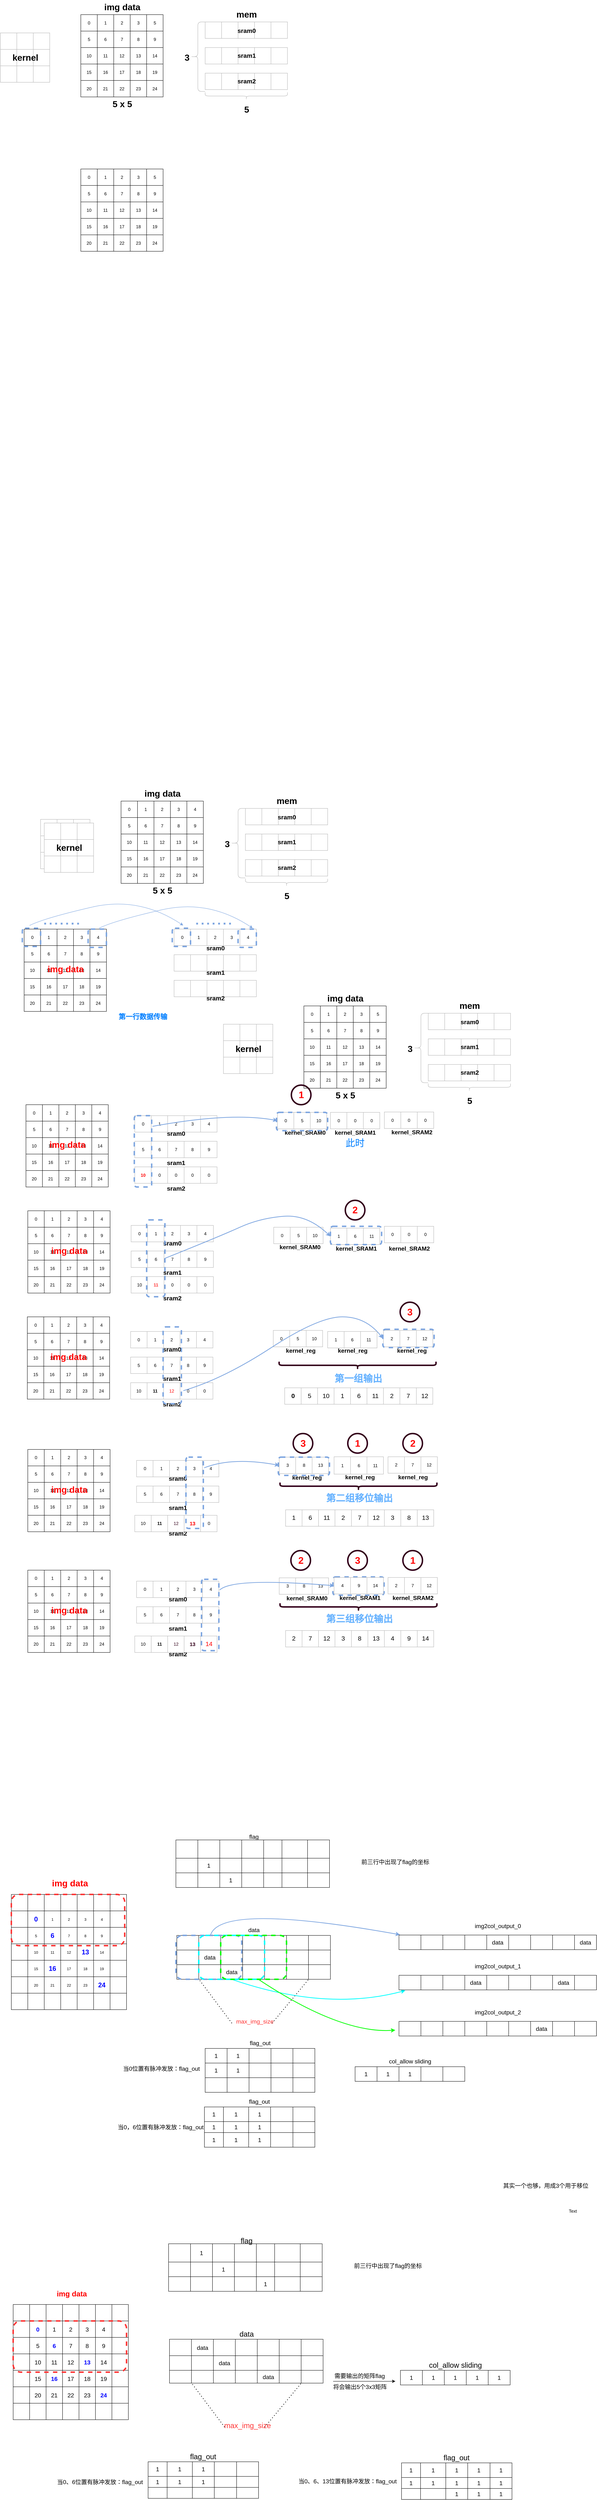 <mxfile version="21.1.5" type="github">
  <diagram id="bge63r0Qsz97gQSZJeuX" name="Page-1">
    <mxGraphModel dx="2710" dy="3742" grid="1" gridSize="10" guides="1" tooltips="1" connect="1" arrows="1" fold="1" page="1" pageScale="1" pageWidth="980" pageHeight="1390" math="0" shadow="0">
      <root>
        <mxCell id="0" />
        <mxCell id="1" parent="0" />
        <mxCell id="Ru6Eck91oaUSQyItIMLt-440" value="" style="shape=table;startSize=0;container=1;collapsible=0;childLayout=tableLayout;fontSize=16;" vertex="1" parent="1">
          <mxGeometry x="-247.5" y="3735" width="420" height="120" as="geometry" />
        </mxCell>
        <mxCell id="Ru6Eck91oaUSQyItIMLt-441" value="" style="shape=tableRow;horizontal=0;startSize=0;swimlaneHead=0;swimlaneBody=0;strokeColor=inherit;top=0;left=0;bottom=0;right=0;collapsible=0;dropTarget=0;fillColor=none;points=[[0,0.5],[1,0.5]];portConstraint=eastwest;fontSize=16;" vertex="1" parent="Ru6Eck91oaUSQyItIMLt-440">
          <mxGeometry width="420" height="45" as="geometry" />
        </mxCell>
        <mxCell id="Ru6Eck91oaUSQyItIMLt-442" style="shape=partialRectangle;html=1;whiteSpace=wrap;connectable=0;strokeColor=inherit;overflow=hidden;fillColor=none;top=0;left=0;bottom=0;right=0;pointerEvents=1;fontSize=16;" vertex="1" parent="Ru6Eck91oaUSQyItIMLt-441">
          <mxGeometry width="60" height="45" as="geometry">
            <mxRectangle width="60" height="45" as="alternateBounds" />
          </mxGeometry>
        </mxCell>
        <mxCell id="Ru6Eck91oaUSQyItIMLt-443" value="data" style="shape=partialRectangle;html=1;whiteSpace=wrap;connectable=0;strokeColor=inherit;overflow=hidden;fillColor=none;top=0;left=0;bottom=0;right=0;pointerEvents=1;fontSize=16;" vertex="1" parent="Ru6Eck91oaUSQyItIMLt-441">
          <mxGeometry x="60" width="60" height="45" as="geometry">
            <mxRectangle width="60" height="45" as="alternateBounds" />
          </mxGeometry>
        </mxCell>
        <mxCell id="Ru6Eck91oaUSQyItIMLt-444" value="" style="shape=partialRectangle;html=1;whiteSpace=wrap;connectable=0;strokeColor=inherit;overflow=hidden;fillColor=none;top=0;left=0;bottom=0;right=0;pointerEvents=1;fontSize=16;" vertex="1" parent="Ru6Eck91oaUSQyItIMLt-441">
          <mxGeometry x="120" width="60" height="45" as="geometry">
            <mxRectangle width="60" height="45" as="alternateBounds" />
          </mxGeometry>
        </mxCell>
        <mxCell id="Ru6Eck91oaUSQyItIMLt-445" value="" style="shape=partialRectangle;html=1;whiteSpace=wrap;connectable=0;strokeColor=inherit;overflow=hidden;fillColor=none;top=0;left=0;bottom=0;right=0;pointerEvents=1;fontSize=16;" vertex="1" parent="Ru6Eck91oaUSQyItIMLt-441">
          <mxGeometry x="180" width="60" height="45" as="geometry">
            <mxRectangle width="60" height="45" as="alternateBounds" />
          </mxGeometry>
        </mxCell>
        <mxCell id="Ru6Eck91oaUSQyItIMLt-446" value="" style="shape=partialRectangle;html=1;whiteSpace=wrap;connectable=0;strokeColor=inherit;overflow=hidden;fillColor=none;top=0;left=0;bottom=0;right=0;pointerEvents=1;fontSize=16;" vertex="1" parent="Ru6Eck91oaUSQyItIMLt-441">
          <mxGeometry x="240" width="60" height="45" as="geometry">
            <mxRectangle width="60" height="45" as="alternateBounds" />
          </mxGeometry>
        </mxCell>
        <mxCell id="Ru6Eck91oaUSQyItIMLt-447" value="" style="shape=partialRectangle;html=1;whiteSpace=wrap;connectable=0;strokeColor=inherit;overflow=hidden;fillColor=none;top=0;left=0;bottom=0;right=0;pointerEvents=1;fontSize=16;" vertex="1" parent="Ru6Eck91oaUSQyItIMLt-441">
          <mxGeometry x="300" width="60" height="45" as="geometry">
            <mxRectangle width="60" height="45" as="alternateBounds" />
          </mxGeometry>
        </mxCell>
        <mxCell id="Ru6Eck91oaUSQyItIMLt-448" style="shape=partialRectangle;html=1;whiteSpace=wrap;connectable=0;strokeColor=inherit;overflow=hidden;fillColor=none;top=0;left=0;bottom=0;right=0;pointerEvents=1;fontSize=16;" vertex="1" parent="Ru6Eck91oaUSQyItIMLt-441">
          <mxGeometry x="360" width="60" height="45" as="geometry">
            <mxRectangle width="60" height="45" as="alternateBounds" />
          </mxGeometry>
        </mxCell>
        <mxCell id="Ru6Eck91oaUSQyItIMLt-449" value="" style="shape=tableRow;horizontal=0;startSize=0;swimlaneHead=0;swimlaneBody=0;strokeColor=inherit;top=0;left=0;bottom=0;right=0;collapsible=0;dropTarget=0;fillColor=none;points=[[0,0.5],[1,0.5]];portConstraint=eastwest;fontSize=16;" vertex="1" parent="Ru6Eck91oaUSQyItIMLt-440">
          <mxGeometry y="45" width="420" height="40" as="geometry" />
        </mxCell>
        <mxCell id="Ru6Eck91oaUSQyItIMLt-450" style="shape=partialRectangle;html=1;whiteSpace=wrap;connectable=0;strokeColor=inherit;overflow=hidden;fillColor=none;top=0;left=0;bottom=0;right=0;pointerEvents=1;fontSize=16;" vertex="1" parent="Ru6Eck91oaUSQyItIMLt-449">
          <mxGeometry width="60" height="40" as="geometry">
            <mxRectangle width="60" height="40" as="alternateBounds" />
          </mxGeometry>
        </mxCell>
        <mxCell id="Ru6Eck91oaUSQyItIMLt-451" value="" style="shape=partialRectangle;html=1;whiteSpace=wrap;connectable=0;strokeColor=inherit;overflow=hidden;fillColor=none;top=0;left=0;bottom=0;right=0;pointerEvents=1;fontSize=16;" vertex="1" parent="Ru6Eck91oaUSQyItIMLt-449">
          <mxGeometry x="60" width="60" height="40" as="geometry">
            <mxRectangle width="60" height="40" as="alternateBounds" />
          </mxGeometry>
        </mxCell>
        <mxCell id="Ru6Eck91oaUSQyItIMLt-452" value="data" style="shape=partialRectangle;html=1;whiteSpace=wrap;connectable=0;strokeColor=inherit;overflow=hidden;fillColor=none;top=0;left=0;bottom=0;right=0;pointerEvents=1;fontSize=16;" vertex="1" parent="Ru6Eck91oaUSQyItIMLt-449">
          <mxGeometry x="120" width="60" height="40" as="geometry">
            <mxRectangle width="60" height="40" as="alternateBounds" />
          </mxGeometry>
        </mxCell>
        <mxCell id="Ru6Eck91oaUSQyItIMLt-453" value="" style="shape=partialRectangle;html=1;whiteSpace=wrap;connectable=0;strokeColor=inherit;overflow=hidden;fillColor=none;top=0;left=0;bottom=0;right=0;pointerEvents=1;fontSize=16;" vertex="1" parent="Ru6Eck91oaUSQyItIMLt-449">
          <mxGeometry x="180" width="60" height="40" as="geometry">
            <mxRectangle width="60" height="40" as="alternateBounds" />
          </mxGeometry>
        </mxCell>
        <mxCell id="Ru6Eck91oaUSQyItIMLt-454" value="" style="shape=partialRectangle;html=1;whiteSpace=wrap;connectable=0;strokeColor=inherit;overflow=hidden;fillColor=none;top=0;left=0;bottom=0;right=0;pointerEvents=1;fontSize=16;" vertex="1" parent="Ru6Eck91oaUSQyItIMLt-449">
          <mxGeometry x="240" width="60" height="40" as="geometry">
            <mxRectangle width="60" height="40" as="alternateBounds" />
          </mxGeometry>
        </mxCell>
        <mxCell id="Ru6Eck91oaUSQyItIMLt-455" value="" style="shape=partialRectangle;html=1;whiteSpace=wrap;connectable=0;strokeColor=inherit;overflow=hidden;fillColor=none;top=0;left=0;bottom=0;right=0;pointerEvents=1;fontSize=16;" vertex="1" parent="Ru6Eck91oaUSQyItIMLt-449">
          <mxGeometry x="300" width="60" height="40" as="geometry">
            <mxRectangle width="60" height="40" as="alternateBounds" />
          </mxGeometry>
        </mxCell>
        <mxCell id="Ru6Eck91oaUSQyItIMLt-456" style="shape=partialRectangle;html=1;whiteSpace=wrap;connectable=0;strokeColor=inherit;overflow=hidden;fillColor=none;top=0;left=0;bottom=0;right=0;pointerEvents=1;fontSize=16;" vertex="1" parent="Ru6Eck91oaUSQyItIMLt-449">
          <mxGeometry x="360" width="60" height="40" as="geometry">
            <mxRectangle width="60" height="40" as="alternateBounds" />
          </mxGeometry>
        </mxCell>
        <mxCell id="Ru6Eck91oaUSQyItIMLt-457" value="" style="shape=tableRow;horizontal=0;startSize=0;swimlaneHead=0;swimlaneBody=0;strokeColor=inherit;top=0;left=0;bottom=0;right=0;collapsible=0;dropTarget=0;fillColor=none;points=[[0,0.5],[1,0.5]];portConstraint=eastwest;fontSize=16;" vertex="1" parent="Ru6Eck91oaUSQyItIMLt-440">
          <mxGeometry y="85" width="420" height="35" as="geometry" />
        </mxCell>
        <mxCell id="Ru6Eck91oaUSQyItIMLt-458" style="shape=partialRectangle;html=1;whiteSpace=wrap;connectable=0;strokeColor=inherit;overflow=hidden;fillColor=none;top=0;left=0;bottom=0;right=0;pointerEvents=1;fontSize=16;" vertex="1" parent="Ru6Eck91oaUSQyItIMLt-457">
          <mxGeometry width="60" height="35" as="geometry">
            <mxRectangle width="60" height="35" as="alternateBounds" />
          </mxGeometry>
        </mxCell>
        <mxCell id="Ru6Eck91oaUSQyItIMLt-459" value="" style="shape=partialRectangle;html=1;whiteSpace=wrap;connectable=0;strokeColor=inherit;overflow=hidden;fillColor=none;top=0;left=0;bottom=0;right=0;pointerEvents=1;fontSize=16;" vertex="1" parent="Ru6Eck91oaUSQyItIMLt-457">
          <mxGeometry x="60" width="60" height="35" as="geometry">
            <mxRectangle width="60" height="35" as="alternateBounds" />
          </mxGeometry>
        </mxCell>
        <mxCell id="Ru6Eck91oaUSQyItIMLt-460" value="" style="shape=partialRectangle;html=1;whiteSpace=wrap;connectable=0;strokeColor=inherit;overflow=hidden;fillColor=none;top=0;left=0;bottom=0;right=0;pointerEvents=1;fontSize=16;" vertex="1" parent="Ru6Eck91oaUSQyItIMLt-457">
          <mxGeometry x="120" width="60" height="35" as="geometry">
            <mxRectangle width="60" height="35" as="alternateBounds" />
          </mxGeometry>
        </mxCell>
        <mxCell id="Ru6Eck91oaUSQyItIMLt-461" value="" style="shape=partialRectangle;html=1;whiteSpace=wrap;connectable=0;strokeColor=inherit;overflow=hidden;fillColor=none;top=0;left=0;bottom=0;right=0;pointerEvents=1;fontSize=16;" vertex="1" parent="Ru6Eck91oaUSQyItIMLt-457">
          <mxGeometry x="180" width="60" height="35" as="geometry">
            <mxRectangle width="60" height="35" as="alternateBounds" />
          </mxGeometry>
        </mxCell>
        <mxCell id="Ru6Eck91oaUSQyItIMLt-462" value="data" style="shape=partialRectangle;html=1;whiteSpace=wrap;connectable=0;strokeColor=inherit;overflow=hidden;fillColor=none;top=0;left=0;bottom=0;right=0;pointerEvents=1;fontSize=16;" vertex="1" parent="Ru6Eck91oaUSQyItIMLt-457">
          <mxGeometry x="240" width="60" height="35" as="geometry">
            <mxRectangle width="60" height="35" as="alternateBounds" />
          </mxGeometry>
        </mxCell>
        <mxCell id="Ru6Eck91oaUSQyItIMLt-463" value="" style="shape=partialRectangle;html=1;whiteSpace=wrap;connectable=0;strokeColor=inherit;overflow=hidden;fillColor=none;top=0;left=0;bottom=0;right=0;pointerEvents=1;fontSize=16;" vertex="1" parent="Ru6Eck91oaUSQyItIMLt-457">
          <mxGeometry x="300" width="60" height="35" as="geometry">
            <mxRectangle width="60" height="35" as="alternateBounds" />
          </mxGeometry>
        </mxCell>
        <mxCell id="Ru6Eck91oaUSQyItIMLt-464" style="shape=partialRectangle;html=1;whiteSpace=wrap;connectable=0;strokeColor=inherit;overflow=hidden;fillColor=none;top=0;left=0;bottom=0;right=0;pointerEvents=1;fontSize=16;" vertex="1" parent="Ru6Eck91oaUSQyItIMLt-457">
          <mxGeometry x="360" width="60" height="35" as="geometry">
            <mxRectangle width="60" height="35" as="alternateBounds" />
          </mxGeometry>
        </mxCell>
        <mxCell id="iMianoVB6d0WnyxnHddG-1" value="" style="shape=table;html=1;whiteSpace=wrap;startSize=0;container=1;collapsible=0;childLayout=tableLayout;" parent="1" vertex="1">
          <mxGeometry x="120" y="90" width="225" height="225" as="geometry" />
        </mxCell>
        <mxCell id="iMianoVB6d0WnyxnHddG-27" style="shape=tableRow;horizontal=0;startSize=0;swimlaneHead=0;swimlaneBody=0;top=0;left=0;bottom=0;right=0;collapsible=0;dropTarget=0;fillColor=none;points=[[0,0.5],[1,0.5]];portConstraint=eastwest;" parent="iMianoVB6d0WnyxnHddG-1" vertex="1">
          <mxGeometry width="225" height="45" as="geometry" />
        </mxCell>
        <mxCell id="iMianoVB6d0WnyxnHddG-28" value="0" style="shape=partialRectangle;html=1;whiteSpace=wrap;connectable=0;fillColor=none;top=0;left=0;bottom=0;right=0;overflow=hidden;" parent="iMianoVB6d0WnyxnHddG-27" vertex="1">
          <mxGeometry width="45" height="45" as="geometry">
            <mxRectangle width="45" height="45" as="alternateBounds" />
          </mxGeometry>
        </mxCell>
        <mxCell id="iMianoVB6d0WnyxnHddG-29" value="1" style="shape=partialRectangle;html=1;whiteSpace=wrap;connectable=0;fillColor=none;top=0;left=0;bottom=0;right=0;overflow=hidden;" parent="iMianoVB6d0WnyxnHddG-27" vertex="1">
          <mxGeometry x="45" width="45" height="45" as="geometry">
            <mxRectangle width="45" height="45" as="alternateBounds" />
          </mxGeometry>
        </mxCell>
        <mxCell id="iMianoVB6d0WnyxnHddG-30" value="2" style="shape=partialRectangle;html=1;whiteSpace=wrap;connectable=0;fillColor=none;top=0;left=0;bottom=0;right=0;overflow=hidden;" parent="iMianoVB6d0WnyxnHddG-27" vertex="1">
          <mxGeometry x="90" width="45" height="45" as="geometry">
            <mxRectangle width="45" height="45" as="alternateBounds" />
          </mxGeometry>
        </mxCell>
        <mxCell id="iMianoVB6d0WnyxnHddG-31" value="3" style="shape=partialRectangle;html=1;whiteSpace=wrap;connectable=0;fillColor=none;top=0;left=0;bottom=0;right=0;overflow=hidden;" parent="iMianoVB6d0WnyxnHddG-27" vertex="1">
          <mxGeometry x="135" width="45" height="45" as="geometry">
            <mxRectangle width="45" height="45" as="alternateBounds" />
          </mxGeometry>
        </mxCell>
        <mxCell id="iMianoVB6d0WnyxnHddG-32" value="5" style="shape=partialRectangle;html=1;whiteSpace=wrap;connectable=0;fillColor=none;top=0;left=0;bottom=0;right=0;overflow=hidden;" parent="iMianoVB6d0WnyxnHddG-27" vertex="1">
          <mxGeometry x="180" width="45" height="45" as="geometry">
            <mxRectangle width="45" height="45" as="alternateBounds" />
          </mxGeometry>
        </mxCell>
        <mxCell id="iMianoVB6d0WnyxnHddG-2" value="" style="shape=tableRow;horizontal=0;startSize=0;swimlaneHead=0;swimlaneBody=0;top=0;left=0;bottom=0;right=0;collapsible=0;dropTarget=0;fillColor=none;points=[[0,0.5],[1,0.5]];portConstraint=eastwest;" parent="iMianoVB6d0WnyxnHddG-1" vertex="1">
          <mxGeometry y="45" width="225" height="45" as="geometry" />
        </mxCell>
        <mxCell id="iMianoVB6d0WnyxnHddG-3" value="5" style="shape=partialRectangle;html=1;whiteSpace=wrap;connectable=0;fillColor=none;top=0;left=0;bottom=0;right=0;overflow=hidden;" parent="iMianoVB6d0WnyxnHddG-2" vertex="1">
          <mxGeometry width="45" height="45" as="geometry">
            <mxRectangle width="45" height="45" as="alternateBounds" />
          </mxGeometry>
        </mxCell>
        <mxCell id="iMianoVB6d0WnyxnHddG-4" value="6" style="shape=partialRectangle;html=1;whiteSpace=wrap;connectable=0;fillColor=none;top=0;left=0;bottom=0;right=0;overflow=hidden;" parent="iMianoVB6d0WnyxnHddG-2" vertex="1">
          <mxGeometry x="45" width="45" height="45" as="geometry">
            <mxRectangle width="45" height="45" as="alternateBounds" />
          </mxGeometry>
        </mxCell>
        <mxCell id="iMianoVB6d0WnyxnHddG-5" value="7" style="shape=partialRectangle;html=1;whiteSpace=wrap;connectable=0;fillColor=none;top=0;left=0;bottom=0;right=0;overflow=hidden;" parent="iMianoVB6d0WnyxnHddG-2" vertex="1">
          <mxGeometry x="90" width="45" height="45" as="geometry">
            <mxRectangle width="45" height="45" as="alternateBounds" />
          </mxGeometry>
        </mxCell>
        <mxCell id="iMianoVB6d0WnyxnHddG-18" value="8" style="shape=partialRectangle;html=1;whiteSpace=wrap;connectable=0;fillColor=none;top=0;left=0;bottom=0;right=0;overflow=hidden;" parent="iMianoVB6d0WnyxnHddG-2" vertex="1">
          <mxGeometry x="135" width="45" height="45" as="geometry">
            <mxRectangle width="45" height="45" as="alternateBounds" />
          </mxGeometry>
        </mxCell>
        <mxCell id="iMianoVB6d0WnyxnHddG-33" value="9" style="shape=partialRectangle;html=1;whiteSpace=wrap;connectable=0;fillColor=none;top=0;left=0;bottom=0;right=0;overflow=hidden;" parent="iMianoVB6d0WnyxnHddG-2" vertex="1">
          <mxGeometry x="180" width="45" height="45" as="geometry">
            <mxRectangle width="45" height="45" as="alternateBounds" />
          </mxGeometry>
        </mxCell>
        <mxCell id="iMianoVB6d0WnyxnHddG-6" value="" style="shape=tableRow;horizontal=0;startSize=0;swimlaneHead=0;swimlaneBody=0;top=0;left=0;bottom=0;right=0;collapsible=0;dropTarget=0;fillColor=none;points=[[0,0.5],[1,0.5]];portConstraint=eastwest;" parent="iMianoVB6d0WnyxnHddG-1" vertex="1">
          <mxGeometry y="90" width="225" height="45" as="geometry" />
        </mxCell>
        <mxCell id="iMianoVB6d0WnyxnHddG-7" value="10" style="shape=partialRectangle;html=1;whiteSpace=wrap;connectable=0;fillColor=none;top=0;left=0;bottom=0;right=0;overflow=hidden;" parent="iMianoVB6d0WnyxnHddG-6" vertex="1">
          <mxGeometry width="45" height="45" as="geometry">
            <mxRectangle width="45" height="45" as="alternateBounds" />
          </mxGeometry>
        </mxCell>
        <mxCell id="iMianoVB6d0WnyxnHddG-8" value="11" style="shape=partialRectangle;html=1;whiteSpace=wrap;connectable=0;fillColor=none;top=0;left=0;bottom=0;right=0;overflow=hidden;" parent="iMianoVB6d0WnyxnHddG-6" vertex="1">
          <mxGeometry x="45" width="45" height="45" as="geometry">
            <mxRectangle width="45" height="45" as="alternateBounds" />
          </mxGeometry>
        </mxCell>
        <mxCell id="iMianoVB6d0WnyxnHddG-9" value="12" style="shape=partialRectangle;html=1;whiteSpace=wrap;connectable=0;fillColor=none;top=0;left=0;bottom=0;right=0;overflow=hidden;" parent="iMianoVB6d0WnyxnHddG-6" vertex="1">
          <mxGeometry x="90" width="45" height="45" as="geometry">
            <mxRectangle width="45" height="45" as="alternateBounds" />
          </mxGeometry>
        </mxCell>
        <mxCell id="iMianoVB6d0WnyxnHddG-19" value="13" style="shape=partialRectangle;html=1;whiteSpace=wrap;connectable=0;fillColor=none;top=0;left=0;bottom=0;right=0;overflow=hidden;" parent="iMianoVB6d0WnyxnHddG-6" vertex="1">
          <mxGeometry x="135" width="45" height="45" as="geometry">
            <mxRectangle width="45" height="45" as="alternateBounds" />
          </mxGeometry>
        </mxCell>
        <mxCell id="iMianoVB6d0WnyxnHddG-34" value="14" style="shape=partialRectangle;html=1;whiteSpace=wrap;connectable=0;fillColor=none;top=0;left=0;bottom=0;right=0;overflow=hidden;" parent="iMianoVB6d0WnyxnHddG-6" vertex="1">
          <mxGeometry x="180" width="45" height="45" as="geometry">
            <mxRectangle width="45" height="45" as="alternateBounds" />
          </mxGeometry>
        </mxCell>
        <mxCell id="iMianoVB6d0WnyxnHddG-10" value="" style="shape=tableRow;horizontal=0;startSize=0;swimlaneHead=0;swimlaneBody=0;top=0;left=0;bottom=0;right=0;collapsible=0;dropTarget=0;fillColor=none;points=[[0,0.5],[1,0.5]];portConstraint=eastwest;" parent="iMianoVB6d0WnyxnHddG-1" vertex="1">
          <mxGeometry y="135" width="225" height="45" as="geometry" />
        </mxCell>
        <mxCell id="iMianoVB6d0WnyxnHddG-11" value="15" style="shape=partialRectangle;html=1;whiteSpace=wrap;connectable=0;fillColor=none;top=0;left=0;bottom=0;right=0;overflow=hidden;" parent="iMianoVB6d0WnyxnHddG-10" vertex="1">
          <mxGeometry width="45" height="45" as="geometry">
            <mxRectangle width="45" height="45" as="alternateBounds" />
          </mxGeometry>
        </mxCell>
        <mxCell id="iMianoVB6d0WnyxnHddG-12" value="16" style="shape=partialRectangle;html=1;whiteSpace=wrap;connectable=0;fillColor=none;top=0;left=0;bottom=0;right=0;overflow=hidden;" parent="iMianoVB6d0WnyxnHddG-10" vertex="1">
          <mxGeometry x="45" width="45" height="45" as="geometry">
            <mxRectangle width="45" height="45" as="alternateBounds" />
          </mxGeometry>
        </mxCell>
        <mxCell id="iMianoVB6d0WnyxnHddG-13" value="17" style="shape=partialRectangle;html=1;whiteSpace=wrap;connectable=0;fillColor=none;top=0;left=0;bottom=0;right=0;overflow=hidden;pointerEvents=1;" parent="iMianoVB6d0WnyxnHddG-10" vertex="1">
          <mxGeometry x="90" width="45" height="45" as="geometry">
            <mxRectangle width="45" height="45" as="alternateBounds" />
          </mxGeometry>
        </mxCell>
        <mxCell id="iMianoVB6d0WnyxnHddG-20" value="18" style="shape=partialRectangle;html=1;whiteSpace=wrap;connectable=0;fillColor=none;top=0;left=0;bottom=0;right=0;overflow=hidden;pointerEvents=1;" parent="iMianoVB6d0WnyxnHddG-10" vertex="1">
          <mxGeometry x="135" width="45" height="45" as="geometry">
            <mxRectangle width="45" height="45" as="alternateBounds" />
          </mxGeometry>
        </mxCell>
        <mxCell id="iMianoVB6d0WnyxnHddG-35" value="19" style="shape=partialRectangle;html=1;whiteSpace=wrap;connectable=0;fillColor=none;top=0;left=0;bottom=0;right=0;overflow=hidden;pointerEvents=1;" parent="iMianoVB6d0WnyxnHddG-10" vertex="1">
          <mxGeometry x="180" width="45" height="45" as="geometry">
            <mxRectangle width="45" height="45" as="alternateBounds" />
          </mxGeometry>
        </mxCell>
        <mxCell id="iMianoVB6d0WnyxnHddG-14" style="shape=tableRow;horizontal=0;startSize=0;swimlaneHead=0;swimlaneBody=0;top=0;left=0;bottom=0;right=0;collapsible=0;dropTarget=0;fillColor=none;points=[[0,0.5],[1,0.5]];portConstraint=eastwest;" parent="iMianoVB6d0WnyxnHddG-1" vertex="1">
          <mxGeometry y="180" width="225" height="45" as="geometry" />
        </mxCell>
        <mxCell id="iMianoVB6d0WnyxnHddG-15" value="20" style="shape=partialRectangle;html=1;whiteSpace=wrap;connectable=0;fillColor=none;top=0;left=0;bottom=0;right=0;overflow=hidden;" parent="iMianoVB6d0WnyxnHddG-14" vertex="1">
          <mxGeometry width="45" height="45" as="geometry">
            <mxRectangle width="45" height="45" as="alternateBounds" />
          </mxGeometry>
        </mxCell>
        <mxCell id="iMianoVB6d0WnyxnHddG-16" value="21" style="shape=partialRectangle;html=1;whiteSpace=wrap;connectable=0;fillColor=none;top=0;left=0;bottom=0;right=0;overflow=hidden;" parent="iMianoVB6d0WnyxnHddG-14" vertex="1">
          <mxGeometry x="45" width="45" height="45" as="geometry">
            <mxRectangle width="45" height="45" as="alternateBounds" />
          </mxGeometry>
        </mxCell>
        <mxCell id="iMianoVB6d0WnyxnHddG-17" value="22" style="shape=partialRectangle;html=1;whiteSpace=wrap;connectable=0;fillColor=none;top=0;left=0;bottom=0;right=0;overflow=hidden;pointerEvents=1;" parent="iMianoVB6d0WnyxnHddG-14" vertex="1">
          <mxGeometry x="90" width="45" height="45" as="geometry">
            <mxRectangle width="45" height="45" as="alternateBounds" />
          </mxGeometry>
        </mxCell>
        <mxCell id="iMianoVB6d0WnyxnHddG-21" value="23" style="shape=partialRectangle;html=1;whiteSpace=wrap;connectable=0;fillColor=none;top=0;left=0;bottom=0;right=0;overflow=hidden;pointerEvents=1;" parent="iMianoVB6d0WnyxnHddG-14" vertex="1">
          <mxGeometry x="135" width="45" height="45" as="geometry">
            <mxRectangle width="45" height="45" as="alternateBounds" />
          </mxGeometry>
        </mxCell>
        <mxCell id="iMianoVB6d0WnyxnHddG-36" value="24" style="shape=partialRectangle;html=1;whiteSpace=wrap;connectable=0;fillColor=none;top=0;left=0;bottom=0;right=0;overflow=hidden;pointerEvents=1;" parent="iMianoVB6d0WnyxnHddG-14" vertex="1">
          <mxGeometry x="180" width="45" height="45" as="geometry">
            <mxRectangle width="45" height="45" as="alternateBounds" />
          </mxGeometry>
        </mxCell>
        <mxCell id="iMianoVB6d0WnyxnHddG-57" value="" style="shape=table;html=1;whiteSpace=wrap;startSize=0;container=1;collapsible=0;childLayout=tableLayout;strokeColor=#B3B3B3;" parent="1" vertex="1">
          <mxGeometry x="-100" y="140" width="135" height="135" as="geometry" />
        </mxCell>
        <mxCell id="iMianoVB6d0WnyxnHddG-58" style="shape=tableRow;horizontal=0;startSize=0;swimlaneHead=0;swimlaneBody=0;top=0;left=0;bottom=0;right=0;collapsible=0;dropTarget=0;fillColor=none;points=[[0,0.5],[1,0.5]];portConstraint=eastwest;" parent="iMianoVB6d0WnyxnHddG-57" vertex="1">
          <mxGeometry width="135" height="45" as="geometry" />
        </mxCell>
        <mxCell id="iMianoVB6d0WnyxnHddG-59" value="" style="shape=partialRectangle;html=1;whiteSpace=wrap;connectable=0;fillColor=none;top=0;left=0;bottom=0;right=0;overflow=hidden;" parent="iMianoVB6d0WnyxnHddG-58" vertex="1">
          <mxGeometry width="45" height="45" as="geometry">
            <mxRectangle width="45" height="45" as="alternateBounds" />
          </mxGeometry>
        </mxCell>
        <mxCell id="iMianoVB6d0WnyxnHddG-60" value="" style="shape=partialRectangle;html=1;whiteSpace=wrap;connectable=0;fillColor=none;top=0;left=0;bottom=0;right=0;overflow=hidden;" parent="iMianoVB6d0WnyxnHddG-58" vertex="1">
          <mxGeometry x="45" width="45" height="45" as="geometry">
            <mxRectangle width="45" height="45" as="alternateBounds" />
          </mxGeometry>
        </mxCell>
        <mxCell id="iMianoVB6d0WnyxnHddG-61" value="" style="shape=partialRectangle;html=1;whiteSpace=wrap;connectable=0;fillColor=none;top=0;left=0;bottom=0;right=0;overflow=hidden;" parent="iMianoVB6d0WnyxnHddG-58" vertex="1">
          <mxGeometry x="90" width="45" height="45" as="geometry">
            <mxRectangle width="45" height="45" as="alternateBounds" />
          </mxGeometry>
        </mxCell>
        <mxCell id="iMianoVB6d0WnyxnHddG-64" value="" style="shape=tableRow;horizontal=0;startSize=0;swimlaneHead=0;swimlaneBody=0;top=0;left=0;bottom=0;right=0;collapsible=0;dropTarget=0;fillColor=none;points=[[0,0.5],[1,0.5]];portConstraint=eastwest;" parent="iMianoVB6d0WnyxnHddG-57" vertex="1">
          <mxGeometry y="45" width="135" height="45" as="geometry" />
        </mxCell>
        <mxCell id="iMianoVB6d0WnyxnHddG-65" value="" style="shape=partialRectangle;html=1;whiteSpace=wrap;connectable=0;fillColor=none;top=0;left=0;bottom=0;right=0;overflow=hidden;" parent="iMianoVB6d0WnyxnHddG-64" vertex="1">
          <mxGeometry width="45" height="45" as="geometry">
            <mxRectangle width="45" height="45" as="alternateBounds" />
          </mxGeometry>
        </mxCell>
        <mxCell id="iMianoVB6d0WnyxnHddG-66" value="" style="shape=partialRectangle;html=1;whiteSpace=wrap;connectable=0;fillColor=none;top=0;left=0;bottom=0;right=0;overflow=hidden;" parent="iMianoVB6d0WnyxnHddG-64" vertex="1">
          <mxGeometry x="45" width="45" height="45" as="geometry">
            <mxRectangle width="45" height="45" as="alternateBounds" />
          </mxGeometry>
        </mxCell>
        <mxCell id="iMianoVB6d0WnyxnHddG-67" value="" style="shape=partialRectangle;html=1;whiteSpace=wrap;connectable=0;fillColor=none;top=0;left=0;bottom=0;right=0;overflow=hidden;" parent="iMianoVB6d0WnyxnHddG-64" vertex="1">
          <mxGeometry x="90" width="45" height="45" as="geometry">
            <mxRectangle width="45" height="45" as="alternateBounds" />
          </mxGeometry>
        </mxCell>
        <mxCell id="iMianoVB6d0WnyxnHddG-88" value="" style="shape=tableRow;horizontal=0;startSize=0;swimlaneHead=0;swimlaneBody=0;top=0;left=0;bottom=0;right=0;collapsible=0;dropTarget=0;fillColor=none;points=[[0,0.5],[1,0.5]];portConstraint=eastwest;" parent="iMianoVB6d0WnyxnHddG-57" vertex="1">
          <mxGeometry y="90" width="135" height="45" as="geometry" />
        </mxCell>
        <mxCell id="iMianoVB6d0WnyxnHddG-89" value="" style="shape=partialRectangle;html=1;whiteSpace=wrap;connectable=0;fillColor=none;top=0;left=0;bottom=0;right=0;overflow=hidden;" parent="iMianoVB6d0WnyxnHddG-88" vertex="1">
          <mxGeometry width="45" height="45" as="geometry">
            <mxRectangle width="45" height="45" as="alternateBounds" />
          </mxGeometry>
        </mxCell>
        <mxCell id="iMianoVB6d0WnyxnHddG-90" value="" style="shape=partialRectangle;html=1;whiteSpace=wrap;connectable=0;fillColor=none;top=0;left=0;bottom=0;right=0;overflow=hidden;" parent="iMianoVB6d0WnyxnHddG-88" vertex="1">
          <mxGeometry x="45" width="45" height="45" as="geometry">
            <mxRectangle width="45" height="45" as="alternateBounds" />
          </mxGeometry>
        </mxCell>
        <mxCell id="iMianoVB6d0WnyxnHddG-91" value="" style="shape=partialRectangle;html=1;whiteSpace=wrap;connectable=0;fillColor=none;top=0;left=0;bottom=0;right=0;overflow=hidden;" parent="iMianoVB6d0WnyxnHddG-88" vertex="1">
          <mxGeometry x="90" width="45" height="45" as="geometry">
            <mxRectangle width="45" height="45" as="alternateBounds" />
          </mxGeometry>
        </mxCell>
        <mxCell id="iMianoVB6d0WnyxnHddG-94" value="kernel" style="text;strokeColor=none;fillColor=none;html=1;fontSize=24;fontStyle=1;verticalAlign=middle;align=center;" parent="1" vertex="1">
          <mxGeometry x="-82.5" y="187.5" width="100" height="40" as="geometry" />
        </mxCell>
        <mxCell id="iMianoVB6d0WnyxnHddG-95" value="5 x 5" style="text;strokeColor=none;fillColor=none;html=1;fontSize=24;fontStyle=1;verticalAlign=middle;align=center;" parent="1" vertex="1">
          <mxGeometry x="182.5" y="315" width="100" height="40" as="geometry" />
        </mxCell>
        <mxCell id="iMianoVB6d0WnyxnHddG-96" value="img data" style="text;strokeColor=none;fillColor=none;html=1;fontSize=24;fontStyle=1;verticalAlign=middle;align=center;" parent="1" vertex="1">
          <mxGeometry x="182.5" y="50" width="100" height="40" as="geometry" />
        </mxCell>
        <mxCell id="iMianoVB6d0WnyxnHddG-110" value="" style="shape=table;html=1;whiteSpace=wrap;startSize=0;container=1;collapsible=0;childLayout=tableLayout;strokeColor=#B3B3B3;" parent="1" vertex="1">
          <mxGeometry x="460" y="110" width="225" height="45" as="geometry" />
        </mxCell>
        <mxCell id="iMianoVB6d0WnyxnHddG-111" style="shape=tableRow;horizontal=0;startSize=0;swimlaneHead=0;swimlaneBody=0;top=0;left=0;bottom=0;right=0;collapsible=0;dropTarget=0;fillColor=none;points=[[0,0.5],[1,0.5]];portConstraint=eastwest;" parent="iMianoVB6d0WnyxnHddG-110" vertex="1">
          <mxGeometry width="225" height="45" as="geometry" />
        </mxCell>
        <mxCell id="iMianoVB6d0WnyxnHddG-112" value="" style="shape=partialRectangle;html=1;whiteSpace=wrap;connectable=0;fillColor=none;top=0;left=0;bottom=0;right=0;overflow=hidden;" parent="iMianoVB6d0WnyxnHddG-111" vertex="1">
          <mxGeometry width="45" height="45" as="geometry">
            <mxRectangle width="45" height="45" as="alternateBounds" />
          </mxGeometry>
        </mxCell>
        <mxCell id="iMianoVB6d0WnyxnHddG-113" value="" style="shape=partialRectangle;html=1;whiteSpace=wrap;connectable=0;fillColor=none;top=0;left=0;bottom=0;right=0;overflow=hidden;" parent="iMianoVB6d0WnyxnHddG-111" vertex="1">
          <mxGeometry x="45" width="45" height="45" as="geometry">
            <mxRectangle width="45" height="45" as="alternateBounds" />
          </mxGeometry>
        </mxCell>
        <mxCell id="iMianoVB6d0WnyxnHddG-114" value="" style="shape=partialRectangle;html=1;whiteSpace=wrap;connectable=0;fillColor=none;top=0;left=0;bottom=0;right=0;overflow=hidden;" parent="iMianoVB6d0WnyxnHddG-111" vertex="1">
          <mxGeometry x="90" width="45" height="45" as="geometry">
            <mxRectangle width="45" height="45" as="alternateBounds" />
          </mxGeometry>
        </mxCell>
        <mxCell id="iMianoVB6d0WnyxnHddG-133" style="shape=partialRectangle;html=1;whiteSpace=wrap;connectable=0;fillColor=none;top=0;left=0;bottom=0;right=0;overflow=hidden;" parent="iMianoVB6d0WnyxnHddG-111" vertex="1">
          <mxGeometry x="135" width="45" height="45" as="geometry">
            <mxRectangle width="45" height="45" as="alternateBounds" />
          </mxGeometry>
        </mxCell>
        <mxCell id="iMianoVB6d0WnyxnHddG-134" style="shape=partialRectangle;html=1;whiteSpace=wrap;connectable=0;fillColor=none;top=0;left=0;bottom=0;right=0;overflow=hidden;" parent="iMianoVB6d0WnyxnHddG-111" vertex="1">
          <mxGeometry x="180" width="45" height="45" as="geometry">
            <mxRectangle width="45" height="45" as="alternateBounds" />
          </mxGeometry>
        </mxCell>
        <mxCell id="iMianoVB6d0WnyxnHddG-135" value="" style="shape=table;html=1;whiteSpace=wrap;startSize=0;container=1;collapsible=0;childLayout=tableLayout;strokeColor=#B3B3B3;" parent="1" vertex="1">
          <mxGeometry x="460" y="180" width="225" height="45" as="geometry" />
        </mxCell>
        <mxCell id="iMianoVB6d0WnyxnHddG-136" style="shape=tableRow;horizontal=0;startSize=0;swimlaneHead=0;swimlaneBody=0;top=0;left=0;bottom=0;right=0;collapsible=0;dropTarget=0;fillColor=none;points=[[0,0.5],[1,0.5]];portConstraint=eastwest;" parent="iMianoVB6d0WnyxnHddG-135" vertex="1">
          <mxGeometry width="225" height="45" as="geometry" />
        </mxCell>
        <mxCell id="iMianoVB6d0WnyxnHddG-137" value="" style="shape=partialRectangle;html=1;whiteSpace=wrap;connectable=0;fillColor=none;top=0;left=0;bottom=0;right=0;overflow=hidden;" parent="iMianoVB6d0WnyxnHddG-136" vertex="1">
          <mxGeometry width="45" height="45" as="geometry">
            <mxRectangle width="45" height="45" as="alternateBounds" />
          </mxGeometry>
        </mxCell>
        <mxCell id="iMianoVB6d0WnyxnHddG-138" value="" style="shape=partialRectangle;html=1;whiteSpace=wrap;connectable=0;fillColor=none;top=0;left=0;bottom=0;right=0;overflow=hidden;" parent="iMianoVB6d0WnyxnHddG-136" vertex="1">
          <mxGeometry x="45" width="45" height="45" as="geometry">
            <mxRectangle width="45" height="45" as="alternateBounds" />
          </mxGeometry>
        </mxCell>
        <mxCell id="iMianoVB6d0WnyxnHddG-139" value="" style="shape=partialRectangle;html=1;whiteSpace=wrap;connectable=0;fillColor=none;top=0;left=0;bottom=0;right=0;overflow=hidden;" parent="iMianoVB6d0WnyxnHddG-136" vertex="1">
          <mxGeometry x="90" width="45" height="45" as="geometry">
            <mxRectangle width="45" height="45" as="alternateBounds" />
          </mxGeometry>
        </mxCell>
        <mxCell id="iMianoVB6d0WnyxnHddG-140" style="shape=partialRectangle;html=1;whiteSpace=wrap;connectable=0;fillColor=none;top=0;left=0;bottom=0;right=0;overflow=hidden;" parent="iMianoVB6d0WnyxnHddG-136" vertex="1">
          <mxGeometry x="135" width="45" height="45" as="geometry">
            <mxRectangle width="45" height="45" as="alternateBounds" />
          </mxGeometry>
        </mxCell>
        <mxCell id="iMianoVB6d0WnyxnHddG-141" style="shape=partialRectangle;html=1;whiteSpace=wrap;connectable=0;fillColor=none;top=0;left=0;bottom=0;right=0;overflow=hidden;" parent="iMianoVB6d0WnyxnHddG-136" vertex="1">
          <mxGeometry x="180" width="45" height="45" as="geometry">
            <mxRectangle width="45" height="45" as="alternateBounds" />
          </mxGeometry>
        </mxCell>
        <mxCell id="iMianoVB6d0WnyxnHddG-142" value="" style="shape=table;html=1;whiteSpace=wrap;startSize=0;container=1;collapsible=0;childLayout=tableLayout;strokeColor=#B3B3B3;" parent="1" vertex="1">
          <mxGeometry x="460" y="250" width="225" height="45" as="geometry" />
        </mxCell>
        <mxCell id="iMianoVB6d0WnyxnHddG-143" style="shape=tableRow;horizontal=0;startSize=0;swimlaneHead=0;swimlaneBody=0;top=0;left=0;bottom=0;right=0;collapsible=0;dropTarget=0;fillColor=none;points=[[0,0.5],[1,0.5]];portConstraint=eastwest;" parent="iMianoVB6d0WnyxnHddG-142" vertex="1">
          <mxGeometry width="225" height="45" as="geometry" />
        </mxCell>
        <mxCell id="iMianoVB6d0WnyxnHddG-144" value="" style="shape=partialRectangle;html=1;whiteSpace=wrap;connectable=0;fillColor=none;top=0;left=0;bottom=0;right=0;overflow=hidden;" parent="iMianoVB6d0WnyxnHddG-143" vertex="1">
          <mxGeometry width="45" height="45" as="geometry">
            <mxRectangle width="45" height="45" as="alternateBounds" />
          </mxGeometry>
        </mxCell>
        <mxCell id="iMianoVB6d0WnyxnHddG-145" value="" style="shape=partialRectangle;html=1;whiteSpace=wrap;connectable=0;fillColor=none;top=0;left=0;bottom=0;right=0;overflow=hidden;" parent="iMianoVB6d0WnyxnHddG-143" vertex="1">
          <mxGeometry x="45" width="45" height="45" as="geometry">
            <mxRectangle width="45" height="45" as="alternateBounds" />
          </mxGeometry>
        </mxCell>
        <mxCell id="iMianoVB6d0WnyxnHddG-146" value="" style="shape=partialRectangle;html=1;whiteSpace=wrap;connectable=0;fillColor=none;top=0;left=0;bottom=0;right=0;overflow=hidden;" parent="iMianoVB6d0WnyxnHddG-143" vertex="1">
          <mxGeometry x="90" width="45" height="45" as="geometry">
            <mxRectangle width="45" height="45" as="alternateBounds" />
          </mxGeometry>
        </mxCell>
        <mxCell id="iMianoVB6d0WnyxnHddG-147" style="shape=partialRectangle;html=1;whiteSpace=wrap;connectable=0;fillColor=none;top=0;left=0;bottom=0;right=0;overflow=hidden;" parent="iMianoVB6d0WnyxnHddG-143" vertex="1">
          <mxGeometry x="135" width="45" height="45" as="geometry">
            <mxRectangle width="45" height="45" as="alternateBounds" />
          </mxGeometry>
        </mxCell>
        <mxCell id="iMianoVB6d0WnyxnHddG-148" style="shape=partialRectangle;html=1;whiteSpace=wrap;connectable=0;fillColor=none;top=0;left=0;bottom=0;right=0;overflow=hidden;" parent="iMianoVB6d0WnyxnHddG-143" vertex="1">
          <mxGeometry x="180" width="45" height="45" as="geometry">
            <mxRectangle width="45" height="45" as="alternateBounds" />
          </mxGeometry>
        </mxCell>
        <mxCell id="iMianoVB6d0WnyxnHddG-149" value="mem" style="text;strokeColor=none;fillColor=none;html=1;fontSize=24;fontStyle=1;verticalAlign=middle;align=center;" parent="1" vertex="1">
          <mxGeometry x="522.5" y="70" width="100" height="40" as="geometry" />
        </mxCell>
        <mxCell id="iMianoVB6d0WnyxnHddG-150" value="sram0" style="text;strokeColor=none;fillColor=none;html=1;fontSize=17;fontStyle=1;verticalAlign=middle;align=center;" parent="1" vertex="1">
          <mxGeometry x="522.5" y="115" width="100" height="40" as="geometry" />
        </mxCell>
        <mxCell id="iMianoVB6d0WnyxnHddG-151" value="sram1" style="text;strokeColor=none;fillColor=none;html=1;fontSize=17;fontStyle=1;verticalAlign=middle;align=center;" parent="1" vertex="1">
          <mxGeometry x="522.5" y="182.5" width="100" height="40" as="geometry" />
        </mxCell>
        <mxCell id="iMianoVB6d0WnyxnHddG-152" value="sram2" style="text;strokeColor=none;fillColor=none;html=1;fontSize=17;fontStyle=1;verticalAlign=middle;align=center;" parent="1" vertex="1">
          <mxGeometry x="522.5" y="252.5" width="100" height="40" as="geometry" />
        </mxCell>
        <mxCell id="iMianoVB6d0WnyxnHddG-153" value="" style="shape=curlyBracket;whiteSpace=wrap;html=1;rounded=1;fontSize=17;strokeColor=#B3B3B3;" parent="1" vertex="1">
          <mxGeometry x="420" y="110" width="40" height="190" as="geometry" />
        </mxCell>
        <mxCell id="iMianoVB6d0WnyxnHddG-154" value="3" style="text;strokeColor=none;fillColor=none;html=1;fontSize=24;fontStyle=1;verticalAlign=middle;align=center;" parent="1" vertex="1">
          <mxGeometry x="360" y="187.5" width="100" height="40" as="geometry" />
        </mxCell>
        <mxCell id="iMianoVB6d0WnyxnHddG-155" value="" style="shape=curlyBracket;whiteSpace=wrap;html=1;rounded=1;flipH=1;fontSize=17;strokeColor=#B3B3B3;rotation=90;" parent="1" vertex="1">
          <mxGeometry x="562.5" y="200" width="20" height="225" as="geometry" />
        </mxCell>
        <mxCell id="iMianoVB6d0WnyxnHddG-156" value="5" style="text;strokeColor=none;fillColor=none;html=1;fontSize=24;fontStyle=1;verticalAlign=middle;align=center;" parent="1" vertex="1">
          <mxGeometry x="523" y="330" width="100" height="40" as="geometry" />
        </mxCell>
        <mxCell id="jxYt72mjASHlBFg6P34d-32" value="" style="shape=table;html=1;whiteSpace=wrap;startSize=0;container=1;collapsible=0;childLayout=tableLayout;" parent="1" vertex="1">
          <mxGeometry x="-490" y="-2620" width="225" height="225" as="geometry" />
        </mxCell>
        <mxCell id="jxYt72mjASHlBFg6P34d-33" style="shape=tableRow;horizontal=0;startSize=0;swimlaneHead=0;swimlaneBody=0;top=0;left=0;bottom=0;right=0;collapsible=0;dropTarget=0;fillColor=none;points=[[0,0.5],[1,0.5]];portConstraint=eastwest;" parent="jxYt72mjASHlBFg6P34d-32" vertex="1">
          <mxGeometry width="225" height="45" as="geometry" />
        </mxCell>
        <mxCell id="jxYt72mjASHlBFg6P34d-34" value="0" style="shape=partialRectangle;html=1;whiteSpace=wrap;connectable=0;fillColor=none;top=0;left=0;bottom=0;right=0;overflow=hidden;" parent="jxYt72mjASHlBFg6P34d-33" vertex="1">
          <mxGeometry width="45" height="45" as="geometry">
            <mxRectangle width="45" height="45" as="alternateBounds" />
          </mxGeometry>
        </mxCell>
        <mxCell id="jxYt72mjASHlBFg6P34d-35" value="1" style="shape=partialRectangle;html=1;whiteSpace=wrap;connectable=0;fillColor=none;top=0;left=0;bottom=0;right=0;overflow=hidden;" parent="jxYt72mjASHlBFg6P34d-33" vertex="1">
          <mxGeometry x="45" width="45" height="45" as="geometry">
            <mxRectangle width="45" height="45" as="alternateBounds" />
          </mxGeometry>
        </mxCell>
        <mxCell id="jxYt72mjASHlBFg6P34d-36" value="2" style="shape=partialRectangle;html=1;whiteSpace=wrap;connectable=0;fillColor=none;top=0;left=0;bottom=0;right=0;overflow=hidden;" parent="jxYt72mjASHlBFg6P34d-33" vertex="1">
          <mxGeometry x="90" width="45" height="45" as="geometry">
            <mxRectangle width="45" height="45" as="alternateBounds" />
          </mxGeometry>
        </mxCell>
        <mxCell id="jxYt72mjASHlBFg6P34d-37" value="3" style="shape=partialRectangle;html=1;whiteSpace=wrap;connectable=0;fillColor=none;top=0;left=0;bottom=0;right=0;overflow=hidden;" parent="jxYt72mjASHlBFg6P34d-33" vertex="1">
          <mxGeometry x="135" width="45" height="45" as="geometry">
            <mxRectangle width="45" height="45" as="alternateBounds" />
          </mxGeometry>
        </mxCell>
        <mxCell id="jxYt72mjASHlBFg6P34d-38" value="5" style="shape=partialRectangle;html=1;whiteSpace=wrap;connectable=0;fillColor=none;top=0;left=0;bottom=0;right=0;overflow=hidden;" parent="jxYt72mjASHlBFg6P34d-33" vertex="1">
          <mxGeometry x="180" width="45" height="45" as="geometry">
            <mxRectangle width="45" height="45" as="alternateBounds" />
          </mxGeometry>
        </mxCell>
        <mxCell id="jxYt72mjASHlBFg6P34d-39" value="" style="shape=tableRow;horizontal=0;startSize=0;swimlaneHead=0;swimlaneBody=0;top=0;left=0;bottom=0;right=0;collapsible=0;dropTarget=0;fillColor=none;points=[[0,0.5],[1,0.5]];portConstraint=eastwest;" parent="jxYt72mjASHlBFg6P34d-32" vertex="1">
          <mxGeometry y="45" width="225" height="45" as="geometry" />
        </mxCell>
        <mxCell id="jxYt72mjASHlBFg6P34d-40" value="5" style="shape=partialRectangle;html=1;whiteSpace=wrap;connectable=0;fillColor=none;top=0;left=0;bottom=0;right=0;overflow=hidden;" parent="jxYt72mjASHlBFg6P34d-39" vertex="1">
          <mxGeometry width="45" height="45" as="geometry">
            <mxRectangle width="45" height="45" as="alternateBounds" />
          </mxGeometry>
        </mxCell>
        <mxCell id="jxYt72mjASHlBFg6P34d-41" value="6" style="shape=partialRectangle;html=1;whiteSpace=wrap;connectable=0;fillColor=none;top=0;left=0;bottom=0;right=0;overflow=hidden;" parent="jxYt72mjASHlBFg6P34d-39" vertex="1">
          <mxGeometry x="45" width="45" height="45" as="geometry">
            <mxRectangle width="45" height="45" as="alternateBounds" />
          </mxGeometry>
        </mxCell>
        <mxCell id="jxYt72mjASHlBFg6P34d-42" value="7" style="shape=partialRectangle;html=1;whiteSpace=wrap;connectable=0;fillColor=none;top=0;left=0;bottom=0;right=0;overflow=hidden;" parent="jxYt72mjASHlBFg6P34d-39" vertex="1">
          <mxGeometry x="90" width="45" height="45" as="geometry">
            <mxRectangle width="45" height="45" as="alternateBounds" />
          </mxGeometry>
        </mxCell>
        <mxCell id="jxYt72mjASHlBFg6P34d-43" value="8" style="shape=partialRectangle;html=1;whiteSpace=wrap;connectable=0;fillColor=none;top=0;left=0;bottom=0;right=0;overflow=hidden;" parent="jxYt72mjASHlBFg6P34d-39" vertex="1">
          <mxGeometry x="135" width="45" height="45" as="geometry">
            <mxRectangle width="45" height="45" as="alternateBounds" />
          </mxGeometry>
        </mxCell>
        <mxCell id="jxYt72mjASHlBFg6P34d-44" value="9" style="shape=partialRectangle;html=1;whiteSpace=wrap;connectable=0;fillColor=none;top=0;left=0;bottom=0;right=0;overflow=hidden;" parent="jxYt72mjASHlBFg6P34d-39" vertex="1">
          <mxGeometry x="180" width="45" height="45" as="geometry">
            <mxRectangle width="45" height="45" as="alternateBounds" />
          </mxGeometry>
        </mxCell>
        <mxCell id="jxYt72mjASHlBFg6P34d-45" value="" style="shape=tableRow;horizontal=0;startSize=0;swimlaneHead=0;swimlaneBody=0;top=0;left=0;bottom=0;right=0;collapsible=0;dropTarget=0;fillColor=none;points=[[0,0.5],[1,0.5]];portConstraint=eastwest;" parent="jxYt72mjASHlBFg6P34d-32" vertex="1">
          <mxGeometry y="90" width="225" height="45" as="geometry" />
        </mxCell>
        <mxCell id="jxYt72mjASHlBFg6P34d-46" value="10" style="shape=partialRectangle;html=1;whiteSpace=wrap;connectable=0;fillColor=none;top=0;left=0;bottom=0;right=0;overflow=hidden;" parent="jxYt72mjASHlBFg6P34d-45" vertex="1">
          <mxGeometry width="45" height="45" as="geometry">
            <mxRectangle width="45" height="45" as="alternateBounds" />
          </mxGeometry>
        </mxCell>
        <mxCell id="jxYt72mjASHlBFg6P34d-47" value="11" style="shape=partialRectangle;html=1;whiteSpace=wrap;connectable=0;fillColor=none;top=0;left=0;bottom=0;right=0;overflow=hidden;" parent="jxYt72mjASHlBFg6P34d-45" vertex="1">
          <mxGeometry x="45" width="45" height="45" as="geometry">
            <mxRectangle width="45" height="45" as="alternateBounds" />
          </mxGeometry>
        </mxCell>
        <mxCell id="jxYt72mjASHlBFg6P34d-48" value="12" style="shape=partialRectangle;html=1;whiteSpace=wrap;connectable=0;fillColor=none;top=0;left=0;bottom=0;right=0;overflow=hidden;" parent="jxYt72mjASHlBFg6P34d-45" vertex="1">
          <mxGeometry x="90" width="45" height="45" as="geometry">
            <mxRectangle width="45" height="45" as="alternateBounds" />
          </mxGeometry>
        </mxCell>
        <mxCell id="jxYt72mjASHlBFg6P34d-49" value="13" style="shape=partialRectangle;html=1;whiteSpace=wrap;connectable=0;fillColor=none;top=0;left=0;bottom=0;right=0;overflow=hidden;" parent="jxYt72mjASHlBFg6P34d-45" vertex="1">
          <mxGeometry x="135" width="45" height="45" as="geometry">
            <mxRectangle width="45" height="45" as="alternateBounds" />
          </mxGeometry>
        </mxCell>
        <mxCell id="jxYt72mjASHlBFg6P34d-50" value="14" style="shape=partialRectangle;html=1;whiteSpace=wrap;connectable=0;fillColor=none;top=0;left=0;bottom=0;right=0;overflow=hidden;" parent="jxYt72mjASHlBFg6P34d-45" vertex="1">
          <mxGeometry x="180" width="45" height="45" as="geometry">
            <mxRectangle width="45" height="45" as="alternateBounds" />
          </mxGeometry>
        </mxCell>
        <mxCell id="jxYt72mjASHlBFg6P34d-51" value="" style="shape=tableRow;horizontal=0;startSize=0;swimlaneHead=0;swimlaneBody=0;top=0;left=0;bottom=0;right=0;collapsible=0;dropTarget=0;fillColor=none;points=[[0,0.5],[1,0.5]];portConstraint=eastwest;" parent="jxYt72mjASHlBFg6P34d-32" vertex="1">
          <mxGeometry y="135" width="225" height="45" as="geometry" />
        </mxCell>
        <mxCell id="jxYt72mjASHlBFg6P34d-52" value="15" style="shape=partialRectangle;html=1;whiteSpace=wrap;connectable=0;fillColor=none;top=0;left=0;bottom=0;right=0;overflow=hidden;" parent="jxYt72mjASHlBFg6P34d-51" vertex="1">
          <mxGeometry width="45" height="45" as="geometry">
            <mxRectangle width="45" height="45" as="alternateBounds" />
          </mxGeometry>
        </mxCell>
        <mxCell id="jxYt72mjASHlBFg6P34d-53" value="16" style="shape=partialRectangle;html=1;whiteSpace=wrap;connectable=0;fillColor=none;top=0;left=0;bottom=0;right=0;overflow=hidden;" parent="jxYt72mjASHlBFg6P34d-51" vertex="1">
          <mxGeometry x="45" width="45" height="45" as="geometry">
            <mxRectangle width="45" height="45" as="alternateBounds" />
          </mxGeometry>
        </mxCell>
        <mxCell id="jxYt72mjASHlBFg6P34d-54" value="17" style="shape=partialRectangle;html=1;whiteSpace=wrap;connectable=0;fillColor=none;top=0;left=0;bottom=0;right=0;overflow=hidden;pointerEvents=1;" parent="jxYt72mjASHlBFg6P34d-51" vertex="1">
          <mxGeometry x="90" width="45" height="45" as="geometry">
            <mxRectangle width="45" height="45" as="alternateBounds" />
          </mxGeometry>
        </mxCell>
        <mxCell id="jxYt72mjASHlBFg6P34d-55" value="18" style="shape=partialRectangle;html=1;whiteSpace=wrap;connectable=0;fillColor=none;top=0;left=0;bottom=0;right=0;overflow=hidden;pointerEvents=1;" parent="jxYt72mjASHlBFg6P34d-51" vertex="1">
          <mxGeometry x="135" width="45" height="45" as="geometry">
            <mxRectangle width="45" height="45" as="alternateBounds" />
          </mxGeometry>
        </mxCell>
        <mxCell id="jxYt72mjASHlBFg6P34d-56" value="19" style="shape=partialRectangle;html=1;whiteSpace=wrap;connectable=0;fillColor=none;top=0;left=0;bottom=0;right=0;overflow=hidden;pointerEvents=1;" parent="jxYt72mjASHlBFg6P34d-51" vertex="1">
          <mxGeometry x="180" width="45" height="45" as="geometry">
            <mxRectangle width="45" height="45" as="alternateBounds" />
          </mxGeometry>
        </mxCell>
        <mxCell id="jxYt72mjASHlBFg6P34d-57" style="shape=tableRow;horizontal=0;startSize=0;swimlaneHead=0;swimlaneBody=0;top=0;left=0;bottom=0;right=0;collapsible=0;dropTarget=0;fillColor=none;points=[[0,0.5],[1,0.5]];portConstraint=eastwest;" parent="jxYt72mjASHlBFg6P34d-32" vertex="1">
          <mxGeometry y="180" width="225" height="45" as="geometry" />
        </mxCell>
        <mxCell id="jxYt72mjASHlBFg6P34d-58" value="20" style="shape=partialRectangle;html=1;whiteSpace=wrap;connectable=0;fillColor=none;top=0;left=0;bottom=0;right=0;overflow=hidden;" parent="jxYt72mjASHlBFg6P34d-57" vertex="1">
          <mxGeometry width="45" height="45" as="geometry">
            <mxRectangle width="45" height="45" as="alternateBounds" />
          </mxGeometry>
        </mxCell>
        <mxCell id="jxYt72mjASHlBFg6P34d-59" value="21" style="shape=partialRectangle;html=1;whiteSpace=wrap;connectable=0;fillColor=none;top=0;left=0;bottom=0;right=0;overflow=hidden;" parent="jxYt72mjASHlBFg6P34d-57" vertex="1">
          <mxGeometry x="45" width="45" height="45" as="geometry">
            <mxRectangle width="45" height="45" as="alternateBounds" />
          </mxGeometry>
        </mxCell>
        <mxCell id="jxYt72mjASHlBFg6P34d-60" value="22" style="shape=partialRectangle;html=1;whiteSpace=wrap;connectable=0;fillColor=none;top=0;left=0;bottom=0;right=0;overflow=hidden;pointerEvents=1;" parent="jxYt72mjASHlBFg6P34d-57" vertex="1">
          <mxGeometry x="90" width="45" height="45" as="geometry">
            <mxRectangle width="45" height="45" as="alternateBounds" />
          </mxGeometry>
        </mxCell>
        <mxCell id="jxYt72mjASHlBFg6P34d-61" value="23" style="shape=partialRectangle;html=1;whiteSpace=wrap;connectable=0;fillColor=none;top=0;left=0;bottom=0;right=0;overflow=hidden;pointerEvents=1;" parent="jxYt72mjASHlBFg6P34d-57" vertex="1">
          <mxGeometry x="135" width="45" height="45" as="geometry">
            <mxRectangle width="45" height="45" as="alternateBounds" />
          </mxGeometry>
        </mxCell>
        <mxCell id="jxYt72mjASHlBFg6P34d-62" value="24" style="shape=partialRectangle;html=1;whiteSpace=wrap;connectable=0;fillColor=none;top=0;left=0;bottom=0;right=0;overflow=hidden;pointerEvents=1;" parent="jxYt72mjASHlBFg6P34d-57" vertex="1">
          <mxGeometry x="180" width="45" height="45" as="geometry">
            <mxRectangle width="45" height="45" as="alternateBounds" />
          </mxGeometry>
        </mxCell>
        <mxCell id="jxYt72mjASHlBFg6P34d-63" value="" style="shape=table;html=1;whiteSpace=wrap;startSize=0;container=1;collapsible=0;childLayout=tableLayout;strokeColor=#B3B3B3;" parent="1" vertex="1">
          <mxGeometry x="-710" y="-2570" width="135" height="135" as="geometry" />
        </mxCell>
        <mxCell id="jxYt72mjASHlBFg6P34d-64" style="shape=tableRow;horizontal=0;startSize=0;swimlaneHead=0;swimlaneBody=0;top=0;left=0;bottom=0;right=0;collapsible=0;dropTarget=0;fillColor=none;points=[[0,0.5],[1,0.5]];portConstraint=eastwest;" parent="jxYt72mjASHlBFg6P34d-63" vertex="1">
          <mxGeometry width="135" height="45" as="geometry" />
        </mxCell>
        <mxCell id="jxYt72mjASHlBFg6P34d-65" value="" style="shape=partialRectangle;html=1;whiteSpace=wrap;connectable=0;fillColor=none;top=0;left=0;bottom=0;right=0;overflow=hidden;" parent="jxYt72mjASHlBFg6P34d-64" vertex="1">
          <mxGeometry width="45" height="45" as="geometry">
            <mxRectangle width="45" height="45" as="alternateBounds" />
          </mxGeometry>
        </mxCell>
        <mxCell id="jxYt72mjASHlBFg6P34d-66" value="" style="shape=partialRectangle;html=1;whiteSpace=wrap;connectable=0;fillColor=none;top=0;left=0;bottom=0;right=0;overflow=hidden;" parent="jxYt72mjASHlBFg6P34d-64" vertex="1">
          <mxGeometry x="45" width="45" height="45" as="geometry">
            <mxRectangle width="45" height="45" as="alternateBounds" />
          </mxGeometry>
        </mxCell>
        <mxCell id="jxYt72mjASHlBFg6P34d-67" value="" style="shape=partialRectangle;html=1;whiteSpace=wrap;connectable=0;fillColor=none;top=0;left=0;bottom=0;right=0;overflow=hidden;" parent="jxYt72mjASHlBFg6P34d-64" vertex="1">
          <mxGeometry x="90" width="45" height="45" as="geometry">
            <mxRectangle width="45" height="45" as="alternateBounds" />
          </mxGeometry>
        </mxCell>
        <mxCell id="jxYt72mjASHlBFg6P34d-68" value="" style="shape=tableRow;horizontal=0;startSize=0;swimlaneHead=0;swimlaneBody=0;top=0;left=0;bottom=0;right=0;collapsible=0;dropTarget=0;fillColor=none;points=[[0,0.5],[1,0.5]];portConstraint=eastwest;" parent="jxYt72mjASHlBFg6P34d-63" vertex="1">
          <mxGeometry y="45" width="135" height="45" as="geometry" />
        </mxCell>
        <mxCell id="jxYt72mjASHlBFg6P34d-69" value="" style="shape=partialRectangle;html=1;whiteSpace=wrap;connectable=0;fillColor=none;top=0;left=0;bottom=0;right=0;overflow=hidden;" parent="jxYt72mjASHlBFg6P34d-68" vertex="1">
          <mxGeometry width="45" height="45" as="geometry">
            <mxRectangle width="45" height="45" as="alternateBounds" />
          </mxGeometry>
        </mxCell>
        <mxCell id="jxYt72mjASHlBFg6P34d-70" value="" style="shape=partialRectangle;html=1;whiteSpace=wrap;connectable=0;fillColor=none;top=0;left=0;bottom=0;right=0;overflow=hidden;" parent="jxYt72mjASHlBFg6P34d-68" vertex="1">
          <mxGeometry x="45" width="45" height="45" as="geometry">
            <mxRectangle width="45" height="45" as="alternateBounds" />
          </mxGeometry>
        </mxCell>
        <mxCell id="jxYt72mjASHlBFg6P34d-71" value="" style="shape=partialRectangle;html=1;whiteSpace=wrap;connectable=0;fillColor=none;top=0;left=0;bottom=0;right=0;overflow=hidden;" parent="jxYt72mjASHlBFg6P34d-68" vertex="1">
          <mxGeometry x="90" width="45" height="45" as="geometry">
            <mxRectangle width="45" height="45" as="alternateBounds" />
          </mxGeometry>
        </mxCell>
        <mxCell id="jxYt72mjASHlBFg6P34d-72" value="" style="shape=tableRow;horizontal=0;startSize=0;swimlaneHead=0;swimlaneBody=0;top=0;left=0;bottom=0;right=0;collapsible=0;dropTarget=0;fillColor=none;points=[[0,0.5],[1,0.5]];portConstraint=eastwest;" parent="jxYt72mjASHlBFg6P34d-63" vertex="1">
          <mxGeometry y="90" width="135" height="45" as="geometry" />
        </mxCell>
        <mxCell id="jxYt72mjASHlBFg6P34d-73" value="" style="shape=partialRectangle;html=1;whiteSpace=wrap;connectable=0;fillColor=none;top=0;left=0;bottom=0;right=0;overflow=hidden;" parent="jxYt72mjASHlBFg6P34d-72" vertex="1">
          <mxGeometry width="45" height="45" as="geometry">
            <mxRectangle width="45" height="45" as="alternateBounds" />
          </mxGeometry>
        </mxCell>
        <mxCell id="jxYt72mjASHlBFg6P34d-74" value="" style="shape=partialRectangle;html=1;whiteSpace=wrap;connectable=0;fillColor=none;top=0;left=0;bottom=0;right=0;overflow=hidden;" parent="jxYt72mjASHlBFg6P34d-72" vertex="1">
          <mxGeometry x="45" width="45" height="45" as="geometry">
            <mxRectangle width="45" height="45" as="alternateBounds" />
          </mxGeometry>
        </mxCell>
        <mxCell id="jxYt72mjASHlBFg6P34d-75" value="" style="shape=partialRectangle;html=1;whiteSpace=wrap;connectable=0;fillColor=none;top=0;left=0;bottom=0;right=0;overflow=hidden;" parent="jxYt72mjASHlBFg6P34d-72" vertex="1">
          <mxGeometry x="90" width="45" height="45" as="geometry">
            <mxRectangle width="45" height="45" as="alternateBounds" />
          </mxGeometry>
        </mxCell>
        <mxCell id="jxYt72mjASHlBFg6P34d-76" value="kernel" style="text;strokeColor=none;fillColor=none;html=1;fontSize=24;fontStyle=1;verticalAlign=middle;align=center;" parent="1" vertex="1">
          <mxGeometry x="-692.5" y="-2522.5" width="100" height="40" as="geometry" />
        </mxCell>
        <mxCell id="jxYt72mjASHlBFg6P34d-77" value="5 x 5" style="text;strokeColor=none;fillColor=none;html=1;fontSize=24;fontStyle=1;verticalAlign=middle;align=center;" parent="1" vertex="1">
          <mxGeometry x="-427.5" y="-2395" width="100" height="40" as="geometry" />
        </mxCell>
        <mxCell id="jxYt72mjASHlBFg6P34d-78" value="img data" style="text;strokeColor=none;fillColor=none;html=1;fontSize=24;fontStyle=1;verticalAlign=middle;align=center;" parent="1" vertex="1">
          <mxGeometry x="-427.5" y="-2660" width="100" height="40" as="geometry" />
        </mxCell>
        <mxCell id="jxYt72mjASHlBFg6P34d-79" value="" style="shape=table;html=1;whiteSpace=wrap;startSize=0;container=1;collapsible=0;childLayout=tableLayout;strokeColor=#B3B3B3;" parent="1" vertex="1">
          <mxGeometry x="-150" y="-2600" width="225" height="45" as="geometry" />
        </mxCell>
        <mxCell id="jxYt72mjASHlBFg6P34d-80" style="shape=tableRow;horizontal=0;startSize=0;swimlaneHead=0;swimlaneBody=0;top=0;left=0;bottom=0;right=0;collapsible=0;dropTarget=0;fillColor=none;points=[[0,0.5],[1,0.5]];portConstraint=eastwest;" parent="jxYt72mjASHlBFg6P34d-79" vertex="1">
          <mxGeometry width="225" height="45" as="geometry" />
        </mxCell>
        <mxCell id="jxYt72mjASHlBFg6P34d-81" value="" style="shape=partialRectangle;html=1;whiteSpace=wrap;connectable=0;fillColor=none;top=0;left=0;bottom=0;right=0;overflow=hidden;" parent="jxYt72mjASHlBFg6P34d-80" vertex="1">
          <mxGeometry width="45" height="45" as="geometry">
            <mxRectangle width="45" height="45" as="alternateBounds" />
          </mxGeometry>
        </mxCell>
        <mxCell id="jxYt72mjASHlBFg6P34d-82" value="" style="shape=partialRectangle;html=1;whiteSpace=wrap;connectable=0;fillColor=none;top=0;left=0;bottom=0;right=0;overflow=hidden;" parent="jxYt72mjASHlBFg6P34d-80" vertex="1">
          <mxGeometry x="45" width="45" height="45" as="geometry">
            <mxRectangle width="45" height="45" as="alternateBounds" />
          </mxGeometry>
        </mxCell>
        <mxCell id="jxYt72mjASHlBFg6P34d-83" value="" style="shape=partialRectangle;html=1;whiteSpace=wrap;connectable=0;fillColor=none;top=0;left=0;bottom=0;right=0;overflow=hidden;" parent="jxYt72mjASHlBFg6P34d-80" vertex="1">
          <mxGeometry x="90" width="45" height="45" as="geometry">
            <mxRectangle width="45" height="45" as="alternateBounds" />
          </mxGeometry>
        </mxCell>
        <mxCell id="jxYt72mjASHlBFg6P34d-84" style="shape=partialRectangle;html=1;whiteSpace=wrap;connectable=0;fillColor=none;top=0;left=0;bottom=0;right=0;overflow=hidden;" parent="jxYt72mjASHlBFg6P34d-80" vertex="1">
          <mxGeometry x="135" width="45" height="45" as="geometry">
            <mxRectangle width="45" height="45" as="alternateBounds" />
          </mxGeometry>
        </mxCell>
        <mxCell id="jxYt72mjASHlBFg6P34d-85" style="shape=partialRectangle;html=1;whiteSpace=wrap;connectable=0;fillColor=none;top=0;left=0;bottom=0;right=0;overflow=hidden;" parent="jxYt72mjASHlBFg6P34d-80" vertex="1">
          <mxGeometry x="180" width="45" height="45" as="geometry">
            <mxRectangle width="45" height="45" as="alternateBounds" />
          </mxGeometry>
        </mxCell>
        <mxCell id="jxYt72mjASHlBFg6P34d-86" value="" style="shape=table;html=1;whiteSpace=wrap;startSize=0;container=1;collapsible=0;childLayout=tableLayout;strokeColor=#B3B3B3;" parent="1" vertex="1">
          <mxGeometry x="-150" y="-2530" width="225" height="45" as="geometry" />
        </mxCell>
        <mxCell id="jxYt72mjASHlBFg6P34d-87" style="shape=tableRow;horizontal=0;startSize=0;swimlaneHead=0;swimlaneBody=0;top=0;left=0;bottom=0;right=0;collapsible=0;dropTarget=0;fillColor=none;points=[[0,0.5],[1,0.5]];portConstraint=eastwest;" parent="jxYt72mjASHlBFg6P34d-86" vertex="1">
          <mxGeometry width="225" height="45" as="geometry" />
        </mxCell>
        <mxCell id="jxYt72mjASHlBFg6P34d-88" value="" style="shape=partialRectangle;html=1;whiteSpace=wrap;connectable=0;fillColor=none;top=0;left=0;bottom=0;right=0;overflow=hidden;" parent="jxYt72mjASHlBFg6P34d-87" vertex="1">
          <mxGeometry width="45" height="45" as="geometry">
            <mxRectangle width="45" height="45" as="alternateBounds" />
          </mxGeometry>
        </mxCell>
        <mxCell id="jxYt72mjASHlBFg6P34d-89" value="" style="shape=partialRectangle;html=1;whiteSpace=wrap;connectable=0;fillColor=none;top=0;left=0;bottom=0;right=0;overflow=hidden;" parent="jxYt72mjASHlBFg6P34d-87" vertex="1">
          <mxGeometry x="45" width="45" height="45" as="geometry">
            <mxRectangle width="45" height="45" as="alternateBounds" />
          </mxGeometry>
        </mxCell>
        <mxCell id="jxYt72mjASHlBFg6P34d-90" value="" style="shape=partialRectangle;html=1;whiteSpace=wrap;connectable=0;fillColor=none;top=0;left=0;bottom=0;right=0;overflow=hidden;" parent="jxYt72mjASHlBFg6P34d-87" vertex="1">
          <mxGeometry x="90" width="45" height="45" as="geometry">
            <mxRectangle width="45" height="45" as="alternateBounds" />
          </mxGeometry>
        </mxCell>
        <mxCell id="jxYt72mjASHlBFg6P34d-91" style="shape=partialRectangle;html=1;whiteSpace=wrap;connectable=0;fillColor=none;top=0;left=0;bottom=0;right=0;overflow=hidden;" parent="jxYt72mjASHlBFg6P34d-87" vertex="1">
          <mxGeometry x="135" width="45" height="45" as="geometry">
            <mxRectangle width="45" height="45" as="alternateBounds" />
          </mxGeometry>
        </mxCell>
        <mxCell id="jxYt72mjASHlBFg6P34d-92" style="shape=partialRectangle;html=1;whiteSpace=wrap;connectable=0;fillColor=none;top=0;left=0;bottom=0;right=0;overflow=hidden;" parent="jxYt72mjASHlBFg6P34d-87" vertex="1">
          <mxGeometry x="180" width="45" height="45" as="geometry">
            <mxRectangle width="45" height="45" as="alternateBounds" />
          </mxGeometry>
        </mxCell>
        <mxCell id="jxYt72mjASHlBFg6P34d-93" value="" style="shape=table;html=1;whiteSpace=wrap;startSize=0;container=1;collapsible=0;childLayout=tableLayout;strokeColor=#B3B3B3;" parent="1" vertex="1">
          <mxGeometry x="-150" y="-2460" width="225" height="45" as="geometry" />
        </mxCell>
        <mxCell id="jxYt72mjASHlBFg6P34d-94" style="shape=tableRow;horizontal=0;startSize=0;swimlaneHead=0;swimlaneBody=0;top=0;left=0;bottom=0;right=0;collapsible=0;dropTarget=0;fillColor=none;points=[[0,0.5],[1,0.5]];portConstraint=eastwest;" parent="jxYt72mjASHlBFg6P34d-93" vertex="1">
          <mxGeometry width="225" height="45" as="geometry" />
        </mxCell>
        <mxCell id="jxYt72mjASHlBFg6P34d-95" value="" style="shape=partialRectangle;html=1;whiteSpace=wrap;connectable=0;fillColor=none;top=0;left=0;bottom=0;right=0;overflow=hidden;" parent="jxYt72mjASHlBFg6P34d-94" vertex="1">
          <mxGeometry width="45" height="45" as="geometry">
            <mxRectangle width="45" height="45" as="alternateBounds" />
          </mxGeometry>
        </mxCell>
        <mxCell id="jxYt72mjASHlBFg6P34d-96" value="" style="shape=partialRectangle;html=1;whiteSpace=wrap;connectable=0;fillColor=none;top=0;left=0;bottom=0;right=0;overflow=hidden;" parent="jxYt72mjASHlBFg6P34d-94" vertex="1">
          <mxGeometry x="45" width="45" height="45" as="geometry">
            <mxRectangle width="45" height="45" as="alternateBounds" />
          </mxGeometry>
        </mxCell>
        <mxCell id="jxYt72mjASHlBFg6P34d-97" value="" style="shape=partialRectangle;html=1;whiteSpace=wrap;connectable=0;fillColor=none;top=0;left=0;bottom=0;right=0;overflow=hidden;" parent="jxYt72mjASHlBFg6P34d-94" vertex="1">
          <mxGeometry x="90" width="45" height="45" as="geometry">
            <mxRectangle width="45" height="45" as="alternateBounds" />
          </mxGeometry>
        </mxCell>
        <mxCell id="jxYt72mjASHlBFg6P34d-98" style="shape=partialRectangle;html=1;whiteSpace=wrap;connectable=0;fillColor=none;top=0;left=0;bottom=0;right=0;overflow=hidden;" parent="jxYt72mjASHlBFg6P34d-94" vertex="1">
          <mxGeometry x="135" width="45" height="45" as="geometry">
            <mxRectangle width="45" height="45" as="alternateBounds" />
          </mxGeometry>
        </mxCell>
        <mxCell id="jxYt72mjASHlBFg6P34d-99" style="shape=partialRectangle;html=1;whiteSpace=wrap;connectable=0;fillColor=none;top=0;left=0;bottom=0;right=0;overflow=hidden;" parent="jxYt72mjASHlBFg6P34d-94" vertex="1">
          <mxGeometry x="180" width="45" height="45" as="geometry">
            <mxRectangle width="45" height="45" as="alternateBounds" />
          </mxGeometry>
        </mxCell>
        <mxCell id="jxYt72mjASHlBFg6P34d-100" value="mem" style="text;strokeColor=none;fillColor=none;html=1;fontSize=24;fontStyle=1;verticalAlign=middle;align=center;" parent="1" vertex="1">
          <mxGeometry x="-87.5" y="-2640" width="100" height="40" as="geometry" />
        </mxCell>
        <mxCell id="jxYt72mjASHlBFg6P34d-101" value="sram0" style="text;strokeColor=none;fillColor=none;html=1;fontSize=17;fontStyle=1;verticalAlign=middle;align=center;" parent="1" vertex="1">
          <mxGeometry x="-87.5" y="-2595" width="100" height="40" as="geometry" />
        </mxCell>
        <mxCell id="jxYt72mjASHlBFg6P34d-102" value="sram1" style="text;strokeColor=none;fillColor=none;html=1;fontSize=17;fontStyle=1;verticalAlign=middle;align=center;" parent="1" vertex="1">
          <mxGeometry x="-87.5" y="-2527.5" width="100" height="40" as="geometry" />
        </mxCell>
        <mxCell id="jxYt72mjASHlBFg6P34d-103" value="sram2" style="text;strokeColor=none;fillColor=none;html=1;fontSize=17;fontStyle=1;verticalAlign=middle;align=center;" parent="1" vertex="1">
          <mxGeometry x="-87.5" y="-2457.5" width="100" height="40" as="geometry" />
        </mxCell>
        <mxCell id="jxYt72mjASHlBFg6P34d-104" value="" style="shape=curlyBracket;whiteSpace=wrap;html=1;rounded=1;fontSize=17;strokeColor=#B3B3B3;" parent="1" vertex="1">
          <mxGeometry x="-190" y="-2600" width="40" height="190" as="geometry" />
        </mxCell>
        <mxCell id="jxYt72mjASHlBFg6P34d-105" value="3" style="text;strokeColor=none;fillColor=none;html=1;fontSize=24;fontStyle=1;verticalAlign=middle;align=center;" parent="1" vertex="1">
          <mxGeometry x="-250" y="-2522.5" width="100" height="40" as="geometry" />
        </mxCell>
        <mxCell id="jxYt72mjASHlBFg6P34d-106" value="" style="shape=curlyBracket;whiteSpace=wrap;html=1;rounded=1;flipH=1;fontSize=17;strokeColor=#B3B3B3;rotation=90;" parent="1" vertex="1">
          <mxGeometry x="-47.5" y="-2510" width="20" height="225" as="geometry" />
        </mxCell>
        <mxCell id="jxYt72mjASHlBFg6P34d-107" value="5" style="text;strokeColor=none;fillColor=none;html=1;fontSize=24;fontStyle=1;verticalAlign=middle;align=center;" parent="1" vertex="1">
          <mxGeometry x="-87" y="-2380" width="100" height="40" as="geometry" />
        </mxCell>
        <mxCell id="jxYt72mjASHlBFg6P34d-108" value="" style="shape=table;html=1;whiteSpace=wrap;startSize=0;container=1;collapsible=0;childLayout=tableLayout;" parent="1" vertex="1">
          <mxGeometry x="-380" y="-470" width="225" height="225" as="geometry" />
        </mxCell>
        <mxCell id="jxYt72mjASHlBFg6P34d-109" style="shape=tableRow;horizontal=0;startSize=0;swimlaneHead=0;swimlaneBody=0;top=0;left=0;bottom=0;right=0;collapsible=0;dropTarget=0;fillColor=none;points=[[0,0.5],[1,0.5]];portConstraint=eastwest;" parent="jxYt72mjASHlBFg6P34d-108" vertex="1">
          <mxGeometry width="225" height="45" as="geometry" />
        </mxCell>
        <mxCell id="jxYt72mjASHlBFg6P34d-110" value="0" style="shape=partialRectangle;html=1;whiteSpace=wrap;connectable=0;fillColor=none;top=0;left=0;bottom=0;right=0;overflow=hidden;" parent="jxYt72mjASHlBFg6P34d-109" vertex="1">
          <mxGeometry width="45" height="45" as="geometry">
            <mxRectangle width="45" height="45" as="alternateBounds" />
          </mxGeometry>
        </mxCell>
        <mxCell id="jxYt72mjASHlBFg6P34d-111" value="1" style="shape=partialRectangle;html=1;whiteSpace=wrap;connectable=0;fillColor=none;top=0;left=0;bottom=0;right=0;overflow=hidden;" parent="jxYt72mjASHlBFg6P34d-109" vertex="1">
          <mxGeometry x="45" width="45" height="45" as="geometry">
            <mxRectangle width="45" height="45" as="alternateBounds" />
          </mxGeometry>
        </mxCell>
        <mxCell id="jxYt72mjASHlBFg6P34d-112" value="2" style="shape=partialRectangle;html=1;whiteSpace=wrap;connectable=0;fillColor=none;top=0;left=0;bottom=0;right=0;overflow=hidden;" parent="jxYt72mjASHlBFg6P34d-109" vertex="1">
          <mxGeometry x="90" width="45" height="45" as="geometry">
            <mxRectangle width="45" height="45" as="alternateBounds" />
          </mxGeometry>
        </mxCell>
        <mxCell id="jxYt72mjASHlBFg6P34d-113" value="3" style="shape=partialRectangle;html=1;whiteSpace=wrap;connectable=0;fillColor=none;top=0;left=0;bottom=0;right=0;overflow=hidden;" parent="jxYt72mjASHlBFg6P34d-109" vertex="1">
          <mxGeometry x="135" width="45" height="45" as="geometry">
            <mxRectangle width="45" height="45" as="alternateBounds" />
          </mxGeometry>
        </mxCell>
        <mxCell id="jxYt72mjASHlBFg6P34d-114" value="4" style="shape=partialRectangle;html=1;whiteSpace=wrap;connectable=0;fillColor=none;top=0;left=0;bottom=0;right=0;overflow=hidden;" parent="jxYt72mjASHlBFg6P34d-109" vertex="1">
          <mxGeometry x="180" width="45" height="45" as="geometry">
            <mxRectangle width="45" height="45" as="alternateBounds" />
          </mxGeometry>
        </mxCell>
        <mxCell id="jxYt72mjASHlBFg6P34d-115" value="" style="shape=tableRow;horizontal=0;startSize=0;swimlaneHead=0;swimlaneBody=0;top=0;left=0;bottom=0;right=0;collapsible=0;dropTarget=0;fillColor=none;points=[[0,0.5],[1,0.5]];portConstraint=eastwest;" parent="jxYt72mjASHlBFg6P34d-108" vertex="1">
          <mxGeometry y="45" width="225" height="45" as="geometry" />
        </mxCell>
        <mxCell id="jxYt72mjASHlBFg6P34d-116" value="5" style="shape=partialRectangle;html=1;whiteSpace=wrap;connectable=0;fillColor=none;top=0;left=0;bottom=0;right=0;overflow=hidden;" parent="jxYt72mjASHlBFg6P34d-115" vertex="1">
          <mxGeometry width="45" height="45" as="geometry">
            <mxRectangle width="45" height="45" as="alternateBounds" />
          </mxGeometry>
        </mxCell>
        <mxCell id="jxYt72mjASHlBFg6P34d-117" value="6" style="shape=partialRectangle;html=1;whiteSpace=wrap;connectable=0;fillColor=none;top=0;left=0;bottom=0;right=0;overflow=hidden;" parent="jxYt72mjASHlBFg6P34d-115" vertex="1">
          <mxGeometry x="45" width="45" height="45" as="geometry">
            <mxRectangle width="45" height="45" as="alternateBounds" />
          </mxGeometry>
        </mxCell>
        <mxCell id="jxYt72mjASHlBFg6P34d-118" value="7" style="shape=partialRectangle;html=1;whiteSpace=wrap;connectable=0;fillColor=none;top=0;left=0;bottom=0;right=0;overflow=hidden;" parent="jxYt72mjASHlBFg6P34d-115" vertex="1">
          <mxGeometry x="90" width="45" height="45" as="geometry">
            <mxRectangle width="45" height="45" as="alternateBounds" />
          </mxGeometry>
        </mxCell>
        <mxCell id="jxYt72mjASHlBFg6P34d-119" value="8" style="shape=partialRectangle;html=1;whiteSpace=wrap;connectable=0;fillColor=none;top=0;left=0;bottom=0;right=0;overflow=hidden;" parent="jxYt72mjASHlBFg6P34d-115" vertex="1">
          <mxGeometry x="135" width="45" height="45" as="geometry">
            <mxRectangle width="45" height="45" as="alternateBounds" />
          </mxGeometry>
        </mxCell>
        <mxCell id="jxYt72mjASHlBFg6P34d-120" value="9" style="shape=partialRectangle;html=1;whiteSpace=wrap;connectable=0;fillColor=none;top=0;left=0;bottom=0;right=0;overflow=hidden;" parent="jxYt72mjASHlBFg6P34d-115" vertex="1">
          <mxGeometry x="180" width="45" height="45" as="geometry">
            <mxRectangle width="45" height="45" as="alternateBounds" />
          </mxGeometry>
        </mxCell>
        <mxCell id="jxYt72mjASHlBFg6P34d-121" value="" style="shape=tableRow;horizontal=0;startSize=0;swimlaneHead=0;swimlaneBody=0;top=0;left=0;bottom=0;right=0;collapsible=0;dropTarget=0;fillColor=none;points=[[0,0.5],[1,0.5]];portConstraint=eastwest;" parent="jxYt72mjASHlBFg6P34d-108" vertex="1">
          <mxGeometry y="90" width="225" height="45" as="geometry" />
        </mxCell>
        <mxCell id="jxYt72mjASHlBFg6P34d-122" value="10" style="shape=partialRectangle;html=1;whiteSpace=wrap;connectable=0;fillColor=none;top=0;left=0;bottom=0;right=0;overflow=hidden;" parent="jxYt72mjASHlBFg6P34d-121" vertex="1">
          <mxGeometry width="45" height="45" as="geometry">
            <mxRectangle width="45" height="45" as="alternateBounds" />
          </mxGeometry>
        </mxCell>
        <mxCell id="jxYt72mjASHlBFg6P34d-123" value="11" style="shape=partialRectangle;html=1;whiteSpace=wrap;connectable=0;fillColor=none;top=0;left=0;bottom=0;right=0;overflow=hidden;" parent="jxYt72mjASHlBFg6P34d-121" vertex="1">
          <mxGeometry x="45" width="45" height="45" as="geometry">
            <mxRectangle width="45" height="45" as="alternateBounds" />
          </mxGeometry>
        </mxCell>
        <mxCell id="jxYt72mjASHlBFg6P34d-124" value="12" style="shape=partialRectangle;html=1;whiteSpace=wrap;connectable=0;fillColor=none;top=0;left=0;bottom=0;right=0;overflow=hidden;" parent="jxYt72mjASHlBFg6P34d-121" vertex="1">
          <mxGeometry x="90" width="45" height="45" as="geometry">
            <mxRectangle width="45" height="45" as="alternateBounds" />
          </mxGeometry>
        </mxCell>
        <mxCell id="jxYt72mjASHlBFg6P34d-125" value="13" style="shape=partialRectangle;html=1;whiteSpace=wrap;connectable=0;fillColor=none;top=0;left=0;bottom=0;right=0;overflow=hidden;" parent="jxYt72mjASHlBFg6P34d-121" vertex="1">
          <mxGeometry x="135" width="45" height="45" as="geometry">
            <mxRectangle width="45" height="45" as="alternateBounds" />
          </mxGeometry>
        </mxCell>
        <mxCell id="jxYt72mjASHlBFg6P34d-126" value="14" style="shape=partialRectangle;html=1;whiteSpace=wrap;connectable=0;fillColor=none;top=0;left=0;bottom=0;right=0;overflow=hidden;" parent="jxYt72mjASHlBFg6P34d-121" vertex="1">
          <mxGeometry x="180" width="45" height="45" as="geometry">
            <mxRectangle width="45" height="45" as="alternateBounds" />
          </mxGeometry>
        </mxCell>
        <mxCell id="jxYt72mjASHlBFg6P34d-127" value="" style="shape=tableRow;horizontal=0;startSize=0;swimlaneHead=0;swimlaneBody=0;top=0;left=0;bottom=0;right=0;collapsible=0;dropTarget=0;fillColor=none;points=[[0,0.5],[1,0.5]];portConstraint=eastwest;" parent="jxYt72mjASHlBFg6P34d-108" vertex="1">
          <mxGeometry y="135" width="225" height="45" as="geometry" />
        </mxCell>
        <mxCell id="jxYt72mjASHlBFg6P34d-128" value="15" style="shape=partialRectangle;html=1;whiteSpace=wrap;connectable=0;fillColor=none;top=0;left=0;bottom=0;right=0;overflow=hidden;" parent="jxYt72mjASHlBFg6P34d-127" vertex="1">
          <mxGeometry width="45" height="45" as="geometry">
            <mxRectangle width="45" height="45" as="alternateBounds" />
          </mxGeometry>
        </mxCell>
        <mxCell id="jxYt72mjASHlBFg6P34d-129" value="16" style="shape=partialRectangle;html=1;whiteSpace=wrap;connectable=0;fillColor=none;top=0;left=0;bottom=0;right=0;overflow=hidden;" parent="jxYt72mjASHlBFg6P34d-127" vertex="1">
          <mxGeometry x="45" width="45" height="45" as="geometry">
            <mxRectangle width="45" height="45" as="alternateBounds" />
          </mxGeometry>
        </mxCell>
        <mxCell id="jxYt72mjASHlBFg6P34d-130" value="17" style="shape=partialRectangle;html=1;whiteSpace=wrap;connectable=0;fillColor=none;top=0;left=0;bottom=0;right=0;overflow=hidden;pointerEvents=1;" parent="jxYt72mjASHlBFg6P34d-127" vertex="1">
          <mxGeometry x="90" width="45" height="45" as="geometry">
            <mxRectangle width="45" height="45" as="alternateBounds" />
          </mxGeometry>
        </mxCell>
        <mxCell id="jxYt72mjASHlBFg6P34d-131" value="18" style="shape=partialRectangle;html=1;whiteSpace=wrap;connectable=0;fillColor=none;top=0;left=0;bottom=0;right=0;overflow=hidden;pointerEvents=1;" parent="jxYt72mjASHlBFg6P34d-127" vertex="1">
          <mxGeometry x="135" width="45" height="45" as="geometry">
            <mxRectangle width="45" height="45" as="alternateBounds" />
          </mxGeometry>
        </mxCell>
        <mxCell id="jxYt72mjASHlBFg6P34d-132" value="19" style="shape=partialRectangle;html=1;whiteSpace=wrap;connectable=0;fillColor=none;top=0;left=0;bottom=0;right=0;overflow=hidden;pointerEvents=1;" parent="jxYt72mjASHlBFg6P34d-127" vertex="1">
          <mxGeometry x="180" width="45" height="45" as="geometry">
            <mxRectangle width="45" height="45" as="alternateBounds" />
          </mxGeometry>
        </mxCell>
        <mxCell id="jxYt72mjASHlBFg6P34d-133" style="shape=tableRow;horizontal=0;startSize=0;swimlaneHead=0;swimlaneBody=0;top=0;left=0;bottom=0;right=0;collapsible=0;dropTarget=0;fillColor=none;points=[[0,0.5],[1,0.5]];portConstraint=eastwest;" parent="jxYt72mjASHlBFg6P34d-108" vertex="1">
          <mxGeometry y="180" width="225" height="45" as="geometry" />
        </mxCell>
        <mxCell id="jxYt72mjASHlBFg6P34d-134" value="20" style="shape=partialRectangle;html=1;whiteSpace=wrap;connectable=0;fillColor=none;top=0;left=0;bottom=0;right=0;overflow=hidden;" parent="jxYt72mjASHlBFg6P34d-133" vertex="1">
          <mxGeometry width="45" height="45" as="geometry">
            <mxRectangle width="45" height="45" as="alternateBounds" />
          </mxGeometry>
        </mxCell>
        <mxCell id="jxYt72mjASHlBFg6P34d-135" value="21" style="shape=partialRectangle;html=1;whiteSpace=wrap;connectable=0;fillColor=none;top=0;left=0;bottom=0;right=0;overflow=hidden;" parent="jxYt72mjASHlBFg6P34d-133" vertex="1">
          <mxGeometry x="45" width="45" height="45" as="geometry">
            <mxRectangle width="45" height="45" as="alternateBounds" />
          </mxGeometry>
        </mxCell>
        <mxCell id="jxYt72mjASHlBFg6P34d-136" value="22" style="shape=partialRectangle;html=1;whiteSpace=wrap;connectable=0;fillColor=none;top=0;left=0;bottom=0;right=0;overflow=hidden;pointerEvents=1;" parent="jxYt72mjASHlBFg6P34d-133" vertex="1">
          <mxGeometry x="90" width="45" height="45" as="geometry">
            <mxRectangle width="45" height="45" as="alternateBounds" />
          </mxGeometry>
        </mxCell>
        <mxCell id="jxYt72mjASHlBFg6P34d-137" value="23" style="shape=partialRectangle;html=1;whiteSpace=wrap;connectable=0;fillColor=none;top=0;left=0;bottom=0;right=0;overflow=hidden;pointerEvents=1;" parent="jxYt72mjASHlBFg6P34d-133" vertex="1">
          <mxGeometry x="135" width="45" height="45" as="geometry">
            <mxRectangle width="45" height="45" as="alternateBounds" />
          </mxGeometry>
        </mxCell>
        <mxCell id="jxYt72mjASHlBFg6P34d-138" value="24" style="shape=partialRectangle;html=1;whiteSpace=wrap;connectable=0;fillColor=none;top=0;left=0;bottom=0;right=0;overflow=hidden;pointerEvents=1;" parent="jxYt72mjASHlBFg6P34d-133" vertex="1">
          <mxGeometry x="180" width="45" height="45" as="geometry">
            <mxRectangle width="45" height="45" as="alternateBounds" />
          </mxGeometry>
        </mxCell>
        <mxCell id="jxYt72mjASHlBFg6P34d-139" value="" style="shape=table;html=1;whiteSpace=wrap;startSize=0;container=1;collapsible=0;childLayout=tableLayout;strokeColor=#B3B3B3;" parent="1" vertex="1">
          <mxGeometry x="-600" y="-420" width="135" height="135" as="geometry" />
        </mxCell>
        <mxCell id="jxYt72mjASHlBFg6P34d-140" style="shape=tableRow;horizontal=0;startSize=0;swimlaneHead=0;swimlaneBody=0;top=0;left=0;bottom=0;right=0;collapsible=0;dropTarget=0;fillColor=none;points=[[0,0.5],[1,0.5]];portConstraint=eastwest;" parent="jxYt72mjASHlBFg6P34d-139" vertex="1">
          <mxGeometry width="135" height="45" as="geometry" />
        </mxCell>
        <mxCell id="jxYt72mjASHlBFg6P34d-141" value="" style="shape=partialRectangle;html=1;whiteSpace=wrap;connectable=0;fillColor=none;top=0;left=0;bottom=0;right=0;overflow=hidden;" parent="jxYt72mjASHlBFg6P34d-140" vertex="1">
          <mxGeometry width="45" height="45" as="geometry">
            <mxRectangle width="45" height="45" as="alternateBounds" />
          </mxGeometry>
        </mxCell>
        <mxCell id="jxYt72mjASHlBFg6P34d-142" value="" style="shape=partialRectangle;html=1;whiteSpace=wrap;connectable=0;fillColor=none;top=0;left=0;bottom=0;right=0;overflow=hidden;" parent="jxYt72mjASHlBFg6P34d-140" vertex="1">
          <mxGeometry x="45" width="45" height="45" as="geometry">
            <mxRectangle width="45" height="45" as="alternateBounds" />
          </mxGeometry>
        </mxCell>
        <mxCell id="jxYt72mjASHlBFg6P34d-143" value="" style="shape=partialRectangle;html=1;whiteSpace=wrap;connectable=0;fillColor=none;top=0;left=0;bottom=0;right=0;overflow=hidden;" parent="jxYt72mjASHlBFg6P34d-140" vertex="1">
          <mxGeometry x="90" width="45" height="45" as="geometry">
            <mxRectangle width="45" height="45" as="alternateBounds" />
          </mxGeometry>
        </mxCell>
        <mxCell id="jxYt72mjASHlBFg6P34d-144" value="" style="shape=tableRow;horizontal=0;startSize=0;swimlaneHead=0;swimlaneBody=0;top=0;left=0;bottom=0;right=0;collapsible=0;dropTarget=0;fillColor=none;points=[[0,0.5],[1,0.5]];portConstraint=eastwest;" parent="jxYt72mjASHlBFg6P34d-139" vertex="1">
          <mxGeometry y="45" width="135" height="45" as="geometry" />
        </mxCell>
        <mxCell id="jxYt72mjASHlBFg6P34d-145" value="" style="shape=partialRectangle;html=1;whiteSpace=wrap;connectable=0;fillColor=none;top=0;left=0;bottom=0;right=0;overflow=hidden;" parent="jxYt72mjASHlBFg6P34d-144" vertex="1">
          <mxGeometry width="45" height="45" as="geometry">
            <mxRectangle width="45" height="45" as="alternateBounds" />
          </mxGeometry>
        </mxCell>
        <mxCell id="jxYt72mjASHlBFg6P34d-146" value="" style="shape=partialRectangle;html=1;whiteSpace=wrap;connectable=0;fillColor=none;top=0;left=0;bottom=0;right=0;overflow=hidden;" parent="jxYt72mjASHlBFg6P34d-144" vertex="1">
          <mxGeometry x="45" width="45" height="45" as="geometry">
            <mxRectangle width="45" height="45" as="alternateBounds" />
          </mxGeometry>
        </mxCell>
        <mxCell id="jxYt72mjASHlBFg6P34d-147" value="" style="shape=partialRectangle;html=1;whiteSpace=wrap;connectable=0;fillColor=none;top=0;left=0;bottom=0;right=0;overflow=hidden;" parent="jxYt72mjASHlBFg6P34d-144" vertex="1">
          <mxGeometry x="90" width="45" height="45" as="geometry">
            <mxRectangle width="45" height="45" as="alternateBounds" />
          </mxGeometry>
        </mxCell>
        <mxCell id="jxYt72mjASHlBFg6P34d-148" value="" style="shape=tableRow;horizontal=0;startSize=0;swimlaneHead=0;swimlaneBody=0;top=0;left=0;bottom=0;right=0;collapsible=0;dropTarget=0;fillColor=none;points=[[0,0.5],[1,0.5]];portConstraint=eastwest;" parent="jxYt72mjASHlBFg6P34d-139" vertex="1">
          <mxGeometry y="90" width="135" height="45" as="geometry" />
        </mxCell>
        <mxCell id="jxYt72mjASHlBFg6P34d-149" value="" style="shape=partialRectangle;html=1;whiteSpace=wrap;connectable=0;fillColor=none;top=0;left=0;bottom=0;right=0;overflow=hidden;" parent="jxYt72mjASHlBFg6P34d-148" vertex="1">
          <mxGeometry width="45" height="45" as="geometry">
            <mxRectangle width="45" height="45" as="alternateBounds" />
          </mxGeometry>
        </mxCell>
        <mxCell id="jxYt72mjASHlBFg6P34d-150" value="" style="shape=partialRectangle;html=1;whiteSpace=wrap;connectable=0;fillColor=none;top=0;left=0;bottom=0;right=0;overflow=hidden;" parent="jxYt72mjASHlBFg6P34d-148" vertex="1">
          <mxGeometry x="45" width="45" height="45" as="geometry">
            <mxRectangle width="45" height="45" as="alternateBounds" />
          </mxGeometry>
        </mxCell>
        <mxCell id="jxYt72mjASHlBFg6P34d-151" value="" style="shape=partialRectangle;html=1;whiteSpace=wrap;connectable=0;fillColor=none;top=0;left=0;bottom=0;right=0;overflow=hidden;" parent="jxYt72mjASHlBFg6P34d-148" vertex="1">
          <mxGeometry x="90" width="45" height="45" as="geometry">
            <mxRectangle width="45" height="45" as="alternateBounds" />
          </mxGeometry>
        </mxCell>
        <mxCell id="jxYt72mjASHlBFg6P34d-152" value="kernel" style="text;strokeColor=none;fillColor=none;html=1;fontSize=24;fontStyle=1;verticalAlign=middle;align=center;" parent="1" vertex="1">
          <mxGeometry x="-582.5" y="-372.5" width="100" height="40" as="geometry" />
        </mxCell>
        <mxCell id="jxYt72mjASHlBFg6P34d-153" value="5 x 5" style="text;strokeColor=none;fillColor=none;html=1;fontSize=24;fontStyle=1;verticalAlign=middle;align=center;" parent="1" vertex="1">
          <mxGeometry x="-317.5" y="-245" width="100" height="40" as="geometry" />
        </mxCell>
        <mxCell id="jxYt72mjASHlBFg6P34d-154" value="img data" style="text;strokeColor=none;fillColor=none;html=1;fontSize=24;fontStyle=1;verticalAlign=middle;align=center;" parent="1" vertex="1">
          <mxGeometry x="-317.5" y="-510" width="100" height="40" as="geometry" />
        </mxCell>
        <mxCell id="jxYt72mjASHlBFg6P34d-155" value="" style="shape=table;html=1;whiteSpace=wrap;startSize=0;container=1;collapsible=0;childLayout=tableLayout;strokeColor=#B3B3B3;" parent="1" vertex="1">
          <mxGeometry x="-40" y="-450" width="225" height="45" as="geometry" />
        </mxCell>
        <mxCell id="jxYt72mjASHlBFg6P34d-156" style="shape=tableRow;horizontal=0;startSize=0;swimlaneHead=0;swimlaneBody=0;top=0;left=0;bottom=0;right=0;collapsible=0;dropTarget=0;fillColor=none;points=[[0,0.5],[1,0.5]];portConstraint=eastwest;" parent="jxYt72mjASHlBFg6P34d-155" vertex="1">
          <mxGeometry width="225" height="45" as="geometry" />
        </mxCell>
        <mxCell id="jxYt72mjASHlBFg6P34d-157" value="" style="shape=partialRectangle;html=1;whiteSpace=wrap;connectable=0;fillColor=none;top=0;left=0;bottom=0;right=0;overflow=hidden;" parent="jxYt72mjASHlBFg6P34d-156" vertex="1">
          <mxGeometry width="45" height="45" as="geometry">
            <mxRectangle width="45" height="45" as="alternateBounds" />
          </mxGeometry>
        </mxCell>
        <mxCell id="jxYt72mjASHlBFg6P34d-158" value="" style="shape=partialRectangle;html=1;whiteSpace=wrap;connectable=0;fillColor=none;top=0;left=0;bottom=0;right=0;overflow=hidden;" parent="jxYt72mjASHlBFg6P34d-156" vertex="1">
          <mxGeometry x="45" width="45" height="45" as="geometry">
            <mxRectangle width="45" height="45" as="alternateBounds" />
          </mxGeometry>
        </mxCell>
        <mxCell id="jxYt72mjASHlBFg6P34d-159" value="" style="shape=partialRectangle;html=1;whiteSpace=wrap;connectable=0;fillColor=none;top=0;left=0;bottom=0;right=0;overflow=hidden;" parent="jxYt72mjASHlBFg6P34d-156" vertex="1">
          <mxGeometry x="90" width="45" height="45" as="geometry">
            <mxRectangle width="45" height="45" as="alternateBounds" />
          </mxGeometry>
        </mxCell>
        <mxCell id="jxYt72mjASHlBFg6P34d-160" style="shape=partialRectangle;html=1;whiteSpace=wrap;connectable=0;fillColor=none;top=0;left=0;bottom=0;right=0;overflow=hidden;" parent="jxYt72mjASHlBFg6P34d-156" vertex="1">
          <mxGeometry x="135" width="45" height="45" as="geometry">
            <mxRectangle width="45" height="45" as="alternateBounds" />
          </mxGeometry>
        </mxCell>
        <mxCell id="jxYt72mjASHlBFg6P34d-161" style="shape=partialRectangle;html=1;whiteSpace=wrap;connectable=0;fillColor=none;top=0;left=0;bottom=0;right=0;overflow=hidden;" parent="jxYt72mjASHlBFg6P34d-156" vertex="1">
          <mxGeometry x="180" width="45" height="45" as="geometry">
            <mxRectangle width="45" height="45" as="alternateBounds" />
          </mxGeometry>
        </mxCell>
        <mxCell id="jxYt72mjASHlBFg6P34d-162" value="" style="shape=table;html=1;whiteSpace=wrap;startSize=0;container=1;collapsible=0;childLayout=tableLayout;strokeColor=#B3B3B3;" parent="1" vertex="1">
          <mxGeometry x="-40" y="-380" width="225" height="45" as="geometry" />
        </mxCell>
        <mxCell id="jxYt72mjASHlBFg6P34d-163" style="shape=tableRow;horizontal=0;startSize=0;swimlaneHead=0;swimlaneBody=0;top=0;left=0;bottom=0;right=0;collapsible=0;dropTarget=0;fillColor=none;points=[[0,0.5],[1,0.5]];portConstraint=eastwest;" parent="jxYt72mjASHlBFg6P34d-162" vertex="1">
          <mxGeometry width="225" height="45" as="geometry" />
        </mxCell>
        <mxCell id="jxYt72mjASHlBFg6P34d-164" value="" style="shape=partialRectangle;html=1;whiteSpace=wrap;connectable=0;fillColor=none;top=0;left=0;bottom=0;right=0;overflow=hidden;" parent="jxYt72mjASHlBFg6P34d-163" vertex="1">
          <mxGeometry width="45" height="45" as="geometry">
            <mxRectangle width="45" height="45" as="alternateBounds" />
          </mxGeometry>
        </mxCell>
        <mxCell id="jxYt72mjASHlBFg6P34d-165" value="" style="shape=partialRectangle;html=1;whiteSpace=wrap;connectable=0;fillColor=none;top=0;left=0;bottom=0;right=0;overflow=hidden;" parent="jxYt72mjASHlBFg6P34d-163" vertex="1">
          <mxGeometry x="45" width="45" height="45" as="geometry">
            <mxRectangle width="45" height="45" as="alternateBounds" />
          </mxGeometry>
        </mxCell>
        <mxCell id="jxYt72mjASHlBFg6P34d-166" value="" style="shape=partialRectangle;html=1;whiteSpace=wrap;connectable=0;fillColor=none;top=0;left=0;bottom=0;right=0;overflow=hidden;" parent="jxYt72mjASHlBFg6P34d-163" vertex="1">
          <mxGeometry x="90" width="45" height="45" as="geometry">
            <mxRectangle width="45" height="45" as="alternateBounds" />
          </mxGeometry>
        </mxCell>
        <mxCell id="jxYt72mjASHlBFg6P34d-167" style="shape=partialRectangle;html=1;whiteSpace=wrap;connectable=0;fillColor=none;top=0;left=0;bottom=0;right=0;overflow=hidden;" parent="jxYt72mjASHlBFg6P34d-163" vertex="1">
          <mxGeometry x="135" width="45" height="45" as="geometry">
            <mxRectangle width="45" height="45" as="alternateBounds" />
          </mxGeometry>
        </mxCell>
        <mxCell id="jxYt72mjASHlBFg6P34d-168" style="shape=partialRectangle;html=1;whiteSpace=wrap;connectable=0;fillColor=none;top=0;left=0;bottom=0;right=0;overflow=hidden;" parent="jxYt72mjASHlBFg6P34d-163" vertex="1">
          <mxGeometry x="180" width="45" height="45" as="geometry">
            <mxRectangle width="45" height="45" as="alternateBounds" />
          </mxGeometry>
        </mxCell>
        <mxCell id="jxYt72mjASHlBFg6P34d-169" value="" style="shape=table;html=1;whiteSpace=wrap;startSize=0;container=1;collapsible=0;childLayout=tableLayout;strokeColor=#B3B3B3;" parent="1" vertex="1">
          <mxGeometry x="-40" y="-310" width="225" height="45" as="geometry" />
        </mxCell>
        <mxCell id="jxYt72mjASHlBFg6P34d-170" style="shape=tableRow;horizontal=0;startSize=0;swimlaneHead=0;swimlaneBody=0;top=0;left=0;bottom=0;right=0;collapsible=0;dropTarget=0;fillColor=none;points=[[0,0.5],[1,0.5]];portConstraint=eastwest;" parent="jxYt72mjASHlBFg6P34d-169" vertex="1">
          <mxGeometry width="225" height="45" as="geometry" />
        </mxCell>
        <mxCell id="jxYt72mjASHlBFg6P34d-171" value="" style="shape=partialRectangle;html=1;whiteSpace=wrap;connectable=0;fillColor=none;top=0;left=0;bottom=0;right=0;overflow=hidden;" parent="jxYt72mjASHlBFg6P34d-170" vertex="1">
          <mxGeometry width="45" height="45" as="geometry">
            <mxRectangle width="45" height="45" as="alternateBounds" />
          </mxGeometry>
        </mxCell>
        <mxCell id="jxYt72mjASHlBFg6P34d-172" value="" style="shape=partialRectangle;html=1;whiteSpace=wrap;connectable=0;fillColor=none;top=0;left=0;bottom=0;right=0;overflow=hidden;" parent="jxYt72mjASHlBFg6P34d-170" vertex="1">
          <mxGeometry x="45" width="45" height="45" as="geometry">
            <mxRectangle width="45" height="45" as="alternateBounds" />
          </mxGeometry>
        </mxCell>
        <mxCell id="jxYt72mjASHlBFg6P34d-173" value="" style="shape=partialRectangle;html=1;whiteSpace=wrap;connectable=0;fillColor=none;top=0;left=0;bottom=0;right=0;overflow=hidden;" parent="jxYt72mjASHlBFg6P34d-170" vertex="1">
          <mxGeometry x="90" width="45" height="45" as="geometry">
            <mxRectangle width="45" height="45" as="alternateBounds" />
          </mxGeometry>
        </mxCell>
        <mxCell id="jxYt72mjASHlBFg6P34d-174" style="shape=partialRectangle;html=1;whiteSpace=wrap;connectable=0;fillColor=none;top=0;left=0;bottom=0;right=0;overflow=hidden;" parent="jxYt72mjASHlBFg6P34d-170" vertex="1">
          <mxGeometry x="135" width="45" height="45" as="geometry">
            <mxRectangle width="45" height="45" as="alternateBounds" />
          </mxGeometry>
        </mxCell>
        <mxCell id="jxYt72mjASHlBFg6P34d-175" style="shape=partialRectangle;html=1;whiteSpace=wrap;connectable=0;fillColor=none;top=0;left=0;bottom=0;right=0;overflow=hidden;" parent="jxYt72mjASHlBFg6P34d-170" vertex="1">
          <mxGeometry x="180" width="45" height="45" as="geometry">
            <mxRectangle width="45" height="45" as="alternateBounds" />
          </mxGeometry>
        </mxCell>
        <mxCell id="jxYt72mjASHlBFg6P34d-176" value="mem" style="text;strokeColor=none;fillColor=none;html=1;fontSize=24;fontStyle=1;verticalAlign=middle;align=center;" parent="1" vertex="1">
          <mxGeometry x="22.5" y="-490" width="100" height="40" as="geometry" />
        </mxCell>
        <mxCell id="jxYt72mjASHlBFg6P34d-177" value="sram0" style="text;strokeColor=none;fillColor=none;html=1;fontSize=17;fontStyle=1;verticalAlign=middle;align=center;" parent="1" vertex="1">
          <mxGeometry x="22.5" y="-445" width="100" height="40" as="geometry" />
        </mxCell>
        <mxCell id="jxYt72mjASHlBFg6P34d-178" value="sram1" style="text;strokeColor=none;fillColor=none;html=1;fontSize=17;fontStyle=1;verticalAlign=middle;align=center;" parent="1" vertex="1">
          <mxGeometry x="22.5" y="-377.5" width="100" height="40" as="geometry" />
        </mxCell>
        <mxCell id="jxYt72mjASHlBFg6P34d-179" value="sram2" style="text;strokeColor=none;fillColor=none;html=1;fontSize=17;fontStyle=1;verticalAlign=middle;align=center;" parent="1" vertex="1">
          <mxGeometry x="22.5" y="-307.5" width="100" height="40" as="geometry" />
        </mxCell>
        <mxCell id="jxYt72mjASHlBFg6P34d-180" value="" style="shape=curlyBracket;whiteSpace=wrap;html=1;rounded=1;fontSize=17;strokeColor=#B3B3B3;" parent="1" vertex="1">
          <mxGeometry x="-80" y="-450" width="40" height="190" as="geometry" />
        </mxCell>
        <mxCell id="jxYt72mjASHlBFg6P34d-181" value="3" style="text;strokeColor=none;fillColor=none;html=1;fontSize=24;fontStyle=1;verticalAlign=middle;align=center;" parent="1" vertex="1">
          <mxGeometry x="-140" y="-372.5" width="100" height="40" as="geometry" />
        </mxCell>
        <mxCell id="jxYt72mjASHlBFg6P34d-182" value="" style="shape=curlyBracket;whiteSpace=wrap;html=1;rounded=1;flipH=1;fontSize=17;strokeColor=#B3B3B3;rotation=90;" parent="1" vertex="1">
          <mxGeometry x="62.5" y="-360" width="20" height="225" as="geometry" />
        </mxCell>
        <mxCell id="jxYt72mjASHlBFg6P34d-183" value="5" style="text;strokeColor=none;fillColor=none;html=1;fontSize=24;fontStyle=1;verticalAlign=middle;align=center;" parent="1" vertex="1">
          <mxGeometry x="23" y="-230" width="100" height="40" as="geometry" />
        </mxCell>
        <mxCell id="jxYt72mjASHlBFg6P34d-184" value="" style="shape=table;html=1;whiteSpace=wrap;startSize=0;container=1;collapsible=0;childLayout=tableLayout;" parent="1" vertex="1">
          <mxGeometry x="-645" y="-120" width="225" height="225" as="geometry" />
        </mxCell>
        <mxCell id="jxYt72mjASHlBFg6P34d-185" style="shape=tableRow;horizontal=0;startSize=0;swimlaneHead=0;swimlaneBody=0;top=0;left=0;bottom=0;right=0;collapsible=0;dropTarget=0;fillColor=none;points=[[0,0.5],[1,0.5]];portConstraint=eastwest;" parent="jxYt72mjASHlBFg6P34d-184" vertex="1">
          <mxGeometry width="225" height="45" as="geometry" />
        </mxCell>
        <mxCell id="jxYt72mjASHlBFg6P34d-186" value="0" style="shape=partialRectangle;html=1;whiteSpace=wrap;connectable=0;fillColor=none;top=0;left=0;bottom=0;right=0;overflow=hidden;" parent="jxYt72mjASHlBFg6P34d-185" vertex="1">
          <mxGeometry width="45" height="45" as="geometry">
            <mxRectangle width="45" height="45" as="alternateBounds" />
          </mxGeometry>
        </mxCell>
        <mxCell id="jxYt72mjASHlBFg6P34d-187" value="1" style="shape=partialRectangle;html=1;whiteSpace=wrap;connectable=0;fillColor=none;top=0;left=0;bottom=0;right=0;overflow=hidden;" parent="jxYt72mjASHlBFg6P34d-185" vertex="1">
          <mxGeometry x="45" width="45" height="45" as="geometry">
            <mxRectangle width="45" height="45" as="alternateBounds" />
          </mxGeometry>
        </mxCell>
        <mxCell id="jxYt72mjASHlBFg6P34d-188" value="2" style="shape=partialRectangle;html=1;whiteSpace=wrap;connectable=0;fillColor=none;top=0;left=0;bottom=0;right=0;overflow=hidden;" parent="jxYt72mjASHlBFg6P34d-185" vertex="1">
          <mxGeometry x="90" width="45" height="45" as="geometry">
            <mxRectangle width="45" height="45" as="alternateBounds" />
          </mxGeometry>
        </mxCell>
        <mxCell id="jxYt72mjASHlBFg6P34d-189" value="3" style="shape=partialRectangle;html=1;whiteSpace=wrap;connectable=0;fillColor=none;top=0;left=0;bottom=0;right=0;overflow=hidden;" parent="jxYt72mjASHlBFg6P34d-185" vertex="1">
          <mxGeometry x="135" width="45" height="45" as="geometry">
            <mxRectangle width="45" height="45" as="alternateBounds" />
          </mxGeometry>
        </mxCell>
        <mxCell id="jxYt72mjASHlBFg6P34d-190" value="4" style="shape=partialRectangle;html=1;whiteSpace=wrap;connectable=0;fillColor=none;top=0;left=0;bottom=0;right=0;overflow=hidden;" parent="jxYt72mjASHlBFg6P34d-185" vertex="1">
          <mxGeometry x="180" width="45" height="45" as="geometry">
            <mxRectangle width="45" height="45" as="alternateBounds" />
          </mxGeometry>
        </mxCell>
        <mxCell id="jxYt72mjASHlBFg6P34d-191" value="" style="shape=tableRow;horizontal=0;startSize=0;swimlaneHead=0;swimlaneBody=0;top=0;left=0;bottom=0;right=0;collapsible=0;dropTarget=0;fillColor=none;points=[[0,0.5],[1,0.5]];portConstraint=eastwest;" parent="jxYt72mjASHlBFg6P34d-184" vertex="1">
          <mxGeometry y="45" width="225" height="45" as="geometry" />
        </mxCell>
        <mxCell id="jxYt72mjASHlBFg6P34d-192" value="5" style="shape=partialRectangle;html=1;whiteSpace=wrap;connectable=0;fillColor=none;top=0;left=0;bottom=0;right=0;overflow=hidden;" parent="jxYt72mjASHlBFg6P34d-191" vertex="1">
          <mxGeometry width="45" height="45" as="geometry">
            <mxRectangle width="45" height="45" as="alternateBounds" />
          </mxGeometry>
        </mxCell>
        <mxCell id="jxYt72mjASHlBFg6P34d-193" value="6" style="shape=partialRectangle;html=1;whiteSpace=wrap;connectable=0;fillColor=none;top=0;left=0;bottom=0;right=0;overflow=hidden;" parent="jxYt72mjASHlBFg6P34d-191" vertex="1">
          <mxGeometry x="45" width="45" height="45" as="geometry">
            <mxRectangle width="45" height="45" as="alternateBounds" />
          </mxGeometry>
        </mxCell>
        <mxCell id="jxYt72mjASHlBFg6P34d-194" value="7" style="shape=partialRectangle;html=1;whiteSpace=wrap;connectable=0;fillColor=none;top=0;left=0;bottom=0;right=0;overflow=hidden;" parent="jxYt72mjASHlBFg6P34d-191" vertex="1">
          <mxGeometry x="90" width="45" height="45" as="geometry">
            <mxRectangle width="45" height="45" as="alternateBounds" />
          </mxGeometry>
        </mxCell>
        <mxCell id="jxYt72mjASHlBFg6P34d-195" value="8" style="shape=partialRectangle;html=1;whiteSpace=wrap;connectable=0;fillColor=none;top=0;left=0;bottom=0;right=0;overflow=hidden;" parent="jxYt72mjASHlBFg6P34d-191" vertex="1">
          <mxGeometry x="135" width="45" height="45" as="geometry">
            <mxRectangle width="45" height="45" as="alternateBounds" />
          </mxGeometry>
        </mxCell>
        <mxCell id="jxYt72mjASHlBFg6P34d-196" value="9" style="shape=partialRectangle;html=1;whiteSpace=wrap;connectable=0;fillColor=none;top=0;left=0;bottom=0;right=0;overflow=hidden;" parent="jxYt72mjASHlBFg6P34d-191" vertex="1">
          <mxGeometry x="180" width="45" height="45" as="geometry">
            <mxRectangle width="45" height="45" as="alternateBounds" />
          </mxGeometry>
        </mxCell>
        <mxCell id="jxYt72mjASHlBFg6P34d-197" value="" style="shape=tableRow;horizontal=0;startSize=0;swimlaneHead=0;swimlaneBody=0;top=0;left=0;bottom=0;right=0;collapsible=0;dropTarget=0;fillColor=none;points=[[0,0.5],[1,0.5]];portConstraint=eastwest;" parent="jxYt72mjASHlBFg6P34d-184" vertex="1">
          <mxGeometry y="90" width="225" height="45" as="geometry" />
        </mxCell>
        <mxCell id="jxYt72mjASHlBFg6P34d-198" value="10" style="shape=partialRectangle;html=1;whiteSpace=wrap;connectable=0;fillColor=none;top=0;left=0;bottom=0;right=0;overflow=hidden;" parent="jxYt72mjASHlBFg6P34d-197" vertex="1">
          <mxGeometry width="45" height="45" as="geometry">
            <mxRectangle width="45" height="45" as="alternateBounds" />
          </mxGeometry>
        </mxCell>
        <mxCell id="jxYt72mjASHlBFg6P34d-199" value="11" style="shape=partialRectangle;html=1;whiteSpace=wrap;connectable=0;fillColor=none;top=0;left=0;bottom=0;right=0;overflow=hidden;" parent="jxYt72mjASHlBFg6P34d-197" vertex="1">
          <mxGeometry x="45" width="45" height="45" as="geometry">
            <mxRectangle width="45" height="45" as="alternateBounds" />
          </mxGeometry>
        </mxCell>
        <mxCell id="jxYt72mjASHlBFg6P34d-200" value="12" style="shape=partialRectangle;html=1;whiteSpace=wrap;connectable=0;fillColor=none;top=0;left=0;bottom=0;right=0;overflow=hidden;" parent="jxYt72mjASHlBFg6P34d-197" vertex="1">
          <mxGeometry x="90" width="45" height="45" as="geometry">
            <mxRectangle width="45" height="45" as="alternateBounds" />
          </mxGeometry>
        </mxCell>
        <mxCell id="jxYt72mjASHlBFg6P34d-201" value="13" style="shape=partialRectangle;html=1;whiteSpace=wrap;connectable=0;fillColor=none;top=0;left=0;bottom=0;right=0;overflow=hidden;" parent="jxYt72mjASHlBFg6P34d-197" vertex="1">
          <mxGeometry x="135" width="45" height="45" as="geometry">
            <mxRectangle width="45" height="45" as="alternateBounds" />
          </mxGeometry>
        </mxCell>
        <mxCell id="jxYt72mjASHlBFg6P34d-202" value="14" style="shape=partialRectangle;html=1;whiteSpace=wrap;connectable=0;fillColor=none;top=0;left=0;bottom=0;right=0;overflow=hidden;" parent="jxYt72mjASHlBFg6P34d-197" vertex="1">
          <mxGeometry x="180" width="45" height="45" as="geometry">
            <mxRectangle width="45" height="45" as="alternateBounds" />
          </mxGeometry>
        </mxCell>
        <mxCell id="jxYt72mjASHlBFg6P34d-203" value="" style="shape=tableRow;horizontal=0;startSize=0;swimlaneHead=0;swimlaneBody=0;top=0;left=0;bottom=0;right=0;collapsible=0;dropTarget=0;fillColor=none;points=[[0,0.5],[1,0.5]];portConstraint=eastwest;" parent="jxYt72mjASHlBFg6P34d-184" vertex="1">
          <mxGeometry y="135" width="225" height="45" as="geometry" />
        </mxCell>
        <mxCell id="jxYt72mjASHlBFg6P34d-204" value="15" style="shape=partialRectangle;html=1;whiteSpace=wrap;connectable=0;fillColor=none;top=0;left=0;bottom=0;right=0;overflow=hidden;" parent="jxYt72mjASHlBFg6P34d-203" vertex="1">
          <mxGeometry width="45" height="45" as="geometry">
            <mxRectangle width="45" height="45" as="alternateBounds" />
          </mxGeometry>
        </mxCell>
        <mxCell id="jxYt72mjASHlBFg6P34d-205" value="16" style="shape=partialRectangle;html=1;whiteSpace=wrap;connectable=0;fillColor=none;top=0;left=0;bottom=0;right=0;overflow=hidden;" parent="jxYt72mjASHlBFg6P34d-203" vertex="1">
          <mxGeometry x="45" width="45" height="45" as="geometry">
            <mxRectangle width="45" height="45" as="alternateBounds" />
          </mxGeometry>
        </mxCell>
        <mxCell id="jxYt72mjASHlBFg6P34d-206" value="17" style="shape=partialRectangle;html=1;whiteSpace=wrap;connectable=0;fillColor=none;top=0;left=0;bottom=0;right=0;overflow=hidden;pointerEvents=1;" parent="jxYt72mjASHlBFg6P34d-203" vertex="1">
          <mxGeometry x="90" width="45" height="45" as="geometry">
            <mxRectangle width="45" height="45" as="alternateBounds" />
          </mxGeometry>
        </mxCell>
        <mxCell id="jxYt72mjASHlBFg6P34d-207" value="18" style="shape=partialRectangle;html=1;whiteSpace=wrap;connectable=0;fillColor=none;top=0;left=0;bottom=0;right=0;overflow=hidden;pointerEvents=1;" parent="jxYt72mjASHlBFg6P34d-203" vertex="1">
          <mxGeometry x="135" width="45" height="45" as="geometry">
            <mxRectangle width="45" height="45" as="alternateBounds" />
          </mxGeometry>
        </mxCell>
        <mxCell id="jxYt72mjASHlBFg6P34d-208" value="19" style="shape=partialRectangle;html=1;whiteSpace=wrap;connectable=0;fillColor=none;top=0;left=0;bottom=0;right=0;overflow=hidden;pointerEvents=1;" parent="jxYt72mjASHlBFg6P34d-203" vertex="1">
          <mxGeometry x="180" width="45" height="45" as="geometry">
            <mxRectangle width="45" height="45" as="alternateBounds" />
          </mxGeometry>
        </mxCell>
        <mxCell id="jxYt72mjASHlBFg6P34d-209" style="shape=tableRow;horizontal=0;startSize=0;swimlaneHead=0;swimlaneBody=0;top=0;left=0;bottom=0;right=0;collapsible=0;dropTarget=0;fillColor=none;points=[[0,0.5],[1,0.5]];portConstraint=eastwest;" parent="jxYt72mjASHlBFg6P34d-184" vertex="1">
          <mxGeometry y="180" width="225" height="45" as="geometry" />
        </mxCell>
        <mxCell id="jxYt72mjASHlBFg6P34d-210" value="20" style="shape=partialRectangle;html=1;whiteSpace=wrap;connectable=0;fillColor=none;top=0;left=0;bottom=0;right=0;overflow=hidden;" parent="jxYt72mjASHlBFg6P34d-209" vertex="1">
          <mxGeometry width="45" height="45" as="geometry">
            <mxRectangle width="45" height="45" as="alternateBounds" />
          </mxGeometry>
        </mxCell>
        <mxCell id="jxYt72mjASHlBFg6P34d-211" value="21" style="shape=partialRectangle;html=1;whiteSpace=wrap;connectable=0;fillColor=none;top=0;left=0;bottom=0;right=0;overflow=hidden;" parent="jxYt72mjASHlBFg6P34d-209" vertex="1">
          <mxGeometry x="45" width="45" height="45" as="geometry">
            <mxRectangle width="45" height="45" as="alternateBounds" />
          </mxGeometry>
        </mxCell>
        <mxCell id="jxYt72mjASHlBFg6P34d-212" value="22" style="shape=partialRectangle;html=1;whiteSpace=wrap;connectable=0;fillColor=none;top=0;left=0;bottom=0;right=0;overflow=hidden;pointerEvents=1;" parent="jxYt72mjASHlBFg6P34d-209" vertex="1">
          <mxGeometry x="90" width="45" height="45" as="geometry">
            <mxRectangle width="45" height="45" as="alternateBounds" />
          </mxGeometry>
        </mxCell>
        <mxCell id="jxYt72mjASHlBFg6P34d-213" value="23" style="shape=partialRectangle;html=1;whiteSpace=wrap;connectable=0;fillColor=none;top=0;left=0;bottom=0;right=0;overflow=hidden;pointerEvents=1;" parent="jxYt72mjASHlBFg6P34d-209" vertex="1">
          <mxGeometry x="135" width="45" height="45" as="geometry">
            <mxRectangle width="45" height="45" as="alternateBounds" />
          </mxGeometry>
        </mxCell>
        <mxCell id="jxYt72mjASHlBFg6P34d-214" value="24" style="shape=partialRectangle;html=1;whiteSpace=wrap;connectable=0;fillColor=none;top=0;left=0;bottom=0;right=0;overflow=hidden;pointerEvents=1;" parent="jxYt72mjASHlBFg6P34d-209" vertex="1">
          <mxGeometry x="180" width="45" height="45" as="geometry">
            <mxRectangle width="45" height="45" as="alternateBounds" />
          </mxGeometry>
        </mxCell>
        <mxCell id="jxYt72mjASHlBFg6P34d-215" value="img data" style="text;strokeColor=none;fillColor=none;html=1;fontSize=24;fontStyle=1;verticalAlign=middle;align=center;fontColor=#FF0000;" parent="1" vertex="1">
          <mxGeometry x="-582.5" y="-30" width="100" height="40" as="geometry" />
        </mxCell>
        <mxCell id="jxYt72mjASHlBFg6P34d-216" value="" style="shape=table;html=1;whiteSpace=wrap;startSize=0;container=1;collapsible=0;childLayout=tableLayout;strokeColor=#B3B3B3;" parent="1" vertex="1">
          <mxGeometry x="-235" y="-120" width="225" height="45" as="geometry" />
        </mxCell>
        <mxCell id="jxYt72mjASHlBFg6P34d-217" style="shape=tableRow;horizontal=0;startSize=0;swimlaneHead=0;swimlaneBody=0;top=0;left=0;bottom=0;right=0;collapsible=0;dropTarget=0;fillColor=none;points=[[0,0.5],[1,0.5]];portConstraint=eastwest;" parent="jxYt72mjASHlBFg6P34d-216" vertex="1">
          <mxGeometry width="225" height="45" as="geometry" />
        </mxCell>
        <mxCell id="jxYt72mjASHlBFg6P34d-218" value="0" style="shape=partialRectangle;html=1;whiteSpace=wrap;connectable=0;fillColor=none;top=0;left=0;bottom=0;right=0;overflow=hidden;" parent="jxYt72mjASHlBFg6P34d-217" vertex="1">
          <mxGeometry width="45" height="45" as="geometry">
            <mxRectangle width="45" height="45" as="alternateBounds" />
          </mxGeometry>
        </mxCell>
        <mxCell id="jxYt72mjASHlBFg6P34d-219" value="1" style="shape=partialRectangle;html=1;whiteSpace=wrap;connectable=0;fillColor=none;top=0;left=0;bottom=0;right=0;overflow=hidden;" parent="jxYt72mjASHlBFg6P34d-217" vertex="1">
          <mxGeometry x="45" width="45" height="45" as="geometry">
            <mxRectangle width="45" height="45" as="alternateBounds" />
          </mxGeometry>
        </mxCell>
        <mxCell id="jxYt72mjASHlBFg6P34d-220" value="2" style="shape=partialRectangle;html=1;whiteSpace=wrap;connectable=0;fillColor=none;top=0;left=0;bottom=0;right=0;overflow=hidden;" parent="jxYt72mjASHlBFg6P34d-217" vertex="1">
          <mxGeometry x="90" width="45" height="45" as="geometry">
            <mxRectangle width="45" height="45" as="alternateBounds" />
          </mxGeometry>
        </mxCell>
        <mxCell id="jxYt72mjASHlBFg6P34d-221" value="3" style="shape=partialRectangle;html=1;whiteSpace=wrap;connectable=0;fillColor=none;top=0;left=0;bottom=0;right=0;overflow=hidden;" parent="jxYt72mjASHlBFg6P34d-217" vertex="1">
          <mxGeometry x="135" width="45" height="45" as="geometry">
            <mxRectangle width="45" height="45" as="alternateBounds" />
          </mxGeometry>
        </mxCell>
        <mxCell id="jxYt72mjASHlBFg6P34d-222" value="4" style="shape=partialRectangle;html=1;whiteSpace=wrap;connectable=0;fillColor=none;top=0;left=0;bottom=0;right=0;overflow=hidden;" parent="jxYt72mjASHlBFg6P34d-217" vertex="1">
          <mxGeometry x="180" width="45" height="45" as="geometry">
            <mxRectangle width="45" height="45" as="alternateBounds" />
          </mxGeometry>
        </mxCell>
        <mxCell id="jxYt72mjASHlBFg6P34d-223" value="" style="shape=table;html=1;whiteSpace=wrap;startSize=0;container=1;collapsible=0;childLayout=tableLayout;strokeColor=#B3B3B3;" parent="1" vertex="1">
          <mxGeometry x="-235" y="-50" width="225" height="45" as="geometry" />
        </mxCell>
        <mxCell id="jxYt72mjASHlBFg6P34d-224" style="shape=tableRow;horizontal=0;startSize=0;swimlaneHead=0;swimlaneBody=0;top=0;left=0;bottom=0;right=0;collapsible=0;dropTarget=0;fillColor=none;points=[[0,0.5],[1,0.5]];portConstraint=eastwest;" parent="jxYt72mjASHlBFg6P34d-223" vertex="1">
          <mxGeometry width="225" height="45" as="geometry" />
        </mxCell>
        <mxCell id="jxYt72mjASHlBFg6P34d-225" value="" style="shape=partialRectangle;html=1;whiteSpace=wrap;connectable=0;fillColor=none;top=0;left=0;bottom=0;right=0;overflow=hidden;" parent="jxYt72mjASHlBFg6P34d-224" vertex="1">
          <mxGeometry width="45" height="45" as="geometry">
            <mxRectangle width="45" height="45" as="alternateBounds" />
          </mxGeometry>
        </mxCell>
        <mxCell id="jxYt72mjASHlBFg6P34d-226" value="" style="shape=partialRectangle;html=1;whiteSpace=wrap;connectable=0;fillColor=none;top=0;left=0;bottom=0;right=0;overflow=hidden;" parent="jxYt72mjASHlBFg6P34d-224" vertex="1">
          <mxGeometry x="45" width="45" height="45" as="geometry">
            <mxRectangle width="45" height="45" as="alternateBounds" />
          </mxGeometry>
        </mxCell>
        <mxCell id="jxYt72mjASHlBFg6P34d-227" value="" style="shape=partialRectangle;html=1;whiteSpace=wrap;connectable=0;fillColor=none;top=0;left=0;bottom=0;right=0;overflow=hidden;" parent="jxYt72mjASHlBFg6P34d-224" vertex="1">
          <mxGeometry x="90" width="45" height="45" as="geometry">
            <mxRectangle width="45" height="45" as="alternateBounds" />
          </mxGeometry>
        </mxCell>
        <mxCell id="jxYt72mjASHlBFg6P34d-228" style="shape=partialRectangle;html=1;whiteSpace=wrap;connectable=0;fillColor=none;top=0;left=0;bottom=0;right=0;overflow=hidden;" parent="jxYt72mjASHlBFg6P34d-224" vertex="1">
          <mxGeometry x="135" width="45" height="45" as="geometry">
            <mxRectangle width="45" height="45" as="alternateBounds" />
          </mxGeometry>
        </mxCell>
        <mxCell id="jxYt72mjASHlBFg6P34d-229" style="shape=partialRectangle;html=1;whiteSpace=wrap;connectable=0;fillColor=none;top=0;left=0;bottom=0;right=0;overflow=hidden;" parent="jxYt72mjASHlBFg6P34d-224" vertex="1">
          <mxGeometry x="180" width="45" height="45" as="geometry">
            <mxRectangle width="45" height="45" as="alternateBounds" />
          </mxGeometry>
        </mxCell>
        <mxCell id="jxYt72mjASHlBFg6P34d-230" value="" style="shape=table;html=1;whiteSpace=wrap;startSize=0;container=1;collapsible=0;childLayout=tableLayout;strokeColor=#B3B3B3;" parent="1" vertex="1">
          <mxGeometry x="-235" y="20" width="225" height="45" as="geometry" />
        </mxCell>
        <mxCell id="jxYt72mjASHlBFg6P34d-231" style="shape=tableRow;horizontal=0;startSize=0;swimlaneHead=0;swimlaneBody=0;top=0;left=0;bottom=0;right=0;collapsible=0;dropTarget=0;fillColor=none;points=[[0,0.5],[1,0.5]];portConstraint=eastwest;" parent="jxYt72mjASHlBFg6P34d-230" vertex="1">
          <mxGeometry width="225" height="45" as="geometry" />
        </mxCell>
        <mxCell id="jxYt72mjASHlBFg6P34d-232" value="" style="shape=partialRectangle;html=1;whiteSpace=wrap;connectable=0;fillColor=none;top=0;left=0;bottom=0;right=0;overflow=hidden;" parent="jxYt72mjASHlBFg6P34d-231" vertex="1">
          <mxGeometry width="45" height="45" as="geometry">
            <mxRectangle width="45" height="45" as="alternateBounds" />
          </mxGeometry>
        </mxCell>
        <mxCell id="jxYt72mjASHlBFg6P34d-233" value="" style="shape=partialRectangle;html=1;whiteSpace=wrap;connectable=0;fillColor=none;top=0;left=0;bottom=0;right=0;overflow=hidden;" parent="jxYt72mjASHlBFg6P34d-231" vertex="1">
          <mxGeometry x="45" width="45" height="45" as="geometry">
            <mxRectangle width="45" height="45" as="alternateBounds" />
          </mxGeometry>
        </mxCell>
        <mxCell id="jxYt72mjASHlBFg6P34d-234" value="" style="shape=partialRectangle;html=1;whiteSpace=wrap;connectable=0;fillColor=none;top=0;left=0;bottom=0;right=0;overflow=hidden;" parent="jxYt72mjASHlBFg6P34d-231" vertex="1">
          <mxGeometry x="90" width="45" height="45" as="geometry">
            <mxRectangle width="45" height="45" as="alternateBounds" />
          </mxGeometry>
        </mxCell>
        <mxCell id="jxYt72mjASHlBFg6P34d-235" style="shape=partialRectangle;html=1;whiteSpace=wrap;connectable=0;fillColor=none;top=0;left=0;bottom=0;right=0;overflow=hidden;" parent="jxYt72mjASHlBFg6P34d-231" vertex="1">
          <mxGeometry x="135" width="45" height="45" as="geometry">
            <mxRectangle width="45" height="45" as="alternateBounds" />
          </mxGeometry>
        </mxCell>
        <mxCell id="jxYt72mjASHlBFg6P34d-236" style="shape=partialRectangle;html=1;whiteSpace=wrap;connectable=0;fillColor=none;top=0;left=0;bottom=0;right=0;overflow=hidden;" parent="jxYt72mjASHlBFg6P34d-231" vertex="1">
          <mxGeometry x="180" width="45" height="45" as="geometry">
            <mxRectangle width="45" height="45" as="alternateBounds" />
          </mxGeometry>
        </mxCell>
        <mxCell id="jxYt72mjASHlBFg6P34d-237" value="sram0" style="text;strokeColor=none;fillColor=none;html=1;fontSize=17;fontStyle=1;verticalAlign=middle;align=center;" parent="1" vertex="1">
          <mxGeometry x="-172.5" y="-87.5" width="100" height="40" as="geometry" />
        </mxCell>
        <mxCell id="jxYt72mjASHlBFg6P34d-238" value="sram1" style="text;strokeColor=none;fillColor=none;html=1;fontSize=17;fontStyle=1;verticalAlign=middle;align=center;" parent="1" vertex="1">
          <mxGeometry x="-172.5" y="-20" width="100" height="40" as="geometry" />
        </mxCell>
        <mxCell id="jxYt72mjASHlBFg6P34d-239" value="sram2" style="text;strokeColor=none;fillColor=none;html=1;fontSize=17;fontStyle=1;verticalAlign=middle;align=center;" parent="1" vertex="1">
          <mxGeometry x="-172.5" y="50" width="100" height="40" as="geometry" />
        </mxCell>
        <mxCell id="jxYt72mjASHlBFg6P34d-240" value="" style="rounded=1;whiteSpace=wrap;html=1;dashed=1;strokeWidth=4;fillColor=none;fontColor=#333333;strokeColor=#7EA6E0;" parent="1" vertex="1">
          <mxGeometry x="-650" y="-122.5" width="50" height="50" as="geometry" />
        </mxCell>
        <mxCell id="jxYt72mjASHlBFg6P34d-241" value="" style="curved=1;endArrow=classic;html=1;rounded=0;strokeColor=#7EA6E0;" parent="1" edge="1">
          <mxGeometry width="50" height="50" relative="1" as="geometry">
            <mxPoint x="-630" y="-130" as="sourcePoint" />
            <mxPoint x="-210" y="-130" as="targetPoint" />
            <Array as="points">
              <mxPoint x="-590" y="-150" />
              <mxPoint x="-330" y="-210" />
            </Array>
          </mxGeometry>
        </mxCell>
        <mxCell id="jxYt72mjASHlBFg6P34d-242" value="" style="rounded=1;whiteSpace=wrap;html=1;dashed=1;strokeWidth=4;fillColor=none;fontColor=#333333;strokeColor=#7EA6E0;" parent="1" vertex="1">
          <mxGeometry x="-240" y="-122.5" width="50" height="50" as="geometry" />
        </mxCell>
        <mxCell id="jxYt72mjASHlBFg6P34d-243" value="" style="endArrow=none;dashed=1;html=1;rounded=1;fontColor=#FF0000;strokeColor=#7EA6E0;strokeWidth=5;dashPattern=1 2;" parent="1" edge="1">
          <mxGeometry width="50" height="50" relative="1" as="geometry">
            <mxPoint x="-174.5" y="-135" as="sourcePoint" />
            <mxPoint x="-72.5" y="-135" as="targetPoint" />
          </mxGeometry>
        </mxCell>
        <mxCell id="jxYt72mjASHlBFg6P34d-244" value="" style="rounded=1;whiteSpace=wrap;html=1;dashed=1;strokeWidth=4;fillColor=none;fontColor=#333333;strokeColor=#7EA6E0;" parent="1" vertex="1">
          <mxGeometry x="-470" y="-120" width="50" height="50" as="geometry" />
        </mxCell>
        <mxCell id="jxYt72mjASHlBFg6P34d-245" value="" style="curved=1;endArrow=classic;html=1;rounded=0;strokeColor=#7EA6E0;" parent="1" edge="1">
          <mxGeometry width="50" height="50" relative="1" as="geometry">
            <mxPoint x="-440" y="-122.5" as="sourcePoint" />
            <mxPoint x="-20" y="-122.5" as="targetPoint" />
            <Array as="points">
              <mxPoint x="-400" y="-142.5" />
              <mxPoint x="-140" y="-202.5" />
            </Array>
          </mxGeometry>
        </mxCell>
        <mxCell id="jxYt72mjASHlBFg6P34d-246" value="" style="rounded=1;whiteSpace=wrap;html=1;dashed=1;strokeWidth=4;fillColor=none;fontColor=#333333;strokeColor=#7EA6E0;" parent="1" vertex="1">
          <mxGeometry x="-60" y="-120" width="50" height="50" as="geometry" />
        </mxCell>
        <mxCell id="jxYt72mjASHlBFg6P34d-247" value="" style="endArrow=none;dashed=1;html=1;rounded=1;fontColor=#FF0000;strokeColor=#7EA6E0;strokeWidth=5;dashPattern=1 2;" parent="1" edge="1">
          <mxGeometry width="50" height="50" relative="1" as="geometry">
            <mxPoint x="-590" y="-135" as="sourcePoint" />
            <mxPoint x="-488" y="-135" as="targetPoint" />
          </mxGeometry>
        </mxCell>
        <mxCell id="jxYt72mjASHlBFg6P34d-248" value="" style="shape=table;html=1;whiteSpace=wrap;startSize=0;container=1;collapsible=0;childLayout=tableLayout;" parent="1" vertex="1">
          <mxGeometry x="-640" y="360" width="225" height="225" as="geometry" />
        </mxCell>
        <mxCell id="jxYt72mjASHlBFg6P34d-249" style="shape=tableRow;horizontal=0;startSize=0;swimlaneHead=0;swimlaneBody=0;top=0;left=0;bottom=0;right=0;collapsible=0;dropTarget=0;fillColor=none;points=[[0,0.5],[1,0.5]];portConstraint=eastwest;" parent="jxYt72mjASHlBFg6P34d-248" vertex="1">
          <mxGeometry width="225" height="45" as="geometry" />
        </mxCell>
        <mxCell id="jxYt72mjASHlBFg6P34d-250" value="0" style="shape=partialRectangle;html=1;whiteSpace=wrap;connectable=0;fillColor=none;top=0;left=0;bottom=0;right=0;overflow=hidden;" parent="jxYt72mjASHlBFg6P34d-249" vertex="1">
          <mxGeometry width="45" height="45" as="geometry">
            <mxRectangle width="45" height="45" as="alternateBounds" />
          </mxGeometry>
        </mxCell>
        <mxCell id="jxYt72mjASHlBFg6P34d-251" value="1" style="shape=partialRectangle;html=1;whiteSpace=wrap;connectable=0;fillColor=none;top=0;left=0;bottom=0;right=0;overflow=hidden;" parent="jxYt72mjASHlBFg6P34d-249" vertex="1">
          <mxGeometry x="45" width="45" height="45" as="geometry">
            <mxRectangle width="45" height="45" as="alternateBounds" />
          </mxGeometry>
        </mxCell>
        <mxCell id="jxYt72mjASHlBFg6P34d-252" value="2" style="shape=partialRectangle;html=1;whiteSpace=wrap;connectable=0;fillColor=none;top=0;left=0;bottom=0;right=0;overflow=hidden;" parent="jxYt72mjASHlBFg6P34d-249" vertex="1">
          <mxGeometry x="90" width="45" height="45" as="geometry">
            <mxRectangle width="45" height="45" as="alternateBounds" />
          </mxGeometry>
        </mxCell>
        <mxCell id="jxYt72mjASHlBFg6P34d-253" value="3" style="shape=partialRectangle;html=1;whiteSpace=wrap;connectable=0;fillColor=none;top=0;left=0;bottom=0;right=0;overflow=hidden;" parent="jxYt72mjASHlBFg6P34d-249" vertex="1">
          <mxGeometry x="135" width="45" height="45" as="geometry">
            <mxRectangle width="45" height="45" as="alternateBounds" />
          </mxGeometry>
        </mxCell>
        <mxCell id="jxYt72mjASHlBFg6P34d-254" value="4" style="shape=partialRectangle;html=1;whiteSpace=wrap;connectable=0;fillColor=none;top=0;left=0;bottom=0;right=0;overflow=hidden;" parent="jxYt72mjASHlBFg6P34d-249" vertex="1">
          <mxGeometry x="180" width="45" height="45" as="geometry">
            <mxRectangle width="45" height="45" as="alternateBounds" />
          </mxGeometry>
        </mxCell>
        <mxCell id="jxYt72mjASHlBFg6P34d-255" value="" style="shape=tableRow;horizontal=0;startSize=0;swimlaneHead=0;swimlaneBody=0;top=0;left=0;bottom=0;right=0;collapsible=0;dropTarget=0;fillColor=none;points=[[0,0.5],[1,0.5]];portConstraint=eastwest;" parent="jxYt72mjASHlBFg6P34d-248" vertex="1">
          <mxGeometry y="45" width="225" height="45" as="geometry" />
        </mxCell>
        <mxCell id="jxYt72mjASHlBFg6P34d-256" value="5" style="shape=partialRectangle;html=1;whiteSpace=wrap;connectable=0;fillColor=none;top=0;left=0;bottom=0;right=0;overflow=hidden;" parent="jxYt72mjASHlBFg6P34d-255" vertex="1">
          <mxGeometry width="45" height="45" as="geometry">
            <mxRectangle width="45" height="45" as="alternateBounds" />
          </mxGeometry>
        </mxCell>
        <mxCell id="jxYt72mjASHlBFg6P34d-257" value="6" style="shape=partialRectangle;html=1;whiteSpace=wrap;connectable=0;fillColor=none;top=0;left=0;bottom=0;right=0;overflow=hidden;" parent="jxYt72mjASHlBFg6P34d-255" vertex="1">
          <mxGeometry x="45" width="45" height="45" as="geometry">
            <mxRectangle width="45" height="45" as="alternateBounds" />
          </mxGeometry>
        </mxCell>
        <mxCell id="jxYt72mjASHlBFg6P34d-258" value="7" style="shape=partialRectangle;html=1;whiteSpace=wrap;connectable=0;fillColor=none;top=0;left=0;bottom=0;right=0;overflow=hidden;" parent="jxYt72mjASHlBFg6P34d-255" vertex="1">
          <mxGeometry x="90" width="45" height="45" as="geometry">
            <mxRectangle width="45" height="45" as="alternateBounds" />
          </mxGeometry>
        </mxCell>
        <mxCell id="jxYt72mjASHlBFg6P34d-259" value="8" style="shape=partialRectangle;html=1;whiteSpace=wrap;connectable=0;fillColor=none;top=0;left=0;bottom=0;right=0;overflow=hidden;" parent="jxYt72mjASHlBFg6P34d-255" vertex="1">
          <mxGeometry x="135" width="45" height="45" as="geometry">
            <mxRectangle width="45" height="45" as="alternateBounds" />
          </mxGeometry>
        </mxCell>
        <mxCell id="jxYt72mjASHlBFg6P34d-260" value="9" style="shape=partialRectangle;html=1;whiteSpace=wrap;connectable=0;fillColor=none;top=0;left=0;bottom=0;right=0;overflow=hidden;" parent="jxYt72mjASHlBFg6P34d-255" vertex="1">
          <mxGeometry x="180" width="45" height="45" as="geometry">
            <mxRectangle width="45" height="45" as="alternateBounds" />
          </mxGeometry>
        </mxCell>
        <mxCell id="jxYt72mjASHlBFg6P34d-261" value="" style="shape=tableRow;horizontal=0;startSize=0;swimlaneHead=0;swimlaneBody=0;top=0;left=0;bottom=0;right=0;collapsible=0;dropTarget=0;fillColor=none;points=[[0,0.5],[1,0.5]];portConstraint=eastwest;" parent="jxYt72mjASHlBFg6P34d-248" vertex="1">
          <mxGeometry y="90" width="225" height="45" as="geometry" />
        </mxCell>
        <mxCell id="jxYt72mjASHlBFg6P34d-262" value="10" style="shape=partialRectangle;html=1;whiteSpace=wrap;connectable=0;fillColor=none;top=0;left=0;bottom=0;right=0;overflow=hidden;" parent="jxYt72mjASHlBFg6P34d-261" vertex="1">
          <mxGeometry width="45" height="45" as="geometry">
            <mxRectangle width="45" height="45" as="alternateBounds" />
          </mxGeometry>
        </mxCell>
        <mxCell id="jxYt72mjASHlBFg6P34d-263" value="11" style="shape=partialRectangle;html=1;whiteSpace=wrap;connectable=0;fillColor=none;top=0;left=0;bottom=0;right=0;overflow=hidden;" parent="jxYt72mjASHlBFg6P34d-261" vertex="1">
          <mxGeometry x="45" width="45" height="45" as="geometry">
            <mxRectangle width="45" height="45" as="alternateBounds" />
          </mxGeometry>
        </mxCell>
        <mxCell id="jxYt72mjASHlBFg6P34d-264" value="12" style="shape=partialRectangle;html=1;whiteSpace=wrap;connectable=0;fillColor=none;top=0;left=0;bottom=0;right=0;overflow=hidden;" parent="jxYt72mjASHlBFg6P34d-261" vertex="1">
          <mxGeometry x="90" width="45" height="45" as="geometry">
            <mxRectangle width="45" height="45" as="alternateBounds" />
          </mxGeometry>
        </mxCell>
        <mxCell id="jxYt72mjASHlBFg6P34d-265" value="13" style="shape=partialRectangle;html=1;whiteSpace=wrap;connectable=0;fillColor=none;top=0;left=0;bottom=0;right=0;overflow=hidden;" parent="jxYt72mjASHlBFg6P34d-261" vertex="1">
          <mxGeometry x="135" width="45" height="45" as="geometry">
            <mxRectangle width="45" height="45" as="alternateBounds" />
          </mxGeometry>
        </mxCell>
        <mxCell id="jxYt72mjASHlBFg6P34d-266" value="14" style="shape=partialRectangle;html=1;whiteSpace=wrap;connectable=0;fillColor=none;top=0;left=0;bottom=0;right=0;overflow=hidden;" parent="jxYt72mjASHlBFg6P34d-261" vertex="1">
          <mxGeometry x="180" width="45" height="45" as="geometry">
            <mxRectangle width="45" height="45" as="alternateBounds" />
          </mxGeometry>
        </mxCell>
        <mxCell id="jxYt72mjASHlBFg6P34d-267" value="" style="shape=tableRow;horizontal=0;startSize=0;swimlaneHead=0;swimlaneBody=0;top=0;left=0;bottom=0;right=0;collapsible=0;dropTarget=0;fillColor=none;points=[[0,0.5],[1,0.5]];portConstraint=eastwest;" parent="jxYt72mjASHlBFg6P34d-248" vertex="1">
          <mxGeometry y="135" width="225" height="45" as="geometry" />
        </mxCell>
        <mxCell id="jxYt72mjASHlBFg6P34d-268" value="15" style="shape=partialRectangle;html=1;whiteSpace=wrap;connectable=0;fillColor=none;top=0;left=0;bottom=0;right=0;overflow=hidden;" parent="jxYt72mjASHlBFg6P34d-267" vertex="1">
          <mxGeometry width="45" height="45" as="geometry">
            <mxRectangle width="45" height="45" as="alternateBounds" />
          </mxGeometry>
        </mxCell>
        <mxCell id="jxYt72mjASHlBFg6P34d-269" value="16" style="shape=partialRectangle;html=1;whiteSpace=wrap;connectable=0;fillColor=none;top=0;left=0;bottom=0;right=0;overflow=hidden;" parent="jxYt72mjASHlBFg6P34d-267" vertex="1">
          <mxGeometry x="45" width="45" height="45" as="geometry">
            <mxRectangle width="45" height="45" as="alternateBounds" />
          </mxGeometry>
        </mxCell>
        <mxCell id="jxYt72mjASHlBFg6P34d-270" value="17" style="shape=partialRectangle;html=1;whiteSpace=wrap;connectable=0;fillColor=none;top=0;left=0;bottom=0;right=0;overflow=hidden;pointerEvents=1;" parent="jxYt72mjASHlBFg6P34d-267" vertex="1">
          <mxGeometry x="90" width="45" height="45" as="geometry">
            <mxRectangle width="45" height="45" as="alternateBounds" />
          </mxGeometry>
        </mxCell>
        <mxCell id="jxYt72mjASHlBFg6P34d-271" value="18" style="shape=partialRectangle;html=1;whiteSpace=wrap;connectable=0;fillColor=none;top=0;left=0;bottom=0;right=0;overflow=hidden;pointerEvents=1;" parent="jxYt72mjASHlBFg6P34d-267" vertex="1">
          <mxGeometry x="135" width="45" height="45" as="geometry">
            <mxRectangle width="45" height="45" as="alternateBounds" />
          </mxGeometry>
        </mxCell>
        <mxCell id="jxYt72mjASHlBFg6P34d-272" value="19" style="shape=partialRectangle;html=1;whiteSpace=wrap;connectable=0;fillColor=none;top=0;left=0;bottom=0;right=0;overflow=hidden;pointerEvents=1;" parent="jxYt72mjASHlBFg6P34d-267" vertex="1">
          <mxGeometry x="180" width="45" height="45" as="geometry">
            <mxRectangle width="45" height="45" as="alternateBounds" />
          </mxGeometry>
        </mxCell>
        <mxCell id="jxYt72mjASHlBFg6P34d-273" style="shape=tableRow;horizontal=0;startSize=0;swimlaneHead=0;swimlaneBody=0;top=0;left=0;bottom=0;right=0;collapsible=0;dropTarget=0;fillColor=none;points=[[0,0.5],[1,0.5]];portConstraint=eastwest;" parent="jxYt72mjASHlBFg6P34d-248" vertex="1">
          <mxGeometry y="180" width="225" height="45" as="geometry" />
        </mxCell>
        <mxCell id="jxYt72mjASHlBFg6P34d-274" value="20" style="shape=partialRectangle;html=1;whiteSpace=wrap;connectable=0;fillColor=none;top=0;left=0;bottom=0;right=0;overflow=hidden;" parent="jxYt72mjASHlBFg6P34d-273" vertex="1">
          <mxGeometry width="45" height="45" as="geometry">
            <mxRectangle width="45" height="45" as="alternateBounds" />
          </mxGeometry>
        </mxCell>
        <mxCell id="jxYt72mjASHlBFg6P34d-275" value="21" style="shape=partialRectangle;html=1;whiteSpace=wrap;connectable=0;fillColor=none;top=0;left=0;bottom=0;right=0;overflow=hidden;" parent="jxYt72mjASHlBFg6P34d-273" vertex="1">
          <mxGeometry x="45" width="45" height="45" as="geometry">
            <mxRectangle width="45" height="45" as="alternateBounds" />
          </mxGeometry>
        </mxCell>
        <mxCell id="jxYt72mjASHlBFg6P34d-276" value="22" style="shape=partialRectangle;html=1;whiteSpace=wrap;connectable=0;fillColor=none;top=0;left=0;bottom=0;right=0;overflow=hidden;pointerEvents=1;" parent="jxYt72mjASHlBFg6P34d-273" vertex="1">
          <mxGeometry x="90" width="45" height="45" as="geometry">
            <mxRectangle width="45" height="45" as="alternateBounds" />
          </mxGeometry>
        </mxCell>
        <mxCell id="jxYt72mjASHlBFg6P34d-277" value="23" style="shape=partialRectangle;html=1;whiteSpace=wrap;connectable=0;fillColor=none;top=0;left=0;bottom=0;right=0;overflow=hidden;pointerEvents=1;" parent="jxYt72mjASHlBFg6P34d-273" vertex="1">
          <mxGeometry x="135" width="45" height="45" as="geometry">
            <mxRectangle width="45" height="45" as="alternateBounds" />
          </mxGeometry>
        </mxCell>
        <mxCell id="jxYt72mjASHlBFg6P34d-278" value="24" style="shape=partialRectangle;html=1;whiteSpace=wrap;connectable=0;fillColor=none;top=0;left=0;bottom=0;right=0;overflow=hidden;pointerEvents=1;" parent="jxYt72mjASHlBFg6P34d-273" vertex="1">
          <mxGeometry x="180" width="45" height="45" as="geometry">
            <mxRectangle width="45" height="45" as="alternateBounds" />
          </mxGeometry>
        </mxCell>
        <mxCell id="jxYt72mjASHlBFg6P34d-279" value="img data" style="text;strokeColor=none;fillColor=none;html=1;fontSize=24;fontStyle=1;verticalAlign=middle;align=center;fontColor=#FF0000;" parent="1" vertex="1">
          <mxGeometry x="-577.5" y="450" width="100" height="40" as="geometry" />
        </mxCell>
        <mxCell id="jxYt72mjASHlBFg6P34d-280" value="&lt;b&gt;&lt;font style=&quot;font-size: 19px;&quot;&gt;第一行数据传输&lt;/font&gt;&lt;/b&gt;" style="text;html=1;strokeColor=none;fillColor=none;align=center;verticalAlign=middle;whiteSpace=wrap;rounded=0;dashed=1;fontColor=#007FFF;" parent="1" vertex="1">
          <mxGeometry x="-510" y="105" width="380" height="30" as="geometry" />
        </mxCell>
        <mxCell id="jxYt72mjASHlBFg6P34d-281" value="" style="shape=table;html=1;whiteSpace=wrap;startSize=0;container=1;collapsible=0;childLayout=tableLayout;strokeColor=#B3B3B3;" parent="1" vertex="1">
          <mxGeometry x="-600" y="-420" width="135" height="135" as="geometry" />
        </mxCell>
        <mxCell id="jxYt72mjASHlBFg6P34d-282" style="shape=tableRow;horizontal=0;startSize=0;swimlaneHead=0;swimlaneBody=0;top=0;left=0;bottom=0;right=0;collapsible=0;dropTarget=0;fillColor=none;points=[[0,0.5],[1,0.5]];portConstraint=eastwest;" parent="jxYt72mjASHlBFg6P34d-281" vertex="1">
          <mxGeometry width="135" height="45" as="geometry" />
        </mxCell>
        <mxCell id="jxYt72mjASHlBFg6P34d-283" value="" style="shape=partialRectangle;html=1;whiteSpace=wrap;connectable=0;fillColor=none;top=0;left=0;bottom=0;right=0;overflow=hidden;" parent="jxYt72mjASHlBFg6P34d-282" vertex="1">
          <mxGeometry width="45" height="45" as="geometry">
            <mxRectangle width="45" height="45" as="alternateBounds" />
          </mxGeometry>
        </mxCell>
        <mxCell id="jxYt72mjASHlBFg6P34d-284" value="" style="shape=partialRectangle;html=1;whiteSpace=wrap;connectable=0;fillColor=none;top=0;left=0;bottom=0;right=0;overflow=hidden;" parent="jxYt72mjASHlBFg6P34d-282" vertex="1">
          <mxGeometry x="45" width="45" height="45" as="geometry">
            <mxRectangle width="45" height="45" as="alternateBounds" />
          </mxGeometry>
        </mxCell>
        <mxCell id="jxYt72mjASHlBFg6P34d-285" value="" style="shape=partialRectangle;html=1;whiteSpace=wrap;connectable=0;fillColor=none;top=0;left=0;bottom=0;right=0;overflow=hidden;" parent="jxYt72mjASHlBFg6P34d-282" vertex="1">
          <mxGeometry x="90" width="45" height="45" as="geometry">
            <mxRectangle width="45" height="45" as="alternateBounds" />
          </mxGeometry>
        </mxCell>
        <mxCell id="jxYt72mjASHlBFg6P34d-286" value="" style="shape=tableRow;horizontal=0;startSize=0;swimlaneHead=0;swimlaneBody=0;top=0;left=0;bottom=0;right=0;collapsible=0;dropTarget=0;fillColor=none;points=[[0,0.5],[1,0.5]];portConstraint=eastwest;" parent="jxYt72mjASHlBFg6P34d-281" vertex="1">
          <mxGeometry y="45" width="135" height="45" as="geometry" />
        </mxCell>
        <mxCell id="jxYt72mjASHlBFg6P34d-287" value="" style="shape=partialRectangle;html=1;whiteSpace=wrap;connectable=0;fillColor=none;top=0;left=0;bottom=0;right=0;overflow=hidden;" parent="jxYt72mjASHlBFg6P34d-286" vertex="1">
          <mxGeometry width="45" height="45" as="geometry">
            <mxRectangle width="45" height="45" as="alternateBounds" />
          </mxGeometry>
        </mxCell>
        <mxCell id="jxYt72mjASHlBFg6P34d-288" value="" style="shape=partialRectangle;html=1;whiteSpace=wrap;connectable=0;fillColor=none;top=0;left=0;bottom=0;right=0;overflow=hidden;" parent="jxYt72mjASHlBFg6P34d-286" vertex="1">
          <mxGeometry x="45" width="45" height="45" as="geometry">
            <mxRectangle width="45" height="45" as="alternateBounds" />
          </mxGeometry>
        </mxCell>
        <mxCell id="jxYt72mjASHlBFg6P34d-289" value="" style="shape=partialRectangle;html=1;whiteSpace=wrap;connectable=0;fillColor=none;top=0;left=0;bottom=0;right=0;overflow=hidden;" parent="jxYt72mjASHlBFg6P34d-286" vertex="1">
          <mxGeometry x="90" width="45" height="45" as="geometry">
            <mxRectangle width="45" height="45" as="alternateBounds" />
          </mxGeometry>
        </mxCell>
        <mxCell id="jxYt72mjASHlBFg6P34d-290" value="" style="shape=tableRow;horizontal=0;startSize=0;swimlaneHead=0;swimlaneBody=0;top=0;left=0;bottom=0;right=0;collapsible=0;dropTarget=0;fillColor=none;points=[[0,0.5],[1,0.5]];portConstraint=eastwest;" parent="jxYt72mjASHlBFg6P34d-281" vertex="1">
          <mxGeometry y="90" width="135" height="45" as="geometry" />
        </mxCell>
        <mxCell id="jxYt72mjASHlBFg6P34d-291" value="" style="shape=partialRectangle;html=1;whiteSpace=wrap;connectable=0;fillColor=none;top=0;left=0;bottom=0;right=0;overflow=hidden;" parent="jxYt72mjASHlBFg6P34d-290" vertex="1">
          <mxGeometry width="45" height="45" as="geometry">
            <mxRectangle width="45" height="45" as="alternateBounds" />
          </mxGeometry>
        </mxCell>
        <mxCell id="jxYt72mjASHlBFg6P34d-292" value="" style="shape=partialRectangle;html=1;whiteSpace=wrap;connectable=0;fillColor=none;top=0;left=0;bottom=0;right=0;overflow=hidden;" parent="jxYt72mjASHlBFg6P34d-290" vertex="1">
          <mxGeometry x="45" width="45" height="45" as="geometry">
            <mxRectangle width="45" height="45" as="alternateBounds" />
          </mxGeometry>
        </mxCell>
        <mxCell id="jxYt72mjASHlBFg6P34d-293" value="" style="shape=partialRectangle;html=1;whiteSpace=wrap;connectable=0;fillColor=none;top=0;left=0;bottom=0;right=0;overflow=hidden;" parent="jxYt72mjASHlBFg6P34d-290" vertex="1">
          <mxGeometry x="90" width="45" height="45" as="geometry">
            <mxRectangle width="45" height="45" as="alternateBounds" />
          </mxGeometry>
        </mxCell>
        <mxCell id="jxYt72mjASHlBFg6P34d-294" value="kernel" style="text;strokeColor=none;fillColor=none;html=1;fontSize=24;fontStyle=1;verticalAlign=middle;align=center;" parent="1" vertex="1">
          <mxGeometry x="-582.5" y="-372.5" width="100" height="40" as="geometry" />
        </mxCell>
        <mxCell id="jxYt72mjASHlBFg6P34d-295" value="" style="shape=table;html=1;whiteSpace=wrap;startSize=0;container=1;collapsible=0;childLayout=tableLayout;strokeColor=#B3B3B3;" parent="1" vertex="1">
          <mxGeometry x="-590" y="-410" width="135" height="135" as="geometry" />
        </mxCell>
        <mxCell id="jxYt72mjASHlBFg6P34d-296" style="shape=tableRow;horizontal=0;startSize=0;swimlaneHead=0;swimlaneBody=0;top=0;left=0;bottom=0;right=0;collapsible=0;dropTarget=0;fillColor=none;points=[[0,0.5],[1,0.5]];portConstraint=eastwest;" parent="jxYt72mjASHlBFg6P34d-295" vertex="1">
          <mxGeometry width="135" height="45" as="geometry" />
        </mxCell>
        <mxCell id="jxYt72mjASHlBFg6P34d-297" value="" style="shape=partialRectangle;html=1;whiteSpace=wrap;connectable=0;fillColor=none;top=0;left=0;bottom=0;right=0;overflow=hidden;" parent="jxYt72mjASHlBFg6P34d-296" vertex="1">
          <mxGeometry width="45" height="45" as="geometry">
            <mxRectangle width="45" height="45" as="alternateBounds" />
          </mxGeometry>
        </mxCell>
        <mxCell id="jxYt72mjASHlBFg6P34d-298" value="" style="shape=partialRectangle;html=1;whiteSpace=wrap;connectable=0;fillColor=none;top=0;left=0;bottom=0;right=0;overflow=hidden;" parent="jxYt72mjASHlBFg6P34d-296" vertex="1">
          <mxGeometry x="45" width="45" height="45" as="geometry">
            <mxRectangle width="45" height="45" as="alternateBounds" />
          </mxGeometry>
        </mxCell>
        <mxCell id="jxYt72mjASHlBFg6P34d-299" value="" style="shape=partialRectangle;html=1;whiteSpace=wrap;connectable=0;fillColor=none;top=0;left=0;bottom=0;right=0;overflow=hidden;" parent="jxYt72mjASHlBFg6P34d-296" vertex="1">
          <mxGeometry x="90" width="45" height="45" as="geometry">
            <mxRectangle width="45" height="45" as="alternateBounds" />
          </mxGeometry>
        </mxCell>
        <mxCell id="jxYt72mjASHlBFg6P34d-300" value="" style="shape=tableRow;horizontal=0;startSize=0;swimlaneHead=0;swimlaneBody=0;top=0;left=0;bottom=0;right=0;collapsible=0;dropTarget=0;fillColor=none;points=[[0,0.5],[1,0.5]];portConstraint=eastwest;" parent="jxYt72mjASHlBFg6P34d-295" vertex="1">
          <mxGeometry y="45" width="135" height="45" as="geometry" />
        </mxCell>
        <mxCell id="jxYt72mjASHlBFg6P34d-301" value="" style="shape=partialRectangle;html=1;whiteSpace=wrap;connectable=0;fillColor=none;top=0;left=0;bottom=0;right=0;overflow=hidden;" parent="jxYt72mjASHlBFg6P34d-300" vertex="1">
          <mxGeometry width="45" height="45" as="geometry">
            <mxRectangle width="45" height="45" as="alternateBounds" />
          </mxGeometry>
        </mxCell>
        <mxCell id="jxYt72mjASHlBFg6P34d-302" value="" style="shape=partialRectangle;html=1;whiteSpace=wrap;connectable=0;fillColor=none;top=0;left=0;bottom=0;right=0;overflow=hidden;" parent="jxYt72mjASHlBFg6P34d-300" vertex="1">
          <mxGeometry x="45" width="45" height="45" as="geometry">
            <mxRectangle width="45" height="45" as="alternateBounds" />
          </mxGeometry>
        </mxCell>
        <mxCell id="jxYt72mjASHlBFg6P34d-303" value="" style="shape=partialRectangle;html=1;whiteSpace=wrap;connectable=0;fillColor=none;top=0;left=0;bottom=0;right=0;overflow=hidden;" parent="jxYt72mjASHlBFg6P34d-300" vertex="1">
          <mxGeometry x="90" width="45" height="45" as="geometry">
            <mxRectangle width="45" height="45" as="alternateBounds" />
          </mxGeometry>
        </mxCell>
        <mxCell id="jxYt72mjASHlBFg6P34d-304" value="" style="shape=tableRow;horizontal=0;startSize=0;swimlaneHead=0;swimlaneBody=0;top=0;left=0;bottom=0;right=0;collapsible=0;dropTarget=0;fillColor=none;points=[[0,0.5],[1,0.5]];portConstraint=eastwest;" parent="jxYt72mjASHlBFg6P34d-295" vertex="1">
          <mxGeometry y="90" width="135" height="45" as="geometry" />
        </mxCell>
        <mxCell id="jxYt72mjASHlBFg6P34d-305" value="" style="shape=partialRectangle;html=1;whiteSpace=wrap;connectable=0;fillColor=none;top=0;left=0;bottom=0;right=0;overflow=hidden;" parent="jxYt72mjASHlBFg6P34d-304" vertex="1">
          <mxGeometry width="45" height="45" as="geometry">
            <mxRectangle width="45" height="45" as="alternateBounds" />
          </mxGeometry>
        </mxCell>
        <mxCell id="jxYt72mjASHlBFg6P34d-306" value="" style="shape=partialRectangle;html=1;whiteSpace=wrap;connectable=0;fillColor=none;top=0;left=0;bottom=0;right=0;overflow=hidden;" parent="jxYt72mjASHlBFg6P34d-304" vertex="1">
          <mxGeometry x="45" width="45" height="45" as="geometry">
            <mxRectangle width="45" height="45" as="alternateBounds" />
          </mxGeometry>
        </mxCell>
        <mxCell id="jxYt72mjASHlBFg6P34d-307" value="" style="shape=partialRectangle;html=1;whiteSpace=wrap;connectable=0;fillColor=none;top=0;left=0;bottom=0;right=0;overflow=hidden;" parent="jxYt72mjASHlBFg6P34d-304" vertex="1">
          <mxGeometry x="90" width="45" height="45" as="geometry">
            <mxRectangle width="45" height="45" as="alternateBounds" />
          </mxGeometry>
        </mxCell>
        <mxCell id="jxYt72mjASHlBFg6P34d-308" value="kernel" style="text;strokeColor=none;fillColor=none;html=1;fontSize=24;fontStyle=1;verticalAlign=middle;align=center;" parent="1" vertex="1">
          <mxGeometry x="-572.5" y="-362.5" width="100" height="40" as="geometry" />
        </mxCell>
        <mxCell id="jxYt72mjASHlBFg6P34d-309" value="" style="shape=table;html=1;whiteSpace=wrap;startSize=0;container=1;collapsible=0;childLayout=tableLayout;strokeColor=#B3B3B3;" parent="1" vertex="1">
          <mxGeometry x="-590" y="-410" width="135" height="135" as="geometry" />
        </mxCell>
        <mxCell id="jxYt72mjASHlBFg6P34d-310" style="shape=tableRow;horizontal=0;startSize=0;swimlaneHead=0;swimlaneBody=0;top=0;left=0;bottom=0;right=0;collapsible=0;dropTarget=0;fillColor=none;points=[[0,0.5],[1,0.5]];portConstraint=eastwest;" parent="jxYt72mjASHlBFg6P34d-309" vertex="1">
          <mxGeometry width="135" height="45" as="geometry" />
        </mxCell>
        <mxCell id="jxYt72mjASHlBFg6P34d-311" value="" style="shape=partialRectangle;html=1;whiteSpace=wrap;connectable=0;fillColor=none;top=0;left=0;bottom=0;right=0;overflow=hidden;" parent="jxYt72mjASHlBFg6P34d-310" vertex="1">
          <mxGeometry width="45" height="45" as="geometry">
            <mxRectangle width="45" height="45" as="alternateBounds" />
          </mxGeometry>
        </mxCell>
        <mxCell id="jxYt72mjASHlBFg6P34d-312" value="" style="shape=partialRectangle;html=1;whiteSpace=wrap;connectable=0;fillColor=none;top=0;left=0;bottom=0;right=0;overflow=hidden;" parent="jxYt72mjASHlBFg6P34d-310" vertex="1">
          <mxGeometry x="45" width="45" height="45" as="geometry">
            <mxRectangle width="45" height="45" as="alternateBounds" />
          </mxGeometry>
        </mxCell>
        <mxCell id="jxYt72mjASHlBFg6P34d-313" value="" style="shape=partialRectangle;html=1;whiteSpace=wrap;connectable=0;fillColor=none;top=0;left=0;bottom=0;right=0;overflow=hidden;" parent="jxYt72mjASHlBFg6P34d-310" vertex="1">
          <mxGeometry x="90" width="45" height="45" as="geometry">
            <mxRectangle width="45" height="45" as="alternateBounds" />
          </mxGeometry>
        </mxCell>
        <mxCell id="jxYt72mjASHlBFg6P34d-314" value="" style="shape=tableRow;horizontal=0;startSize=0;swimlaneHead=0;swimlaneBody=0;top=0;left=0;bottom=0;right=0;collapsible=0;dropTarget=0;fillColor=none;points=[[0,0.5],[1,0.5]];portConstraint=eastwest;" parent="jxYt72mjASHlBFg6P34d-309" vertex="1">
          <mxGeometry y="45" width="135" height="45" as="geometry" />
        </mxCell>
        <mxCell id="jxYt72mjASHlBFg6P34d-315" value="" style="shape=partialRectangle;html=1;whiteSpace=wrap;connectable=0;fillColor=none;top=0;left=0;bottom=0;right=0;overflow=hidden;" parent="jxYt72mjASHlBFg6P34d-314" vertex="1">
          <mxGeometry width="45" height="45" as="geometry">
            <mxRectangle width="45" height="45" as="alternateBounds" />
          </mxGeometry>
        </mxCell>
        <mxCell id="jxYt72mjASHlBFg6P34d-316" value="" style="shape=partialRectangle;html=1;whiteSpace=wrap;connectable=0;fillColor=none;top=0;left=0;bottom=0;right=0;overflow=hidden;" parent="jxYt72mjASHlBFg6P34d-314" vertex="1">
          <mxGeometry x="45" width="45" height="45" as="geometry">
            <mxRectangle width="45" height="45" as="alternateBounds" />
          </mxGeometry>
        </mxCell>
        <mxCell id="jxYt72mjASHlBFg6P34d-317" value="" style="shape=partialRectangle;html=1;whiteSpace=wrap;connectable=0;fillColor=none;top=0;left=0;bottom=0;right=0;overflow=hidden;" parent="jxYt72mjASHlBFg6P34d-314" vertex="1">
          <mxGeometry x="90" width="45" height="45" as="geometry">
            <mxRectangle width="45" height="45" as="alternateBounds" />
          </mxGeometry>
        </mxCell>
        <mxCell id="jxYt72mjASHlBFg6P34d-318" value="" style="shape=tableRow;horizontal=0;startSize=0;swimlaneHead=0;swimlaneBody=0;top=0;left=0;bottom=0;right=0;collapsible=0;dropTarget=0;fillColor=none;points=[[0,0.5],[1,0.5]];portConstraint=eastwest;" parent="jxYt72mjASHlBFg6P34d-309" vertex="1">
          <mxGeometry y="90" width="135" height="45" as="geometry" />
        </mxCell>
        <mxCell id="jxYt72mjASHlBFg6P34d-319" value="" style="shape=partialRectangle;html=1;whiteSpace=wrap;connectable=0;fillColor=none;top=0;left=0;bottom=0;right=0;overflow=hidden;" parent="jxYt72mjASHlBFg6P34d-318" vertex="1">
          <mxGeometry width="45" height="45" as="geometry">
            <mxRectangle width="45" height="45" as="alternateBounds" />
          </mxGeometry>
        </mxCell>
        <mxCell id="jxYt72mjASHlBFg6P34d-320" value="" style="shape=partialRectangle;html=1;whiteSpace=wrap;connectable=0;fillColor=none;top=0;left=0;bottom=0;right=0;overflow=hidden;" parent="jxYt72mjASHlBFg6P34d-318" vertex="1">
          <mxGeometry x="45" width="45" height="45" as="geometry">
            <mxRectangle width="45" height="45" as="alternateBounds" />
          </mxGeometry>
        </mxCell>
        <mxCell id="jxYt72mjASHlBFg6P34d-321" value="" style="shape=partialRectangle;html=1;whiteSpace=wrap;connectable=0;fillColor=none;top=0;left=0;bottom=0;right=0;overflow=hidden;" parent="jxYt72mjASHlBFg6P34d-318" vertex="1">
          <mxGeometry x="90" width="45" height="45" as="geometry">
            <mxRectangle width="45" height="45" as="alternateBounds" />
          </mxGeometry>
        </mxCell>
        <mxCell id="jxYt72mjASHlBFg6P34d-322" value="kernel" style="text;strokeColor=none;fillColor=none;html=1;fontSize=24;fontStyle=1;verticalAlign=middle;align=center;" parent="1" vertex="1">
          <mxGeometry x="-572.5" y="-362.5" width="100" height="40" as="geometry" />
        </mxCell>
        <mxCell id="jxYt72mjASHlBFg6P34d-323" value="" style="shape=table;html=1;whiteSpace=wrap;startSize=0;container=1;collapsible=0;childLayout=tableLayout;strokeColor=#B3B3B3;" parent="1" vertex="1">
          <mxGeometry x="-342.5" y="390" width="225" height="45" as="geometry" />
        </mxCell>
        <mxCell id="jxYt72mjASHlBFg6P34d-324" style="shape=tableRow;horizontal=0;startSize=0;swimlaneHead=0;swimlaneBody=0;top=0;left=0;bottom=0;right=0;collapsible=0;dropTarget=0;fillColor=none;points=[[0,0.5],[1,0.5]];portConstraint=eastwest;" parent="jxYt72mjASHlBFg6P34d-323" vertex="1">
          <mxGeometry width="225" height="45" as="geometry" />
        </mxCell>
        <mxCell id="jxYt72mjASHlBFg6P34d-325" value="0" style="shape=partialRectangle;html=1;whiteSpace=wrap;connectable=0;fillColor=none;top=0;left=0;bottom=0;right=0;overflow=hidden;" parent="jxYt72mjASHlBFg6P34d-324" vertex="1">
          <mxGeometry width="45" height="45" as="geometry">
            <mxRectangle width="45" height="45" as="alternateBounds" />
          </mxGeometry>
        </mxCell>
        <mxCell id="jxYt72mjASHlBFg6P34d-326" value="1" style="shape=partialRectangle;html=1;whiteSpace=wrap;connectable=0;fillColor=none;top=0;left=0;bottom=0;right=0;overflow=hidden;" parent="jxYt72mjASHlBFg6P34d-324" vertex="1">
          <mxGeometry x="45" width="45" height="45" as="geometry">
            <mxRectangle width="45" height="45" as="alternateBounds" />
          </mxGeometry>
        </mxCell>
        <mxCell id="jxYt72mjASHlBFg6P34d-327" value="2" style="shape=partialRectangle;html=1;whiteSpace=wrap;connectable=0;fillColor=none;top=0;left=0;bottom=0;right=0;overflow=hidden;" parent="jxYt72mjASHlBFg6P34d-324" vertex="1">
          <mxGeometry x="90" width="45" height="45" as="geometry">
            <mxRectangle width="45" height="45" as="alternateBounds" />
          </mxGeometry>
        </mxCell>
        <mxCell id="jxYt72mjASHlBFg6P34d-328" value="3" style="shape=partialRectangle;html=1;whiteSpace=wrap;connectable=0;fillColor=none;top=0;left=0;bottom=0;right=0;overflow=hidden;" parent="jxYt72mjASHlBFg6P34d-324" vertex="1">
          <mxGeometry x="135" width="45" height="45" as="geometry">
            <mxRectangle width="45" height="45" as="alternateBounds" />
          </mxGeometry>
        </mxCell>
        <mxCell id="jxYt72mjASHlBFg6P34d-329" value="4" style="shape=partialRectangle;html=1;whiteSpace=wrap;connectable=0;fillColor=none;top=0;left=0;bottom=0;right=0;overflow=hidden;" parent="jxYt72mjASHlBFg6P34d-324" vertex="1">
          <mxGeometry x="180" width="45" height="45" as="geometry">
            <mxRectangle width="45" height="45" as="alternateBounds" />
          </mxGeometry>
        </mxCell>
        <mxCell id="jxYt72mjASHlBFg6P34d-330" value="" style="shape=table;html=1;whiteSpace=wrap;startSize=0;container=1;collapsible=0;childLayout=tableLayout;strokeColor=#B3B3B3;" parent="1" vertex="1">
          <mxGeometry x="-342.5" y="460" width="225" height="45" as="geometry" />
        </mxCell>
        <mxCell id="jxYt72mjASHlBFg6P34d-331" style="shape=tableRow;horizontal=0;startSize=0;swimlaneHead=0;swimlaneBody=0;top=0;left=0;bottom=0;right=0;collapsible=0;dropTarget=0;fillColor=none;points=[[0,0.5],[1,0.5]];portConstraint=eastwest;" parent="jxYt72mjASHlBFg6P34d-330" vertex="1">
          <mxGeometry width="225" height="45" as="geometry" />
        </mxCell>
        <mxCell id="jxYt72mjASHlBFg6P34d-332" value="5" style="shape=partialRectangle;html=1;whiteSpace=wrap;connectable=0;fillColor=none;top=0;left=0;bottom=0;right=0;overflow=hidden;" parent="jxYt72mjASHlBFg6P34d-331" vertex="1">
          <mxGeometry width="45" height="45" as="geometry">
            <mxRectangle width="45" height="45" as="alternateBounds" />
          </mxGeometry>
        </mxCell>
        <mxCell id="jxYt72mjASHlBFg6P34d-333" value="6" style="shape=partialRectangle;html=1;whiteSpace=wrap;connectable=0;fillColor=none;top=0;left=0;bottom=0;right=0;overflow=hidden;" parent="jxYt72mjASHlBFg6P34d-331" vertex="1">
          <mxGeometry x="45" width="45" height="45" as="geometry">
            <mxRectangle width="45" height="45" as="alternateBounds" />
          </mxGeometry>
        </mxCell>
        <mxCell id="jxYt72mjASHlBFg6P34d-334" value="7" style="shape=partialRectangle;html=1;whiteSpace=wrap;connectable=0;fillColor=none;top=0;left=0;bottom=0;right=0;overflow=hidden;" parent="jxYt72mjASHlBFg6P34d-331" vertex="1">
          <mxGeometry x="90" width="45" height="45" as="geometry">
            <mxRectangle width="45" height="45" as="alternateBounds" />
          </mxGeometry>
        </mxCell>
        <mxCell id="jxYt72mjASHlBFg6P34d-335" value="8" style="shape=partialRectangle;html=1;whiteSpace=wrap;connectable=0;fillColor=none;top=0;left=0;bottom=0;right=0;overflow=hidden;" parent="jxYt72mjASHlBFg6P34d-331" vertex="1">
          <mxGeometry x="135" width="45" height="45" as="geometry">
            <mxRectangle width="45" height="45" as="alternateBounds" />
          </mxGeometry>
        </mxCell>
        <mxCell id="jxYt72mjASHlBFg6P34d-336" value="9" style="shape=partialRectangle;html=1;whiteSpace=wrap;connectable=0;fillColor=none;top=0;left=0;bottom=0;right=0;overflow=hidden;" parent="jxYt72mjASHlBFg6P34d-331" vertex="1">
          <mxGeometry x="180" width="45" height="45" as="geometry">
            <mxRectangle width="45" height="45" as="alternateBounds" />
          </mxGeometry>
        </mxCell>
        <mxCell id="jxYt72mjASHlBFg6P34d-337" value="" style="shape=table;html=1;whiteSpace=wrap;startSize=0;container=1;collapsible=0;childLayout=tableLayout;strokeColor=#B3B3B3;" parent="1" vertex="1">
          <mxGeometry x="-342.5" y="530" width="225" height="45" as="geometry" />
        </mxCell>
        <mxCell id="jxYt72mjASHlBFg6P34d-338" style="shape=tableRow;horizontal=0;startSize=0;swimlaneHead=0;swimlaneBody=0;top=0;left=0;bottom=0;right=0;collapsible=0;dropTarget=0;fillColor=none;points=[[0,0.5],[1,0.5]];portConstraint=eastwest;" parent="jxYt72mjASHlBFg6P34d-337" vertex="1">
          <mxGeometry width="225" height="45" as="geometry" />
        </mxCell>
        <mxCell id="jxYt72mjASHlBFg6P34d-339" value="&lt;font color=&quot;#ff0000&quot;&gt;&lt;b&gt;10&lt;/b&gt;&lt;/font&gt;" style="shape=partialRectangle;html=1;whiteSpace=wrap;connectable=0;fillColor=none;top=0;left=0;bottom=0;right=0;overflow=hidden;" parent="jxYt72mjASHlBFg6P34d-338" vertex="1">
          <mxGeometry width="45" height="45" as="geometry">
            <mxRectangle width="45" height="45" as="alternateBounds" />
          </mxGeometry>
        </mxCell>
        <mxCell id="jxYt72mjASHlBFg6P34d-340" value="0" style="shape=partialRectangle;html=1;whiteSpace=wrap;connectable=0;fillColor=none;top=0;left=0;bottom=0;right=0;overflow=hidden;" parent="jxYt72mjASHlBFg6P34d-338" vertex="1">
          <mxGeometry x="45" width="45" height="45" as="geometry">
            <mxRectangle width="45" height="45" as="alternateBounds" />
          </mxGeometry>
        </mxCell>
        <mxCell id="jxYt72mjASHlBFg6P34d-341" value="0" style="shape=partialRectangle;html=1;whiteSpace=wrap;connectable=0;fillColor=none;top=0;left=0;bottom=0;right=0;overflow=hidden;" parent="jxYt72mjASHlBFg6P34d-338" vertex="1">
          <mxGeometry x="90" width="45" height="45" as="geometry">
            <mxRectangle width="45" height="45" as="alternateBounds" />
          </mxGeometry>
        </mxCell>
        <mxCell id="jxYt72mjASHlBFg6P34d-342" value="0" style="shape=partialRectangle;html=1;whiteSpace=wrap;connectable=0;fillColor=none;top=0;left=0;bottom=0;right=0;overflow=hidden;" parent="jxYt72mjASHlBFg6P34d-338" vertex="1">
          <mxGeometry x="135" width="45" height="45" as="geometry">
            <mxRectangle width="45" height="45" as="alternateBounds" />
          </mxGeometry>
        </mxCell>
        <mxCell id="jxYt72mjASHlBFg6P34d-343" value="0" style="shape=partialRectangle;html=1;whiteSpace=wrap;connectable=0;fillColor=none;top=0;left=0;bottom=0;right=0;overflow=hidden;" parent="jxYt72mjASHlBFg6P34d-338" vertex="1">
          <mxGeometry x="180" width="45" height="45" as="geometry">
            <mxRectangle width="45" height="45" as="alternateBounds" />
          </mxGeometry>
        </mxCell>
        <mxCell id="jxYt72mjASHlBFg6P34d-344" value="sram0" style="text;strokeColor=none;fillColor=none;html=1;fontSize=17;fontStyle=1;verticalAlign=middle;align=center;" parent="1" vertex="1">
          <mxGeometry x="-280" y="420" width="100" height="40" as="geometry" />
        </mxCell>
        <mxCell id="jxYt72mjASHlBFg6P34d-345" value="sram1" style="text;strokeColor=none;fillColor=none;html=1;fontSize=17;fontStyle=1;verticalAlign=middle;align=center;" parent="1" vertex="1">
          <mxGeometry x="-280" y="500" width="100" height="40" as="geometry" />
        </mxCell>
        <mxCell id="jxYt72mjASHlBFg6P34d-346" value="sram2" style="text;strokeColor=none;fillColor=none;html=1;fontSize=17;fontStyle=1;verticalAlign=middle;align=center;" parent="1" vertex="1">
          <mxGeometry x="-280" y="570" width="100" height="40" as="geometry" />
        </mxCell>
        <mxCell id="jxYt72mjASHlBFg6P34d-347" value="" style="rounded=1;whiteSpace=wrap;html=1;dashed=1;strokeWidth=4;fillColor=none;fontColor=#333333;strokeColor=#7EA6E0;" parent="1" vertex="1">
          <mxGeometry x="-343.75" y="390" width="47.5" height="195" as="geometry" />
        </mxCell>
        <mxCell id="jxYt72mjASHlBFg6P34d-348" value="kernel_SRAM0" style="text;strokeColor=none;fillColor=none;html=1;fontSize=16;fontStyle=1;verticalAlign=middle;align=center;" parent="1" vertex="1">
          <mxGeometry x="72.5" y="416" width="100" height="40" as="geometry" />
        </mxCell>
        <mxCell id="jxYt72mjASHlBFg6P34d-349" value="" style="shape=table;html=1;whiteSpace=wrap;startSize=0;container=1;collapsible=0;childLayout=tableLayout;strokeColor=#B3B3B3;" parent="1" vertex="1">
          <mxGeometry x="47.5" y="381" width="135" height="45" as="geometry" />
        </mxCell>
        <mxCell id="jxYt72mjASHlBFg6P34d-350" style="shape=tableRow;horizontal=0;startSize=0;swimlaneHead=0;swimlaneBody=0;top=0;left=0;bottom=0;right=0;collapsible=0;dropTarget=0;fillColor=none;points=[[0,0.5],[1,0.5]];portConstraint=eastwest;" parent="jxYt72mjASHlBFg6P34d-349" vertex="1">
          <mxGeometry width="135" height="45" as="geometry" />
        </mxCell>
        <mxCell id="jxYt72mjASHlBFg6P34d-351" value="0" style="shape=partialRectangle;html=1;whiteSpace=wrap;connectable=0;fillColor=none;top=0;left=0;bottom=0;right=0;overflow=hidden;" parent="jxYt72mjASHlBFg6P34d-350" vertex="1">
          <mxGeometry width="45" height="45" as="geometry">
            <mxRectangle width="45" height="45" as="alternateBounds" />
          </mxGeometry>
        </mxCell>
        <mxCell id="jxYt72mjASHlBFg6P34d-352" value="5" style="shape=partialRectangle;html=1;whiteSpace=wrap;connectable=0;fillColor=none;top=0;left=0;bottom=0;right=0;overflow=hidden;" parent="jxYt72mjASHlBFg6P34d-350" vertex="1">
          <mxGeometry x="45" width="45" height="45" as="geometry">
            <mxRectangle width="45" height="45" as="alternateBounds" />
          </mxGeometry>
        </mxCell>
        <mxCell id="jxYt72mjASHlBFg6P34d-353" value="10" style="shape=partialRectangle;html=1;whiteSpace=wrap;connectable=0;fillColor=none;top=0;left=0;bottom=0;right=0;overflow=hidden;" parent="jxYt72mjASHlBFg6P34d-350" vertex="1">
          <mxGeometry x="90" width="45" height="45" as="geometry">
            <mxRectangle width="45" height="45" as="alternateBounds" />
          </mxGeometry>
        </mxCell>
        <mxCell id="jxYt72mjASHlBFg6P34d-354" value="" style="curved=1;endArrow=classic;html=1;rounded=0;strokeColor=#7EA6E0;entryX=0;entryY=0.5;entryDx=0;entryDy=0;exitX=1.048;exitY=0.15;exitDx=0;exitDy=0;exitPerimeter=0;strokeWidth=2;" parent="1" source="jxYt72mjASHlBFg6P34d-347" target="jxYt72mjASHlBFg6P34d-350" edge="1">
          <mxGeometry width="50" height="50" relative="1" as="geometry">
            <mxPoint x="-322.5" y="380" as="sourcePoint" />
            <mxPoint x="97.5" y="380" as="targetPoint" />
            <Array as="points">
              <mxPoint x="-80" y="380" />
            </Array>
          </mxGeometry>
        </mxCell>
        <mxCell id="jxYt72mjASHlBFg6P34d-355" value="kernel_SRAM1" style="text;strokeColor=none;fillColor=none;html=1;fontSize=16;fontStyle=1;verticalAlign=middle;align=center;" parent="1" vertex="1">
          <mxGeometry x="210" y="416" width="100" height="40" as="geometry" />
        </mxCell>
        <mxCell id="jxYt72mjASHlBFg6P34d-356" value="" style="shape=table;html=1;whiteSpace=wrap;startSize=0;container=1;collapsible=0;childLayout=tableLayout;strokeColor=#B3B3B3;" parent="1" vertex="1">
          <mxGeometry x="192.5" y="381" width="135" height="45" as="geometry" />
        </mxCell>
        <mxCell id="jxYt72mjASHlBFg6P34d-357" style="shape=tableRow;horizontal=0;startSize=0;swimlaneHead=0;swimlaneBody=0;top=0;left=0;bottom=0;right=0;collapsible=0;dropTarget=0;fillColor=none;points=[[0,0.5],[1,0.5]];portConstraint=eastwest;" parent="jxYt72mjASHlBFg6P34d-356" vertex="1">
          <mxGeometry width="135" height="45" as="geometry" />
        </mxCell>
        <mxCell id="jxYt72mjASHlBFg6P34d-358" value="0" style="shape=partialRectangle;html=1;whiteSpace=wrap;connectable=0;fillColor=none;top=0;left=0;bottom=0;right=0;overflow=hidden;" parent="jxYt72mjASHlBFg6P34d-357" vertex="1">
          <mxGeometry width="45" height="45" as="geometry">
            <mxRectangle width="45" height="45" as="alternateBounds" />
          </mxGeometry>
        </mxCell>
        <mxCell id="jxYt72mjASHlBFg6P34d-359" value="0" style="shape=partialRectangle;html=1;whiteSpace=wrap;connectable=0;fillColor=none;top=0;left=0;bottom=0;right=0;overflow=hidden;" parent="jxYt72mjASHlBFg6P34d-357" vertex="1">
          <mxGeometry x="45" width="45" height="45" as="geometry">
            <mxRectangle width="45" height="45" as="alternateBounds" />
          </mxGeometry>
        </mxCell>
        <mxCell id="jxYt72mjASHlBFg6P34d-360" value="0" style="shape=partialRectangle;html=1;whiteSpace=wrap;connectable=0;fillColor=none;top=0;left=0;bottom=0;right=0;overflow=hidden;" parent="jxYt72mjASHlBFg6P34d-357" vertex="1">
          <mxGeometry x="90" width="45" height="45" as="geometry">
            <mxRectangle width="45" height="45" as="alternateBounds" />
          </mxGeometry>
        </mxCell>
        <mxCell id="jxYt72mjASHlBFg6P34d-361" value="kernel_SRAM2" style="text;strokeColor=none;fillColor=none;html=1;fontSize=16;fontStyle=1;verticalAlign=middle;align=center;" parent="1" vertex="1">
          <mxGeometry x="365" y="415" width="100" height="40" as="geometry" />
        </mxCell>
        <mxCell id="jxYt72mjASHlBFg6P34d-362" value="" style="shape=table;html=1;whiteSpace=wrap;startSize=0;container=1;collapsible=0;childLayout=tableLayout;strokeColor=#B3B3B3;" parent="1" vertex="1">
          <mxGeometry x="340" y="380" width="135" height="45" as="geometry" />
        </mxCell>
        <mxCell id="jxYt72mjASHlBFg6P34d-363" style="shape=tableRow;horizontal=0;startSize=0;swimlaneHead=0;swimlaneBody=0;top=0;left=0;bottom=0;right=0;collapsible=0;dropTarget=0;fillColor=none;points=[[0,0.5],[1,0.5]];portConstraint=eastwest;" parent="jxYt72mjASHlBFg6P34d-362" vertex="1">
          <mxGeometry width="135" height="45" as="geometry" />
        </mxCell>
        <mxCell id="jxYt72mjASHlBFg6P34d-364" value="0" style="shape=partialRectangle;html=1;whiteSpace=wrap;connectable=0;fillColor=none;top=0;left=0;bottom=0;right=0;overflow=hidden;" parent="jxYt72mjASHlBFg6P34d-363" vertex="1">
          <mxGeometry width="45" height="45" as="geometry">
            <mxRectangle width="45" height="45" as="alternateBounds" />
          </mxGeometry>
        </mxCell>
        <mxCell id="jxYt72mjASHlBFg6P34d-365" value="0" style="shape=partialRectangle;html=1;whiteSpace=wrap;connectable=0;fillColor=none;top=0;left=0;bottom=0;right=0;overflow=hidden;" parent="jxYt72mjASHlBFg6P34d-363" vertex="1">
          <mxGeometry x="45" width="45" height="45" as="geometry">
            <mxRectangle width="45" height="45" as="alternateBounds" />
          </mxGeometry>
        </mxCell>
        <mxCell id="jxYt72mjASHlBFg6P34d-366" value="0" style="shape=partialRectangle;html=1;whiteSpace=wrap;connectable=0;fillColor=none;top=0;left=0;bottom=0;right=0;overflow=hidden;" parent="jxYt72mjASHlBFg6P34d-363" vertex="1">
          <mxGeometry x="90" width="45" height="45" as="geometry">
            <mxRectangle width="45" height="45" as="alternateBounds" />
          </mxGeometry>
        </mxCell>
        <mxCell id="jxYt72mjASHlBFg6P34d-367" value="" style="rounded=1;whiteSpace=wrap;html=1;dashed=1;strokeWidth=4;fillColor=none;fontColor=#333333;strokeColor=#7EA6E0;" parent="1" vertex="1">
          <mxGeometry x="45" y="381" width="140" height="50" as="geometry" />
        </mxCell>
        <mxCell id="jxYt72mjASHlBFg6P34d-368" value="" style="shape=table;html=1;whiteSpace=wrap;startSize=0;container=1;collapsible=0;childLayout=tableLayout;strokeColor=#B3B3B3;" parent="1" vertex="1">
          <mxGeometry x="-352.5" y="690" width="225" height="45" as="geometry" />
        </mxCell>
        <mxCell id="jxYt72mjASHlBFg6P34d-369" style="shape=tableRow;horizontal=0;startSize=0;swimlaneHead=0;swimlaneBody=0;top=0;left=0;bottom=0;right=0;collapsible=0;dropTarget=0;fillColor=none;points=[[0,0.5],[1,0.5]];portConstraint=eastwest;" parent="jxYt72mjASHlBFg6P34d-368" vertex="1">
          <mxGeometry width="225" height="45" as="geometry" />
        </mxCell>
        <mxCell id="jxYt72mjASHlBFg6P34d-370" value="0" style="shape=partialRectangle;html=1;whiteSpace=wrap;connectable=0;fillColor=none;top=0;left=0;bottom=0;right=0;overflow=hidden;" parent="jxYt72mjASHlBFg6P34d-369" vertex="1">
          <mxGeometry width="45" height="45" as="geometry">
            <mxRectangle width="45" height="45" as="alternateBounds" />
          </mxGeometry>
        </mxCell>
        <mxCell id="jxYt72mjASHlBFg6P34d-371" value="1" style="shape=partialRectangle;html=1;whiteSpace=wrap;connectable=0;fillColor=none;top=0;left=0;bottom=0;right=0;overflow=hidden;" parent="jxYt72mjASHlBFg6P34d-369" vertex="1">
          <mxGeometry x="45" width="45" height="45" as="geometry">
            <mxRectangle width="45" height="45" as="alternateBounds" />
          </mxGeometry>
        </mxCell>
        <mxCell id="jxYt72mjASHlBFg6P34d-372" value="2" style="shape=partialRectangle;html=1;whiteSpace=wrap;connectable=0;fillColor=none;top=0;left=0;bottom=0;right=0;overflow=hidden;" parent="jxYt72mjASHlBFg6P34d-369" vertex="1">
          <mxGeometry x="90" width="45" height="45" as="geometry">
            <mxRectangle width="45" height="45" as="alternateBounds" />
          </mxGeometry>
        </mxCell>
        <mxCell id="jxYt72mjASHlBFg6P34d-373" value="3" style="shape=partialRectangle;html=1;whiteSpace=wrap;connectable=0;fillColor=none;top=0;left=0;bottom=0;right=0;overflow=hidden;" parent="jxYt72mjASHlBFg6P34d-369" vertex="1">
          <mxGeometry x="135" width="45" height="45" as="geometry">
            <mxRectangle width="45" height="45" as="alternateBounds" />
          </mxGeometry>
        </mxCell>
        <mxCell id="jxYt72mjASHlBFg6P34d-374" value="4" style="shape=partialRectangle;html=1;whiteSpace=wrap;connectable=0;fillColor=none;top=0;left=0;bottom=0;right=0;overflow=hidden;" parent="jxYt72mjASHlBFg6P34d-369" vertex="1">
          <mxGeometry x="180" width="45" height="45" as="geometry">
            <mxRectangle width="45" height="45" as="alternateBounds" />
          </mxGeometry>
        </mxCell>
        <mxCell id="jxYt72mjASHlBFg6P34d-375" value="" style="shape=table;html=1;whiteSpace=wrap;startSize=0;container=1;collapsible=0;childLayout=tableLayout;strokeColor=#B3B3B3;" parent="1" vertex="1">
          <mxGeometry x="-352.5" y="760" width="225" height="45" as="geometry" />
        </mxCell>
        <mxCell id="jxYt72mjASHlBFg6P34d-376" style="shape=tableRow;horizontal=0;startSize=0;swimlaneHead=0;swimlaneBody=0;top=0;left=0;bottom=0;right=0;collapsible=0;dropTarget=0;fillColor=none;points=[[0,0.5],[1,0.5]];portConstraint=eastwest;" parent="jxYt72mjASHlBFg6P34d-375" vertex="1">
          <mxGeometry width="225" height="45" as="geometry" />
        </mxCell>
        <mxCell id="jxYt72mjASHlBFg6P34d-377" value="5" style="shape=partialRectangle;html=1;whiteSpace=wrap;connectable=0;fillColor=none;top=0;left=0;bottom=0;right=0;overflow=hidden;" parent="jxYt72mjASHlBFg6P34d-376" vertex="1">
          <mxGeometry width="45" height="45" as="geometry">
            <mxRectangle width="45" height="45" as="alternateBounds" />
          </mxGeometry>
        </mxCell>
        <mxCell id="jxYt72mjASHlBFg6P34d-378" value="6" style="shape=partialRectangle;html=1;whiteSpace=wrap;connectable=0;fillColor=none;top=0;left=0;bottom=0;right=0;overflow=hidden;" parent="jxYt72mjASHlBFg6P34d-376" vertex="1">
          <mxGeometry x="45" width="45" height="45" as="geometry">
            <mxRectangle width="45" height="45" as="alternateBounds" />
          </mxGeometry>
        </mxCell>
        <mxCell id="jxYt72mjASHlBFg6P34d-379" value="7" style="shape=partialRectangle;html=1;whiteSpace=wrap;connectable=0;fillColor=none;top=0;left=0;bottom=0;right=0;overflow=hidden;" parent="jxYt72mjASHlBFg6P34d-376" vertex="1">
          <mxGeometry x="90" width="45" height="45" as="geometry">
            <mxRectangle width="45" height="45" as="alternateBounds" />
          </mxGeometry>
        </mxCell>
        <mxCell id="jxYt72mjASHlBFg6P34d-380" value="8" style="shape=partialRectangle;html=1;whiteSpace=wrap;connectable=0;fillColor=none;top=0;left=0;bottom=0;right=0;overflow=hidden;" parent="jxYt72mjASHlBFg6P34d-376" vertex="1">
          <mxGeometry x="135" width="45" height="45" as="geometry">
            <mxRectangle width="45" height="45" as="alternateBounds" />
          </mxGeometry>
        </mxCell>
        <mxCell id="jxYt72mjASHlBFg6P34d-381" value="9" style="shape=partialRectangle;html=1;whiteSpace=wrap;connectable=0;fillColor=none;top=0;left=0;bottom=0;right=0;overflow=hidden;" parent="jxYt72mjASHlBFg6P34d-376" vertex="1">
          <mxGeometry x="180" width="45" height="45" as="geometry">
            <mxRectangle width="45" height="45" as="alternateBounds" />
          </mxGeometry>
        </mxCell>
        <mxCell id="jxYt72mjASHlBFg6P34d-382" value="" style="shape=table;html=1;whiteSpace=wrap;startSize=0;container=1;collapsible=0;childLayout=tableLayout;strokeColor=#B3B3B3;" parent="1" vertex="1">
          <mxGeometry x="-352.5" y="830" width="225" height="45" as="geometry" />
        </mxCell>
        <mxCell id="jxYt72mjASHlBFg6P34d-383" style="shape=tableRow;horizontal=0;startSize=0;swimlaneHead=0;swimlaneBody=0;top=0;left=0;bottom=0;right=0;collapsible=0;dropTarget=0;fillColor=none;points=[[0,0.5],[1,0.5]];portConstraint=eastwest;" parent="jxYt72mjASHlBFg6P34d-382" vertex="1">
          <mxGeometry width="225" height="45" as="geometry" />
        </mxCell>
        <mxCell id="jxYt72mjASHlBFg6P34d-384" value="10" style="shape=partialRectangle;html=1;whiteSpace=wrap;connectable=0;fillColor=none;top=0;left=0;bottom=0;right=0;overflow=hidden;" parent="jxYt72mjASHlBFg6P34d-383" vertex="1">
          <mxGeometry width="45" height="45" as="geometry">
            <mxRectangle width="45" height="45" as="alternateBounds" />
          </mxGeometry>
        </mxCell>
        <mxCell id="jxYt72mjASHlBFg6P34d-385" value="&lt;b&gt;&lt;font color=&quot;#ff3333&quot;&gt;11&lt;/font&gt;&lt;/b&gt;" style="shape=partialRectangle;html=1;whiteSpace=wrap;connectable=0;fillColor=none;top=0;left=0;bottom=0;right=0;overflow=hidden;" parent="jxYt72mjASHlBFg6P34d-383" vertex="1">
          <mxGeometry x="45" width="45" height="45" as="geometry">
            <mxRectangle width="45" height="45" as="alternateBounds" />
          </mxGeometry>
        </mxCell>
        <mxCell id="jxYt72mjASHlBFg6P34d-386" value="0" style="shape=partialRectangle;html=1;whiteSpace=wrap;connectable=0;fillColor=none;top=0;left=0;bottom=0;right=0;overflow=hidden;" parent="jxYt72mjASHlBFg6P34d-383" vertex="1">
          <mxGeometry x="90" width="45" height="45" as="geometry">
            <mxRectangle width="45" height="45" as="alternateBounds" />
          </mxGeometry>
        </mxCell>
        <mxCell id="jxYt72mjASHlBFg6P34d-387" value="0" style="shape=partialRectangle;html=1;whiteSpace=wrap;connectable=0;fillColor=none;top=0;left=0;bottom=0;right=0;overflow=hidden;" parent="jxYt72mjASHlBFg6P34d-383" vertex="1">
          <mxGeometry x="135" width="45" height="45" as="geometry">
            <mxRectangle width="45" height="45" as="alternateBounds" />
          </mxGeometry>
        </mxCell>
        <mxCell id="jxYt72mjASHlBFg6P34d-388" value="0" style="shape=partialRectangle;html=1;whiteSpace=wrap;connectable=0;fillColor=none;top=0;left=0;bottom=0;right=0;overflow=hidden;" parent="jxYt72mjASHlBFg6P34d-383" vertex="1">
          <mxGeometry x="180" width="45" height="45" as="geometry">
            <mxRectangle width="45" height="45" as="alternateBounds" />
          </mxGeometry>
        </mxCell>
        <mxCell id="jxYt72mjASHlBFg6P34d-389" value="sram0" style="text;strokeColor=none;fillColor=none;html=1;fontSize=17;fontStyle=1;verticalAlign=middle;align=center;" parent="1" vertex="1">
          <mxGeometry x="-290" y="720" width="100" height="40" as="geometry" />
        </mxCell>
        <mxCell id="jxYt72mjASHlBFg6P34d-390" value="sram1" style="text;strokeColor=none;fillColor=none;html=1;fontSize=17;fontStyle=1;verticalAlign=middle;align=center;" parent="1" vertex="1">
          <mxGeometry x="-290" y="800" width="100" height="40" as="geometry" />
        </mxCell>
        <mxCell id="jxYt72mjASHlBFg6P34d-391" value="sram2" style="text;strokeColor=none;fillColor=none;html=1;fontSize=17;fontStyle=1;verticalAlign=middle;align=center;" parent="1" vertex="1">
          <mxGeometry x="-290" y="870" width="100" height="40" as="geometry" />
        </mxCell>
        <mxCell id="jxYt72mjASHlBFg6P34d-392" value="" style="rounded=1;whiteSpace=wrap;html=1;dashed=1;strokeWidth=4;fillColor=none;fontColor=#333333;strokeColor=#7EA6E0;" parent="1" vertex="1">
          <mxGeometry x="-310" y="675" width="50" height="210" as="geometry" />
        </mxCell>
        <mxCell id="jxYt72mjASHlBFg6P34d-393" value="kernel_SRAM0" style="text;strokeColor=none;fillColor=none;html=1;fontSize=16;fontStyle=1;verticalAlign=middle;align=center;" parent="1" vertex="1">
          <mxGeometry x="61.25" y="725" width="95" height="47.5" as="geometry" />
        </mxCell>
        <mxCell id="jxYt72mjASHlBFg6P34d-394" value="" style="shape=table;html=1;whiteSpace=wrap;startSize=0;container=1;collapsible=0;childLayout=tableLayout;strokeColor=#B3B3B3;" parent="1" vertex="1">
          <mxGeometry x="37.5" y="695" width="135" height="45" as="geometry" />
        </mxCell>
        <mxCell id="jxYt72mjASHlBFg6P34d-395" style="shape=tableRow;horizontal=0;startSize=0;swimlaneHead=0;swimlaneBody=0;top=0;left=0;bottom=0;right=0;collapsible=0;dropTarget=0;fillColor=none;points=[[0,0.5],[1,0.5]];portConstraint=eastwest;" parent="jxYt72mjASHlBFg6P34d-394" vertex="1">
          <mxGeometry width="135" height="45" as="geometry" />
        </mxCell>
        <mxCell id="jxYt72mjASHlBFg6P34d-396" value="0" style="shape=partialRectangle;html=1;whiteSpace=wrap;connectable=0;fillColor=none;top=0;left=0;bottom=0;right=0;overflow=hidden;" parent="jxYt72mjASHlBFg6P34d-395" vertex="1">
          <mxGeometry width="45" height="45" as="geometry">
            <mxRectangle width="45" height="45" as="alternateBounds" />
          </mxGeometry>
        </mxCell>
        <mxCell id="jxYt72mjASHlBFg6P34d-397" value="5" style="shape=partialRectangle;html=1;whiteSpace=wrap;connectable=0;fillColor=none;top=0;left=0;bottom=0;right=0;overflow=hidden;" parent="jxYt72mjASHlBFg6P34d-395" vertex="1">
          <mxGeometry x="45" width="45" height="45" as="geometry">
            <mxRectangle width="45" height="45" as="alternateBounds" />
          </mxGeometry>
        </mxCell>
        <mxCell id="jxYt72mjASHlBFg6P34d-398" value="10" style="shape=partialRectangle;html=1;whiteSpace=wrap;connectable=0;fillColor=none;top=0;left=0;bottom=0;right=0;overflow=hidden;" parent="jxYt72mjASHlBFg6P34d-395" vertex="1">
          <mxGeometry x="90" width="45" height="45" as="geometry">
            <mxRectangle width="45" height="45" as="alternateBounds" />
          </mxGeometry>
        </mxCell>
        <mxCell id="jxYt72mjASHlBFg6P34d-399" value="" style="curved=1;endArrow=classic;html=1;rounded=0;strokeColor=#7EA6E0;entryX=0;entryY=0.5;entryDx=0;entryDy=0;exitX=1;exitY=0.5;exitDx=0;exitDy=0;strokeWidth=2;" parent="1" source="jxYt72mjASHlBFg6P34d-392" target="jxYt72mjASHlBFg6P34d-402" edge="1">
          <mxGeometry width="50" height="50" relative="1" as="geometry">
            <mxPoint x="-332.5" y="680" as="sourcePoint" />
            <mxPoint x="87.5" y="680" as="targetPoint" />
            <Array as="points">
              <mxPoint x="-110" y="720" />
              <mxPoint y="670" />
              <mxPoint x="130" y="660" />
            </Array>
          </mxGeometry>
        </mxCell>
        <mxCell id="jxYt72mjASHlBFg6P34d-400" value="kernel_SRAM1" style="text;strokeColor=none;fillColor=none;html=1;fontSize=16;fontStyle=1;verticalAlign=middle;align=center;" parent="1" vertex="1">
          <mxGeometry x="212.5" y="732.5" width="100" height="40" as="geometry" />
        </mxCell>
        <mxCell id="jxYt72mjASHlBFg6P34d-401" value="" style="shape=table;html=1;whiteSpace=wrap;startSize=0;container=1;collapsible=0;childLayout=tableLayout;strokeColor=#B3B3B3;" parent="1" vertex="1">
          <mxGeometry x="192.5" y="697.5" width="135" height="45" as="geometry" />
        </mxCell>
        <mxCell id="jxYt72mjASHlBFg6P34d-402" style="shape=tableRow;horizontal=0;startSize=0;swimlaneHead=0;swimlaneBody=0;top=0;left=0;bottom=0;right=0;collapsible=0;dropTarget=0;fillColor=none;points=[[0,0.5],[1,0.5]];portConstraint=eastwest;" parent="jxYt72mjASHlBFg6P34d-401" vertex="1">
          <mxGeometry width="135" height="45" as="geometry" />
        </mxCell>
        <mxCell id="jxYt72mjASHlBFg6P34d-403" value="1" style="shape=partialRectangle;html=1;whiteSpace=wrap;connectable=0;fillColor=none;top=0;left=0;bottom=0;right=0;overflow=hidden;" parent="jxYt72mjASHlBFg6P34d-402" vertex="1">
          <mxGeometry width="45" height="45" as="geometry">
            <mxRectangle width="45" height="45" as="alternateBounds" />
          </mxGeometry>
        </mxCell>
        <mxCell id="jxYt72mjASHlBFg6P34d-404" value="6" style="shape=partialRectangle;html=1;whiteSpace=wrap;connectable=0;fillColor=none;top=0;left=0;bottom=0;right=0;overflow=hidden;" parent="jxYt72mjASHlBFg6P34d-402" vertex="1">
          <mxGeometry x="45" width="45" height="45" as="geometry">
            <mxRectangle width="45" height="45" as="alternateBounds" />
          </mxGeometry>
        </mxCell>
        <mxCell id="jxYt72mjASHlBFg6P34d-405" value="11" style="shape=partialRectangle;html=1;whiteSpace=wrap;connectable=0;fillColor=none;top=0;left=0;bottom=0;right=0;overflow=hidden;" parent="jxYt72mjASHlBFg6P34d-402" vertex="1">
          <mxGeometry x="90" width="45" height="45" as="geometry">
            <mxRectangle width="45" height="45" as="alternateBounds" />
          </mxGeometry>
        </mxCell>
        <mxCell id="jxYt72mjASHlBFg6P34d-406" value="kernel_SRAM2" style="text;strokeColor=none;fillColor=none;html=1;fontSize=16;fontStyle=1;verticalAlign=middle;align=center;" parent="1" vertex="1">
          <mxGeometry x="357.5" y="732.5" width="100" height="40" as="geometry" />
        </mxCell>
        <mxCell id="jxYt72mjASHlBFg6P34d-407" value="" style="shape=table;html=1;whiteSpace=wrap;startSize=0;container=1;collapsible=0;childLayout=tableLayout;strokeColor=#B3B3B3;" parent="1" vertex="1">
          <mxGeometry x="340" y="692.5" width="135" height="45" as="geometry" />
        </mxCell>
        <mxCell id="jxYt72mjASHlBFg6P34d-408" style="shape=tableRow;horizontal=0;startSize=0;swimlaneHead=0;swimlaneBody=0;top=0;left=0;bottom=0;right=0;collapsible=0;dropTarget=0;fillColor=none;points=[[0,0.5],[1,0.5]];portConstraint=eastwest;" parent="jxYt72mjASHlBFg6P34d-407" vertex="1">
          <mxGeometry width="135" height="45" as="geometry" />
        </mxCell>
        <mxCell id="jxYt72mjASHlBFg6P34d-409" value="0" style="shape=partialRectangle;html=1;whiteSpace=wrap;connectable=0;fillColor=none;top=0;left=0;bottom=0;right=0;overflow=hidden;" parent="jxYt72mjASHlBFg6P34d-408" vertex="1">
          <mxGeometry width="45" height="45" as="geometry">
            <mxRectangle width="45" height="45" as="alternateBounds" />
          </mxGeometry>
        </mxCell>
        <mxCell id="jxYt72mjASHlBFg6P34d-410" value="0" style="shape=partialRectangle;html=1;whiteSpace=wrap;connectable=0;fillColor=none;top=0;left=0;bottom=0;right=0;overflow=hidden;" parent="jxYt72mjASHlBFg6P34d-408" vertex="1">
          <mxGeometry x="45" width="45" height="45" as="geometry">
            <mxRectangle width="45" height="45" as="alternateBounds" />
          </mxGeometry>
        </mxCell>
        <mxCell id="jxYt72mjASHlBFg6P34d-411" value="0" style="shape=partialRectangle;html=1;whiteSpace=wrap;connectable=0;fillColor=none;top=0;left=0;bottom=0;right=0;overflow=hidden;" parent="jxYt72mjASHlBFg6P34d-408" vertex="1">
          <mxGeometry x="90" width="45" height="45" as="geometry">
            <mxRectangle width="45" height="45" as="alternateBounds" />
          </mxGeometry>
        </mxCell>
        <mxCell id="jxYt72mjASHlBFg6P34d-412" value="" style="rounded=1;whiteSpace=wrap;html=1;dashed=1;strokeWidth=4;fillColor=none;fontColor=#333333;strokeColor=#7EA6E0;" parent="1" vertex="1">
          <mxGeometry x="192.5" y="692.5" width="140" height="50" as="geometry" />
        </mxCell>
        <mxCell id="jxYt72mjASHlBFg6P34d-413" value="" style="shape=table;html=1;whiteSpace=wrap;startSize=0;container=1;collapsible=0;childLayout=tableLayout;" parent="1" vertex="1">
          <mxGeometry x="-635" y="650" width="225" height="225" as="geometry" />
        </mxCell>
        <mxCell id="jxYt72mjASHlBFg6P34d-414" style="shape=tableRow;horizontal=0;startSize=0;swimlaneHead=0;swimlaneBody=0;top=0;left=0;bottom=0;right=0;collapsible=0;dropTarget=0;fillColor=none;points=[[0,0.5],[1,0.5]];portConstraint=eastwest;" parent="jxYt72mjASHlBFg6P34d-413" vertex="1">
          <mxGeometry width="225" height="45" as="geometry" />
        </mxCell>
        <mxCell id="jxYt72mjASHlBFg6P34d-415" value="0" style="shape=partialRectangle;html=1;whiteSpace=wrap;connectable=0;fillColor=none;top=0;left=0;bottom=0;right=0;overflow=hidden;" parent="jxYt72mjASHlBFg6P34d-414" vertex="1">
          <mxGeometry width="45" height="45" as="geometry">
            <mxRectangle width="45" height="45" as="alternateBounds" />
          </mxGeometry>
        </mxCell>
        <mxCell id="jxYt72mjASHlBFg6P34d-416" value="1" style="shape=partialRectangle;html=1;whiteSpace=wrap;connectable=0;fillColor=none;top=0;left=0;bottom=0;right=0;overflow=hidden;" parent="jxYt72mjASHlBFg6P34d-414" vertex="1">
          <mxGeometry x="45" width="45" height="45" as="geometry">
            <mxRectangle width="45" height="45" as="alternateBounds" />
          </mxGeometry>
        </mxCell>
        <mxCell id="jxYt72mjASHlBFg6P34d-417" value="2" style="shape=partialRectangle;html=1;whiteSpace=wrap;connectable=0;fillColor=none;top=0;left=0;bottom=0;right=0;overflow=hidden;" parent="jxYt72mjASHlBFg6P34d-414" vertex="1">
          <mxGeometry x="90" width="45" height="45" as="geometry">
            <mxRectangle width="45" height="45" as="alternateBounds" />
          </mxGeometry>
        </mxCell>
        <mxCell id="jxYt72mjASHlBFg6P34d-418" value="3" style="shape=partialRectangle;html=1;whiteSpace=wrap;connectable=0;fillColor=none;top=0;left=0;bottom=0;right=0;overflow=hidden;" parent="jxYt72mjASHlBFg6P34d-414" vertex="1">
          <mxGeometry x="135" width="45" height="45" as="geometry">
            <mxRectangle width="45" height="45" as="alternateBounds" />
          </mxGeometry>
        </mxCell>
        <mxCell id="jxYt72mjASHlBFg6P34d-419" value="4" style="shape=partialRectangle;html=1;whiteSpace=wrap;connectable=0;fillColor=none;top=0;left=0;bottom=0;right=0;overflow=hidden;" parent="jxYt72mjASHlBFg6P34d-414" vertex="1">
          <mxGeometry x="180" width="45" height="45" as="geometry">
            <mxRectangle width="45" height="45" as="alternateBounds" />
          </mxGeometry>
        </mxCell>
        <mxCell id="jxYt72mjASHlBFg6P34d-420" value="" style="shape=tableRow;horizontal=0;startSize=0;swimlaneHead=0;swimlaneBody=0;top=0;left=0;bottom=0;right=0;collapsible=0;dropTarget=0;fillColor=none;points=[[0,0.5],[1,0.5]];portConstraint=eastwest;" parent="jxYt72mjASHlBFg6P34d-413" vertex="1">
          <mxGeometry y="45" width="225" height="45" as="geometry" />
        </mxCell>
        <mxCell id="jxYt72mjASHlBFg6P34d-421" value="5" style="shape=partialRectangle;html=1;whiteSpace=wrap;connectable=0;fillColor=none;top=0;left=0;bottom=0;right=0;overflow=hidden;" parent="jxYt72mjASHlBFg6P34d-420" vertex="1">
          <mxGeometry width="45" height="45" as="geometry">
            <mxRectangle width="45" height="45" as="alternateBounds" />
          </mxGeometry>
        </mxCell>
        <mxCell id="jxYt72mjASHlBFg6P34d-422" value="6" style="shape=partialRectangle;html=1;whiteSpace=wrap;connectable=0;fillColor=none;top=0;left=0;bottom=0;right=0;overflow=hidden;" parent="jxYt72mjASHlBFg6P34d-420" vertex="1">
          <mxGeometry x="45" width="45" height="45" as="geometry">
            <mxRectangle width="45" height="45" as="alternateBounds" />
          </mxGeometry>
        </mxCell>
        <mxCell id="jxYt72mjASHlBFg6P34d-423" value="7" style="shape=partialRectangle;html=1;whiteSpace=wrap;connectable=0;fillColor=none;top=0;left=0;bottom=0;right=0;overflow=hidden;" parent="jxYt72mjASHlBFg6P34d-420" vertex="1">
          <mxGeometry x="90" width="45" height="45" as="geometry">
            <mxRectangle width="45" height="45" as="alternateBounds" />
          </mxGeometry>
        </mxCell>
        <mxCell id="jxYt72mjASHlBFg6P34d-424" value="8" style="shape=partialRectangle;html=1;whiteSpace=wrap;connectable=0;fillColor=none;top=0;left=0;bottom=0;right=0;overflow=hidden;" parent="jxYt72mjASHlBFg6P34d-420" vertex="1">
          <mxGeometry x="135" width="45" height="45" as="geometry">
            <mxRectangle width="45" height="45" as="alternateBounds" />
          </mxGeometry>
        </mxCell>
        <mxCell id="jxYt72mjASHlBFg6P34d-425" value="9" style="shape=partialRectangle;html=1;whiteSpace=wrap;connectable=0;fillColor=none;top=0;left=0;bottom=0;right=0;overflow=hidden;" parent="jxYt72mjASHlBFg6P34d-420" vertex="1">
          <mxGeometry x="180" width="45" height="45" as="geometry">
            <mxRectangle width="45" height="45" as="alternateBounds" />
          </mxGeometry>
        </mxCell>
        <mxCell id="jxYt72mjASHlBFg6P34d-426" value="" style="shape=tableRow;horizontal=0;startSize=0;swimlaneHead=0;swimlaneBody=0;top=0;left=0;bottom=0;right=0;collapsible=0;dropTarget=0;fillColor=none;points=[[0,0.5],[1,0.5]];portConstraint=eastwest;" parent="jxYt72mjASHlBFg6P34d-413" vertex="1">
          <mxGeometry y="90" width="225" height="45" as="geometry" />
        </mxCell>
        <mxCell id="jxYt72mjASHlBFg6P34d-427" value="10" style="shape=partialRectangle;html=1;whiteSpace=wrap;connectable=0;fillColor=none;top=0;left=0;bottom=0;right=0;overflow=hidden;" parent="jxYt72mjASHlBFg6P34d-426" vertex="1">
          <mxGeometry width="45" height="45" as="geometry">
            <mxRectangle width="45" height="45" as="alternateBounds" />
          </mxGeometry>
        </mxCell>
        <mxCell id="jxYt72mjASHlBFg6P34d-428" value="11" style="shape=partialRectangle;html=1;whiteSpace=wrap;connectable=0;fillColor=none;top=0;left=0;bottom=0;right=0;overflow=hidden;" parent="jxYt72mjASHlBFg6P34d-426" vertex="1">
          <mxGeometry x="45" width="45" height="45" as="geometry">
            <mxRectangle width="45" height="45" as="alternateBounds" />
          </mxGeometry>
        </mxCell>
        <mxCell id="jxYt72mjASHlBFg6P34d-429" value="12" style="shape=partialRectangle;html=1;whiteSpace=wrap;connectable=0;fillColor=none;top=0;left=0;bottom=0;right=0;overflow=hidden;" parent="jxYt72mjASHlBFg6P34d-426" vertex="1">
          <mxGeometry x="90" width="45" height="45" as="geometry">
            <mxRectangle width="45" height="45" as="alternateBounds" />
          </mxGeometry>
        </mxCell>
        <mxCell id="jxYt72mjASHlBFg6P34d-430" value="13" style="shape=partialRectangle;html=1;whiteSpace=wrap;connectable=0;fillColor=none;top=0;left=0;bottom=0;right=0;overflow=hidden;" parent="jxYt72mjASHlBFg6P34d-426" vertex="1">
          <mxGeometry x="135" width="45" height="45" as="geometry">
            <mxRectangle width="45" height="45" as="alternateBounds" />
          </mxGeometry>
        </mxCell>
        <mxCell id="jxYt72mjASHlBFg6P34d-431" value="14" style="shape=partialRectangle;html=1;whiteSpace=wrap;connectable=0;fillColor=none;top=0;left=0;bottom=0;right=0;overflow=hidden;" parent="jxYt72mjASHlBFg6P34d-426" vertex="1">
          <mxGeometry x="180" width="45" height="45" as="geometry">
            <mxRectangle width="45" height="45" as="alternateBounds" />
          </mxGeometry>
        </mxCell>
        <mxCell id="jxYt72mjASHlBFg6P34d-432" value="" style="shape=tableRow;horizontal=0;startSize=0;swimlaneHead=0;swimlaneBody=0;top=0;left=0;bottom=0;right=0;collapsible=0;dropTarget=0;fillColor=none;points=[[0,0.5],[1,0.5]];portConstraint=eastwest;" parent="jxYt72mjASHlBFg6P34d-413" vertex="1">
          <mxGeometry y="135" width="225" height="45" as="geometry" />
        </mxCell>
        <mxCell id="jxYt72mjASHlBFg6P34d-433" value="15" style="shape=partialRectangle;html=1;whiteSpace=wrap;connectable=0;fillColor=none;top=0;left=0;bottom=0;right=0;overflow=hidden;" parent="jxYt72mjASHlBFg6P34d-432" vertex="1">
          <mxGeometry width="45" height="45" as="geometry">
            <mxRectangle width="45" height="45" as="alternateBounds" />
          </mxGeometry>
        </mxCell>
        <mxCell id="jxYt72mjASHlBFg6P34d-434" value="16" style="shape=partialRectangle;html=1;whiteSpace=wrap;connectable=0;fillColor=none;top=0;left=0;bottom=0;right=0;overflow=hidden;" parent="jxYt72mjASHlBFg6P34d-432" vertex="1">
          <mxGeometry x="45" width="45" height="45" as="geometry">
            <mxRectangle width="45" height="45" as="alternateBounds" />
          </mxGeometry>
        </mxCell>
        <mxCell id="jxYt72mjASHlBFg6P34d-435" value="17" style="shape=partialRectangle;html=1;whiteSpace=wrap;connectable=0;fillColor=none;top=0;left=0;bottom=0;right=0;overflow=hidden;pointerEvents=1;" parent="jxYt72mjASHlBFg6P34d-432" vertex="1">
          <mxGeometry x="90" width="45" height="45" as="geometry">
            <mxRectangle width="45" height="45" as="alternateBounds" />
          </mxGeometry>
        </mxCell>
        <mxCell id="jxYt72mjASHlBFg6P34d-436" value="18" style="shape=partialRectangle;html=1;whiteSpace=wrap;connectable=0;fillColor=none;top=0;left=0;bottom=0;right=0;overflow=hidden;pointerEvents=1;" parent="jxYt72mjASHlBFg6P34d-432" vertex="1">
          <mxGeometry x="135" width="45" height="45" as="geometry">
            <mxRectangle width="45" height="45" as="alternateBounds" />
          </mxGeometry>
        </mxCell>
        <mxCell id="jxYt72mjASHlBFg6P34d-437" value="19" style="shape=partialRectangle;html=1;whiteSpace=wrap;connectable=0;fillColor=none;top=0;left=0;bottom=0;right=0;overflow=hidden;pointerEvents=1;" parent="jxYt72mjASHlBFg6P34d-432" vertex="1">
          <mxGeometry x="180" width="45" height="45" as="geometry">
            <mxRectangle width="45" height="45" as="alternateBounds" />
          </mxGeometry>
        </mxCell>
        <mxCell id="jxYt72mjASHlBFg6P34d-438" style="shape=tableRow;horizontal=0;startSize=0;swimlaneHead=0;swimlaneBody=0;top=0;left=0;bottom=0;right=0;collapsible=0;dropTarget=0;fillColor=none;points=[[0,0.5],[1,0.5]];portConstraint=eastwest;" parent="jxYt72mjASHlBFg6P34d-413" vertex="1">
          <mxGeometry y="180" width="225" height="45" as="geometry" />
        </mxCell>
        <mxCell id="jxYt72mjASHlBFg6P34d-439" value="20" style="shape=partialRectangle;html=1;whiteSpace=wrap;connectable=0;fillColor=none;top=0;left=0;bottom=0;right=0;overflow=hidden;" parent="jxYt72mjASHlBFg6P34d-438" vertex="1">
          <mxGeometry width="45" height="45" as="geometry">
            <mxRectangle width="45" height="45" as="alternateBounds" />
          </mxGeometry>
        </mxCell>
        <mxCell id="jxYt72mjASHlBFg6P34d-440" value="21" style="shape=partialRectangle;html=1;whiteSpace=wrap;connectable=0;fillColor=none;top=0;left=0;bottom=0;right=0;overflow=hidden;" parent="jxYt72mjASHlBFg6P34d-438" vertex="1">
          <mxGeometry x="45" width="45" height="45" as="geometry">
            <mxRectangle width="45" height="45" as="alternateBounds" />
          </mxGeometry>
        </mxCell>
        <mxCell id="jxYt72mjASHlBFg6P34d-441" value="22" style="shape=partialRectangle;html=1;whiteSpace=wrap;connectable=0;fillColor=none;top=0;left=0;bottom=0;right=0;overflow=hidden;pointerEvents=1;" parent="jxYt72mjASHlBFg6P34d-438" vertex="1">
          <mxGeometry x="90" width="45" height="45" as="geometry">
            <mxRectangle width="45" height="45" as="alternateBounds" />
          </mxGeometry>
        </mxCell>
        <mxCell id="jxYt72mjASHlBFg6P34d-442" value="23" style="shape=partialRectangle;html=1;whiteSpace=wrap;connectable=0;fillColor=none;top=0;left=0;bottom=0;right=0;overflow=hidden;pointerEvents=1;" parent="jxYt72mjASHlBFg6P34d-438" vertex="1">
          <mxGeometry x="135" width="45" height="45" as="geometry">
            <mxRectangle width="45" height="45" as="alternateBounds" />
          </mxGeometry>
        </mxCell>
        <mxCell id="jxYt72mjASHlBFg6P34d-443" value="24" style="shape=partialRectangle;html=1;whiteSpace=wrap;connectable=0;fillColor=none;top=0;left=0;bottom=0;right=0;overflow=hidden;pointerEvents=1;" parent="jxYt72mjASHlBFg6P34d-438" vertex="1">
          <mxGeometry x="180" width="45" height="45" as="geometry">
            <mxRectangle width="45" height="45" as="alternateBounds" />
          </mxGeometry>
        </mxCell>
        <mxCell id="jxYt72mjASHlBFg6P34d-444" value="img data" style="text;strokeColor=none;fillColor=none;html=1;fontSize=24;fontStyle=1;verticalAlign=middle;align=center;fontColor=#FF0000;" parent="1" vertex="1">
          <mxGeometry x="-572.5" y="740" width="100" height="40" as="geometry" />
        </mxCell>
        <mxCell id="jxYt72mjASHlBFg6P34d-445" value="" style="shape=table;html=1;whiteSpace=wrap;startSize=0;container=1;collapsible=0;childLayout=tableLayout;strokeColor=#B3B3B3;" parent="1" vertex="1">
          <mxGeometry x="-353.75" y="980" width="225" height="45" as="geometry" />
        </mxCell>
        <mxCell id="jxYt72mjASHlBFg6P34d-446" style="shape=tableRow;horizontal=0;startSize=0;swimlaneHead=0;swimlaneBody=0;top=0;left=0;bottom=0;right=0;collapsible=0;dropTarget=0;fillColor=none;points=[[0,0.5],[1,0.5]];portConstraint=eastwest;" parent="jxYt72mjASHlBFg6P34d-445" vertex="1">
          <mxGeometry width="225" height="45" as="geometry" />
        </mxCell>
        <mxCell id="jxYt72mjASHlBFg6P34d-447" value="0" style="shape=partialRectangle;html=1;whiteSpace=wrap;connectable=0;fillColor=none;top=0;left=0;bottom=0;right=0;overflow=hidden;" parent="jxYt72mjASHlBFg6P34d-446" vertex="1">
          <mxGeometry width="45" height="45" as="geometry">
            <mxRectangle width="45" height="45" as="alternateBounds" />
          </mxGeometry>
        </mxCell>
        <mxCell id="jxYt72mjASHlBFg6P34d-448" value="1" style="shape=partialRectangle;html=1;whiteSpace=wrap;connectable=0;fillColor=none;top=0;left=0;bottom=0;right=0;overflow=hidden;" parent="jxYt72mjASHlBFg6P34d-446" vertex="1">
          <mxGeometry x="45" width="45" height="45" as="geometry">
            <mxRectangle width="45" height="45" as="alternateBounds" />
          </mxGeometry>
        </mxCell>
        <mxCell id="jxYt72mjASHlBFg6P34d-449" value="2" style="shape=partialRectangle;html=1;whiteSpace=wrap;connectable=0;fillColor=none;top=0;left=0;bottom=0;right=0;overflow=hidden;" parent="jxYt72mjASHlBFg6P34d-446" vertex="1">
          <mxGeometry x="90" width="45" height="45" as="geometry">
            <mxRectangle width="45" height="45" as="alternateBounds" />
          </mxGeometry>
        </mxCell>
        <mxCell id="jxYt72mjASHlBFg6P34d-450" value="3" style="shape=partialRectangle;html=1;whiteSpace=wrap;connectable=0;fillColor=none;top=0;left=0;bottom=0;right=0;overflow=hidden;" parent="jxYt72mjASHlBFg6P34d-446" vertex="1">
          <mxGeometry x="135" width="45" height="45" as="geometry">
            <mxRectangle width="45" height="45" as="alternateBounds" />
          </mxGeometry>
        </mxCell>
        <mxCell id="jxYt72mjASHlBFg6P34d-451" value="4" style="shape=partialRectangle;html=1;whiteSpace=wrap;connectable=0;fillColor=none;top=0;left=0;bottom=0;right=0;overflow=hidden;" parent="jxYt72mjASHlBFg6P34d-446" vertex="1">
          <mxGeometry x="180" width="45" height="45" as="geometry">
            <mxRectangle width="45" height="45" as="alternateBounds" />
          </mxGeometry>
        </mxCell>
        <mxCell id="jxYt72mjASHlBFg6P34d-452" value="" style="shape=table;html=1;whiteSpace=wrap;startSize=0;container=1;collapsible=0;childLayout=tableLayout;strokeColor=#B3B3B3;" parent="1" vertex="1">
          <mxGeometry x="-353.75" y="1050" width="225" height="45" as="geometry" />
        </mxCell>
        <mxCell id="jxYt72mjASHlBFg6P34d-453" style="shape=tableRow;horizontal=0;startSize=0;swimlaneHead=0;swimlaneBody=0;top=0;left=0;bottom=0;right=0;collapsible=0;dropTarget=0;fillColor=none;points=[[0,0.5],[1,0.5]];portConstraint=eastwest;" parent="jxYt72mjASHlBFg6P34d-452" vertex="1">
          <mxGeometry width="225" height="45" as="geometry" />
        </mxCell>
        <mxCell id="jxYt72mjASHlBFg6P34d-454" value="5" style="shape=partialRectangle;html=1;whiteSpace=wrap;connectable=0;fillColor=none;top=0;left=0;bottom=0;right=0;overflow=hidden;" parent="jxYt72mjASHlBFg6P34d-453" vertex="1">
          <mxGeometry width="45" height="45" as="geometry">
            <mxRectangle width="45" height="45" as="alternateBounds" />
          </mxGeometry>
        </mxCell>
        <mxCell id="jxYt72mjASHlBFg6P34d-455" value="6" style="shape=partialRectangle;html=1;whiteSpace=wrap;connectable=0;fillColor=none;top=0;left=0;bottom=0;right=0;overflow=hidden;" parent="jxYt72mjASHlBFg6P34d-453" vertex="1">
          <mxGeometry x="45" width="45" height="45" as="geometry">
            <mxRectangle width="45" height="45" as="alternateBounds" />
          </mxGeometry>
        </mxCell>
        <mxCell id="jxYt72mjASHlBFg6P34d-456" value="7" style="shape=partialRectangle;html=1;whiteSpace=wrap;connectable=0;fillColor=none;top=0;left=0;bottom=0;right=0;overflow=hidden;" parent="jxYt72mjASHlBFg6P34d-453" vertex="1">
          <mxGeometry x="90" width="45" height="45" as="geometry">
            <mxRectangle width="45" height="45" as="alternateBounds" />
          </mxGeometry>
        </mxCell>
        <mxCell id="jxYt72mjASHlBFg6P34d-457" value="8" style="shape=partialRectangle;html=1;whiteSpace=wrap;connectable=0;fillColor=none;top=0;left=0;bottom=0;right=0;overflow=hidden;" parent="jxYt72mjASHlBFg6P34d-453" vertex="1">
          <mxGeometry x="135" width="45" height="45" as="geometry">
            <mxRectangle width="45" height="45" as="alternateBounds" />
          </mxGeometry>
        </mxCell>
        <mxCell id="jxYt72mjASHlBFg6P34d-458" value="9" style="shape=partialRectangle;html=1;whiteSpace=wrap;connectable=0;fillColor=none;top=0;left=0;bottom=0;right=0;overflow=hidden;" parent="jxYt72mjASHlBFg6P34d-453" vertex="1">
          <mxGeometry x="180" width="45" height="45" as="geometry">
            <mxRectangle width="45" height="45" as="alternateBounds" />
          </mxGeometry>
        </mxCell>
        <mxCell id="jxYt72mjASHlBFg6P34d-459" value="" style="shape=table;html=1;whiteSpace=wrap;startSize=0;container=1;collapsible=0;childLayout=tableLayout;strokeColor=#B3B3B3;" parent="1" vertex="1">
          <mxGeometry x="-353.75" y="1120" width="225" height="45" as="geometry" />
        </mxCell>
        <mxCell id="jxYt72mjASHlBFg6P34d-460" style="shape=tableRow;horizontal=0;startSize=0;swimlaneHead=0;swimlaneBody=0;top=0;left=0;bottom=0;right=0;collapsible=0;dropTarget=0;fillColor=none;points=[[0,0.5],[1,0.5]];portConstraint=eastwest;" parent="jxYt72mjASHlBFg6P34d-459" vertex="1">
          <mxGeometry width="225" height="45" as="geometry" />
        </mxCell>
        <mxCell id="jxYt72mjASHlBFg6P34d-461" value="10" style="shape=partialRectangle;html=1;whiteSpace=wrap;connectable=0;fillColor=none;top=0;left=0;bottom=0;right=0;overflow=hidden;" parent="jxYt72mjASHlBFg6P34d-460" vertex="1">
          <mxGeometry width="45" height="45" as="geometry">
            <mxRectangle width="45" height="45" as="alternateBounds" />
          </mxGeometry>
        </mxCell>
        <mxCell id="jxYt72mjASHlBFg6P34d-462" value="&lt;b&gt;11&lt;/b&gt;" style="shape=partialRectangle;html=1;whiteSpace=wrap;connectable=0;fillColor=none;top=0;left=0;bottom=0;right=0;overflow=hidden;" parent="jxYt72mjASHlBFg6P34d-460" vertex="1">
          <mxGeometry x="45" width="45" height="45" as="geometry">
            <mxRectangle width="45" height="45" as="alternateBounds" />
          </mxGeometry>
        </mxCell>
        <mxCell id="jxYt72mjASHlBFg6P34d-463" value="&lt;font color=&quot;#ff0000&quot;&gt;12&lt;/font&gt;" style="shape=partialRectangle;html=1;whiteSpace=wrap;connectable=0;fillColor=none;top=0;left=0;bottom=0;right=0;overflow=hidden;" parent="jxYt72mjASHlBFg6P34d-460" vertex="1">
          <mxGeometry x="90" width="45" height="45" as="geometry">
            <mxRectangle width="45" height="45" as="alternateBounds" />
          </mxGeometry>
        </mxCell>
        <mxCell id="jxYt72mjASHlBFg6P34d-464" value="0" style="shape=partialRectangle;html=1;whiteSpace=wrap;connectable=0;fillColor=none;top=0;left=0;bottom=0;right=0;overflow=hidden;" parent="jxYt72mjASHlBFg6P34d-460" vertex="1">
          <mxGeometry x="135" width="45" height="45" as="geometry">
            <mxRectangle width="45" height="45" as="alternateBounds" />
          </mxGeometry>
        </mxCell>
        <mxCell id="jxYt72mjASHlBFg6P34d-465" value="0" style="shape=partialRectangle;html=1;whiteSpace=wrap;connectable=0;fillColor=none;top=0;left=0;bottom=0;right=0;overflow=hidden;" parent="jxYt72mjASHlBFg6P34d-460" vertex="1">
          <mxGeometry x="180" width="45" height="45" as="geometry">
            <mxRectangle width="45" height="45" as="alternateBounds" />
          </mxGeometry>
        </mxCell>
        <mxCell id="jxYt72mjASHlBFg6P34d-466" value="sram0" style="text;strokeColor=none;fillColor=none;html=1;fontSize=17;fontStyle=1;verticalAlign=middle;align=center;" parent="1" vertex="1">
          <mxGeometry x="-291.25" y="1010" width="100" height="40" as="geometry" />
        </mxCell>
        <mxCell id="jxYt72mjASHlBFg6P34d-467" value="sram1" style="text;strokeColor=none;fillColor=none;html=1;fontSize=17;fontStyle=1;verticalAlign=middle;align=center;" parent="1" vertex="1">
          <mxGeometry x="-291.25" y="1090" width="100" height="40" as="geometry" />
        </mxCell>
        <mxCell id="jxYt72mjASHlBFg6P34d-468" value="sram2" style="text;strokeColor=none;fillColor=none;html=1;fontSize=17;fontStyle=1;verticalAlign=middle;align=center;" parent="1" vertex="1">
          <mxGeometry x="-291.25" y="1160" width="100" height="40" as="geometry" />
        </mxCell>
        <mxCell id="jxYt72mjASHlBFg6P34d-469" value="" style="rounded=1;whiteSpace=wrap;html=1;dashed=1;strokeWidth=4;fillColor=none;fontColor=#333333;strokeColor=#7EA6E0;" parent="1" vertex="1">
          <mxGeometry x="-265" y="967.5" width="50" height="210" as="geometry" />
        </mxCell>
        <mxCell id="jxYt72mjASHlBFg6P34d-470" value="kernel_reg" style="text;strokeColor=none;fillColor=none;html=1;fontSize=16;fontStyle=1;verticalAlign=middle;align=center;" parent="1" vertex="1">
          <mxGeometry x="61.25" y="1012" width="100" height="40" as="geometry" />
        </mxCell>
        <mxCell id="jxYt72mjASHlBFg6P34d-471" value="" style="shape=table;html=1;whiteSpace=wrap;startSize=0;container=1;collapsible=0;childLayout=tableLayout;strokeColor=#B3B3B3;" parent="1" vertex="1">
          <mxGeometry x="36.25" y="977" width="135" height="45" as="geometry" />
        </mxCell>
        <mxCell id="jxYt72mjASHlBFg6P34d-472" style="shape=tableRow;horizontal=0;startSize=0;swimlaneHead=0;swimlaneBody=0;top=0;left=0;bottom=0;right=0;collapsible=0;dropTarget=0;fillColor=none;points=[[0,0.5],[1,0.5]];portConstraint=eastwest;" parent="jxYt72mjASHlBFg6P34d-471" vertex="1">
          <mxGeometry width="135" height="45" as="geometry" />
        </mxCell>
        <mxCell id="jxYt72mjASHlBFg6P34d-473" value="0" style="shape=partialRectangle;html=1;whiteSpace=wrap;connectable=0;fillColor=none;top=0;left=0;bottom=0;right=0;overflow=hidden;" parent="jxYt72mjASHlBFg6P34d-472" vertex="1">
          <mxGeometry width="45" height="45" as="geometry">
            <mxRectangle width="45" height="45" as="alternateBounds" />
          </mxGeometry>
        </mxCell>
        <mxCell id="jxYt72mjASHlBFg6P34d-474" value="5" style="shape=partialRectangle;html=1;whiteSpace=wrap;connectable=0;fillColor=none;top=0;left=0;bottom=0;right=0;overflow=hidden;" parent="jxYt72mjASHlBFg6P34d-472" vertex="1">
          <mxGeometry x="45" width="45" height="45" as="geometry">
            <mxRectangle width="45" height="45" as="alternateBounds" />
          </mxGeometry>
        </mxCell>
        <mxCell id="jxYt72mjASHlBFg6P34d-475" value="10" style="shape=partialRectangle;html=1;whiteSpace=wrap;connectable=0;fillColor=none;top=0;left=0;bottom=0;right=0;overflow=hidden;" parent="jxYt72mjASHlBFg6P34d-472" vertex="1">
          <mxGeometry x="90" width="45" height="45" as="geometry">
            <mxRectangle width="45" height="45" as="alternateBounds" />
          </mxGeometry>
        </mxCell>
        <mxCell id="jxYt72mjASHlBFg6P34d-476" value="" style="curved=1;endArrow=classic;html=1;rounded=0;strokeColor=#7EA6E0;entryX=0;entryY=0.5;entryDx=0;entryDy=0;exitX=1.107;exitY=0.83;exitDx=0;exitDy=0;strokeWidth=2;exitPerimeter=0;" parent="1" source="jxYt72mjASHlBFg6P34d-469" target="jxYt72mjASHlBFg6P34d-489" edge="1">
          <mxGeometry width="50" height="50" relative="1" as="geometry">
            <mxPoint x="-333.75" y="970" as="sourcePoint" />
            <mxPoint x="86.25" y="970" as="targetPoint" />
            <Array as="points">
              <mxPoint x="-101" y="1110" />
              <mxPoint x="160" y="940" />
              <mxPoint x="290" y="940" />
            </Array>
          </mxGeometry>
        </mxCell>
        <mxCell id="jxYt72mjASHlBFg6P34d-477" value="kernel_reg" style="text;strokeColor=none;fillColor=none;html=1;fontSize=16;fontStyle=1;verticalAlign=middle;align=center;" parent="1" vertex="1">
          <mxGeometry x="202.5" y="1012" width="100" height="40" as="geometry" />
        </mxCell>
        <mxCell id="jxYt72mjASHlBFg6P34d-478" value="" style="shape=table;html=1;whiteSpace=wrap;startSize=0;container=1;collapsible=0;childLayout=tableLayout;strokeColor=#B3B3B3;" parent="1" vertex="1">
          <mxGeometry x="185" y="980" width="135" height="45" as="geometry" />
        </mxCell>
        <mxCell id="jxYt72mjASHlBFg6P34d-479" style="shape=tableRow;horizontal=0;startSize=0;swimlaneHead=0;swimlaneBody=0;top=0;left=0;bottom=0;right=0;collapsible=0;dropTarget=0;fillColor=none;points=[[0,0.5],[1,0.5]];portConstraint=eastwest;" parent="jxYt72mjASHlBFg6P34d-478" vertex="1">
          <mxGeometry width="135" height="45" as="geometry" />
        </mxCell>
        <mxCell id="jxYt72mjASHlBFg6P34d-480" value="1" style="shape=partialRectangle;html=1;whiteSpace=wrap;connectable=0;fillColor=none;top=0;left=0;bottom=0;right=0;overflow=hidden;" parent="jxYt72mjASHlBFg6P34d-479" vertex="1">
          <mxGeometry width="45" height="45" as="geometry">
            <mxRectangle width="45" height="45" as="alternateBounds" />
          </mxGeometry>
        </mxCell>
        <mxCell id="jxYt72mjASHlBFg6P34d-481" value="6" style="shape=partialRectangle;html=1;whiteSpace=wrap;connectable=0;fillColor=none;top=0;left=0;bottom=0;right=0;overflow=hidden;" parent="jxYt72mjASHlBFg6P34d-479" vertex="1">
          <mxGeometry x="45" width="45" height="45" as="geometry">
            <mxRectangle width="45" height="45" as="alternateBounds" />
          </mxGeometry>
        </mxCell>
        <mxCell id="jxYt72mjASHlBFg6P34d-482" value="11" style="shape=partialRectangle;html=1;whiteSpace=wrap;connectable=0;fillColor=none;top=0;left=0;bottom=0;right=0;overflow=hidden;" parent="jxYt72mjASHlBFg6P34d-479" vertex="1">
          <mxGeometry x="90" width="45" height="45" as="geometry">
            <mxRectangle width="45" height="45" as="alternateBounds" />
          </mxGeometry>
        </mxCell>
        <mxCell id="jxYt72mjASHlBFg6P34d-483" value="kernel_reg" style="text;strokeColor=none;fillColor=none;html=1;fontSize=16;fontStyle=1;verticalAlign=middle;align=center;" parent="1" vertex="1">
          <mxGeometry x="365" y="1012" width="100" height="40" as="geometry" />
        </mxCell>
        <mxCell id="jxYt72mjASHlBFg6P34d-484" value="" style="shape=table;html=1;whiteSpace=wrap;startSize=0;container=1;collapsible=0;childLayout=tableLayout;strokeColor=#B3B3B3;" parent="1" vertex="1">
          <mxGeometry x="337.5" y="977" width="135" height="45" as="geometry" />
        </mxCell>
        <mxCell id="jxYt72mjASHlBFg6P34d-485" style="shape=tableRow;horizontal=0;startSize=0;swimlaneHead=0;swimlaneBody=0;top=0;left=0;bottom=0;right=0;collapsible=0;dropTarget=0;fillColor=none;points=[[0,0.5],[1,0.5]];portConstraint=eastwest;" parent="jxYt72mjASHlBFg6P34d-484" vertex="1">
          <mxGeometry width="135" height="45" as="geometry" />
        </mxCell>
        <mxCell id="jxYt72mjASHlBFg6P34d-486" value="2" style="shape=partialRectangle;html=1;whiteSpace=wrap;connectable=0;fillColor=none;top=0;left=0;bottom=0;right=0;overflow=hidden;" parent="jxYt72mjASHlBFg6P34d-485" vertex="1">
          <mxGeometry width="45" height="45" as="geometry">
            <mxRectangle width="45" height="45" as="alternateBounds" />
          </mxGeometry>
        </mxCell>
        <mxCell id="jxYt72mjASHlBFg6P34d-487" value="7" style="shape=partialRectangle;html=1;whiteSpace=wrap;connectable=0;fillColor=none;top=0;left=0;bottom=0;right=0;overflow=hidden;" parent="jxYt72mjASHlBFg6P34d-485" vertex="1">
          <mxGeometry x="45" width="45" height="45" as="geometry">
            <mxRectangle width="45" height="45" as="alternateBounds" />
          </mxGeometry>
        </mxCell>
        <mxCell id="jxYt72mjASHlBFg6P34d-488" value="12" style="shape=partialRectangle;html=1;whiteSpace=wrap;connectable=0;fillColor=none;top=0;left=0;bottom=0;right=0;overflow=hidden;" parent="jxYt72mjASHlBFg6P34d-485" vertex="1">
          <mxGeometry x="90" width="45" height="45" as="geometry">
            <mxRectangle width="45" height="45" as="alternateBounds" />
          </mxGeometry>
        </mxCell>
        <mxCell id="jxYt72mjASHlBFg6P34d-489" value="" style="rounded=1;whiteSpace=wrap;html=1;dashed=1;strokeWidth=4;fillColor=none;fontColor=#333333;strokeColor=#7EA6E0;" parent="1" vertex="1">
          <mxGeometry x="336" y="974" width="140" height="50" as="geometry" />
        </mxCell>
        <mxCell id="jxYt72mjASHlBFg6P34d-490" value="" style="shape=table;html=1;whiteSpace=wrap;startSize=0;container=1;collapsible=0;childLayout=tableLayout;" parent="1" vertex="1">
          <mxGeometry x="-636.25" y="940" width="225" height="225" as="geometry" />
        </mxCell>
        <mxCell id="jxYt72mjASHlBFg6P34d-491" style="shape=tableRow;horizontal=0;startSize=0;swimlaneHead=0;swimlaneBody=0;top=0;left=0;bottom=0;right=0;collapsible=0;dropTarget=0;fillColor=none;points=[[0,0.5],[1,0.5]];portConstraint=eastwest;" parent="jxYt72mjASHlBFg6P34d-490" vertex="1">
          <mxGeometry width="225" height="45" as="geometry" />
        </mxCell>
        <mxCell id="jxYt72mjASHlBFg6P34d-492" value="0" style="shape=partialRectangle;html=1;whiteSpace=wrap;connectable=0;fillColor=none;top=0;left=0;bottom=0;right=0;overflow=hidden;" parent="jxYt72mjASHlBFg6P34d-491" vertex="1">
          <mxGeometry width="45" height="45" as="geometry">
            <mxRectangle width="45" height="45" as="alternateBounds" />
          </mxGeometry>
        </mxCell>
        <mxCell id="jxYt72mjASHlBFg6P34d-493" value="1" style="shape=partialRectangle;html=1;whiteSpace=wrap;connectable=0;fillColor=none;top=0;left=0;bottom=0;right=0;overflow=hidden;" parent="jxYt72mjASHlBFg6P34d-491" vertex="1">
          <mxGeometry x="45" width="45" height="45" as="geometry">
            <mxRectangle width="45" height="45" as="alternateBounds" />
          </mxGeometry>
        </mxCell>
        <mxCell id="jxYt72mjASHlBFg6P34d-494" value="2" style="shape=partialRectangle;html=1;whiteSpace=wrap;connectable=0;fillColor=none;top=0;left=0;bottom=0;right=0;overflow=hidden;" parent="jxYt72mjASHlBFg6P34d-491" vertex="1">
          <mxGeometry x="90" width="45" height="45" as="geometry">
            <mxRectangle width="45" height="45" as="alternateBounds" />
          </mxGeometry>
        </mxCell>
        <mxCell id="jxYt72mjASHlBFg6P34d-495" value="3" style="shape=partialRectangle;html=1;whiteSpace=wrap;connectable=0;fillColor=none;top=0;left=0;bottom=0;right=0;overflow=hidden;" parent="jxYt72mjASHlBFg6P34d-491" vertex="1">
          <mxGeometry x="135" width="45" height="45" as="geometry">
            <mxRectangle width="45" height="45" as="alternateBounds" />
          </mxGeometry>
        </mxCell>
        <mxCell id="jxYt72mjASHlBFg6P34d-496" value="4" style="shape=partialRectangle;html=1;whiteSpace=wrap;connectable=0;fillColor=none;top=0;left=0;bottom=0;right=0;overflow=hidden;" parent="jxYt72mjASHlBFg6P34d-491" vertex="1">
          <mxGeometry x="180" width="45" height="45" as="geometry">
            <mxRectangle width="45" height="45" as="alternateBounds" />
          </mxGeometry>
        </mxCell>
        <mxCell id="jxYt72mjASHlBFg6P34d-497" value="" style="shape=tableRow;horizontal=0;startSize=0;swimlaneHead=0;swimlaneBody=0;top=0;left=0;bottom=0;right=0;collapsible=0;dropTarget=0;fillColor=none;points=[[0,0.5],[1,0.5]];portConstraint=eastwest;" parent="jxYt72mjASHlBFg6P34d-490" vertex="1">
          <mxGeometry y="45" width="225" height="45" as="geometry" />
        </mxCell>
        <mxCell id="jxYt72mjASHlBFg6P34d-498" value="5" style="shape=partialRectangle;html=1;whiteSpace=wrap;connectable=0;fillColor=none;top=0;left=0;bottom=0;right=0;overflow=hidden;" parent="jxYt72mjASHlBFg6P34d-497" vertex="1">
          <mxGeometry width="45" height="45" as="geometry">
            <mxRectangle width="45" height="45" as="alternateBounds" />
          </mxGeometry>
        </mxCell>
        <mxCell id="jxYt72mjASHlBFg6P34d-499" value="6" style="shape=partialRectangle;html=1;whiteSpace=wrap;connectable=0;fillColor=none;top=0;left=0;bottom=0;right=0;overflow=hidden;" parent="jxYt72mjASHlBFg6P34d-497" vertex="1">
          <mxGeometry x="45" width="45" height="45" as="geometry">
            <mxRectangle width="45" height="45" as="alternateBounds" />
          </mxGeometry>
        </mxCell>
        <mxCell id="jxYt72mjASHlBFg6P34d-500" value="7" style="shape=partialRectangle;html=1;whiteSpace=wrap;connectable=0;fillColor=none;top=0;left=0;bottom=0;right=0;overflow=hidden;" parent="jxYt72mjASHlBFg6P34d-497" vertex="1">
          <mxGeometry x="90" width="45" height="45" as="geometry">
            <mxRectangle width="45" height="45" as="alternateBounds" />
          </mxGeometry>
        </mxCell>
        <mxCell id="jxYt72mjASHlBFg6P34d-501" value="8" style="shape=partialRectangle;html=1;whiteSpace=wrap;connectable=0;fillColor=none;top=0;left=0;bottom=0;right=0;overflow=hidden;" parent="jxYt72mjASHlBFg6P34d-497" vertex="1">
          <mxGeometry x="135" width="45" height="45" as="geometry">
            <mxRectangle width="45" height="45" as="alternateBounds" />
          </mxGeometry>
        </mxCell>
        <mxCell id="jxYt72mjASHlBFg6P34d-502" value="9" style="shape=partialRectangle;html=1;whiteSpace=wrap;connectable=0;fillColor=none;top=0;left=0;bottom=0;right=0;overflow=hidden;" parent="jxYt72mjASHlBFg6P34d-497" vertex="1">
          <mxGeometry x="180" width="45" height="45" as="geometry">
            <mxRectangle width="45" height="45" as="alternateBounds" />
          </mxGeometry>
        </mxCell>
        <mxCell id="jxYt72mjASHlBFg6P34d-503" value="" style="shape=tableRow;horizontal=0;startSize=0;swimlaneHead=0;swimlaneBody=0;top=0;left=0;bottom=0;right=0;collapsible=0;dropTarget=0;fillColor=none;points=[[0,0.5],[1,0.5]];portConstraint=eastwest;" parent="jxYt72mjASHlBFg6P34d-490" vertex="1">
          <mxGeometry y="90" width="225" height="45" as="geometry" />
        </mxCell>
        <mxCell id="jxYt72mjASHlBFg6P34d-504" value="10" style="shape=partialRectangle;html=1;whiteSpace=wrap;connectable=0;fillColor=none;top=0;left=0;bottom=0;right=0;overflow=hidden;" parent="jxYt72mjASHlBFg6P34d-503" vertex="1">
          <mxGeometry width="45" height="45" as="geometry">
            <mxRectangle width="45" height="45" as="alternateBounds" />
          </mxGeometry>
        </mxCell>
        <mxCell id="jxYt72mjASHlBFg6P34d-505" value="11" style="shape=partialRectangle;html=1;whiteSpace=wrap;connectable=0;fillColor=none;top=0;left=0;bottom=0;right=0;overflow=hidden;" parent="jxYt72mjASHlBFg6P34d-503" vertex="1">
          <mxGeometry x="45" width="45" height="45" as="geometry">
            <mxRectangle width="45" height="45" as="alternateBounds" />
          </mxGeometry>
        </mxCell>
        <mxCell id="jxYt72mjASHlBFg6P34d-506" value="12" style="shape=partialRectangle;html=1;whiteSpace=wrap;connectable=0;fillColor=none;top=0;left=0;bottom=0;right=0;overflow=hidden;" parent="jxYt72mjASHlBFg6P34d-503" vertex="1">
          <mxGeometry x="90" width="45" height="45" as="geometry">
            <mxRectangle width="45" height="45" as="alternateBounds" />
          </mxGeometry>
        </mxCell>
        <mxCell id="jxYt72mjASHlBFg6P34d-507" value="13" style="shape=partialRectangle;html=1;whiteSpace=wrap;connectable=0;fillColor=none;top=0;left=0;bottom=0;right=0;overflow=hidden;" parent="jxYt72mjASHlBFg6P34d-503" vertex="1">
          <mxGeometry x="135" width="45" height="45" as="geometry">
            <mxRectangle width="45" height="45" as="alternateBounds" />
          </mxGeometry>
        </mxCell>
        <mxCell id="jxYt72mjASHlBFg6P34d-508" value="14" style="shape=partialRectangle;html=1;whiteSpace=wrap;connectable=0;fillColor=none;top=0;left=0;bottom=0;right=0;overflow=hidden;" parent="jxYt72mjASHlBFg6P34d-503" vertex="1">
          <mxGeometry x="180" width="45" height="45" as="geometry">
            <mxRectangle width="45" height="45" as="alternateBounds" />
          </mxGeometry>
        </mxCell>
        <mxCell id="jxYt72mjASHlBFg6P34d-509" value="" style="shape=tableRow;horizontal=0;startSize=0;swimlaneHead=0;swimlaneBody=0;top=0;left=0;bottom=0;right=0;collapsible=0;dropTarget=0;fillColor=none;points=[[0,0.5],[1,0.5]];portConstraint=eastwest;" parent="jxYt72mjASHlBFg6P34d-490" vertex="1">
          <mxGeometry y="135" width="225" height="45" as="geometry" />
        </mxCell>
        <mxCell id="jxYt72mjASHlBFg6P34d-510" value="15" style="shape=partialRectangle;html=1;whiteSpace=wrap;connectable=0;fillColor=none;top=0;left=0;bottom=0;right=0;overflow=hidden;" parent="jxYt72mjASHlBFg6P34d-509" vertex="1">
          <mxGeometry width="45" height="45" as="geometry">
            <mxRectangle width="45" height="45" as="alternateBounds" />
          </mxGeometry>
        </mxCell>
        <mxCell id="jxYt72mjASHlBFg6P34d-511" value="16" style="shape=partialRectangle;html=1;whiteSpace=wrap;connectable=0;fillColor=none;top=0;left=0;bottom=0;right=0;overflow=hidden;" parent="jxYt72mjASHlBFg6P34d-509" vertex="1">
          <mxGeometry x="45" width="45" height="45" as="geometry">
            <mxRectangle width="45" height="45" as="alternateBounds" />
          </mxGeometry>
        </mxCell>
        <mxCell id="jxYt72mjASHlBFg6P34d-512" value="17" style="shape=partialRectangle;html=1;whiteSpace=wrap;connectable=0;fillColor=none;top=0;left=0;bottom=0;right=0;overflow=hidden;pointerEvents=1;" parent="jxYt72mjASHlBFg6P34d-509" vertex="1">
          <mxGeometry x="90" width="45" height="45" as="geometry">
            <mxRectangle width="45" height="45" as="alternateBounds" />
          </mxGeometry>
        </mxCell>
        <mxCell id="jxYt72mjASHlBFg6P34d-513" value="18" style="shape=partialRectangle;html=1;whiteSpace=wrap;connectable=0;fillColor=none;top=0;left=0;bottom=0;right=0;overflow=hidden;pointerEvents=1;" parent="jxYt72mjASHlBFg6P34d-509" vertex="1">
          <mxGeometry x="135" width="45" height="45" as="geometry">
            <mxRectangle width="45" height="45" as="alternateBounds" />
          </mxGeometry>
        </mxCell>
        <mxCell id="jxYt72mjASHlBFg6P34d-514" value="19" style="shape=partialRectangle;html=1;whiteSpace=wrap;connectable=0;fillColor=none;top=0;left=0;bottom=0;right=0;overflow=hidden;pointerEvents=1;" parent="jxYt72mjASHlBFg6P34d-509" vertex="1">
          <mxGeometry x="180" width="45" height="45" as="geometry">
            <mxRectangle width="45" height="45" as="alternateBounds" />
          </mxGeometry>
        </mxCell>
        <mxCell id="jxYt72mjASHlBFg6P34d-515" style="shape=tableRow;horizontal=0;startSize=0;swimlaneHead=0;swimlaneBody=0;top=0;left=0;bottom=0;right=0;collapsible=0;dropTarget=0;fillColor=none;points=[[0,0.5],[1,0.5]];portConstraint=eastwest;" parent="jxYt72mjASHlBFg6P34d-490" vertex="1">
          <mxGeometry y="180" width="225" height="45" as="geometry" />
        </mxCell>
        <mxCell id="jxYt72mjASHlBFg6P34d-516" value="20" style="shape=partialRectangle;html=1;whiteSpace=wrap;connectable=0;fillColor=none;top=0;left=0;bottom=0;right=0;overflow=hidden;" parent="jxYt72mjASHlBFg6P34d-515" vertex="1">
          <mxGeometry width="45" height="45" as="geometry">
            <mxRectangle width="45" height="45" as="alternateBounds" />
          </mxGeometry>
        </mxCell>
        <mxCell id="jxYt72mjASHlBFg6P34d-517" value="21" style="shape=partialRectangle;html=1;whiteSpace=wrap;connectable=0;fillColor=none;top=0;left=0;bottom=0;right=0;overflow=hidden;" parent="jxYt72mjASHlBFg6P34d-515" vertex="1">
          <mxGeometry x="45" width="45" height="45" as="geometry">
            <mxRectangle width="45" height="45" as="alternateBounds" />
          </mxGeometry>
        </mxCell>
        <mxCell id="jxYt72mjASHlBFg6P34d-518" value="22" style="shape=partialRectangle;html=1;whiteSpace=wrap;connectable=0;fillColor=none;top=0;left=0;bottom=0;right=0;overflow=hidden;pointerEvents=1;" parent="jxYt72mjASHlBFg6P34d-515" vertex="1">
          <mxGeometry x="90" width="45" height="45" as="geometry">
            <mxRectangle width="45" height="45" as="alternateBounds" />
          </mxGeometry>
        </mxCell>
        <mxCell id="jxYt72mjASHlBFg6P34d-519" value="23" style="shape=partialRectangle;html=1;whiteSpace=wrap;connectable=0;fillColor=none;top=0;left=0;bottom=0;right=0;overflow=hidden;pointerEvents=1;" parent="jxYt72mjASHlBFg6P34d-515" vertex="1">
          <mxGeometry x="135" width="45" height="45" as="geometry">
            <mxRectangle width="45" height="45" as="alternateBounds" />
          </mxGeometry>
        </mxCell>
        <mxCell id="jxYt72mjASHlBFg6P34d-520" value="24" style="shape=partialRectangle;html=1;whiteSpace=wrap;connectable=0;fillColor=none;top=0;left=0;bottom=0;right=0;overflow=hidden;pointerEvents=1;" parent="jxYt72mjASHlBFg6P34d-515" vertex="1">
          <mxGeometry x="180" width="45" height="45" as="geometry">
            <mxRectangle width="45" height="45" as="alternateBounds" />
          </mxGeometry>
        </mxCell>
        <mxCell id="jxYt72mjASHlBFg6P34d-521" value="img data" style="text;strokeColor=none;fillColor=none;html=1;fontSize=24;fontStyle=1;verticalAlign=middle;align=center;fontColor=#FF0000;" parent="1" vertex="1">
          <mxGeometry x="-573.75" y="1030" width="100" height="40" as="geometry" />
        </mxCell>
        <mxCell id="jxYt72mjASHlBFg6P34d-522" value="1" style="ellipse;whiteSpace=wrap;html=1;aspect=fixed;fontSize=26;fontColor=#FF0000;strokeColor=#33001A;strokeWidth=4;fillColor=none;fontStyle=1" parent="1" vertex="1">
          <mxGeometry x="85.75" y="306.5" width="53.5" height="53.5" as="geometry" />
        </mxCell>
        <mxCell id="jxYt72mjASHlBFg6P34d-523" value="2" style="ellipse;whiteSpace=wrap;html=1;aspect=fixed;fontSize=26;fontColor=#FF0000;strokeColor=#33001A;strokeWidth=4;fillColor=none;fontStyle=1" parent="1" vertex="1">
          <mxGeometry x="233.25" y="621.5" width="53.5" height="53.5" as="geometry" />
        </mxCell>
        <mxCell id="jxYt72mjASHlBFg6P34d-524" value="3" style="ellipse;whiteSpace=wrap;html=1;aspect=fixed;fontSize=26;fontColor=#FF0000;strokeColor=#33001A;strokeWidth=4;fillColor=none;fontStyle=1" parent="1" vertex="1">
          <mxGeometry x="383.25" y="900" width="53.5" height="53.5" as="geometry" />
        </mxCell>
        <mxCell id="jxYt72mjASHlBFg6P34d-525" value="&lt;font color=&quot;#007fff&quot;&gt;此时&lt;/font&gt;" style="text;html=1;strokeColor=none;fillColor=none;align=center;verticalAlign=middle;whiteSpace=wrap;rounded=0;fontSize=26;fontColor=#FF0000;" parent="1" vertex="1">
          <mxGeometry x="230" y="450" width="60" height="30" as="geometry" />
        </mxCell>
        <mxCell id="jxYt72mjASHlBFg6P34d-526" value="&lt;font color=&quot;#66b2ff&quot;&gt;&lt;b&gt;第一组输出&lt;/b&gt;&lt;/font&gt;" style="text;html=1;strokeColor=none;fillColor=none;align=center;verticalAlign=middle;whiteSpace=wrap;rounded=0;fontSize=26;fontColor=#007FFF;" parent="1" vertex="1">
          <mxGeometry x="139.25" y="1094" width="260" height="30" as="geometry" />
        </mxCell>
        <mxCell id="jxYt72mjASHlBFg6P34d-527" value="" style="shape=curlyBracket;whiteSpace=wrap;html=1;rounded=1;flipH=1;fontSize=26;fontColor=#66B2FF;strokeColor=#33001A;strokeWidth=4;fillColor=none;rotation=90;" parent="1" vertex="1">
          <mxGeometry x="256.75" y="858" width="20" height="429" as="geometry" />
        </mxCell>
        <mxCell id="jxYt72mjASHlBFg6P34d-528" value="" style="shape=table;html=1;whiteSpace=wrap;startSize=0;container=1;collapsible=0;childLayout=tableLayout;strokeColor=#B3B3B3;fontStyle=0;fontSize=17;" parent="1" vertex="1">
          <mxGeometry x="67.5" y="1134" width="405" height="45" as="geometry" />
        </mxCell>
        <mxCell id="jxYt72mjASHlBFg6P34d-529" style="shape=tableRow;horizontal=0;startSize=0;swimlaneHead=0;swimlaneBody=0;top=0;left=0;bottom=0;right=0;collapsible=0;dropTarget=0;fillColor=none;points=[[0,0.5],[1,0.5]];portConstraint=eastwest;fontStyle=0;fontSize=17;" parent="jxYt72mjASHlBFg6P34d-528" vertex="1">
          <mxGeometry width="405" height="45" as="geometry" />
        </mxCell>
        <mxCell id="jxYt72mjASHlBFg6P34d-530" value="&lt;b style=&quot;font-size: 17px;&quot;&gt;0&lt;/b&gt;" style="shape=partialRectangle;html=1;whiteSpace=wrap;connectable=0;fillColor=none;top=0;left=0;bottom=0;right=0;overflow=hidden;fontStyle=0;fontSize=17;" parent="jxYt72mjASHlBFg6P34d-529" vertex="1">
          <mxGeometry width="45" height="45" as="geometry">
            <mxRectangle width="45" height="45" as="alternateBounds" />
          </mxGeometry>
        </mxCell>
        <mxCell id="jxYt72mjASHlBFg6P34d-531" value="5" style="shape=partialRectangle;html=1;whiteSpace=wrap;connectable=0;fillColor=none;top=0;left=0;bottom=0;right=0;overflow=hidden;fontStyle=0;fontSize=17;" parent="jxYt72mjASHlBFg6P34d-529" vertex="1">
          <mxGeometry x="45" width="45" height="45" as="geometry">
            <mxRectangle width="45" height="45" as="alternateBounds" />
          </mxGeometry>
        </mxCell>
        <mxCell id="jxYt72mjASHlBFg6P34d-532" value="10" style="shape=partialRectangle;html=1;whiteSpace=wrap;connectable=0;fillColor=none;top=0;left=0;bottom=0;right=0;overflow=hidden;fontStyle=0;fontSize=17;" parent="jxYt72mjASHlBFg6P34d-529" vertex="1">
          <mxGeometry x="90" width="45" height="45" as="geometry">
            <mxRectangle width="45" height="45" as="alternateBounds" />
          </mxGeometry>
        </mxCell>
        <mxCell id="jxYt72mjASHlBFg6P34d-533" value="1" style="shape=partialRectangle;html=1;whiteSpace=wrap;connectable=0;fillColor=none;top=0;left=0;bottom=0;right=0;overflow=hidden;fontStyle=0;fontSize=17;" parent="jxYt72mjASHlBFg6P34d-529" vertex="1">
          <mxGeometry x="135" width="45" height="45" as="geometry">
            <mxRectangle width="45" height="45" as="alternateBounds" />
          </mxGeometry>
        </mxCell>
        <mxCell id="jxYt72mjASHlBFg6P34d-534" value="6" style="shape=partialRectangle;html=1;whiteSpace=wrap;connectable=0;fillColor=none;top=0;left=0;bottom=0;right=0;overflow=hidden;fontStyle=0;fontSize=17;" parent="jxYt72mjASHlBFg6P34d-529" vertex="1">
          <mxGeometry x="180" width="45" height="45" as="geometry">
            <mxRectangle width="45" height="45" as="alternateBounds" />
          </mxGeometry>
        </mxCell>
        <mxCell id="jxYt72mjASHlBFg6P34d-535" value="11" style="shape=partialRectangle;html=1;whiteSpace=wrap;connectable=0;fillColor=none;top=0;left=0;bottom=0;right=0;overflow=hidden;fontStyle=0;fontSize=17;" parent="jxYt72mjASHlBFg6P34d-529" vertex="1">
          <mxGeometry x="225" width="45" height="45" as="geometry">
            <mxRectangle width="45" height="45" as="alternateBounds" />
          </mxGeometry>
        </mxCell>
        <mxCell id="jxYt72mjASHlBFg6P34d-536" value="2" style="shape=partialRectangle;html=1;whiteSpace=wrap;connectable=0;fillColor=none;top=0;left=0;bottom=0;right=0;overflow=hidden;fontStyle=0;fontSize=17;" parent="jxYt72mjASHlBFg6P34d-529" vertex="1">
          <mxGeometry x="270" width="45" height="45" as="geometry">
            <mxRectangle width="45" height="45" as="alternateBounds" />
          </mxGeometry>
        </mxCell>
        <mxCell id="jxYt72mjASHlBFg6P34d-537" value="7" style="shape=partialRectangle;html=1;whiteSpace=wrap;connectable=0;fillColor=none;top=0;left=0;bottom=0;right=0;overflow=hidden;fontStyle=0;fontSize=17;" parent="jxYt72mjASHlBFg6P34d-529" vertex="1">
          <mxGeometry x="315" width="45" height="45" as="geometry">
            <mxRectangle width="45" height="45" as="alternateBounds" />
          </mxGeometry>
        </mxCell>
        <mxCell id="jxYt72mjASHlBFg6P34d-538" value="12" style="shape=partialRectangle;html=1;whiteSpace=wrap;connectable=0;fillColor=none;top=0;left=0;bottom=0;right=0;overflow=hidden;fontStyle=0;fontSize=17;" parent="jxYt72mjASHlBFg6P34d-529" vertex="1">
          <mxGeometry x="360" width="45" height="45" as="geometry">
            <mxRectangle width="45" height="45" as="alternateBounds" />
          </mxGeometry>
        </mxCell>
        <mxCell id="jxYt72mjASHlBFg6P34d-539" value="" style="shape=table;html=1;whiteSpace=wrap;startSize=0;container=1;collapsible=0;childLayout=tableLayout;" parent="1" vertex="1">
          <mxGeometry x="-635" y="1302.5" width="225" height="225" as="geometry" />
        </mxCell>
        <mxCell id="jxYt72mjASHlBFg6P34d-540" style="shape=tableRow;horizontal=0;startSize=0;swimlaneHead=0;swimlaneBody=0;top=0;left=0;bottom=0;right=0;collapsible=0;dropTarget=0;fillColor=none;points=[[0,0.5],[1,0.5]];portConstraint=eastwest;" parent="jxYt72mjASHlBFg6P34d-539" vertex="1">
          <mxGeometry width="225" height="45" as="geometry" />
        </mxCell>
        <mxCell id="jxYt72mjASHlBFg6P34d-541" value="0" style="shape=partialRectangle;html=1;whiteSpace=wrap;connectable=0;fillColor=none;top=0;left=0;bottom=0;right=0;overflow=hidden;" parent="jxYt72mjASHlBFg6P34d-540" vertex="1">
          <mxGeometry width="45" height="45" as="geometry">
            <mxRectangle width="45" height="45" as="alternateBounds" />
          </mxGeometry>
        </mxCell>
        <mxCell id="jxYt72mjASHlBFg6P34d-542" value="1" style="shape=partialRectangle;html=1;whiteSpace=wrap;connectable=0;fillColor=none;top=0;left=0;bottom=0;right=0;overflow=hidden;" parent="jxYt72mjASHlBFg6P34d-540" vertex="1">
          <mxGeometry x="45" width="45" height="45" as="geometry">
            <mxRectangle width="45" height="45" as="alternateBounds" />
          </mxGeometry>
        </mxCell>
        <mxCell id="jxYt72mjASHlBFg6P34d-543" value="2" style="shape=partialRectangle;html=1;whiteSpace=wrap;connectable=0;fillColor=none;top=0;left=0;bottom=0;right=0;overflow=hidden;" parent="jxYt72mjASHlBFg6P34d-540" vertex="1">
          <mxGeometry x="90" width="45" height="45" as="geometry">
            <mxRectangle width="45" height="45" as="alternateBounds" />
          </mxGeometry>
        </mxCell>
        <mxCell id="jxYt72mjASHlBFg6P34d-544" value="3" style="shape=partialRectangle;html=1;whiteSpace=wrap;connectable=0;fillColor=none;top=0;left=0;bottom=0;right=0;overflow=hidden;" parent="jxYt72mjASHlBFg6P34d-540" vertex="1">
          <mxGeometry x="135" width="45" height="45" as="geometry">
            <mxRectangle width="45" height="45" as="alternateBounds" />
          </mxGeometry>
        </mxCell>
        <mxCell id="jxYt72mjASHlBFg6P34d-545" value="4" style="shape=partialRectangle;html=1;whiteSpace=wrap;connectable=0;fillColor=none;top=0;left=0;bottom=0;right=0;overflow=hidden;" parent="jxYt72mjASHlBFg6P34d-540" vertex="1">
          <mxGeometry x="180" width="45" height="45" as="geometry">
            <mxRectangle width="45" height="45" as="alternateBounds" />
          </mxGeometry>
        </mxCell>
        <mxCell id="jxYt72mjASHlBFg6P34d-546" value="" style="shape=tableRow;horizontal=0;startSize=0;swimlaneHead=0;swimlaneBody=0;top=0;left=0;bottom=0;right=0;collapsible=0;dropTarget=0;fillColor=none;points=[[0,0.5],[1,0.5]];portConstraint=eastwest;" parent="jxYt72mjASHlBFg6P34d-539" vertex="1">
          <mxGeometry y="45" width="225" height="45" as="geometry" />
        </mxCell>
        <mxCell id="jxYt72mjASHlBFg6P34d-547" value="5" style="shape=partialRectangle;html=1;whiteSpace=wrap;connectable=0;fillColor=none;top=0;left=0;bottom=0;right=0;overflow=hidden;" parent="jxYt72mjASHlBFg6P34d-546" vertex="1">
          <mxGeometry width="45" height="45" as="geometry">
            <mxRectangle width="45" height="45" as="alternateBounds" />
          </mxGeometry>
        </mxCell>
        <mxCell id="jxYt72mjASHlBFg6P34d-548" value="6" style="shape=partialRectangle;html=1;whiteSpace=wrap;connectable=0;fillColor=none;top=0;left=0;bottom=0;right=0;overflow=hidden;" parent="jxYt72mjASHlBFg6P34d-546" vertex="1">
          <mxGeometry x="45" width="45" height="45" as="geometry">
            <mxRectangle width="45" height="45" as="alternateBounds" />
          </mxGeometry>
        </mxCell>
        <mxCell id="jxYt72mjASHlBFg6P34d-549" value="7" style="shape=partialRectangle;html=1;whiteSpace=wrap;connectable=0;fillColor=none;top=0;left=0;bottom=0;right=0;overflow=hidden;" parent="jxYt72mjASHlBFg6P34d-546" vertex="1">
          <mxGeometry x="90" width="45" height="45" as="geometry">
            <mxRectangle width="45" height="45" as="alternateBounds" />
          </mxGeometry>
        </mxCell>
        <mxCell id="jxYt72mjASHlBFg6P34d-550" value="8" style="shape=partialRectangle;html=1;whiteSpace=wrap;connectable=0;fillColor=none;top=0;left=0;bottom=0;right=0;overflow=hidden;" parent="jxYt72mjASHlBFg6P34d-546" vertex="1">
          <mxGeometry x="135" width="45" height="45" as="geometry">
            <mxRectangle width="45" height="45" as="alternateBounds" />
          </mxGeometry>
        </mxCell>
        <mxCell id="jxYt72mjASHlBFg6P34d-551" value="9" style="shape=partialRectangle;html=1;whiteSpace=wrap;connectable=0;fillColor=none;top=0;left=0;bottom=0;right=0;overflow=hidden;" parent="jxYt72mjASHlBFg6P34d-546" vertex="1">
          <mxGeometry x="180" width="45" height="45" as="geometry">
            <mxRectangle width="45" height="45" as="alternateBounds" />
          </mxGeometry>
        </mxCell>
        <mxCell id="jxYt72mjASHlBFg6P34d-552" value="" style="shape=tableRow;horizontal=0;startSize=0;swimlaneHead=0;swimlaneBody=0;top=0;left=0;bottom=0;right=0;collapsible=0;dropTarget=0;fillColor=none;points=[[0,0.5],[1,0.5]];portConstraint=eastwest;" parent="jxYt72mjASHlBFg6P34d-539" vertex="1">
          <mxGeometry y="90" width="225" height="45" as="geometry" />
        </mxCell>
        <mxCell id="jxYt72mjASHlBFg6P34d-553" value="10" style="shape=partialRectangle;html=1;whiteSpace=wrap;connectable=0;fillColor=none;top=0;left=0;bottom=0;right=0;overflow=hidden;" parent="jxYt72mjASHlBFg6P34d-552" vertex="1">
          <mxGeometry width="45" height="45" as="geometry">
            <mxRectangle width="45" height="45" as="alternateBounds" />
          </mxGeometry>
        </mxCell>
        <mxCell id="jxYt72mjASHlBFg6P34d-554" value="11" style="shape=partialRectangle;html=1;whiteSpace=wrap;connectable=0;fillColor=none;top=0;left=0;bottom=0;right=0;overflow=hidden;" parent="jxYt72mjASHlBFg6P34d-552" vertex="1">
          <mxGeometry x="45" width="45" height="45" as="geometry">
            <mxRectangle width="45" height="45" as="alternateBounds" />
          </mxGeometry>
        </mxCell>
        <mxCell id="jxYt72mjASHlBFg6P34d-555" value="12" style="shape=partialRectangle;html=1;whiteSpace=wrap;connectable=0;fillColor=none;top=0;left=0;bottom=0;right=0;overflow=hidden;" parent="jxYt72mjASHlBFg6P34d-552" vertex="1">
          <mxGeometry x="90" width="45" height="45" as="geometry">
            <mxRectangle width="45" height="45" as="alternateBounds" />
          </mxGeometry>
        </mxCell>
        <mxCell id="jxYt72mjASHlBFg6P34d-556" value="13" style="shape=partialRectangle;html=1;whiteSpace=wrap;connectable=0;fillColor=none;top=0;left=0;bottom=0;right=0;overflow=hidden;" parent="jxYt72mjASHlBFg6P34d-552" vertex="1">
          <mxGeometry x="135" width="45" height="45" as="geometry">
            <mxRectangle width="45" height="45" as="alternateBounds" />
          </mxGeometry>
        </mxCell>
        <mxCell id="jxYt72mjASHlBFg6P34d-557" value="14" style="shape=partialRectangle;html=1;whiteSpace=wrap;connectable=0;fillColor=none;top=0;left=0;bottom=0;right=0;overflow=hidden;" parent="jxYt72mjASHlBFg6P34d-552" vertex="1">
          <mxGeometry x="180" width="45" height="45" as="geometry">
            <mxRectangle width="45" height="45" as="alternateBounds" />
          </mxGeometry>
        </mxCell>
        <mxCell id="jxYt72mjASHlBFg6P34d-558" value="" style="shape=tableRow;horizontal=0;startSize=0;swimlaneHead=0;swimlaneBody=0;top=0;left=0;bottom=0;right=0;collapsible=0;dropTarget=0;fillColor=none;points=[[0,0.5],[1,0.5]];portConstraint=eastwest;" parent="jxYt72mjASHlBFg6P34d-539" vertex="1">
          <mxGeometry y="135" width="225" height="45" as="geometry" />
        </mxCell>
        <mxCell id="jxYt72mjASHlBFg6P34d-559" value="15" style="shape=partialRectangle;html=1;whiteSpace=wrap;connectable=0;fillColor=none;top=0;left=0;bottom=0;right=0;overflow=hidden;" parent="jxYt72mjASHlBFg6P34d-558" vertex="1">
          <mxGeometry width="45" height="45" as="geometry">
            <mxRectangle width="45" height="45" as="alternateBounds" />
          </mxGeometry>
        </mxCell>
        <mxCell id="jxYt72mjASHlBFg6P34d-560" value="16" style="shape=partialRectangle;html=1;whiteSpace=wrap;connectable=0;fillColor=none;top=0;left=0;bottom=0;right=0;overflow=hidden;" parent="jxYt72mjASHlBFg6P34d-558" vertex="1">
          <mxGeometry x="45" width="45" height="45" as="geometry">
            <mxRectangle width="45" height="45" as="alternateBounds" />
          </mxGeometry>
        </mxCell>
        <mxCell id="jxYt72mjASHlBFg6P34d-561" value="17" style="shape=partialRectangle;html=1;whiteSpace=wrap;connectable=0;fillColor=none;top=0;left=0;bottom=0;right=0;overflow=hidden;pointerEvents=1;" parent="jxYt72mjASHlBFg6P34d-558" vertex="1">
          <mxGeometry x="90" width="45" height="45" as="geometry">
            <mxRectangle width="45" height="45" as="alternateBounds" />
          </mxGeometry>
        </mxCell>
        <mxCell id="jxYt72mjASHlBFg6P34d-562" value="18" style="shape=partialRectangle;html=1;whiteSpace=wrap;connectable=0;fillColor=none;top=0;left=0;bottom=0;right=0;overflow=hidden;pointerEvents=1;" parent="jxYt72mjASHlBFg6P34d-558" vertex="1">
          <mxGeometry x="135" width="45" height="45" as="geometry">
            <mxRectangle width="45" height="45" as="alternateBounds" />
          </mxGeometry>
        </mxCell>
        <mxCell id="jxYt72mjASHlBFg6P34d-563" value="19" style="shape=partialRectangle;html=1;whiteSpace=wrap;connectable=0;fillColor=none;top=0;left=0;bottom=0;right=0;overflow=hidden;pointerEvents=1;" parent="jxYt72mjASHlBFg6P34d-558" vertex="1">
          <mxGeometry x="180" width="45" height="45" as="geometry">
            <mxRectangle width="45" height="45" as="alternateBounds" />
          </mxGeometry>
        </mxCell>
        <mxCell id="jxYt72mjASHlBFg6P34d-564" style="shape=tableRow;horizontal=0;startSize=0;swimlaneHead=0;swimlaneBody=0;top=0;left=0;bottom=0;right=0;collapsible=0;dropTarget=0;fillColor=none;points=[[0,0.5],[1,0.5]];portConstraint=eastwest;" parent="jxYt72mjASHlBFg6P34d-539" vertex="1">
          <mxGeometry y="180" width="225" height="45" as="geometry" />
        </mxCell>
        <mxCell id="jxYt72mjASHlBFg6P34d-565" value="20" style="shape=partialRectangle;html=1;whiteSpace=wrap;connectable=0;fillColor=none;top=0;left=0;bottom=0;right=0;overflow=hidden;" parent="jxYt72mjASHlBFg6P34d-564" vertex="1">
          <mxGeometry width="45" height="45" as="geometry">
            <mxRectangle width="45" height="45" as="alternateBounds" />
          </mxGeometry>
        </mxCell>
        <mxCell id="jxYt72mjASHlBFg6P34d-566" value="21" style="shape=partialRectangle;html=1;whiteSpace=wrap;connectable=0;fillColor=none;top=0;left=0;bottom=0;right=0;overflow=hidden;" parent="jxYt72mjASHlBFg6P34d-564" vertex="1">
          <mxGeometry x="45" width="45" height="45" as="geometry">
            <mxRectangle width="45" height="45" as="alternateBounds" />
          </mxGeometry>
        </mxCell>
        <mxCell id="jxYt72mjASHlBFg6P34d-567" value="22" style="shape=partialRectangle;html=1;whiteSpace=wrap;connectable=0;fillColor=none;top=0;left=0;bottom=0;right=0;overflow=hidden;pointerEvents=1;" parent="jxYt72mjASHlBFg6P34d-564" vertex="1">
          <mxGeometry x="90" width="45" height="45" as="geometry">
            <mxRectangle width="45" height="45" as="alternateBounds" />
          </mxGeometry>
        </mxCell>
        <mxCell id="jxYt72mjASHlBFg6P34d-568" value="23" style="shape=partialRectangle;html=1;whiteSpace=wrap;connectable=0;fillColor=none;top=0;left=0;bottom=0;right=0;overflow=hidden;pointerEvents=1;" parent="jxYt72mjASHlBFg6P34d-564" vertex="1">
          <mxGeometry x="135" width="45" height="45" as="geometry">
            <mxRectangle width="45" height="45" as="alternateBounds" />
          </mxGeometry>
        </mxCell>
        <mxCell id="jxYt72mjASHlBFg6P34d-569" value="24" style="shape=partialRectangle;html=1;whiteSpace=wrap;connectable=0;fillColor=none;top=0;left=0;bottom=0;right=0;overflow=hidden;pointerEvents=1;" parent="jxYt72mjASHlBFg6P34d-564" vertex="1">
          <mxGeometry x="180" width="45" height="45" as="geometry">
            <mxRectangle width="45" height="45" as="alternateBounds" />
          </mxGeometry>
        </mxCell>
        <mxCell id="jxYt72mjASHlBFg6P34d-570" value="img data" style="text;strokeColor=none;fillColor=none;html=1;fontSize=24;fontStyle=1;verticalAlign=middle;align=center;fontColor=#FF0000;" parent="1" vertex="1">
          <mxGeometry x="-572.5" y="1392.5" width="100" height="40" as="geometry" />
        </mxCell>
        <mxCell id="jxYt72mjASHlBFg6P34d-571" value="" style="shape=table;html=1;whiteSpace=wrap;startSize=0;container=1;collapsible=0;childLayout=tableLayout;strokeColor=#B3B3B3;" parent="1" vertex="1">
          <mxGeometry x="-337.5" y="1332.5" width="225" height="45" as="geometry" />
        </mxCell>
        <mxCell id="jxYt72mjASHlBFg6P34d-572" style="shape=tableRow;horizontal=0;startSize=0;swimlaneHead=0;swimlaneBody=0;top=0;left=0;bottom=0;right=0;collapsible=0;dropTarget=0;fillColor=none;points=[[0,0.5],[1,0.5]];portConstraint=eastwest;" parent="jxYt72mjASHlBFg6P34d-571" vertex="1">
          <mxGeometry width="225" height="45" as="geometry" />
        </mxCell>
        <mxCell id="jxYt72mjASHlBFg6P34d-573" value="0" style="shape=partialRectangle;html=1;whiteSpace=wrap;connectable=0;fillColor=none;top=0;left=0;bottom=0;right=0;overflow=hidden;" parent="jxYt72mjASHlBFg6P34d-572" vertex="1">
          <mxGeometry width="45" height="45" as="geometry">
            <mxRectangle width="45" height="45" as="alternateBounds" />
          </mxGeometry>
        </mxCell>
        <mxCell id="jxYt72mjASHlBFg6P34d-574" value="1" style="shape=partialRectangle;html=1;whiteSpace=wrap;connectable=0;fillColor=none;top=0;left=0;bottom=0;right=0;overflow=hidden;" parent="jxYt72mjASHlBFg6P34d-572" vertex="1">
          <mxGeometry x="45" width="45" height="45" as="geometry">
            <mxRectangle width="45" height="45" as="alternateBounds" />
          </mxGeometry>
        </mxCell>
        <mxCell id="jxYt72mjASHlBFg6P34d-575" value="2" style="shape=partialRectangle;html=1;whiteSpace=wrap;connectable=0;fillColor=none;top=0;left=0;bottom=0;right=0;overflow=hidden;" parent="jxYt72mjASHlBFg6P34d-572" vertex="1">
          <mxGeometry x="90" width="45" height="45" as="geometry">
            <mxRectangle width="45" height="45" as="alternateBounds" />
          </mxGeometry>
        </mxCell>
        <mxCell id="jxYt72mjASHlBFg6P34d-576" value="3" style="shape=partialRectangle;html=1;whiteSpace=wrap;connectable=0;fillColor=none;top=0;left=0;bottom=0;right=0;overflow=hidden;" parent="jxYt72mjASHlBFg6P34d-572" vertex="1">
          <mxGeometry x="135" width="45" height="45" as="geometry">
            <mxRectangle width="45" height="45" as="alternateBounds" />
          </mxGeometry>
        </mxCell>
        <mxCell id="jxYt72mjASHlBFg6P34d-577" value="4" style="shape=partialRectangle;html=1;whiteSpace=wrap;connectable=0;fillColor=none;top=0;left=0;bottom=0;right=0;overflow=hidden;" parent="jxYt72mjASHlBFg6P34d-572" vertex="1">
          <mxGeometry x="180" width="45" height="45" as="geometry">
            <mxRectangle width="45" height="45" as="alternateBounds" />
          </mxGeometry>
        </mxCell>
        <mxCell id="jxYt72mjASHlBFg6P34d-578" value="" style="shape=table;html=1;whiteSpace=wrap;startSize=0;container=1;collapsible=0;childLayout=tableLayout;strokeColor=#B3B3B3;" parent="1" vertex="1">
          <mxGeometry x="-337.5" y="1402.5" width="225" height="45" as="geometry" />
        </mxCell>
        <mxCell id="jxYt72mjASHlBFg6P34d-579" style="shape=tableRow;horizontal=0;startSize=0;swimlaneHead=0;swimlaneBody=0;top=0;left=0;bottom=0;right=0;collapsible=0;dropTarget=0;fillColor=none;points=[[0,0.5],[1,0.5]];portConstraint=eastwest;" parent="jxYt72mjASHlBFg6P34d-578" vertex="1">
          <mxGeometry width="225" height="45" as="geometry" />
        </mxCell>
        <mxCell id="jxYt72mjASHlBFg6P34d-580" value="5" style="shape=partialRectangle;html=1;whiteSpace=wrap;connectable=0;fillColor=none;top=0;left=0;bottom=0;right=0;overflow=hidden;" parent="jxYt72mjASHlBFg6P34d-579" vertex="1">
          <mxGeometry width="45" height="45" as="geometry">
            <mxRectangle width="45" height="45" as="alternateBounds" />
          </mxGeometry>
        </mxCell>
        <mxCell id="jxYt72mjASHlBFg6P34d-581" value="6" style="shape=partialRectangle;html=1;whiteSpace=wrap;connectable=0;fillColor=none;top=0;left=0;bottom=0;right=0;overflow=hidden;" parent="jxYt72mjASHlBFg6P34d-579" vertex="1">
          <mxGeometry x="45" width="45" height="45" as="geometry">
            <mxRectangle width="45" height="45" as="alternateBounds" />
          </mxGeometry>
        </mxCell>
        <mxCell id="jxYt72mjASHlBFg6P34d-582" value="7" style="shape=partialRectangle;html=1;whiteSpace=wrap;connectable=0;fillColor=none;top=0;left=0;bottom=0;right=0;overflow=hidden;" parent="jxYt72mjASHlBFg6P34d-579" vertex="1">
          <mxGeometry x="90" width="45" height="45" as="geometry">
            <mxRectangle width="45" height="45" as="alternateBounds" />
          </mxGeometry>
        </mxCell>
        <mxCell id="jxYt72mjASHlBFg6P34d-583" value="8" style="shape=partialRectangle;html=1;whiteSpace=wrap;connectable=0;fillColor=none;top=0;left=0;bottom=0;right=0;overflow=hidden;" parent="jxYt72mjASHlBFg6P34d-579" vertex="1">
          <mxGeometry x="135" width="45" height="45" as="geometry">
            <mxRectangle width="45" height="45" as="alternateBounds" />
          </mxGeometry>
        </mxCell>
        <mxCell id="jxYt72mjASHlBFg6P34d-584" value="9" style="shape=partialRectangle;html=1;whiteSpace=wrap;connectable=0;fillColor=none;top=0;left=0;bottom=0;right=0;overflow=hidden;" parent="jxYt72mjASHlBFg6P34d-579" vertex="1">
          <mxGeometry x="180" width="45" height="45" as="geometry">
            <mxRectangle width="45" height="45" as="alternateBounds" />
          </mxGeometry>
        </mxCell>
        <mxCell id="jxYt72mjASHlBFg6P34d-585" value="sram0" style="text;strokeColor=none;fillColor=none;html=1;fontSize=17;fontStyle=1;verticalAlign=middle;align=center;" parent="1" vertex="1">
          <mxGeometry x="-275" y="1362.5" width="100" height="40" as="geometry" />
        </mxCell>
        <mxCell id="jxYt72mjASHlBFg6P34d-586" value="sram1" style="text;strokeColor=none;fillColor=none;html=1;fontSize=17;fontStyle=1;verticalAlign=middle;align=center;" parent="1" vertex="1">
          <mxGeometry x="-275" y="1442.5" width="100" height="40" as="geometry" />
        </mxCell>
        <mxCell id="jxYt72mjASHlBFg6P34d-587" value="sram2" style="text;strokeColor=none;fillColor=none;html=1;fontSize=17;fontStyle=1;verticalAlign=middle;align=center;" parent="1" vertex="1">
          <mxGeometry x="-275" y="1512.5" width="100" height="40" as="geometry" />
        </mxCell>
        <mxCell id="jxYt72mjASHlBFg6P34d-588" value="kernel_reg" style="text;strokeColor=none;fillColor=none;html=1;fontSize=16;fontStyle=1;verticalAlign=middle;align=center;" parent="1" vertex="1">
          <mxGeometry x="77.5" y="1358.5" width="100" height="40" as="geometry" />
        </mxCell>
        <mxCell id="jxYt72mjASHlBFg6P34d-589" value="" style="shape=table;html=1;whiteSpace=wrap;startSize=0;container=1;collapsible=0;childLayout=tableLayout;strokeColor=#B3B3B3;" parent="1" vertex="1">
          <mxGeometry x="52.5" y="1323.5" width="135" height="45" as="geometry" />
        </mxCell>
        <mxCell id="jxYt72mjASHlBFg6P34d-590" style="shape=tableRow;horizontal=0;startSize=0;swimlaneHead=0;swimlaneBody=0;top=0;left=0;bottom=0;right=0;collapsible=0;dropTarget=0;fillColor=none;points=[[0,0.5],[1,0.5]];portConstraint=eastwest;" parent="jxYt72mjASHlBFg6P34d-589" vertex="1">
          <mxGeometry width="135" height="45" as="geometry" />
        </mxCell>
        <mxCell id="jxYt72mjASHlBFg6P34d-591" value="3" style="shape=partialRectangle;html=1;whiteSpace=wrap;connectable=0;fillColor=none;top=0;left=0;bottom=0;right=0;overflow=hidden;" parent="jxYt72mjASHlBFg6P34d-590" vertex="1">
          <mxGeometry width="45" height="45" as="geometry">
            <mxRectangle width="45" height="45" as="alternateBounds" />
          </mxGeometry>
        </mxCell>
        <mxCell id="jxYt72mjASHlBFg6P34d-592" value="8" style="shape=partialRectangle;html=1;whiteSpace=wrap;connectable=0;fillColor=none;top=0;left=0;bottom=0;right=0;overflow=hidden;" parent="jxYt72mjASHlBFg6P34d-590" vertex="1">
          <mxGeometry x="45" width="45" height="45" as="geometry">
            <mxRectangle width="45" height="45" as="alternateBounds" />
          </mxGeometry>
        </mxCell>
        <mxCell id="jxYt72mjASHlBFg6P34d-593" value="13" style="shape=partialRectangle;html=1;whiteSpace=wrap;connectable=0;fillColor=none;top=0;left=0;bottom=0;right=0;overflow=hidden;" parent="jxYt72mjASHlBFg6P34d-590" vertex="1">
          <mxGeometry x="90" width="45" height="45" as="geometry">
            <mxRectangle width="45" height="45" as="alternateBounds" />
          </mxGeometry>
        </mxCell>
        <mxCell id="jxYt72mjASHlBFg6P34d-594" value="" style="curved=1;endArrow=classic;html=1;rounded=0;strokeColor=#7EA6E0;entryX=0;entryY=0.5;entryDx=0;entryDy=0;exitX=1.048;exitY=0.15;exitDx=0;exitDy=0;exitPerimeter=0;strokeWidth=2;" parent="1" source="jxYt72mjASHlBFg6P34d-619" target="jxYt72mjASHlBFg6P34d-590" edge="1">
          <mxGeometry width="50" height="50" relative="1" as="geometry">
            <mxPoint x="-317.5" y="1322.5" as="sourcePoint" />
            <mxPoint x="102.5" y="1322.5" as="targetPoint" />
            <Array as="points">
              <mxPoint x="-75" y="1322.5" />
            </Array>
          </mxGeometry>
        </mxCell>
        <mxCell id="jxYt72mjASHlBFg6P34d-595" value="" style="rounded=1;whiteSpace=wrap;html=1;dashed=1;strokeWidth=4;fillColor=none;fontColor=#333333;strokeColor=#7EA6E0;" parent="1" vertex="1">
          <mxGeometry x="50" y="1323.5" width="140" height="50" as="geometry" />
        </mxCell>
        <mxCell id="jxYt72mjASHlBFg6P34d-596" value="1" style="ellipse;whiteSpace=wrap;html=1;aspect=fixed;fontSize=26;fontColor=#FF0000;strokeColor=#33001A;strokeWidth=4;fillColor=none;fontStyle=1" parent="1" vertex="1">
          <mxGeometry x="240" y="1259" width="53.5" height="53.5" as="geometry" />
        </mxCell>
        <mxCell id="jxYt72mjASHlBFg6P34d-597" value="2" style="ellipse;whiteSpace=wrap;html=1;aspect=fixed;fontSize=26;fontColor=#FF0000;strokeColor=#33001A;strokeWidth=4;fillColor=none;fontStyle=1" parent="1" vertex="1">
          <mxGeometry x="390.75" y="1259" width="53.5" height="53.5" as="geometry" />
        </mxCell>
        <mxCell id="jxYt72mjASHlBFg6P34d-598" value="3" style="ellipse;whiteSpace=wrap;html=1;aspect=fixed;fontSize=26;fontColor=#FF0000;strokeColor=#33001A;strokeWidth=4;fillColor=none;fontStyle=1" parent="1" vertex="1">
          <mxGeometry x="90.75" y="1259" width="53.5" height="53.5" as="geometry" />
        </mxCell>
        <mxCell id="jxYt72mjASHlBFg6P34d-599" value="&lt;font color=&quot;#66b2ff&quot;&gt;&lt;b&gt;第二组移位输出&lt;/b&gt;&lt;/font&gt;" style="text;html=1;strokeColor=none;fillColor=none;align=center;verticalAlign=middle;whiteSpace=wrap;rounded=0;fontSize=26;fontColor=#007FFF;" parent="1" vertex="1">
          <mxGeometry x="141.75" y="1420.5" width="260" height="30" as="geometry" />
        </mxCell>
        <mxCell id="jxYt72mjASHlBFg6P34d-600" value="" style="shape=curlyBracket;whiteSpace=wrap;html=1;rounded=1;flipH=1;fontSize=26;fontColor=#66B2FF;strokeColor=#33001A;strokeWidth=4;fillColor=none;rotation=90;" parent="1" vertex="1">
          <mxGeometry x="259.25" y="1188.5" width="20" height="429" as="geometry" />
        </mxCell>
        <mxCell id="jxYt72mjASHlBFg6P34d-601" value="" style="shape=table;html=1;whiteSpace=wrap;startSize=0;container=1;collapsible=0;childLayout=tableLayout;strokeColor=#B3B3B3;fontStyle=0;fontSize=17;" parent="1" vertex="1">
          <mxGeometry x="70" y="1467.5" width="405" height="45" as="geometry" />
        </mxCell>
        <mxCell id="jxYt72mjASHlBFg6P34d-602" style="shape=tableRow;horizontal=0;startSize=0;swimlaneHead=0;swimlaneBody=0;top=0;left=0;bottom=0;right=0;collapsible=0;dropTarget=0;fillColor=none;points=[[0,0.5],[1,0.5]];portConstraint=eastwest;fontStyle=0;fontSize=17;" parent="jxYt72mjASHlBFg6P34d-601" vertex="1">
          <mxGeometry width="405" height="45" as="geometry" />
        </mxCell>
        <mxCell id="jxYt72mjASHlBFg6P34d-603" value="1" style="shape=partialRectangle;html=1;whiteSpace=wrap;connectable=0;fillColor=none;top=0;left=0;bottom=0;right=0;overflow=hidden;fontStyle=0;fontSize=17;" parent="jxYt72mjASHlBFg6P34d-602" vertex="1">
          <mxGeometry width="45" height="45" as="geometry">
            <mxRectangle width="45" height="45" as="alternateBounds" />
          </mxGeometry>
        </mxCell>
        <mxCell id="jxYt72mjASHlBFg6P34d-604" value="6" style="shape=partialRectangle;html=1;whiteSpace=wrap;connectable=0;fillColor=none;top=0;left=0;bottom=0;right=0;overflow=hidden;fontStyle=0;fontSize=17;" parent="jxYt72mjASHlBFg6P34d-602" vertex="1">
          <mxGeometry x="45" width="45" height="45" as="geometry">
            <mxRectangle width="45" height="45" as="alternateBounds" />
          </mxGeometry>
        </mxCell>
        <mxCell id="jxYt72mjASHlBFg6P34d-605" value="11" style="shape=partialRectangle;html=1;whiteSpace=wrap;connectable=0;fillColor=none;top=0;left=0;bottom=0;right=0;overflow=hidden;fontStyle=0;fontSize=17;" parent="jxYt72mjASHlBFg6P34d-602" vertex="1">
          <mxGeometry x="90" width="45" height="45" as="geometry">
            <mxRectangle width="45" height="45" as="alternateBounds" />
          </mxGeometry>
        </mxCell>
        <mxCell id="jxYt72mjASHlBFg6P34d-606" value="2" style="shape=partialRectangle;html=1;whiteSpace=wrap;connectable=0;fillColor=none;top=0;left=0;bottom=0;right=0;overflow=hidden;fontStyle=0;fontSize=17;" parent="jxYt72mjASHlBFg6P34d-602" vertex="1">
          <mxGeometry x="135" width="45" height="45" as="geometry">
            <mxRectangle width="45" height="45" as="alternateBounds" />
          </mxGeometry>
        </mxCell>
        <mxCell id="jxYt72mjASHlBFg6P34d-607" value="7" style="shape=partialRectangle;html=1;whiteSpace=wrap;connectable=0;fillColor=none;top=0;left=0;bottom=0;right=0;overflow=hidden;fontStyle=0;fontSize=17;" parent="jxYt72mjASHlBFg6P34d-602" vertex="1">
          <mxGeometry x="180" width="45" height="45" as="geometry">
            <mxRectangle width="45" height="45" as="alternateBounds" />
          </mxGeometry>
        </mxCell>
        <mxCell id="jxYt72mjASHlBFg6P34d-608" value="12" style="shape=partialRectangle;html=1;whiteSpace=wrap;connectable=0;fillColor=none;top=0;left=0;bottom=0;right=0;overflow=hidden;fontStyle=0;fontSize=17;" parent="jxYt72mjASHlBFg6P34d-602" vertex="1">
          <mxGeometry x="225" width="45" height="45" as="geometry">
            <mxRectangle width="45" height="45" as="alternateBounds" />
          </mxGeometry>
        </mxCell>
        <mxCell id="jxYt72mjASHlBFg6P34d-609" value="3" style="shape=partialRectangle;html=1;whiteSpace=wrap;connectable=0;fillColor=none;top=0;left=0;bottom=0;right=0;overflow=hidden;fontStyle=0;fontSize=17;" parent="jxYt72mjASHlBFg6P34d-602" vertex="1">
          <mxGeometry x="270" width="45" height="45" as="geometry">
            <mxRectangle width="45" height="45" as="alternateBounds" />
          </mxGeometry>
        </mxCell>
        <mxCell id="jxYt72mjASHlBFg6P34d-610" value="8" style="shape=partialRectangle;html=1;whiteSpace=wrap;connectable=0;fillColor=none;top=0;left=0;bottom=0;right=0;overflow=hidden;fontStyle=0;fontSize=17;" parent="jxYt72mjASHlBFg6P34d-602" vertex="1">
          <mxGeometry x="315" width="45" height="45" as="geometry">
            <mxRectangle width="45" height="45" as="alternateBounds" />
          </mxGeometry>
        </mxCell>
        <mxCell id="jxYt72mjASHlBFg6P34d-611" value="13" style="shape=partialRectangle;html=1;whiteSpace=wrap;connectable=0;fillColor=none;top=0;left=0;bottom=0;right=0;overflow=hidden;fontStyle=0;fontSize=17;" parent="jxYt72mjASHlBFg6P34d-602" vertex="1">
          <mxGeometry x="360" width="45" height="45" as="geometry">
            <mxRectangle width="45" height="45" as="alternateBounds" />
          </mxGeometry>
        </mxCell>
        <mxCell id="jxYt72mjASHlBFg6P34d-612" value="" style="shape=table;html=1;whiteSpace=wrap;startSize=0;container=1;collapsible=0;childLayout=tableLayout;strokeColor=#B3B3B3;" parent="1" vertex="1">
          <mxGeometry x="-342.5" y="1482.5" width="225" height="45" as="geometry" />
        </mxCell>
        <mxCell id="jxYt72mjASHlBFg6P34d-613" style="shape=tableRow;horizontal=0;startSize=0;swimlaneHead=0;swimlaneBody=0;top=0;left=0;bottom=0;right=0;collapsible=0;dropTarget=0;fillColor=none;points=[[0,0.5],[1,0.5]];portConstraint=eastwest;" parent="jxYt72mjASHlBFg6P34d-612" vertex="1">
          <mxGeometry width="225" height="45" as="geometry" />
        </mxCell>
        <mxCell id="jxYt72mjASHlBFg6P34d-614" value="10" style="shape=partialRectangle;html=1;whiteSpace=wrap;connectable=0;fillColor=none;top=0;left=0;bottom=0;right=0;overflow=hidden;" parent="jxYt72mjASHlBFg6P34d-613" vertex="1">
          <mxGeometry width="45" height="45" as="geometry">
            <mxRectangle width="45" height="45" as="alternateBounds" />
          </mxGeometry>
        </mxCell>
        <mxCell id="jxYt72mjASHlBFg6P34d-615" value="&lt;b&gt;11&lt;/b&gt;" style="shape=partialRectangle;html=1;whiteSpace=wrap;connectable=0;fillColor=none;top=0;left=0;bottom=0;right=0;overflow=hidden;" parent="jxYt72mjASHlBFg6P34d-613" vertex="1">
          <mxGeometry x="45" width="45" height="45" as="geometry">
            <mxRectangle width="45" height="45" as="alternateBounds" />
          </mxGeometry>
        </mxCell>
        <mxCell id="jxYt72mjASHlBFg6P34d-616" value="&lt;font color=&quot;#33001a&quot;&gt;12&lt;/font&gt;" style="shape=partialRectangle;html=1;whiteSpace=wrap;connectable=0;fillColor=none;top=0;left=0;bottom=0;right=0;overflow=hidden;" parent="jxYt72mjASHlBFg6P34d-613" vertex="1">
          <mxGeometry x="90" width="45" height="45" as="geometry">
            <mxRectangle width="45" height="45" as="alternateBounds" />
          </mxGeometry>
        </mxCell>
        <mxCell id="jxYt72mjASHlBFg6P34d-617" value="&lt;b&gt;&lt;font color=&quot;#ff0000&quot; style=&quot;font-size: 14px;&quot;&gt;13&lt;/font&gt;&lt;/b&gt;" style="shape=partialRectangle;html=1;whiteSpace=wrap;connectable=0;fillColor=none;top=0;left=0;bottom=0;right=0;overflow=hidden;" parent="jxYt72mjASHlBFg6P34d-613" vertex="1">
          <mxGeometry x="135" width="45" height="45" as="geometry">
            <mxRectangle width="45" height="45" as="alternateBounds" />
          </mxGeometry>
        </mxCell>
        <mxCell id="jxYt72mjASHlBFg6P34d-618" value="0" style="shape=partialRectangle;html=1;whiteSpace=wrap;connectable=0;fillColor=none;top=0;left=0;bottom=0;right=0;overflow=hidden;" parent="jxYt72mjASHlBFg6P34d-613" vertex="1">
          <mxGeometry x="180" width="45" height="45" as="geometry">
            <mxRectangle width="45" height="45" as="alternateBounds" />
          </mxGeometry>
        </mxCell>
        <mxCell id="jxYt72mjASHlBFg6P34d-619" value="" style="rounded=1;whiteSpace=wrap;html=1;dashed=1;strokeWidth=4;fillColor=none;fontColor=#333333;strokeColor=#7EA6E0;" parent="1" vertex="1">
          <mxGeometry x="-202.5" y="1323.5" width="47.5" height="195" as="geometry" />
        </mxCell>
        <mxCell id="jxYt72mjASHlBFg6P34d-620" value="kernel_reg" style="text;strokeColor=none;fillColor=none;html=1;fontSize=16;fontStyle=1;verticalAlign=middle;align=center;" parent="1" vertex="1">
          <mxGeometry x="222.5" y="1357.5" width="100" height="40" as="geometry" />
        </mxCell>
        <mxCell id="jxYt72mjASHlBFg6P34d-621" value="" style="shape=table;html=1;whiteSpace=wrap;startSize=0;container=1;collapsible=0;childLayout=tableLayout;strokeColor=#B3B3B3;" parent="1" vertex="1">
          <mxGeometry x="202.5" y="1322.5" width="135" height="47.5" as="geometry" />
        </mxCell>
        <mxCell id="jxYt72mjASHlBFg6P34d-622" style="shape=tableRow;horizontal=0;startSize=0;swimlaneHead=0;swimlaneBody=0;top=0;left=0;bottom=0;right=0;collapsible=0;dropTarget=0;fillColor=none;points=[[0,0.5],[1,0.5]];portConstraint=eastwest;" parent="jxYt72mjASHlBFg6P34d-621" vertex="1">
          <mxGeometry width="135" height="48" as="geometry" />
        </mxCell>
        <mxCell id="jxYt72mjASHlBFg6P34d-623" value="1" style="shape=partialRectangle;html=1;whiteSpace=wrap;connectable=0;fillColor=none;top=0;left=0;bottom=0;right=0;overflow=hidden;" parent="jxYt72mjASHlBFg6P34d-622" vertex="1">
          <mxGeometry width="45" height="48" as="geometry">
            <mxRectangle width="45" height="48" as="alternateBounds" />
          </mxGeometry>
        </mxCell>
        <mxCell id="jxYt72mjASHlBFg6P34d-624" value="6" style="shape=partialRectangle;html=1;whiteSpace=wrap;connectable=0;fillColor=none;top=0;left=0;bottom=0;right=0;overflow=hidden;" parent="jxYt72mjASHlBFg6P34d-622" vertex="1">
          <mxGeometry x="45" width="45" height="48" as="geometry">
            <mxRectangle width="45" height="48" as="alternateBounds" />
          </mxGeometry>
        </mxCell>
        <mxCell id="jxYt72mjASHlBFg6P34d-625" value="11" style="shape=partialRectangle;html=1;whiteSpace=wrap;connectable=0;fillColor=none;top=0;left=0;bottom=0;right=0;overflow=hidden;" parent="jxYt72mjASHlBFg6P34d-622" vertex="1">
          <mxGeometry x="90" width="45" height="48" as="geometry">
            <mxRectangle width="45" height="48" as="alternateBounds" />
          </mxGeometry>
        </mxCell>
        <mxCell id="jxYt72mjASHlBFg6P34d-626" value="kernel_reg" style="text;strokeColor=none;fillColor=none;html=1;fontSize=16;fontStyle=1;verticalAlign=middle;align=center;" parent="1" vertex="1">
          <mxGeometry x="367.5" y="1357.5" width="100" height="40" as="geometry" />
        </mxCell>
        <mxCell id="jxYt72mjASHlBFg6P34d-627" value="" style="shape=table;html=1;whiteSpace=wrap;startSize=0;container=1;collapsible=0;childLayout=tableLayout;strokeColor=#B3B3B3;" parent="1" vertex="1">
          <mxGeometry x="350" y="1322.5" width="135" height="45" as="geometry" />
        </mxCell>
        <mxCell id="jxYt72mjASHlBFg6P34d-628" style="shape=tableRow;horizontal=0;startSize=0;swimlaneHead=0;swimlaneBody=0;top=0;left=0;bottom=0;right=0;collapsible=0;dropTarget=0;fillColor=none;points=[[0,0.5],[1,0.5]];portConstraint=eastwest;" parent="jxYt72mjASHlBFg6P34d-627" vertex="1">
          <mxGeometry width="135" height="45" as="geometry" />
        </mxCell>
        <mxCell id="jxYt72mjASHlBFg6P34d-629" value="2" style="shape=partialRectangle;html=1;whiteSpace=wrap;connectable=0;fillColor=none;top=0;left=0;bottom=0;right=0;overflow=hidden;" parent="jxYt72mjASHlBFg6P34d-628" vertex="1">
          <mxGeometry width="45" height="45" as="geometry">
            <mxRectangle width="45" height="45" as="alternateBounds" />
          </mxGeometry>
        </mxCell>
        <mxCell id="jxYt72mjASHlBFg6P34d-630" value="7" style="shape=partialRectangle;html=1;whiteSpace=wrap;connectable=0;fillColor=none;top=0;left=0;bottom=0;right=0;overflow=hidden;" parent="jxYt72mjASHlBFg6P34d-628" vertex="1">
          <mxGeometry x="45" width="45" height="45" as="geometry">
            <mxRectangle width="45" height="45" as="alternateBounds" />
          </mxGeometry>
        </mxCell>
        <mxCell id="jxYt72mjASHlBFg6P34d-631" value="12" style="shape=partialRectangle;html=1;whiteSpace=wrap;connectable=0;fillColor=none;top=0;left=0;bottom=0;right=0;overflow=hidden;" parent="jxYt72mjASHlBFg6P34d-628" vertex="1">
          <mxGeometry x="90" width="45" height="45" as="geometry">
            <mxRectangle width="45" height="45" as="alternateBounds" />
          </mxGeometry>
        </mxCell>
        <mxCell id="jxYt72mjASHlBFg6P34d-632" value="" style="shape=table;html=1;whiteSpace=wrap;startSize=0;container=1;collapsible=0;childLayout=tableLayout;" parent="1" vertex="1">
          <mxGeometry x="-635" y="1632.5" width="225" height="225" as="geometry" />
        </mxCell>
        <mxCell id="jxYt72mjASHlBFg6P34d-633" style="shape=tableRow;horizontal=0;startSize=0;swimlaneHead=0;swimlaneBody=0;top=0;left=0;bottom=0;right=0;collapsible=0;dropTarget=0;fillColor=none;points=[[0,0.5],[1,0.5]];portConstraint=eastwest;" parent="jxYt72mjASHlBFg6P34d-632" vertex="1">
          <mxGeometry width="225" height="45" as="geometry" />
        </mxCell>
        <mxCell id="jxYt72mjASHlBFg6P34d-634" value="0" style="shape=partialRectangle;html=1;whiteSpace=wrap;connectable=0;fillColor=none;top=0;left=0;bottom=0;right=0;overflow=hidden;" parent="jxYt72mjASHlBFg6P34d-633" vertex="1">
          <mxGeometry width="45" height="45" as="geometry">
            <mxRectangle width="45" height="45" as="alternateBounds" />
          </mxGeometry>
        </mxCell>
        <mxCell id="jxYt72mjASHlBFg6P34d-635" value="1" style="shape=partialRectangle;html=1;whiteSpace=wrap;connectable=0;fillColor=none;top=0;left=0;bottom=0;right=0;overflow=hidden;" parent="jxYt72mjASHlBFg6P34d-633" vertex="1">
          <mxGeometry x="45" width="45" height="45" as="geometry">
            <mxRectangle width="45" height="45" as="alternateBounds" />
          </mxGeometry>
        </mxCell>
        <mxCell id="jxYt72mjASHlBFg6P34d-636" value="2" style="shape=partialRectangle;html=1;whiteSpace=wrap;connectable=0;fillColor=none;top=0;left=0;bottom=0;right=0;overflow=hidden;" parent="jxYt72mjASHlBFg6P34d-633" vertex="1">
          <mxGeometry x="90" width="45" height="45" as="geometry">
            <mxRectangle width="45" height="45" as="alternateBounds" />
          </mxGeometry>
        </mxCell>
        <mxCell id="jxYt72mjASHlBFg6P34d-637" value="3" style="shape=partialRectangle;html=1;whiteSpace=wrap;connectable=0;fillColor=none;top=0;left=0;bottom=0;right=0;overflow=hidden;" parent="jxYt72mjASHlBFg6P34d-633" vertex="1">
          <mxGeometry x="135" width="45" height="45" as="geometry">
            <mxRectangle width="45" height="45" as="alternateBounds" />
          </mxGeometry>
        </mxCell>
        <mxCell id="jxYt72mjASHlBFg6P34d-638" value="4" style="shape=partialRectangle;html=1;whiteSpace=wrap;connectable=0;fillColor=none;top=0;left=0;bottom=0;right=0;overflow=hidden;" parent="jxYt72mjASHlBFg6P34d-633" vertex="1">
          <mxGeometry x="180" width="45" height="45" as="geometry">
            <mxRectangle width="45" height="45" as="alternateBounds" />
          </mxGeometry>
        </mxCell>
        <mxCell id="jxYt72mjASHlBFg6P34d-639" value="" style="shape=tableRow;horizontal=0;startSize=0;swimlaneHead=0;swimlaneBody=0;top=0;left=0;bottom=0;right=0;collapsible=0;dropTarget=0;fillColor=none;points=[[0,0.5],[1,0.5]];portConstraint=eastwest;" parent="jxYt72mjASHlBFg6P34d-632" vertex="1">
          <mxGeometry y="45" width="225" height="45" as="geometry" />
        </mxCell>
        <mxCell id="jxYt72mjASHlBFg6P34d-640" value="5" style="shape=partialRectangle;html=1;whiteSpace=wrap;connectable=0;fillColor=none;top=0;left=0;bottom=0;right=0;overflow=hidden;" parent="jxYt72mjASHlBFg6P34d-639" vertex="1">
          <mxGeometry width="45" height="45" as="geometry">
            <mxRectangle width="45" height="45" as="alternateBounds" />
          </mxGeometry>
        </mxCell>
        <mxCell id="jxYt72mjASHlBFg6P34d-641" value="6" style="shape=partialRectangle;html=1;whiteSpace=wrap;connectable=0;fillColor=none;top=0;left=0;bottom=0;right=0;overflow=hidden;" parent="jxYt72mjASHlBFg6P34d-639" vertex="1">
          <mxGeometry x="45" width="45" height="45" as="geometry">
            <mxRectangle width="45" height="45" as="alternateBounds" />
          </mxGeometry>
        </mxCell>
        <mxCell id="jxYt72mjASHlBFg6P34d-642" value="7" style="shape=partialRectangle;html=1;whiteSpace=wrap;connectable=0;fillColor=none;top=0;left=0;bottom=0;right=0;overflow=hidden;" parent="jxYt72mjASHlBFg6P34d-639" vertex="1">
          <mxGeometry x="90" width="45" height="45" as="geometry">
            <mxRectangle width="45" height="45" as="alternateBounds" />
          </mxGeometry>
        </mxCell>
        <mxCell id="jxYt72mjASHlBFg6P34d-643" value="8" style="shape=partialRectangle;html=1;whiteSpace=wrap;connectable=0;fillColor=none;top=0;left=0;bottom=0;right=0;overflow=hidden;" parent="jxYt72mjASHlBFg6P34d-639" vertex="1">
          <mxGeometry x="135" width="45" height="45" as="geometry">
            <mxRectangle width="45" height="45" as="alternateBounds" />
          </mxGeometry>
        </mxCell>
        <mxCell id="jxYt72mjASHlBFg6P34d-644" value="9" style="shape=partialRectangle;html=1;whiteSpace=wrap;connectable=0;fillColor=none;top=0;left=0;bottom=0;right=0;overflow=hidden;" parent="jxYt72mjASHlBFg6P34d-639" vertex="1">
          <mxGeometry x="180" width="45" height="45" as="geometry">
            <mxRectangle width="45" height="45" as="alternateBounds" />
          </mxGeometry>
        </mxCell>
        <mxCell id="jxYt72mjASHlBFg6P34d-645" value="" style="shape=tableRow;horizontal=0;startSize=0;swimlaneHead=0;swimlaneBody=0;top=0;left=0;bottom=0;right=0;collapsible=0;dropTarget=0;fillColor=none;points=[[0,0.5],[1,0.5]];portConstraint=eastwest;" parent="jxYt72mjASHlBFg6P34d-632" vertex="1">
          <mxGeometry y="90" width="225" height="45" as="geometry" />
        </mxCell>
        <mxCell id="jxYt72mjASHlBFg6P34d-646" value="10" style="shape=partialRectangle;html=1;whiteSpace=wrap;connectable=0;fillColor=none;top=0;left=0;bottom=0;right=0;overflow=hidden;" parent="jxYt72mjASHlBFg6P34d-645" vertex="1">
          <mxGeometry width="45" height="45" as="geometry">
            <mxRectangle width="45" height="45" as="alternateBounds" />
          </mxGeometry>
        </mxCell>
        <mxCell id="jxYt72mjASHlBFg6P34d-647" value="11" style="shape=partialRectangle;html=1;whiteSpace=wrap;connectable=0;fillColor=none;top=0;left=0;bottom=0;right=0;overflow=hidden;" parent="jxYt72mjASHlBFg6P34d-645" vertex="1">
          <mxGeometry x="45" width="45" height="45" as="geometry">
            <mxRectangle width="45" height="45" as="alternateBounds" />
          </mxGeometry>
        </mxCell>
        <mxCell id="jxYt72mjASHlBFg6P34d-648" value="12" style="shape=partialRectangle;html=1;whiteSpace=wrap;connectable=0;fillColor=none;top=0;left=0;bottom=0;right=0;overflow=hidden;" parent="jxYt72mjASHlBFg6P34d-645" vertex="1">
          <mxGeometry x="90" width="45" height="45" as="geometry">
            <mxRectangle width="45" height="45" as="alternateBounds" />
          </mxGeometry>
        </mxCell>
        <mxCell id="jxYt72mjASHlBFg6P34d-649" value="13" style="shape=partialRectangle;html=1;whiteSpace=wrap;connectable=0;fillColor=none;top=0;left=0;bottom=0;right=0;overflow=hidden;" parent="jxYt72mjASHlBFg6P34d-645" vertex="1">
          <mxGeometry x="135" width="45" height="45" as="geometry">
            <mxRectangle width="45" height="45" as="alternateBounds" />
          </mxGeometry>
        </mxCell>
        <mxCell id="jxYt72mjASHlBFg6P34d-650" value="14" style="shape=partialRectangle;html=1;whiteSpace=wrap;connectable=0;fillColor=none;top=0;left=0;bottom=0;right=0;overflow=hidden;" parent="jxYt72mjASHlBFg6P34d-645" vertex="1">
          <mxGeometry x="180" width="45" height="45" as="geometry">
            <mxRectangle width="45" height="45" as="alternateBounds" />
          </mxGeometry>
        </mxCell>
        <mxCell id="jxYt72mjASHlBFg6P34d-651" value="" style="shape=tableRow;horizontal=0;startSize=0;swimlaneHead=0;swimlaneBody=0;top=0;left=0;bottom=0;right=0;collapsible=0;dropTarget=0;fillColor=none;points=[[0,0.5],[1,0.5]];portConstraint=eastwest;" parent="jxYt72mjASHlBFg6P34d-632" vertex="1">
          <mxGeometry y="135" width="225" height="45" as="geometry" />
        </mxCell>
        <mxCell id="jxYt72mjASHlBFg6P34d-652" value="15" style="shape=partialRectangle;html=1;whiteSpace=wrap;connectable=0;fillColor=none;top=0;left=0;bottom=0;right=0;overflow=hidden;" parent="jxYt72mjASHlBFg6P34d-651" vertex="1">
          <mxGeometry width="45" height="45" as="geometry">
            <mxRectangle width="45" height="45" as="alternateBounds" />
          </mxGeometry>
        </mxCell>
        <mxCell id="jxYt72mjASHlBFg6P34d-653" value="16" style="shape=partialRectangle;html=1;whiteSpace=wrap;connectable=0;fillColor=none;top=0;left=0;bottom=0;right=0;overflow=hidden;" parent="jxYt72mjASHlBFg6P34d-651" vertex="1">
          <mxGeometry x="45" width="45" height="45" as="geometry">
            <mxRectangle width="45" height="45" as="alternateBounds" />
          </mxGeometry>
        </mxCell>
        <mxCell id="jxYt72mjASHlBFg6P34d-654" value="17" style="shape=partialRectangle;html=1;whiteSpace=wrap;connectable=0;fillColor=none;top=0;left=0;bottom=0;right=0;overflow=hidden;pointerEvents=1;" parent="jxYt72mjASHlBFg6P34d-651" vertex="1">
          <mxGeometry x="90" width="45" height="45" as="geometry">
            <mxRectangle width="45" height="45" as="alternateBounds" />
          </mxGeometry>
        </mxCell>
        <mxCell id="jxYt72mjASHlBFg6P34d-655" value="18" style="shape=partialRectangle;html=1;whiteSpace=wrap;connectable=0;fillColor=none;top=0;left=0;bottom=0;right=0;overflow=hidden;pointerEvents=1;" parent="jxYt72mjASHlBFg6P34d-651" vertex="1">
          <mxGeometry x="135" width="45" height="45" as="geometry">
            <mxRectangle width="45" height="45" as="alternateBounds" />
          </mxGeometry>
        </mxCell>
        <mxCell id="jxYt72mjASHlBFg6P34d-656" value="19" style="shape=partialRectangle;html=1;whiteSpace=wrap;connectable=0;fillColor=none;top=0;left=0;bottom=0;right=0;overflow=hidden;pointerEvents=1;" parent="jxYt72mjASHlBFg6P34d-651" vertex="1">
          <mxGeometry x="180" width="45" height="45" as="geometry">
            <mxRectangle width="45" height="45" as="alternateBounds" />
          </mxGeometry>
        </mxCell>
        <mxCell id="jxYt72mjASHlBFg6P34d-657" style="shape=tableRow;horizontal=0;startSize=0;swimlaneHead=0;swimlaneBody=0;top=0;left=0;bottom=0;right=0;collapsible=0;dropTarget=0;fillColor=none;points=[[0,0.5],[1,0.5]];portConstraint=eastwest;" parent="jxYt72mjASHlBFg6P34d-632" vertex="1">
          <mxGeometry y="180" width="225" height="45" as="geometry" />
        </mxCell>
        <mxCell id="jxYt72mjASHlBFg6P34d-658" value="20" style="shape=partialRectangle;html=1;whiteSpace=wrap;connectable=0;fillColor=none;top=0;left=0;bottom=0;right=0;overflow=hidden;" parent="jxYt72mjASHlBFg6P34d-657" vertex="1">
          <mxGeometry width="45" height="45" as="geometry">
            <mxRectangle width="45" height="45" as="alternateBounds" />
          </mxGeometry>
        </mxCell>
        <mxCell id="jxYt72mjASHlBFg6P34d-659" value="21" style="shape=partialRectangle;html=1;whiteSpace=wrap;connectable=0;fillColor=none;top=0;left=0;bottom=0;right=0;overflow=hidden;" parent="jxYt72mjASHlBFg6P34d-657" vertex="1">
          <mxGeometry x="45" width="45" height="45" as="geometry">
            <mxRectangle width="45" height="45" as="alternateBounds" />
          </mxGeometry>
        </mxCell>
        <mxCell id="jxYt72mjASHlBFg6P34d-660" value="22" style="shape=partialRectangle;html=1;whiteSpace=wrap;connectable=0;fillColor=none;top=0;left=0;bottom=0;right=0;overflow=hidden;pointerEvents=1;" parent="jxYt72mjASHlBFg6P34d-657" vertex="1">
          <mxGeometry x="90" width="45" height="45" as="geometry">
            <mxRectangle width="45" height="45" as="alternateBounds" />
          </mxGeometry>
        </mxCell>
        <mxCell id="jxYt72mjASHlBFg6P34d-661" value="23" style="shape=partialRectangle;html=1;whiteSpace=wrap;connectable=0;fillColor=none;top=0;left=0;bottom=0;right=0;overflow=hidden;pointerEvents=1;" parent="jxYt72mjASHlBFg6P34d-657" vertex="1">
          <mxGeometry x="135" width="45" height="45" as="geometry">
            <mxRectangle width="45" height="45" as="alternateBounds" />
          </mxGeometry>
        </mxCell>
        <mxCell id="jxYt72mjASHlBFg6P34d-662" value="24" style="shape=partialRectangle;html=1;whiteSpace=wrap;connectable=0;fillColor=none;top=0;left=0;bottom=0;right=0;overflow=hidden;pointerEvents=1;" parent="jxYt72mjASHlBFg6P34d-657" vertex="1">
          <mxGeometry x="180" width="45" height="45" as="geometry">
            <mxRectangle width="45" height="45" as="alternateBounds" />
          </mxGeometry>
        </mxCell>
        <mxCell id="jxYt72mjASHlBFg6P34d-663" value="img data" style="text;strokeColor=none;fillColor=none;html=1;fontSize=24;fontStyle=1;verticalAlign=middle;align=center;fontColor=#FF0000;" parent="1" vertex="1">
          <mxGeometry x="-572.5" y="1722.5" width="100" height="40" as="geometry" />
        </mxCell>
        <mxCell id="jxYt72mjASHlBFg6P34d-664" value="" style="shape=table;html=1;whiteSpace=wrap;startSize=0;container=1;collapsible=0;childLayout=tableLayout;strokeColor=#B3B3B3;" parent="1" vertex="1">
          <mxGeometry x="-337.5" y="1662.5" width="225" height="45" as="geometry" />
        </mxCell>
        <mxCell id="jxYt72mjASHlBFg6P34d-665" style="shape=tableRow;horizontal=0;startSize=0;swimlaneHead=0;swimlaneBody=0;top=0;left=0;bottom=0;right=0;collapsible=0;dropTarget=0;fillColor=none;points=[[0,0.5],[1,0.5]];portConstraint=eastwest;" parent="jxYt72mjASHlBFg6P34d-664" vertex="1">
          <mxGeometry width="225" height="45" as="geometry" />
        </mxCell>
        <mxCell id="jxYt72mjASHlBFg6P34d-666" value="0" style="shape=partialRectangle;html=1;whiteSpace=wrap;connectable=0;fillColor=none;top=0;left=0;bottom=0;right=0;overflow=hidden;" parent="jxYt72mjASHlBFg6P34d-665" vertex="1">
          <mxGeometry width="45" height="45" as="geometry">
            <mxRectangle width="45" height="45" as="alternateBounds" />
          </mxGeometry>
        </mxCell>
        <mxCell id="jxYt72mjASHlBFg6P34d-667" value="1" style="shape=partialRectangle;html=1;whiteSpace=wrap;connectable=0;fillColor=none;top=0;left=0;bottom=0;right=0;overflow=hidden;" parent="jxYt72mjASHlBFg6P34d-665" vertex="1">
          <mxGeometry x="45" width="45" height="45" as="geometry">
            <mxRectangle width="45" height="45" as="alternateBounds" />
          </mxGeometry>
        </mxCell>
        <mxCell id="jxYt72mjASHlBFg6P34d-668" value="2" style="shape=partialRectangle;html=1;whiteSpace=wrap;connectable=0;fillColor=none;top=0;left=0;bottom=0;right=0;overflow=hidden;" parent="jxYt72mjASHlBFg6P34d-665" vertex="1">
          <mxGeometry x="90" width="45" height="45" as="geometry">
            <mxRectangle width="45" height="45" as="alternateBounds" />
          </mxGeometry>
        </mxCell>
        <mxCell id="jxYt72mjASHlBFg6P34d-669" value="3" style="shape=partialRectangle;html=1;whiteSpace=wrap;connectable=0;fillColor=none;top=0;left=0;bottom=0;right=0;overflow=hidden;" parent="jxYt72mjASHlBFg6P34d-665" vertex="1">
          <mxGeometry x="135" width="45" height="45" as="geometry">
            <mxRectangle width="45" height="45" as="alternateBounds" />
          </mxGeometry>
        </mxCell>
        <mxCell id="jxYt72mjASHlBFg6P34d-670" value="4" style="shape=partialRectangle;html=1;whiteSpace=wrap;connectable=0;fillColor=none;top=0;left=0;bottom=0;right=0;overflow=hidden;" parent="jxYt72mjASHlBFg6P34d-665" vertex="1">
          <mxGeometry x="180" width="45" height="45" as="geometry">
            <mxRectangle width="45" height="45" as="alternateBounds" />
          </mxGeometry>
        </mxCell>
        <mxCell id="jxYt72mjASHlBFg6P34d-671" value="" style="shape=table;html=1;whiteSpace=wrap;startSize=0;container=1;collapsible=0;childLayout=tableLayout;strokeColor=#B3B3B3;" parent="1" vertex="1">
          <mxGeometry x="-337.5" y="1732.5" width="225" height="45" as="geometry" />
        </mxCell>
        <mxCell id="jxYt72mjASHlBFg6P34d-672" style="shape=tableRow;horizontal=0;startSize=0;swimlaneHead=0;swimlaneBody=0;top=0;left=0;bottom=0;right=0;collapsible=0;dropTarget=0;fillColor=none;points=[[0,0.5],[1,0.5]];portConstraint=eastwest;" parent="jxYt72mjASHlBFg6P34d-671" vertex="1">
          <mxGeometry width="225" height="45" as="geometry" />
        </mxCell>
        <mxCell id="jxYt72mjASHlBFg6P34d-673" value="5" style="shape=partialRectangle;html=1;whiteSpace=wrap;connectable=0;fillColor=none;top=0;left=0;bottom=0;right=0;overflow=hidden;" parent="jxYt72mjASHlBFg6P34d-672" vertex="1">
          <mxGeometry width="45" height="45" as="geometry">
            <mxRectangle width="45" height="45" as="alternateBounds" />
          </mxGeometry>
        </mxCell>
        <mxCell id="jxYt72mjASHlBFg6P34d-674" value="6" style="shape=partialRectangle;html=1;whiteSpace=wrap;connectable=0;fillColor=none;top=0;left=0;bottom=0;right=0;overflow=hidden;" parent="jxYt72mjASHlBFg6P34d-672" vertex="1">
          <mxGeometry x="45" width="45" height="45" as="geometry">
            <mxRectangle width="45" height="45" as="alternateBounds" />
          </mxGeometry>
        </mxCell>
        <mxCell id="jxYt72mjASHlBFg6P34d-675" value="7" style="shape=partialRectangle;html=1;whiteSpace=wrap;connectable=0;fillColor=none;top=0;left=0;bottom=0;right=0;overflow=hidden;" parent="jxYt72mjASHlBFg6P34d-672" vertex="1">
          <mxGeometry x="90" width="45" height="45" as="geometry">
            <mxRectangle width="45" height="45" as="alternateBounds" />
          </mxGeometry>
        </mxCell>
        <mxCell id="jxYt72mjASHlBFg6P34d-676" value="8" style="shape=partialRectangle;html=1;whiteSpace=wrap;connectable=0;fillColor=none;top=0;left=0;bottom=0;right=0;overflow=hidden;" parent="jxYt72mjASHlBFg6P34d-672" vertex="1">
          <mxGeometry x="135" width="45" height="45" as="geometry">
            <mxRectangle width="45" height="45" as="alternateBounds" />
          </mxGeometry>
        </mxCell>
        <mxCell id="jxYt72mjASHlBFg6P34d-677" value="9" style="shape=partialRectangle;html=1;whiteSpace=wrap;connectable=0;fillColor=none;top=0;left=0;bottom=0;right=0;overflow=hidden;" parent="jxYt72mjASHlBFg6P34d-672" vertex="1">
          <mxGeometry x="180" width="45" height="45" as="geometry">
            <mxRectangle width="45" height="45" as="alternateBounds" />
          </mxGeometry>
        </mxCell>
        <mxCell id="jxYt72mjASHlBFg6P34d-678" value="sram0" style="text;strokeColor=none;fillColor=none;html=1;fontSize=17;fontStyle=1;verticalAlign=middle;align=center;" parent="1" vertex="1">
          <mxGeometry x="-275" y="1692.5" width="100" height="40" as="geometry" />
        </mxCell>
        <mxCell id="jxYt72mjASHlBFg6P34d-679" value="sram1" style="text;strokeColor=none;fillColor=none;html=1;fontSize=17;fontStyle=1;verticalAlign=middle;align=center;" parent="1" vertex="1">
          <mxGeometry x="-275" y="1772.5" width="100" height="40" as="geometry" />
        </mxCell>
        <mxCell id="jxYt72mjASHlBFg6P34d-680" value="sram2" style="text;strokeColor=none;fillColor=none;html=1;fontSize=17;fontStyle=1;verticalAlign=middle;align=center;" parent="1" vertex="1">
          <mxGeometry x="-275" y="1842.5" width="100" height="40" as="geometry" />
        </mxCell>
        <mxCell id="jxYt72mjASHlBFg6P34d-681" value="kernel_SRAM0" style="text;strokeColor=none;fillColor=none;html=1;fontSize=16;fontStyle=1;verticalAlign=middle;align=center;" parent="1" vertex="1">
          <mxGeometry x="77.5" y="1688.5" width="100" height="40" as="geometry" />
        </mxCell>
        <mxCell id="jxYt72mjASHlBFg6P34d-682" value="" style="shape=table;html=1;whiteSpace=wrap;startSize=0;container=1;collapsible=0;childLayout=tableLayout;strokeColor=#B3B3B3;" parent="1" vertex="1">
          <mxGeometry x="52.5" y="1653.5" width="135" height="45" as="geometry" />
        </mxCell>
        <mxCell id="jxYt72mjASHlBFg6P34d-683" style="shape=tableRow;horizontal=0;startSize=0;swimlaneHead=0;swimlaneBody=0;top=0;left=0;bottom=0;right=0;collapsible=0;dropTarget=0;fillColor=none;points=[[0,0.5],[1,0.5]];portConstraint=eastwest;" parent="jxYt72mjASHlBFg6P34d-682" vertex="1">
          <mxGeometry width="135" height="45" as="geometry" />
        </mxCell>
        <mxCell id="jxYt72mjASHlBFg6P34d-684" value="3" style="shape=partialRectangle;html=1;whiteSpace=wrap;connectable=0;fillColor=none;top=0;left=0;bottom=0;right=0;overflow=hidden;" parent="jxYt72mjASHlBFg6P34d-683" vertex="1">
          <mxGeometry width="45" height="45" as="geometry">
            <mxRectangle width="45" height="45" as="alternateBounds" />
          </mxGeometry>
        </mxCell>
        <mxCell id="jxYt72mjASHlBFg6P34d-685" value="8" style="shape=partialRectangle;html=1;whiteSpace=wrap;connectable=0;fillColor=none;top=0;left=0;bottom=0;right=0;overflow=hidden;" parent="jxYt72mjASHlBFg6P34d-683" vertex="1">
          <mxGeometry x="45" width="45" height="45" as="geometry">
            <mxRectangle width="45" height="45" as="alternateBounds" />
          </mxGeometry>
        </mxCell>
        <mxCell id="jxYt72mjASHlBFg6P34d-686" value="13" style="shape=partialRectangle;html=1;whiteSpace=wrap;connectable=0;fillColor=none;top=0;left=0;bottom=0;right=0;overflow=hidden;" parent="jxYt72mjASHlBFg6P34d-683" vertex="1">
          <mxGeometry x="90" width="45" height="45" as="geometry">
            <mxRectangle width="45" height="45" as="alternateBounds" />
          </mxGeometry>
        </mxCell>
        <mxCell id="jxYt72mjASHlBFg6P34d-687" value="" style="curved=1;endArrow=classic;html=1;rounded=0;strokeColor=#7EA6E0;entryX=0;entryY=0.5;entryDx=0;entryDy=0;exitX=1.048;exitY=0.15;exitDx=0;exitDy=0;exitPerimeter=0;strokeWidth=2;" parent="1" source="jxYt72mjASHlBFg6P34d-712" target="jxYt72mjASHlBFg6P34d-715" edge="1">
          <mxGeometry width="50" height="50" relative="1" as="geometry">
            <mxPoint x="-317.5" y="1652.5" as="sourcePoint" />
            <mxPoint x="102.5" y="1652.5" as="targetPoint" />
            <Array as="points">
              <mxPoint x="-75" y="1652.5" />
            </Array>
          </mxGeometry>
        </mxCell>
        <mxCell id="jxYt72mjASHlBFg6P34d-688" value="" style="rounded=1;whiteSpace=wrap;html=1;dashed=1;strokeWidth=4;fillColor=none;fontColor=#333333;strokeColor=#7EA6E0;" parent="1" vertex="1">
          <mxGeometry x="199.25" y="1651" width="140" height="50" as="geometry" />
        </mxCell>
        <mxCell id="jxYt72mjASHlBFg6P34d-689" value="1" style="ellipse;whiteSpace=wrap;html=1;aspect=fixed;fontSize=26;fontColor=#FF0000;strokeColor=#33001A;strokeWidth=4;fillColor=none;fontStyle=1" parent="1" vertex="1">
          <mxGeometry x="390.75" y="1579" width="53.5" height="53.5" as="geometry" />
        </mxCell>
        <mxCell id="jxYt72mjASHlBFg6P34d-690" value="2" style="ellipse;whiteSpace=wrap;html=1;aspect=fixed;fontSize=26;fontColor=#FF0000;strokeColor=#33001A;strokeWidth=4;fillColor=none;fontStyle=1" parent="1" vertex="1">
          <mxGeometry x="84.5" y="1579" width="53.5" height="53.5" as="geometry" />
        </mxCell>
        <mxCell id="jxYt72mjASHlBFg6P34d-691" value="3" style="ellipse;whiteSpace=wrap;html=1;aspect=fixed;fontSize=26;fontColor=#FF0000;strokeColor=#33001A;strokeWidth=4;fillColor=none;fontStyle=1" parent="1" vertex="1">
          <mxGeometry x="240" y="1579" width="53.5" height="53.5" as="geometry" />
        </mxCell>
        <mxCell id="jxYt72mjASHlBFg6P34d-692" value="&lt;font color=&quot;#66b2ff&quot;&gt;&lt;b&gt;第三组移位输出&lt;/b&gt;&lt;/font&gt;" style="text;html=1;strokeColor=none;fillColor=none;align=center;verticalAlign=middle;whiteSpace=wrap;rounded=0;fontSize=26;fontColor=#007FFF;" parent="1" vertex="1">
          <mxGeometry x="141.75" y="1750.5" width="260" height="30" as="geometry" />
        </mxCell>
        <mxCell id="jxYt72mjASHlBFg6P34d-693" value="" style="shape=curlyBracket;whiteSpace=wrap;html=1;rounded=1;flipH=1;fontSize=26;fontColor=#66B2FF;strokeColor=#33001A;strokeWidth=4;fillColor=none;rotation=90;" parent="1" vertex="1">
          <mxGeometry x="259.25" y="1518.5" width="20" height="429" as="geometry" />
        </mxCell>
        <mxCell id="jxYt72mjASHlBFg6P34d-694" value="" style="shape=table;html=1;whiteSpace=wrap;startSize=0;container=1;collapsible=0;childLayout=tableLayout;strokeColor=#B3B3B3;fontStyle=0;fontSize=17;" parent="1" vertex="1">
          <mxGeometry x="70" y="1797.5" width="405" height="45" as="geometry" />
        </mxCell>
        <mxCell id="jxYt72mjASHlBFg6P34d-695" style="shape=tableRow;horizontal=0;startSize=0;swimlaneHead=0;swimlaneBody=0;top=0;left=0;bottom=0;right=0;collapsible=0;dropTarget=0;fillColor=none;points=[[0,0.5],[1,0.5]];portConstraint=eastwest;fontStyle=0;fontSize=17;" parent="jxYt72mjASHlBFg6P34d-694" vertex="1">
          <mxGeometry width="405" height="45" as="geometry" />
        </mxCell>
        <mxCell id="jxYt72mjASHlBFg6P34d-696" value="2" style="shape=partialRectangle;html=1;whiteSpace=wrap;connectable=0;fillColor=none;top=0;left=0;bottom=0;right=0;overflow=hidden;fontStyle=0;fontSize=17;" parent="jxYt72mjASHlBFg6P34d-695" vertex="1">
          <mxGeometry width="45" height="45" as="geometry">
            <mxRectangle width="45" height="45" as="alternateBounds" />
          </mxGeometry>
        </mxCell>
        <mxCell id="jxYt72mjASHlBFg6P34d-697" value="7" style="shape=partialRectangle;html=1;whiteSpace=wrap;connectable=0;fillColor=none;top=0;left=0;bottom=0;right=0;overflow=hidden;fontStyle=0;fontSize=17;" parent="jxYt72mjASHlBFg6P34d-695" vertex="1">
          <mxGeometry x="45" width="45" height="45" as="geometry">
            <mxRectangle width="45" height="45" as="alternateBounds" />
          </mxGeometry>
        </mxCell>
        <mxCell id="jxYt72mjASHlBFg6P34d-698" value="12" style="shape=partialRectangle;html=1;whiteSpace=wrap;connectable=0;fillColor=none;top=0;left=0;bottom=0;right=0;overflow=hidden;fontStyle=0;fontSize=17;" parent="jxYt72mjASHlBFg6P34d-695" vertex="1">
          <mxGeometry x="90" width="45" height="45" as="geometry">
            <mxRectangle width="45" height="45" as="alternateBounds" />
          </mxGeometry>
        </mxCell>
        <mxCell id="jxYt72mjASHlBFg6P34d-699" value="3" style="shape=partialRectangle;html=1;whiteSpace=wrap;connectable=0;fillColor=none;top=0;left=0;bottom=0;right=0;overflow=hidden;fontStyle=0;fontSize=17;" parent="jxYt72mjASHlBFg6P34d-695" vertex="1">
          <mxGeometry x="135" width="45" height="45" as="geometry">
            <mxRectangle width="45" height="45" as="alternateBounds" />
          </mxGeometry>
        </mxCell>
        <mxCell id="jxYt72mjASHlBFg6P34d-700" value="8" style="shape=partialRectangle;html=1;whiteSpace=wrap;connectable=0;fillColor=none;top=0;left=0;bottom=0;right=0;overflow=hidden;fontStyle=0;fontSize=17;" parent="jxYt72mjASHlBFg6P34d-695" vertex="1">
          <mxGeometry x="180" width="45" height="45" as="geometry">
            <mxRectangle width="45" height="45" as="alternateBounds" />
          </mxGeometry>
        </mxCell>
        <mxCell id="jxYt72mjASHlBFg6P34d-701" value="13" style="shape=partialRectangle;html=1;whiteSpace=wrap;connectable=0;fillColor=none;top=0;left=0;bottom=0;right=0;overflow=hidden;fontStyle=0;fontSize=17;" parent="jxYt72mjASHlBFg6P34d-695" vertex="1">
          <mxGeometry x="225" width="45" height="45" as="geometry">
            <mxRectangle width="45" height="45" as="alternateBounds" />
          </mxGeometry>
        </mxCell>
        <mxCell id="jxYt72mjASHlBFg6P34d-702" value="4" style="shape=partialRectangle;html=1;whiteSpace=wrap;connectable=0;fillColor=none;top=0;left=0;bottom=0;right=0;overflow=hidden;fontStyle=0;fontSize=17;" parent="jxYt72mjASHlBFg6P34d-695" vertex="1">
          <mxGeometry x="270" width="45" height="45" as="geometry">
            <mxRectangle width="45" height="45" as="alternateBounds" />
          </mxGeometry>
        </mxCell>
        <mxCell id="jxYt72mjASHlBFg6P34d-703" value="9" style="shape=partialRectangle;html=1;whiteSpace=wrap;connectable=0;fillColor=none;top=0;left=0;bottom=0;right=0;overflow=hidden;fontStyle=0;fontSize=17;" parent="jxYt72mjASHlBFg6P34d-695" vertex="1">
          <mxGeometry x="315" width="45" height="45" as="geometry">
            <mxRectangle width="45" height="45" as="alternateBounds" />
          </mxGeometry>
        </mxCell>
        <mxCell id="jxYt72mjASHlBFg6P34d-704" value="14" style="shape=partialRectangle;html=1;whiteSpace=wrap;connectable=0;fillColor=none;top=0;left=0;bottom=0;right=0;overflow=hidden;fontStyle=0;fontSize=17;" parent="jxYt72mjASHlBFg6P34d-695" vertex="1">
          <mxGeometry x="360" width="45" height="45" as="geometry">
            <mxRectangle width="45" height="45" as="alternateBounds" />
          </mxGeometry>
        </mxCell>
        <mxCell id="jxYt72mjASHlBFg6P34d-705" value="" style="shape=table;html=1;whiteSpace=wrap;startSize=0;container=1;collapsible=0;childLayout=tableLayout;strokeColor=#B3B3B3;" parent="1" vertex="1">
          <mxGeometry x="-342.5" y="1812.5" width="225" height="45" as="geometry" />
        </mxCell>
        <mxCell id="jxYt72mjASHlBFg6P34d-706" style="shape=tableRow;horizontal=0;startSize=0;swimlaneHead=0;swimlaneBody=0;top=0;left=0;bottom=0;right=0;collapsible=0;dropTarget=0;fillColor=none;points=[[0,0.5],[1,0.5]];portConstraint=eastwest;" parent="jxYt72mjASHlBFg6P34d-705" vertex="1">
          <mxGeometry width="225" height="45" as="geometry" />
        </mxCell>
        <mxCell id="jxYt72mjASHlBFg6P34d-707" value="10" style="shape=partialRectangle;html=1;whiteSpace=wrap;connectable=0;fillColor=none;top=0;left=0;bottom=0;right=0;overflow=hidden;" parent="jxYt72mjASHlBFg6P34d-706" vertex="1">
          <mxGeometry width="45" height="45" as="geometry">
            <mxRectangle width="45" height="45" as="alternateBounds" />
          </mxGeometry>
        </mxCell>
        <mxCell id="jxYt72mjASHlBFg6P34d-708" value="&lt;b&gt;11&lt;/b&gt;" style="shape=partialRectangle;html=1;whiteSpace=wrap;connectable=0;fillColor=none;top=0;left=0;bottom=0;right=0;overflow=hidden;" parent="jxYt72mjASHlBFg6P34d-706" vertex="1">
          <mxGeometry x="45" width="45" height="45" as="geometry">
            <mxRectangle width="45" height="45" as="alternateBounds" />
          </mxGeometry>
        </mxCell>
        <mxCell id="jxYt72mjASHlBFg6P34d-709" value="&lt;font color=&quot;#33001a&quot;&gt;12&lt;/font&gt;" style="shape=partialRectangle;html=1;whiteSpace=wrap;connectable=0;fillColor=none;top=0;left=0;bottom=0;right=0;overflow=hidden;" parent="jxYt72mjASHlBFg6P34d-706" vertex="1">
          <mxGeometry x="90" width="45" height="45" as="geometry">
            <mxRectangle width="45" height="45" as="alternateBounds" />
          </mxGeometry>
        </mxCell>
        <mxCell id="jxYt72mjASHlBFg6P34d-710" value="&lt;b&gt;&lt;font color=&quot;#33001a&quot; style=&quot;font-size: 14px;&quot;&gt;13&lt;/font&gt;&lt;/b&gt;" style="shape=partialRectangle;html=1;whiteSpace=wrap;connectable=0;fillColor=none;top=0;left=0;bottom=0;right=0;overflow=hidden;" parent="jxYt72mjASHlBFg6P34d-706" vertex="1">
          <mxGeometry x="135" width="45" height="45" as="geometry">
            <mxRectangle width="45" height="45" as="alternateBounds" />
          </mxGeometry>
        </mxCell>
        <mxCell id="jxYt72mjASHlBFg6P34d-711" value="&lt;font color=&quot;#ff0000&quot; style=&quot;font-size: 17px;&quot;&gt;14&lt;/font&gt;" style="shape=partialRectangle;html=1;whiteSpace=wrap;connectable=0;fillColor=none;top=0;left=0;bottom=0;right=0;overflow=hidden;" parent="jxYt72mjASHlBFg6P34d-706" vertex="1">
          <mxGeometry x="180" width="45" height="45" as="geometry">
            <mxRectangle width="45" height="45" as="alternateBounds" />
          </mxGeometry>
        </mxCell>
        <mxCell id="jxYt72mjASHlBFg6P34d-712" value="" style="rounded=1;whiteSpace=wrap;html=1;dashed=1;strokeWidth=4;fillColor=none;fontColor=#333333;strokeColor=#7EA6E0;" parent="1" vertex="1">
          <mxGeometry x="-160" y="1657.5" width="47.5" height="195" as="geometry" />
        </mxCell>
        <mxCell id="jxYt72mjASHlBFg6P34d-713" value="kernel_SRAM1" style="text;strokeColor=none;fillColor=none;html=1;fontSize=16;fontStyle=1;verticalAlign=middle;align=center;" parent="1" vertex="1">
          <mxGeometry x="222.5" y="1687.5" width="100" height="40" as="geometry" />
        </mxCell>
        <mxCell id="jxYt72mjASHlBFg6P34d-714" value="" style="shape=table;html=1;whiteSpace=wrap;startSize=0;container=1;collapsible=0;childLayout=tableLayout;strokeColor=#B3B3B3;" parent="1" vertex="1">
          <mxGeometry x="202.5" y="1652.5" width="135" height="45" as="geometry" />
        </mxCell>
        <mxCell id="jxYt72mjASHlBFg6P34d-715" style="shape=tableRow;horizontal=0;startSize=0;swimlaneHead=0;swimlaneBody=0;top=0;left=0;bottom=0;right=0;collapsible=0;dropTarget=0;fillColor=none;points=[[0,0.5],[1,0.5]];portConstraint=eastwest;" parent="jxYt72mjASHlBFg6P34d-714" vertex="1">
          <mxGeometry width="135" height="45" as="geometry" />
        </mxCell>
        <mxCell id="jxYt72mjASHlBFg6P34d-716" value="4" style="shape=partialRectangle;html=1;whiteSpace=wrap;connectable=0;fillColor=none;top=0;left=0;bottom=0;right=0;overflow=hidden;" parent="jxYt72mjASHlBFg6P34d-715" vertex="1">
          <mxGeometry width="45" height="45" as="geometry">
            <mxRectangle width="45" height="45" as="alternateBounds" />
          </mxGeometry>
        </mxCell>
        <mxCell id="jxYt72mjASHlBFg6P34d-717" value="9" style="shape=partialRectangle;html=1;whiteSpace=wrap;connectable=0;fillColor=none;top=0;left=0;bottom=0;right=0;overflow=hidden;" parent="jxYt72mjASHlBFg6P34d-715" vertex="1">
          <mxGeometry x="45" width="45" height="45" as="geometry">
            <mxRectangle width="45" height="45" as="alternateBounds" />
          </mxGeometry>
        </mxCell>
        <mxCell id="jxYt72mjASHlBFg6P34d-718" value="14" style="shape=partialRectangle;html=1;whiteSpace=wrap;connectable=0;fillColor=none;top=0;left=0;bottom=0;right=0;overflow=hidden;" parent="jxYt72mjASHlBFg6P34d-715" vertex="1">
          <mxGeometry x="90" width="45" height="45" as="geometry">
            <mxRectangle width="45" height="45" as="alternateBounds" />
          </mxGeometry>
        </mxCell>
        <mxCell id="jxYt72mjASHlBFg6P34d-719" value="kernel_SRAM2" style="text;strokeColor=none;fillColor=none;html=1;fontSize=16;fontStyle=1;verticalAlign=middle;align=center;" parent="1" vertex="1">
          <mxGeometry x="367.5" y="1687.5" width="100" height="40" as="geometry" />
        </mxCell>
        <mxCell id="jxYt72mjASHlBFg6P34d-720" value="" style="shape=table;html=1;whiteSpace=wrap;startSize=0;container=1;collapsible=0;childLayout=tableLayout;strokeColor=#B3B3B3;" parent="1" vertex="1">
          <mxGeometry x="350" y="1652.5" width="135" height="45" as="geometry" />
        </mxCell>
        <mxCell id="jxYt72mjASHlBFg6P34d-721" style="shape=tableRow;horizontal=0;startSize=0;swimlaneHead=0;swimlaneBody=0;top=0;left=0;bottom=0;right=0;collapsible=0;dropTarget=0;fillColor=none;points=[[0,0.5],[1,0.5]];portConstraint=eastwest;" parent="jxYt72mjASHlBFg6P34d-720" vertex="1">
          <mxGeometry width="135" height="45" as="geometry" />
        </mxCell>
        <mxCell id="jxYt72mjASHlBFg6P34d-722" value="2" style="shape=partialRectangle;html=1;whiteSpace=wrap;connectable=0;fillColor=none;top=0;left=0;bottom=0;right=0;overflow=hidden;" parent="jxYt72mjASHlBFg6P34d-721" vertex="1">
          <mxGeometry width="45" height="45" as="geometry">
            <mxRectangle width="45" height="45" as="alternateBounds" />
          </mxGeometry>
        </mxCell>
        <mxCell id="jxYt72mjASHlBFg6P34d-723" value="7" style="shape=partialRectangle;html=1;whiteSpace=wrap;connectable=0;fillColor=none;top=0;left=0;bottom=0;right=0;overflow=hidden;" parent="jxYt72mjASHlBFg6P34d-721" vertex="1">
          <mxGeometry x="45" width="45" height="45" as="geometry">
            <mxRectangle width="45" height="45" as="alternateBounds" />
          </mxGeometry>
        </mxCell>
        <mxCell id="jxYt72mjASHlBFg6P34d-724" value="12" style="shape=partialRectangle;html=1;whiteSpace=wrap;connectable=0;fillColor=none;top=0;left=0;bottom=0;right=0;overflow=hidden;" parent="jxYt72mjASHlBFg6P34d-721" vertex="1">
          <mxGeometry x="90" width="45" height="45" as="geometry">
            <mxRectangle width="45" height="45" as="alternateBounds" />
          </mxGeometry>
        </mxCell>
        <mxCell id="rda9-VNjZUghdTq-rUYT-1" value="" style="shape=table;html=1;whiteSpace=wrap;startSize=0;container=1;collapsible=0;childLayout=tableLayout;fontSize=10;" parent="1" vertex="1">
          <mxGeometry x="-680" y="2519" width="315" height="315" as="geometry" />
        </mxCell>
        <mxCell id="rda9-VNjZUghdTq-rUYT-43" style="shape=tableRow;horizontal=0;startSize=0;swimlaneHead=0;swimlaneBody=0;top=0;left=0;bottom=0;right=0;collapsible=0;dropTarget=0;fillColor=none;points=[[0,0.5],[1,0.5]];portConstraint=eastwest;fontSize=10;" parent="rda9-VNjZUghdTq-rUYT-1" vertex="1">
          <mxGeometry width="315" height="45" as="geometry" />
        </mxCell>
        <mxCell id="rda9-VNjZUghdTq-rUYT-44" style="shape=partialRectangle;html=1;whiteSpace=wrap;connectable=0;fillColor=none;top=0;left=0;bottom=0;right=0;overflow=hidden;fontSize=10;" parent="rda9-VNjZUghdTq-rUYT-43" vertex="1">
          <mxGeometry width="45" height="45" as="geometry">
            <mxRectangle width="45" height="45" as="alternateBounds" />
          </mxGeometry>
        </mxCell>
        <mxCell id="rda9-VNjZUghdTq-rUYT-45" style="shape=partialRectangle;html=1;whiteSpace=wrap;connectable=0;fillColor=none;top=0;left=0;bottom=0;right=0;overflow=hidden;fontSize=10;" parent="rda9-VNjZUghdTq-rUYT-43" vertex="1">
          <mxGeometry x="45" width="45" height="45" as="geometry">
            <mxRectangle width="45" height="45" as="alternateBounds" />
          </mxGeometry>
        </mxCell>
        <mxCell id="rda9-VNjZUghdTq-rUYT-46" style="shape=partialRectangle;html=1;whiteSpace=wrap;connectable=0;fillColor=none;top=0;left=0;bottom=0;right=0;overflow=hidden;fontSize=10;" parent="rda9-VNjZUghdTq-rUYT-43" vertex="1">
          <mxGeometry x="90" width="45" height="45" as="geometry">
            <mxRectangle width="45" height="45" as="alternateBounds" />
          </mxGeometry>
        </mxCell>
        <mxCell id="rda9-VNjZUghdTq-rUYT-47" style="shape=partialRectangle;html=1;whiteSpace=wrap;connectable=0;fillColor=none;top=0;left=0;bottom=0;right=0;overflow=hidden;fontSize=10;" parent="rda9-VNjZUghdTq-rUYT-43" vertex="1">
          <mxGeometry x="135" width="45" height="45" as="geometry">
            <mxRectangle width="45" height="45" as="alternateBounds" />
          </mxGeometry>
        </mxCell>
        <mxCell id="rda9-VNjZUghdTq-rUYT-48" style="shape=partialRectangle;html=1;whiteSpace=wrap;connectable=0;fillColor=none;top=0;left=0;bottom=0;right=0;overflow=hidden;fontSize=10;" parent="rda9-VNjZUghdTq-rUYT-43" vertex="1">
          <mxGeometry x="180" width="45" height="45" as="geometry">
            <mxRectangle width="45" height="45" as="alternateBounds" />
          </mxGeometry>
        </mxCell>
        <mxCell id="rda9-VNjZUghdTq-rUYT-49" style="shape=partialRectangle;html=1;whiteSpace=wrap;connectable=0;fillColor=none;top=0;left=0;bottom=0;right=0;overflow=hidden;fontSize=10;" parent="rda9-VNjZUghdTq-rUYT-43" vertex="1">
          <mxGeometry x="225" width="45" height="45" as="geometry">
            <mxRectangle width="45" height="45" as="alternateBounds" />
          </mxGeometry>
        </mxCell>
        <mxCell id="rda9-VNjZUghdTq-rUYT-50" style="shape=partialRectangle;html=1;whiteSpace=wrap;connectable=0;fillColor=none;top=0;left=0;bottom=0;right=0;overflow=hidden;fontSize=10;" parent="rda9-VNjZUghdTq-rUYT-43" vertex="1">
          <mxGeometry x="270" width="45" height="45" as="geometry">
            <mxRectangle width="45" height="45" as="alternateBounds" />
          </mxGeometry>
        </mxCell>
        <mxCell id="rda9-VNjZUghdTq-rUYT-2" style="shape=tableRow;horizontal=0;startSize=0;swimlaneHead=0;swimlaneBody=0;top=0;left=0;bottom=0;right=0;collapsible=0;dropTarget=0;fillColor=none;points=[[0,0.5],[1,0.5]];portConstraint=eastwest;fontSize=10;" parent="rda9-VNjZUghdTq-rUYT-1" vertex="1">
          <mxGeometry y="45" width="315" height="45" as="geometry" />
        </mxCell>
        <mxCell id="rda9-VNjZUghdTq-rUYT-33" style="shape=partialRectangle;html=1;whiteSpace=wrap;connectable=0;fillColor=none;top=0;left=0;bottom=0;right=0;overflow=hidden;fontSize=10;" parent="rda9-VNjZUghdTq-rUYT-2" vertex="1">
          <mxGeometry width="45" height="45" as="geometry">
            <mxRectangle width="45" height="45" as="alternateBounds" />
          </mxGeometry>
        </mxCell>
        <mxCell id="rda9-VNjZUghdTq-rUYT-3" value="&lt;b&gt;&lt;font color=&quot;#0000ff&quot; style=&quot;font-size: 18px;&quot;&gt;0&lt;/font&gt;&lt;/b&gt;" style="shape=partialRectangle;html=1;whiteSpace=wrap;connectable=0;fillColor=none;top=0;left=0;bottom=0;right=0;overflow=hidden;fontSize=10;" parent="rda9-VNjZUghdTq-rUYT-2" vertex="1">
          <mxGeometry x="45" width="45" height="45" as="geometry">
            <mxRectangle width="45" height="45" as="alternateBounds" />
          </mxGeometry>
        </mxCell>
        <mxCell id="rda9-VNjZUghdTq-rUYT-4" value="1" style="shape=partialRectangle;html=1;whiteSpace=wrap;connectable=0;fillColor=none;top=0;left=0;bottom=0;right=0;overflow=hidden;fontSize=10;" parent="rda9-VNjZUghdTq-rUYT-2" vertex="1">
          <mxGeometry x="90" width="45" height="45" as="geometry">
            <mxRectangle width="45" height="45" as="alternateBounds" />
          </mxGeometry>
        </mxCell>
        <mxCell id="rda9-VNjZUghdTq-rUYT-5" value="2" style="shape=partialRectangle;html=1;whiteSpace=wrap;connectable=0;fillColor=none;top=0;left=0;bottom=0;right=0;overflow=hidden;fontSize=10;" parent="rda9-VNjZUghdTq-rUYT-2" vertex="1">
          <mxGeometry x="135" width="45" height="45" as="geometry">
            <mxRectangle width="45" height="45" as="alternateBounds" />
          </mxGeometry>
        </mxCell>
        <mxCell id="rda9-VNjZUghdTq-rUYT-6" value="3" style="shape=partialRectangle;html=1;whiteSpace=wrap;connectable=0;fillColor=none;top=0;left=0;bottom=0;right=0;overflow=hidden;fontSize=10;" parent="rda9-VNjZUghdTq-rUYT-2" vertex="1">
          <mxGeometry x="180" width="45" height="45" as="geometry">
            <mxRectangle width="45" height="45" as="alternateBounds" />
          </mxGeometry>
        </mxCell>
        <mxCell id="rda9-VNjZUghdTq-rUYT-7" value="4" style="shape=partialRectangle;html=1;whiteSpace=wrap;connectable=0;fillColor=none;top=0;left=0;bottom=0;right=0;overflow=hidden;fontSize=10;" parent="rda9-VNjZUghdTq-rUYT-2" vertex="1">
          <mxGeometry x="225" width="45" height="45" as="geometry">
            <mxRectangle width="45" height="45" as="alternateBounds" />
          </mxGeometry>
        </mxCell>
        <mxCell id="rda9-VNjZUghdTq-rUYT-38" style="shape=partialRectangle;html=1;whiteSpace=wrap;connectable=0;fillColor=none;top=0;left=0;bottom=0;right=0;overflow=hidden;fontSize=10;" parent="rda9-VNjZUghdTq-rUYT-2" vertex="1">
          <mxGeometry x="270" width="45" height="45" as="geometry">
            <mxRectangle width="45" height="45" as="alternateBounds" />
          </mxGeometry>
        </mxCell>
        <mxCell id="rda9-VNjZUghdTq-rUYT-8" value="" style="shape=tableRow;horizontal=0;startSize=0;swimlaneHead=0;swimlaneBody=0;top=0;left=0;bottom=0;right=0;collapsible=0;dropTarget=0;fillColor=none;points=[[0,0.5],[1,0.5]];portConstraint=eastwest;fontSize=10;" parent="rda9-VNjZUghdTq-rUYT-1" vertex="1">
          <mxGeometry y="90" width="315" height="45" as="geometry" />
        </mxCell>
        <mxCell id="rda9-VNjZUghdTq-rUYT-34" style="shape=partialRectangle;html=1;whiteSpace=wrap;connectable=0;fillColor=none;top=0;left=0;bottom=0;right=0;overflow=hidden;fontSize=10;" parent="rda9-VNjZUghdTq-rUYT-8" vertex="1">
          <mxGeometry width="45" height="45" as="geometry">
            <mxRectangle width="45" height="45" as="alternateBounds" />
          </mxGeometry>
        </mxCell>
        <mxCell id="rda9-VNjZUghdTq-rUYT-9" value="5" style="shape=partialRectangle;html=1;whiteSpace=wrap;connectable=0;fillColor=none;top=0;left=0;bottom=0;right=0;overflow=hidden;fontSize=10;" parent="rda9-VNjZUghdTq-rUYT-8" vertex="1">
          <mxGeometry x="45" width="45" height="45" as="geometry">
            <mxRectangle width="45" height="45" as="alternateBounds" />
          </mxGeometry>
        </mxCell>
        <mxCell id="rda9-VNjZUghdTq-rUYT-10" value="&lt;font size=&quot;1&quot; color=&quot;#0000ff&quot; style=&quot;&quot;&gt;&lt;b style=&quot;font-size: 18px;&quot;&gt;6&lt;/b&gt;&lt;/font&gt;" style="shape=partialRectangle;html=1;whiteSpace=wrap;connectable=0;fillColor=none;top=0;left=0;bottom=0;right=0;overflow=hidden;fontSize=10;" parent="rda9-VNjZUghdTq-rUYT-8" vertex="1">
          <mxGeometry x="90" width="45" height="45" as="geometry">
            <mxRectangle width="45" height="45" as="alternateBounds" />
          </mxGeometry>
        </mxCell>
        <mxCell id="rda9-VNjZUghdTq-rUYT-11" value="7" style="shape=partialRectangle;html=1;whiteSpace=wrap;connectable=0;fillColor=none;top=0;left=0;bottom=0;right=0;overflow=hidden;fontSize=10;" parent="rda9-VNjZUghdTq-rUYT-8" vertex="1">
          <mxGeometry x="135" width="45" height="45" as="geometry">
            <mxRectangle width="45" height="45" as="alternateBounds" />
          </mxGeometry>
        </mxCell>
        <mxCell id="rda9-VNjZUghdTq-rUYT-12" value="8" style="shape=partialRectangle;html=1;whiteSpace=wrap;connectable=0;fillColor=none;top=0;left=0;bottom=0;right=0;overflow=hidden;fontSize=10;" parent="rda9-VNjZUghdTq-rUYT-8" vertex="1">
          <mxGeometry x="180" width="45" height="45" as="geometry">
            <mxRectangle width="45" height="45" as="alternateBounds" />
          </mxGeometry>
        </mxCell>
        <mxCell id="rda9-VNjZUghdTq-rUYT-13" value="9" style="shape=partialRectangle;html=1;whiteSpace=wrap;connectable=0;fillColor=none;top=0;left=0;bottom=0;right=0;overflow=hidden;fontSize=10;" parent="rda9-VNjZUghdTq-rUYT-8" vertex="1">
          <mxGeometry x="225" width="45" height="45" as="geometry">
            <mxRectangle width="45" height="45" as="alternateBounds" />
          </mxGeometry>
        </mxCell>
        <mxCell id="rda9-VNjZUghdTq-rUYT-39" style="shape=partialRectangle;html=1;whiteSpace=wrap;connectable=0;fillColor=none;top=0;left=0;bottom=0;right=0;overflow=hidden;fontSize=10;" parent="rda9-VNjZUghdTq-rUYT-8" vertex="1">
          <mxGeometry x="270" width="45" height="45" as="geometry">
            <mxRectangle width="45" height="45" as="alternateBounds" />
          </mxGeometry>
        </mxCell>
        <mxCell id="rda9-VNjZUghdTq-rUYT-14" value="" style="shape=tableRow;horizontal=0;startSize=0;swimlaneHead=0;swimlaneBody=0;top=0;left=0;bottom=0;right=0;collapsible=0;dropTarget=0;fillColor=none;points=[[0,0.5],[1,0.5]];portConstraint=eastwest;fontSize=10;" parent="rda9-VNjZUghdTq-rUYT-1" vertex="1">
          <mxGeometry y="135" width="315" height="45" as="geometry" />
        </mxCell>
        <mxCell id="rda9-VNjZUghdTq-rUYT-35" style="shape=partialRectangle;html=1;whiteSpace=wrap;connectable=0;fillColor=none;top=0;left=0;bottom=0;right=0;overflow=hidden;fontSize=10;" parent="rda9-VNjZUghdTq-rUYT-14" vertex="1">
          <mxGeometry width="45" height="45" as="geometry">
            <mxRectangle width="45" height="45" as="alternateBounds" />
          </mxGeometry>
        </mxCell>
        <mxCell id="rda9-VNjZUghdTq-rUYT-15" value="10" style="shape=partialRectangle;html=1;whiteSpace=wrap;connectable=0;fillColor=none;top=0;left=0;bottom=0;right=0;overflow=hidden;fontSize=10;" parent="rda9-VNjZUghdTq-rUYT-14" vertex="1">
          <mxGeometry x="45" width="45" height="45" as="geometry">
            <mxRectangle width="45" height="45" as="alternateBounds" />
          </mxGeometry>
        </mxCell>
        <mxCell id="rda9-VNjZUghdTq-rUYT-16" value="11" style="shape=partialRectangle;html=1;whiteSpace=wrap;connectable=0;fillColor=none;top=0;left=0;bottom=0;right=0;overflow=hidden;fontSize=10;" parent="rda9-VNjZUghdTq-rUYT-14" vertex="1">
          <mxGeometry x="90" width="45" height="45" as="geometry">
            <mxRectangle width="45" height="45" as="alternateBounds" />
          </mxGeometry>
        </mxCell>
        <mxCell id="rda9-VNjZUghdTq-rUYT-17" value="12" style="shape=partialRectangle;html=1;whiteSpace=wrap;connectable=0;fillColor=none;top=0;left=0;bottom=0;right=0;overflow=hidden;fontSize=10;" parent="rda9-VNjZUghdTq-rUYT-14" vertex="1">
          <mxGeometry x="135" width="45" height="45" as="geometry">
            <mxRectangle width="45" height="45" as="alternateBounds" />
          </mxGeometry>
        </mxCell>
        <mxCell id="rda9-VNjZUghdTq-rUYT-18" value="&lt;font color=&quot;#0000ff&quot; style=&quot;font-size: 18px;&quot;&gt;&lt;b&gt;13&lt;/b&gt;&lt;/font&gt;" style="shape=partialRectangle;html=1;whiteSpace=wrap;connectable=0;fillColor=none;top=0;left=0;bottom=0;right=0;overflow=hidden;fontSize=10;" parent="rda9-VNjZUghdTq-rUYT-14" vertex="1">
          <mxGeometry x="180" width="45" height="45" as="geometry">
            <mxRectangle width="45" height="45" as="alternateBounds" />
          </mxGeometry>
        </mxCell>
        <mxCell id="rda9-VNjZUghdTq-rUYT-19" value="14" style="shape=partialRectangle;html=1;whiteSpace=wrap;connectable=0;fillColor=none;top=0;left=0;bottom=0;right=0;overflow=hidden;fontSize=10;" parent="rda9-VNjZUghdTq-rUYT-14" vertex="1">
          <mxGeometry x="225" width="45" height="45" as="geometry">
            <mxRectangle width="45" height="45" as="alternateBounds" />
          </mxGeometry>
        </mxCell>
        <mxCell id="rda9-VNjZUghdTq-rUYT-40" style="shape=partialRectangle;html=1;whiteSpace=wrap;connectable=0;fillColor=none;top=0;left=0;bottom=0;right=0;overflow=hidden;fontSize=10;" parent="rda9-VNjZUghdTq-rUYT-14" vertex="1">
          <mxGeometry x="270" width="45" height="45" as="geometry">
            <mxRectangle width="45" height="45" as="alternateBounds" />
          </mxGeometry>
        </mxCell>
        <mxCell id="rda9-VNjZUghdTq-rUYT-20" value="" style="shape=tableRow;horizontal=0;startSize=0;swimlaneHead=0;swimlaneBody=0;top=0;left=0;bottom=0;right=0;collapsible=0;dropTarget=0;fillColor=none;points=[[0,0.5],[1,0.5]];portConstraint=eastwest;fontSize=10;" parent="rda9-VNjZUghdTq-rUYT-1" vertex="1">
          <mxGeometry y="180" width="315" height="45" as="geometry" />
        </mxCell>
        <mxCell id="rda9-VNjZUghdTq-rUYT-36" style="shape=partialRectangle;html=1;whiteSpace=wrap;connectable=0;fillColor=none;top=0;left=0;bottom=0;right=0;overflow=hidden;fontSize=10;" parent="rda9-VNjZUghdTq-rUYT-20" vertex="1">
          <mxGeometry width="45" height="45" as="geometry">
            <mxRectangle width="45" height="45" as="alternateBounds" />
          </mxGeometry>
        </mxCell>
        <mxCell id="rda9-VNjZUghdTq-rUYT-21" value="15" style="shape=partialRectangle;html=1;whiteSpace=wrap;connectable=0;fillColor=none;top=0;left=0;bottom=0;right=0;overflow=hidden;fontSize=10;" parent="rda9-VNjZUghdTq-rUYT-20" vertex="1">
          <mxGeometry x="45" width="45" height="45" as="geometry">
            <mxRectangle width="45" height="45" as="alternateBounds" />
          </mxGeometry>
        </mxCell>
        <mxCell id="rda9-VNjZUghdTq-rUYT-22" value="&lt;font color=&quot;#0000ff&quot; style=&quot;font-size: 18px;&quot;&gt;&lt;b&gt;16&lt;/b&gt;&lt;/font&gt;" style="shape=partialRectangle;html=1;whiteSpace=wrap;connectable=0;fillColor=none;top=0;left=0;bottom=0;right=0;overflow=hidden;fontSize=10;" parent="rda9-VNjZUghdTq-rUYT-20" vertex="1">
          <mxGeometry x="90" width="45" height="45" as="geometry">
            <mxRectangle width="45" height="45" as="alternateBounds" />
          </mxGeometry>
        </mxCell>
        <mxCell id="rda9-VNjZUghdTq-rUYT-23" value="17" style="shape=partialRectangle;html=1;whiteSpace=wrap;connectable=0;fillColor=none;top=0;left=0;bottom=0;right=0;overflow=hidden;pointerEvents=1;fontSize=10;" parent="rda9-VNjZUghdTq-rUYT-20" vertex="1">
          <mxGeometry x="135" width="45" height="45" as="geometry">
            <mxRectangle width="45" height="45" as="alternateBounds" />
          </mxGeometry>
        </mxCell>
        <mxCell id="rda9-VNjZUghdTq-rUYT-24" value="18" style="shape=partialRectangle;html=1;whiteSpace=wrap;connectable=0;fillColor=none;top=0;left=0;bottom=0;right=0;overflow=hidden;pointerEvents=1;fontSize=10;" parent="rda9-VNjZUghdTq-rUYT-20" vertex="1">
          <mxGeometry x="180" width="45" height="45" as="geometry">
            <mxRectangle width="45" height="45" as="alternateBounds" />
          </mxGeometry>
        </mxCell>
        <mxCell id="rda9-VNjZUghdTq-rUYT-25" value="19" style="shape=partialRectangle;html=1;whiteSpace=wrap;connectable=0;fillColor=none;top=0;left=0;bottom=0;right=0;overflow=hidden;pointerEvents=1;fontSize=10;" parent="rda9-VNjZUghdTq-rUYT-20" vertex="1">
          <mxGeometry x="225" width="45" height="45" as="geometry">
            <mxRectangle width="45" height="45" as="alternateBounds" />
          </mxGeometry>
        </mxCell>
        <mxCell id="rda9-VNjZUghdTq-rUYT-41" style="shape=partialRectangle;html=1;whiteSpace=wrap;connectable=0;fillColor=none;top=0;left=0;bottom=0;right=0;overflow=hidden;pointerEvents=1;fontSize=10;" parent="rda9-VNjZUghdTq-rUYT-20" vertex="1">
          <mxGeometry x="270" width="45" height="45" as="geometry">
            <mxRectangle width="45" height="45" as="alternateBounds" />
          </mxGeometry>
        </mxCell>
        <mxCell id="rda9-VNjZUghdTq-rUYT-26" style="shape=tableRow;horizontal=0;startSize=0;swimlaneHead=0;swimlaneBody=0;top=0;left=0;bottom=0;right=0;collapsible=0;dropTarget=0;fillColor=none;points=[[0,0.5],[1,0.5]];portConstraint=eastwest;fontSize=10;" parent="rda9-VNjZUghdTq-rUYT-1" vertex="1">
          <mxGeometry y="225" width="315" height="45" as="geometry" />
        </mxCell>
        <mxCell id="rda9-VNjZUghdTq-rUYT-37" style="shape=partialRectangle;html=1;whiteSpace=wrap;connectable=0;fillColor=none;top=0;left=0;bottom=0;right=0;overflow=hidden;fontSize=10;" parent="rda9-VNjZUghdTq-rUYT-26" vertex="1">
          <mxGeometry width="45" height="45" as="geometry">
            <mxRectangle width="45" height="45" as="alternateBounds" />
          </mxGeometry>
        </mxCell>
        <mxCell id="rda9-VNjZUghdTq-rUYT-27" value="20" style="shape=partialRectangle;html=1;whiteSpace=wrap;connectable=0;fillColor=none;top=0;left=0;bottom=0;right=0;overflow=hidden;fontSize=10;" parent="rda9-VNjZUghdTq-rUYT-26" vertex="1">
          <mxGeometry x="45" width="45" height="45" as="geometry">
            <mxRectangle width="45" height="45" as="alternateBounds" />
          </mxGeometry>
        </mxCell>
        <mxCell id="rda9-VNjZUghdTq-rUYT-28" value="21" style="shape=partialRectangle;html=1;whiteSpace=wrap;connectable=0;fillColor=none;top=0;left=0;bottom=0;right=0;overflow=hidden;fontSize=10;" parent="rda9-VNjZUghdTq-rUYT-26" vertex="1">
          <mxGeometry x="90" width="45" height="45" as="geometry">
            <mxRectangle width="45" height="45" as="alternateBounds" />
          </mxGeometry>
        </mxCell>
        <mxCell id="rda9-VNjZUghdTq-rUYT-29" value="22" style="shape=partialRectangle;html=1;whiteSpace=wrap;connectable=0;fillColor=none;top=0;left=0;bottom=0;right=0;overflow=hidden;pointerEvents=1;fontSize=10;" parent="rda9-VNjZUghdTq-rUYT-26" vertex="1">
          <mxGeometry x="135" width="45" height="45" as="geometry">
            <mxRectangle width="45" height="45" as="alternateBounds" />
          </mxGeometry>
        </mxCell>
        <mxCell id="rda9-VNjZUghdTq-rUYT-30" value="23" style="shape=partialRectangle;html=1;whiteSpace=wrap;connectable=0;fillColor=none;top=0;left=0;bottom=0;right=0;overflow=hidden;pointerEvents=1;fontSize=10;" parent="rda9-VNjZUghdTq-rUYT-26" vertex="1">
          <mxGeometry x="180" width="45" height="45" as="geometry">
            <mxRectangle width="45" height="45" as="alternateBounds" />
          </mxGeometry>
        </mxCell>
        <mxCell id="rda9-VNjZUghdTq-rUYT-31" value="&lt;b&gt;&lt;font color=&quot;#0000ff&quot; style=&quot;font-size: 18px;&quot;&gt;24&lt;/font&gt;&lt;/b&gt;" style="shape=partialRectangle;html=1;whiteSpace=wrap;connectable=0;fillColor=none;top=0;left=0;bottom=0;right=0;overflow=hidden;pointerEvents=1;fontSize=10;" parent="rda9-VNjZUghdTq-rUYT-26" vertex="1">
          <mxGeometry x="225" width="45" height="45" as="geometry">
            <mxRectangle width="45" height="45" as="alternateBounds" />
          </mxGeometry>
        </mxCell>
        <mxCell id="rda9-VNjZUghdTq-rUYT-42" style="shape=partialRectangle;html=1;whiteSpace=wrap;connectable=0;fillColor=none;top=0;left=0;bottom=0;right=0;overflow=hidden;pointerEvents=1;fontSize=10;" parent="rda9-VNjZUghdTq-rUYT-26" vertex="1">
          <mxGeometry x="270" width="45" height="45" as="geometry">
            <mxRectangle width="45" height="45" as="alternateBounds" />
          </mxGeometry>
        </mxCell>
        <mxCell id="rda9-VNjZUghdTq-rUYT-51" style="shape=tableRow;horizontal=0;startSize=0;swimlaneHead=0;swimlaneBody=0;top=0;left=0;bottom=0;right=0;collapsible=0;dropTarget=0;fillColor=none;points=[[0,0.5],[1,0.5]];portConstraint=eastwest;fontSize=10;" parent="rda9-VNjZUghdTq-rUYT-1" vertex="1">
          <mxGeometry y="270" width="315" height="45" as="geometry" />
        </mxCell>
        <mxCell id="rda9-VNjZUghdTq-rUYT-52" style="shape=partialRectangle;html=1;whiteSpace=wrap;connectable=0;fillColor=none;top=0;left=0;bottom=0;right=0;overflow=hidden;fontSize=10;" parent="rda9-VNjZUghdTq-rUYT-51" vertex="1">
          <mxGeometry width="45" height="45" as="geometry">
            <mxRectangle width="45" height="45" as="alternateBounds" />
          </mxGeometry>
        </mxCell>
        <mxCell id="rda9-VNjZUghdTq-rUYT-53" style="shape=partialRectangle;html=1;whiteSpace=wrap;connectable=0;fillColor=none;top=0;left=0;bottom=0;right=0;overflow=hidden;fontSize=10;" parent="rda9-VNjZUghdTq-rUYT-51" vertex="1">
          <mxGeometry x="45" width="45" height="45" as="geometry">
            <mxRectangle width="45" height="45" as="alternateBounds" />
          </mxGeometry>
        </mxCell>
        <mxCell id="rda9-VNjZUghdTq-rUYT-54" style="shape=partialRectangle;html=1;whiteSpace=wrap;connectable=0;fillColor=none;top=0;left=0;bottom=0;right=0;overflow=hidden;fontSize=10;" parent="rda9-VNjZUghdTq-rUYT-51" vertex="1">
          <mxGeometry x="90" width="45" height="45" as="geometry">
            <mxRectangle width="45" height="45" as="alternateBounds" />
          </mxGeometry>
        </mxCell>
        <mxCell id="rda9-VNjZUghdTq-rUYT-55" style="shape=partialRectangle;html=1;whiteSpace=wrap;connectable=0;fillColor=none;top=0;left=0;bottom=0;right=0;overflow=hidden;pointerEvents=1;fontSize=10;" parent="rda9-VNjZUghdTq-rUYT-51" vertex="1">
          <mxGeometry x="135" width="45" height="45" as="geometry">
            <mxRectangle width="45" height="45" as="alternateBounds" />
          </mxGeometry>
        </mxCell>
        <mxCell id="rda9-VNjZUghdTq-rUYT-56" style="shape=partialRectangle;html=1;whiteSpace=wrap;connectable=0;fillColor=none;top=0;left=0;bottom=0;right=0;overflow=hidden;pointerEvents=1;fontSize=10;" parent="rda9-VNjZUghdTq-rUYT-51" vertex="1">
          <mxGeometry x="180" width="45" height="45" as="geometry">
            <mxRectangle width="45" height="45" as="alternateBounds" />
          </mxGeometry>
        </mxCell>
        <mxCell id="rda9-VNjZUghdTq-rUYT-57" style="shape=partialRectangle;html=1;whiteSpace=wrap;connectable=0;fillColor=none;top=0;left=0;bottom=0;right=0;overflow=hidden;pointerEvents=1;fontSize=10;" parent="rda9-VNjZUghdTq-rUYT-51" vertex="1">
          <mxGeometry x="225" width="45" height="45" as="geometry">
            <mxRectangle width="45" height="45" as="alternateBounds" />
          </mxGeometry>
        </mxCell>
        <mxCell id="rda9-VNjZUghdTq-rUYT-58" style="shape=partialRectangle;html=1;whiteSpace=wrap;connectable=0;fillColor=none;top=0;left=0;bottom=0;right=0;overflow=hidden;pointerEvents=1;fontSize=10;" parent="rda9-VNjZUghdTq-rUYT-51" vertex="1">
          <mxGeometry x="270" width="45" height="45" as="geometry">
            <mxRectangle width="45" height="45" as="alternateBounds" />
          </mxGeometry>
        </mxCell>
        <mxCell id="rda9-VNjZUghdTq-rUYT-32" value="img data" style="text;strokeColor=none;fillColor=none;html=1;fontSize=24;fontStyle=1;verticalAlign=middle;align=center;fontColor=#FF0000;" parent="1" vertex="1">
          <mxGeometry x="-570" y="2469" width="100" height="40" as="geometry" />
        </mxCell>
        <mxCell id="rda9-VNjZUghdTq-rUYT-59" value="" style="shape=table;startSize=0;container=1;collapsible=0;childLayout=tableLayout;fontSize=16;" parent="1" vertex="1">
          <mxGeometry x="-230" y="2370" width="420" height="130" as="geometry" />
        </mxCell>
        <mxCell id="rda9-VNjZUghdTq-rUYT-60" value="" style="shape=tableRow;horizontal=0;startSize=0;swimlaneHead=0;swimlaneBody=0;strokeColor=inherit;top=0;left=0;bottom=0;right=0;collapsible=0;dropTarget=0;fillColor=none;points=[[0,0.5],[1,0.5]];portConstraint=eastwest;fontSize=16;" parent="rda9-VNjZUghdTq-rUYT-59" vertex="1">
          <mxGeometry width="420" height="50" as="geometry" />
        </mxCell>
        <mxCell id="46aiIscvX_2xNt8rolt6-10" style="shape=partialRectangle;html=1;whiteSpace=wrap;connectable=0;strokeColor=inherit;overflow=hidden;fillColor=none;top=0;left=0;bottom=0;right=0;pointerEvents=1;fontSize=16;" parent="rda9-VNjZUghdTq-rUYT-60" vertex="1">
          <mxGeometry width="60" height="50" as="geometry">
            <mxRectangle width="60" height="50" as="alternateBounds" />
          </mxGeometry>
        </mxCell>
        <mxCell id="rda9-VNjZUghdTq-rUYT-61" value="" style="shape=partialRectangle;html=1;whiteSpace=wrap;connectable=0;strokeColor=inherit;overflow=hidden;fillColor=none;top=0;left=0;bottom=0;right=0;pointerEvents=1;fontSize=16;" parent="rda9-VNjZUghdTq-rUYT-60" vertex="1">
          <mxGeometry x="60" width="60" height="50" as="geometry">
            <mxRectangle width="60" height="50" as="alternateBounds" />
          </mxGeometry>
        </mxCell>
        <mxCell id="rda9-VNjZUghdTq-rUYT-62" value="" style="shape=partialRectangle;html=1;whiteSpace=wrap;connectable=0;strokeColor=inherit;overflow=hidden;fillColor=none;top=0;left=0;bottom=0;right=0;pointerEvents=1;fontSize=16;" parent="rda9-VNjZUghdTq-rUYT-60" vertex="1">
          <mxGeometry x="120" width="60" height="50" as="geometry">
            <mxRectangle width="60" height="50" as="alternateBounds" />
          </mxGeometry>
        </mxCell>
        <mxCell id="rda9-VNjZUghdTq-rUYT-63" value="" style="shape=partialRectangle;html=1;whiteSpace=wrap;connectable=0;strokeColor=inherit;overflow=hidden;fillColor=none;top=0;left=0;bottom=0;right=0;pointerEvents=1;fontSize=16;" parent="rda9-VNjZUghdTq-rUYT-60" vertex="1">
          <mxGeometry x="180" width="60" height="50" as="geometry">
            <mxRectangle width="60" height="50" as="alternateBounds" />
          </mxGeometry>
        </mxCell>
        <mxCell id="rda9-VNjZUghdTq-rUYT-64" value="" style="shape=partialRectangle;html=1;whiteSpace=wrap;connectable=0;strokeColor=inherit;overflow=hidden;fillColor=none;top=0;left=0;bottom=0;right=0;pointerEvents=1;fontSize=16;" parent="rda9-VNjZUghdTq-rUYT-60" vertex="1">
          <mxGeometry x="240" width="50" height="50" as="geometry">
            <mxRectangle width="50" height="50" as="alternateBounds" />
          </mxGeometry>
        </mxCell>
        <mxCell id="rda9-VNjZUghdTq-rUYT-65" value="" style="shape=partialRectangle;html=1;whiteSpace=wrap;connectable=0;strokeColor=inherit;overflow=hidden;fillColor=none;top=0;left=0;bottom=0;right=0;pointerEvents=1;fontSize=16;" parent="rda9-VNjZUghdTq-rUYT-60" vertex="1">
          <mxGeometry x="290" width="70" height="50" as="geometry">
            <mxRectangle width="70" height="50" as="alternateBounds" />
          </mxGeometry>
        </mxCell>
        <mxCell id="46aiIscvX_2xNt8rolt6-13" style="shape=partialRectangle;html=1;whiteSpace=wrap;connectable=0;strokeColor=inherit;overflow=hidden;fillColor=none;top=0;left=0;bottom=0;right=0;pointerEvents=1;fontSize=16;" parent="rda9-VNjZUghdTq-rUYT-60" vertex="1">
          <mxGeometry x="360" width="60" height="50" as="geometry">
            <mxRectangle width="60" height="50" as="alternateBounds" />
          </mxGeometry>
        </mxCell>
        <mxCell id="rda9-VNjZUghdTq-rUYT-66" value="" style="shape=tableRow;horizontal=0;startSize=0;swimlaneHead=0;swimlaneBody=0;strokeColor=inherit;top=0;left=0;bottom=0;right=0;collapsible=0;dropTarget=0;fillColor=none;points=[[0,0.5],[1,0.5]];portConstraint=eastwest;fontSize=16;" parent="rda9-VNjZUghdTq-rUYT-59" vertex="1">
          <mxGeometry y="50" width="420" height="40" as="geometry" />
        </mxCell>
        <mxCell id="46aiIscvX_2xNt8rolt6-11" style="shape=partialRectangle;html=1;whiteSpace=wrap;connectable=0;strokeColor=inherit;overflow=hidden;fillColor=none;top=0;left=0;bottom=0;right=0;pointerEvents=1;fontSize=16;" parent="rda9-VNjZUghdTq-rUYT-66" vertex="1">
          <mxGeometry width="60" height="40" as="geometry">
            <mxRectangle width="60" height="40" as="alternateBounds" />
          </mxGeometry>
        </mxCell>
        <mxCell id="rda9-VNjZUghdTq-rUYT-67" value="1" style="shape=partialRectangle;html=1;whiteSpace=wrap;connectable=0;strokeColor=inherit;overflow=hidden;fillColor=none;top=0;left=0;bottom=0;right=0;pointerEvents=1;fontSize=16;" parent="rda9-VNjZUghdTq-rUYT-66" vertex="1">
          <mxGeometry x="60" width="60" height="40" as="geometry">
            <mxRectangle width="60" height="40" as="alternateBounds" />
          </mxGeometry>
        </mxCell>
        <mxCell id="rda9-VNjZUghdTq-rUYT-68" value="" style="shape=partialRectangle;html=1;whiteSpace=wrap;connectable=0;strokeColor=inherit;overflow=hidden;fillColor=none;top=0;left=0;bottom=0;right=0;pointerEvents=1;fontSize=16;" parent="rda9-VNjZUghdTq-rUYT-66" vertex="1">
          <mxGeometry x="120" width="60" height="40" as="geometry">
            <mxRectangle width="60" height="40" as="alternateBounds" />
          </mxGeometry>
        </mxCell>
        <mxCell id="rda9-VNjZUghdTq-rUYT-69" value="" style="shape=partialRectangle;html=1;whiteSpace=wrap;connectable=0;strokeColor=inherit;overflow=hidden;fillColor=none;top=0;left=0;bottom=0;right=0;pointerEvents=1;fontSize=16;" parent="rda9-VNjZUghdTq-rUYT-66" vertex="1">
          <mxGeometry x="180" width="60" height="40" as="geometry">
            <mxRectangle width="60" height="40" as="alternateBounds" />
          </mxGeometry>
        </mxCell>
        <mxCell id="rda9-VNjZUghdTq-rUYT-70" value="" style="shape=partialRectangle;html=1;whiteSpace=wrap;connectable=0;strokeColor=inherit;overflow=hidden;fillColor=none;top=0;left=0;bottom=0;right=0;pointerEvents=1;fontSize=16;" parent="rda9-VNjZUghdTq-rUYT-66" vertex="1">
          <mxGeometry x="240" width="50" height="40" as="geometry">
            <mxRectangle width="50" height="40" as="alternateBounds" />
          </mxGeometry>
        </mxCell>
        <mxCell id="rda9-VNjZUghdTq-rUYT-71" value="" style="shape=partialRectangle;html=1;whiteSpace=wrap;connectable=0;strokeColor=inherit;overflow=hidden;fillColor=none;top=0;left=0;bottom=0;right=0;pointerEvents=1;fontSize=16;" parent="rda9-VNjZUghdTq-rUYT-66" vertex="1">
          <mxGeometry x="290" width="70" height="40" as="geometry">
            <mxRectangle width="70" height="40" as="alternateBounds" />
          </mxGeometry>
        </mxCell>
        <mxCell id="46aiIscvX_2xNt8rolt6-14" style="shape=partialRectangle;html=1;whiteSpace=wrap;connectable=0;strokeColor=inherit;overflow=hidden;fillColor=none;top=0;left=0;bottom=0;right=0;pointerEvents=1;fontSize=16;" parent="rda9-VNjZUghdTq-rUYT-66" vertex="1">
          <mxGeometry x="360" width="60" height="40" as="geometry">
            <mxRectangle width="60" height="40" as="alternateBounds" />
          </mxGeometry>
        </mxCell>
        <mxCell id="rda9-VNjZUghdTq-rUYT-72" value="" style="shape=tableRow;horizontal=0;startSize=0;swimlaneHead=0;swimlaneBody=0;strokeColor=inherit;top=0;left=0;bottom=0;right=0;collapsible=0;dropTarget=0;fillColor=none;points=[[0,0.5],[1,0.5]];portConstraint=eastwest;fontSize=16;" parent="rda9-VNjZUghdTq-rUYT-59" vertex="1">
          <mxGeometry y="90" width="420" height="40" as="geometry" />
        </mxCell>
        <mxCell id="46aiIscvX_2xNt8rolt6-12" style="shape=partialRectangle;html=1;whiteSpace=wrap;connectable=0;strokeColor=inherit;overflow=hidden;fillColor=none;top=0;left=0;bottom=0;right=0;pointerEvents=1;fontSize=16;" parent="rda9-VNjZUghdTq-rUYT-72" vertex="1">
          <mxGeometry width="60" height="40" as="geometry">
            <mxRectangle width="60" height="40" as="alternateBounds" />
          </mxGeometry>
        </mxCell>
        <mxCell id="rda9-VNjZUghdTq-rUYT-73" value="" style="shape=partialRectangle;html=1;whiteSpace=wrap;connectable=0;strokeColor=inherit;overflow=hidden;fillColor=none;top=0;left=0;bottom=0;right=0;pointerEvents=1;fontSize=16;" parent="rda9-VNjZUghdTq-rUYT-72" vertex="1">
          <mxGeometry x="60" width="60" height="40" as="geometry">
            <mxRectangle width="60" height="40" as="alternateBounds" />
          </mxGeometry>
        </mxCell>
        <mxCell id="rda9-VNjZUghdTq-rUYT-74" value="1" style="shape=partialRectangle;html=1;whiteSpace=wrap;connectable=0;strokeColor=inherit;overflow=hidden;fillColor=none;top=0;left=0;bottom=0;right=0;pointerEvents=1;fontSize=16;" parent="rda9-VNjZUghdTq-rUYT-72" vertex="1">
          <mxGeometry x="120" width="60" height="40" as="geometry">
            <mxRectangle width="60" height="40" as="alternateBounds" />
          </mxGeometry>
        </mxCell>
        <mxCell id="rda9-VNjZUghdTq-rUYT-75" value="" style="shape=partialRectangle;html=1;whiteSpace=wrap;connectable=0;strokeColor=inherit;overflow=hidden;fillColor=none;top=0;left=0;bottom=0;right=0;pointerEvents=1;fontSize=16;" parent="rda9-VNjZUghdTq-rUYT-72" vertex="1">
          <mxGeometry x="180" width="60" height="40" as="geometry">
            <mxRectangle width="60" height="40" as="alternateBounds" />
          </mxGeometry>
        </mxCell>
        <mxCell id="rda9-VNjZUghdTq-rUYT-76" value="" style="shape=partialRectangle;html=1;whiteSpace=wrap;connectable=0;strokeColor=inherit;overflow=hidden;fillColor=none;top=0;left=0;bottom=0;right=0;pointerEvents=1;fontSize=16;" parent="rda9-VNjZUghdTq-rUYT-72" vertex="1">
          <mxGeometry x="240" width="50" height="40" as="geometry">
            <mxRectangle width="50" height="40" as="alternateBounds" />
          </mxGeometry>
        </mxCell>
        <mxCell id="rda9-VNjZUghdTq-rUYT-77" value="" style="shape=partialRectangle;html=1;whiteSpace=wrap;connectable=0;strokeColor=inherit;overflow=hidden;fillColor=none;top=0;left=0;bottom=0;right=0;pointerEvents=1;fontSize=16;" parent="rda9-VNjZUghdTq-rUYT-72" vertex="1">
          <mxGeometry x="290" width="70" height="40" as="geometry">
            <mxRectangle width="70" height="40" as="alternateBounds" />
          </mxGeometry>
        </mxCell>
        <mxCell id="46aiIscvX_2xNt8rolt6-15" style="shape=partialRectangle;html=1;whiteSpace=wrap;connectable=0;strokeColor=inherit;overflow=hidden;fillColor=none;top=0;left=0;bottom=0;right=0;pointerEvents=1;fontSize=16;" parent="rda9-VNjZUghdTq-rUYT-72" vertex="1">
          <mxGeometry x="360" width="60" height="40" as="geometry">
            <mxRectangle width="60" height="40" as="alternateBounds" />
          </mxGeometry>
        </mxCell>
        <mxCell id="92EiWqxOK0LFI3lA_FSG-1" value="" style="shape=table;html=1;whiteSpace=wrap;startSize=0;container=1;collapsible=0;childLayout=tableLayout;" parent="1" vertex="1">
          <mxGeometry x="-490" y="-2198" width="225" height="225" as="geometry" />
        </mxCell>
        <mxCell id="92EiWqxOK0LFI3lA_FSG-2" style="shape=tableRow;horizontal=0;startSize=0;swimlaneHead=0;swimlaneBody=0;top=0;left=0;bottom=0;right=0;collapsible=0;dropTarget=0;fillColor=none;points=[[0,0.5],[1,0.5]];portConstraint=eastwest;" parent="92EiWqxOK0LFI3lA_FSG-1" vertex="1">
          <mxGeometry width="225" height="45" as="geometry" />
        </mxCell>
        <mxCell id="92EiWqxOK0LFI3lA_FSG-3" value="0" style="shape=partialRectangle;html=1;whiteSpace=wrap;connectable=0;fillColor=none;top=0;left=0;bottom=0;right=0;overflow=hidden;" parent="92EiWqxOK0LFI3lA_FSG-2" vertex="1">
          <mxGeometry width="45" height="45" as="geometry">
            <mxRectangle width="45" height="45" as="alternateBounds" />
          </mxGeometry>
        </mxCell>
        <mxCell id="92EiWqxOK0LFI3lA_FSG-4" value="1" style="shape=partialRectangle;html=1;whiteSpace=wrap;connectable=0;fillColor=none;top=0;left=0;bottom=0;right=0;overflow=hidden;" parent="92EiWqxOK0LFI3lA_FSG-2" vertex="1">
          <mxGeometry x="45" width="45" height="45" as="geometry">
            <mxRectangle width="45" height="45" as="alternateBounds" />
          </mxGeometry>
        </mxCell>
        <mxCell id="92EiWqxOK0LFI3lA_FSG-5" value="2" style="shape=partialRectangle;html=1;whiteSpace=wrap;connectable=0;fillColor=none;top=0;left=0;bottom=0;right=0;overflow=hidden;" parent="92EiWqxOK0LFI3lA_FSG-2" vertex="1">
          <mxGeometry x="90" width="45" height="45" as="geometry">
            <mxRectangle width="45" height="45" as="alternateBounds" />
          </mxGeometry>
        </mxCell>
        <mxCell id="92EiWqxOK0LFI3lA_FSG-6" value="3" style="shape=partialRectangle;html=1;whiteSpace=wrap;connectable=0;fillColor=none;top=0;left=0;bottom=0;right=0;overflow=hidden;" parent="92EiWqxOK0LFI3lA_FSG-2" vertex="1">
          <mxGeometry x="135" width="45" height="45" as="geometry">
            <mxRectangle width="45" height="45" as="alternateBounds" />
          </mxGeometry>
        </mxCell>
        <mxCell id="92EiWqxOK0LFI3lA_FSG-7" value="5" style="shape=partialRectangle;html=1;whiteSpace=wrap;connectable=0;fillColor=none;top=0;left=0;bottom=0;right=0;overflow=hidden;" parent="92EiWqxOK0LFI3lA_FSG-2" vertex="1">
          <mxGeometry x="180" width="45" height="45" as="geometry">
            <mxRectangle width="45" height="45" as="alternateBounds" />
          </mxGeometry>
        </mxCell>
        <mxCell id="92EiWqxOK0LFI3lA_FSG-8" value="" style="shape=tableRow;horizontal=0;startSize=0;swimlaneHead=0;swimlaneBody=0;top=0;left=0;bottom=0;right=0;collapsible=0;dropTarget=0;fillColor=none;points=[[0,0.5],[1,0.5]];portConstraint=eastwest;" parent="92EiWqxOK0LFI3lA_FSG-1" vertex="1">
          <mxGeometry y="45" width="225" height="45" as="geometry" />
        </mxCell>
        <mxCell id="92EiWqxOK0LFI3lA_FSG-9" value="5" style="shape=partialRectangle;html=1;whiteSpace=wrap;connectable=0;fillColor=none;top=0;left=0;bottom=0;right=0;overflow=hidden;" parent="92EiWqxOK0LFI3lA_FSG-8" vertex="1">
          <mxGeometry width="45" height="45" as="geometry">
            <mxRectangle width="45" height="45" as="alternateBounds" />
          </mxGeometry>
        </mxCell>
        <mxCell id="92EiWqxOK0LFI3lA_FSG-10" value="6" style="shape=partialRectangle;html=1;whiteSpace=wrap;connectable=0;fillColor=none;top=0;left=0;bottom=0;right=0;overflow=hidden;" parent="92EiWqxOK0LFI3lA_FSG-8" vertex="1">
          <mxGeometry x="45" width="45" height="45" as="geometry">
            <mxRectangle width="45" height="45" as="alternateBounds" />
          </mxGeometry>
        </mxCell>
        <mxCell id="92EiWqxOK0LFI3lA_FSG-11" value="7" style="shape=partialRectangle;html=1;whiteSpace=wrap;connectable=0;fillColor=none;top=0;left=0;bottom=0;right=0;overflow=hidden;" parent="92EiWqxOK0LFI3lA_FSG-8" vertex="1">
          <mxGeometry x="90" width="45" height="45" as="geometry">
            <mxRectangle width="45" height="45" as="alternateBounds" />
          </mxGeometry>
        </mxCell>
        <mxCell id="92EiWqxOK0LFI3lA_FSG-12" value="8" style="shape=partialRectangle;html=1;whiteSpace=wrap;connectable=0;fillColor=none;top=0;left=0;bottom=0;right=0;overflow=hidden;" parent="92EiWqxOK0LFI3lA_FSG-8" vertex="1">
          <mxGeometry x="135" width="45" height="45" as="geometry">
            <mxRectangle width="45" height="45" as="alternateBounds" />
          </mxGeometry>
        </mxCell>
        <mxCell id="92EiWqxOK0LFI3lA_FSG-13" value="9" style="shape=partialRectangle;html=1;whiteSpace=wrap;connectable=0;fillColor=none;top=0;left=0;bottom=0;right=0;overflow=hidden;" parent="92EiWqxOK0LFI3lA_FSG-8" vertex="1">
          <mxGeometry x="180" width="45" height="45" as="geometry">
            <mxRectangle width="45" height="45" as="alternateBounds" />
          </mxGeometry>
        </mxCell>
        <mxCell id="92EiWqxOK0LFI3lA_FSG-14" value="" style="shape=tableRow;horizontal=0;startSize=0;swimlaneHead=0;swimlaneBody=0;top=0;left=0;bottom=0;right=0;collapsible=0;dropTarget=0;fillColor=none;points=[[0,0.5],[1,0.5]];portConstraint=eastwest;" parent="92EiWqxOK0LFI3lA_FSG-1" vertex="1">
          <mxGeometry y="90" width="225" height="45" as="geometry" />
        </mxCell>
        <mxCell id="92EiWqxOK0LFI3lA_FSG-15" value="10" style="shape=partialRectangle;html=1;whiteSpace=wrap;connectable=0;fillColor=none;top=0;left=0;bottom=0;right=0;overflow=hidden;" parent="92EiWqxOK0LFI3lA_FSG-14" vertex="1">
          <mxGeometry width="45" height="45" as="geometry">
            <mxRectangle width="45" height="45" as="alternateBounds" />
          </mxGeometry>
        </mxCell>
        <mxCell id="92EiWqxOK0LFI3lA_FSG-16" value="11" style="shape=partialRectangle;html=1;whiteSpace=wrap;connectable=0;fillColor=none;top=0;left=0;bottom=0;right=0;overflow=hidden;" parent="92EiWqxOK0LFI3lA_FSG-14" vertex="1">
          <mxGeometry x="45" width="45" height="45" as="geometry">
            <mxRectangle width="45" height="45" as="alternateBounds" />
          </mxGeometry>
        </mxCell>
        <mxCell id="92EiWqxOK0LFI3lA_FSG-17" value="12" style="shape=partialRectangle;html=1;whiteSpace=wrap;connectable=0;fillColor=none;top=0;left=0;bottom=0;right=0;overflow=hidden;" parent="92EiWqxOK0LFI3lA_FSG-14" vertex="1">
          <mxGeometry x="90" width="45" height="45" as="geometry">
            <mxRectangle width="45" height="45" as="alternateBounds" />
          </mxGeometry>
        </mxCell>
        <mxCell id="92EiWqxOK0LFI3lA_FSG-18" value="13" style="shape=partialRectangle;html=1;whiteSpace=wrap;connectable=0;fillColor=none;top=0;left=0;bottom=0;right=0;overflow=hidden;" parent="92EiWqxOK0LFI3lA_FSG-14" vertex="1">
          <mxGeometry x="135" width="45" height="45" as="geometry">
            <mxRectangle width="45" height="45" as="alternateBounds" />
          </mxGeometry>
        </mxCell>
        <mxCell id="92EiWqxOK0LFI3lA_FSG-19" value="14" style="shape=partialRectangle;html=1;whiteSpace=wrap;connectable=0;fillColor=none;top=0;left=0;bottom=0;right=0;overflow=hidden;" parent="92EiWqxOK0LFI3lA_FSG-14" vertex="1">
          <mxGeometry x="180" width="45" height="45" as="geometry">
            <mxRectangle width="45" height="45" as="alternateBounds" />
          </mxGeometry>
        </mxCell>
        <mxCell id="92EiWqxOK0LFI3lA_FSG-20" value="" style="shape=tableRow;horizontal=0;startSize=0;swimlaneHead=0;swimlaneBody=0;top=0;left=0;bottom=0;right=0;collapsible=0;dropTarget=0;fillColor=none;points=[[0,0.5],[1,0.5]];portConstraint=eastwest;" parent="92EiWqxOK0LFI3lA_FSG-1" vertex="1">
          <mxGeometry y="135" width="225" height="45" as="geometry" />
        </mxCell>
        <mxCell id="92EiWqxOK0LFI3lA_FSG-21" value="15" style="shape=partialRectangle;html=1;whiteSpace=wrap;connectable=0;fillColor=none;top=0;left=0;bottom=0;right=0;overflow=hidden;" parent="92EiWqxOK0LFI3lA_FSG-20" vertex="1">
          <mxGeometry width="45" height="45" as="geometry">
            <mxRectangle width="45" height="45" as="alternateBounds" />
          </mxGeometry>
        </mxCell>
        <mxCell id="92EiWqxOK0LFI3lA_FSG-22" value="16" style="shape=partialRectangle;html=1;whiteSpace=wrap;connectable=0;fillColor=none;top=0;left=0;bottom=0;right=0;overflow=hidden;" parent="92EiWqxOK0LFI3lA_FSG-20" vertex="1">
          <mxGeometry x="45" width="45" height="45" as="geometry">
            <mxRectangle width="45" height="45" as="alternateBounds" />
          </mxGeometry>
        </mxCell>
        <mxCell id="92EiWqxOK0LFI3lA_FSG-23" value="17" style="shape=partialRectangle;html=1;whiteSpace=wrap;connectable=0;fillColor=none;top=0;left=0;bottom=0;right=0;overflow=hidden;pointerEvents=1;" parent="92EiWqxOK0LFI3lA_FSG-20" vertex="1">
          <mxGeometry x="90" width="45" height="45" as="geometry">
            <mxRectangle width="45" height="45" as="alternateBounds" />
          </mxGeometry>
        </mxCell>
        <mxCell id="92EiWqxOK0LFI3lA_FSG-24" value="18" style="shape=partialRectangle;html=1;whiteSpace=wrap;connectable=0;fillColor=none;top=0;left=0;bottom=0;right=0;overflow=hidden;pointerEvents=1;" parent="92EiWqxOK0LFI3lA_FSG-20" vertex="1">
          <mxGeometry x="135" width="45" height="45" as="geometry">
            <mxRectangle width="45" height="45" as="alternateBounds" />
          </mxGeometry>
        </mxCell>
        <mxCell id="92EiWqxOK0LFI3lA_FSG-25" value="19" style="shape=partialRectangle;html=1;whiteSpace=wrap;connectable=0;fillColor=none;top=0;left=0;bottom=0;right=0;overflow=hidden;pointerEvents=1;" parent="92EiWqxOK0LFI3lA_FSG-20" vertex="1">
          <mxGeometry x="180" width="45" height="45" as="geometry">
            <mxRectangle width="45" height="45" as="alternateBounds" />
          </mxGeometry>
        </mxCell>
        <mxCell id="92EiWqxOK0LFI3lA_FSG-26" style="shape=tableRow;horizontal=0;startSize=0;swimlaneHead=0;swimlaneBody=0;top=0;left=0;bottom=0;right=0;collapsible=0;dropTarget=0;fillColor=none;points=[[0,0.5],[1,0.5]];portConstraint=eastwest;" parent="92EiWqxOK0LFI3lA_FSG-1" vertex="1">
          <mxGeometry y="180" width="225" height="45" as="geometry" />
        </mxCell>
        <mxCell id="92EiWqxOK0LFI3lA_FSG-27" value="20" style="shape=partialRectangle;html=1;whiteSpace=wrap;connectable=0;fillColor=none;top=0;left=0;bottom=0;right=0;overflow=hidden;" parent="92EiWqxOK0LFI3lA_FSG-26" vertex="1">
          <mxGeometry width="45" height="45" as="geometry">
            <mxRectangle width="45" height="45" as="alternateBounds" />
          </mxGeometry>
        </mxCell>
        <mxCell id="92EiWqxOK0LFI3lA_FSG-28" value="21" style="shape=partialRectangle;html=1;whiteSpace=wrap;connectable=0;fillColor=none;top=0;left=0;bottom=0;right=0;overflow=hidden;" parent="92EiWqxOK0LFI3lA_FSG-26" vertex="1">
          <mxGeometry x="45" width="45" height="45" as="geometry">
            <mxRectangle width="45" height="45" as="alternateBounds" />
          </mxGeometry>
        </mxCell>
        <mxCell id="92EiWqxOK0LFI3lA_FSG-29" value="22" style="shape=partialRectangle;html=1;whiteSpace=wrap;connectable=0;fillColor=none;top=0;left=0;bottom=0;right=0;overflow=hidden;pointerEvents=1;" parent="92EiWqxOK0LFI3lA_FSG-26" vertex="1">
          <mxGeometry x="90" width="45" height="45" as="geometry">
            <mxRectangle width="45" height="45" as="alternateBounds" />
          </mxGeometry>
        </mxCell>
        <mxCell id="92EiWqxOK0LFI3lA_FSG-30" value="23" style="shape=partialRectangle;html=1;whiteSpace=wrap;connectable=0;fillColor=none;top=0;left=0;bottom=0;right=0;overflow=hidden;pointerEvents=1;" parent="92EiWqxOK0LFI3lA_FSG-26" vertex="1">
          <mxGeometry x="135" width="45" height="45" as="geometry">
            <mxRectangle width="45" height="45" as="alternateBounds" />
          </mxGeometry>
        </mxCell>
        <mxCell id="92EiWqxOK0LFI3lA_FSG-31" value="24" style="shape=partialRectangle;html=1;whiteSpace=wrap;connectable=0;fillColor=none;top=0;left=0;bottom=0;right=0;overflow=hidden;pointerEvents=1;" parent="92EiWqxOK0LFI3lA_FSG-26" vertex="1">
          <mxGeometry x="180" width="45" height="45" as="geometry">
            <mxRectangle width="45" height="45" as="alternateBounds" />
          </mxGeometry>
        </mxCell>
        <mxCell id="92EiWqxOK0LFI3lA_FSG-33" value="" style="shape=table;startSize=0;container=1;collapsible=0;childLayout=tableLayout;fontSize=16;" parent="1" vertex="1">
          <mxGeometry x="-227.5" y="2631" width="420" height="120" as="geometry" />
        </mxCell>
        <mxCell id="92EiWqxOK0LFI3lA_FSG-34" value="" style="shape=tableRow;horizontal=0;startSize=0;swimlaneHead=0;swimlaneBody=0;strokeColor=inherit;top=0;left=0;bottom=0;right=0;collapsible=0;dropTarget=0;fillColor=none;points=[[0,0.5],[1,0.5]];portConstraint=eastwest;fontSize=16;" parent="92EiWqxOK0LFI3lA_FSG-33" vertex="1">
          <mxGeometry width="420" height="40" as="geometry" />
        </mxCell>
        <mxCell id="46aiIscvX_2xNt8rolt6-16" style="shape=partialRectangle;html=1;whiteSpace=wrap;connectable=0;strokeColor=inherit;overflow=hidden;fillColor=none;top=0;left=0;bottom=0;right=0;pointerEvents=1;fontSize=16;" parent="92EiWqxOK0LFI3lA_FSG-34" vertex="1">
          <mxGeometry width="60" height="40" as="geometry">
            <mxRectangle width="60" height="40" as="alternateBounds" />
          </mxGeometry>
        </mxCell>
        <mxCell id="92EiWqxOK0LFI3lA_FSG-35" value="" style="shape=partialRectangle;html=1;whiteSpace=wrap;connectable=0;strokeColor=inherit;overflow=hidden;fillColor=none;top=0;left=0;bottom=0;right=0;pointerEvents=1;fontSize=16;" parent="92EiWqxOK0LFI3lA_FSG-34" vertex="1">
          <mxGeometry x="60" width="60" height="40" as="geometry">
            <mxRectangle width="60" height="40" as="alternateBounds" />
          </mxGeometry>
        </mxCell>
        <mxCell id="92EiWqxOK0LFI3lA_FSG-36" value="" style="shape=partialRectangle;html=1;whiteSpace=wrap;connectable=0;strokeColor=inherit;overflow=hidden;fillColor=none;top=0;left=0;bottom=0;right=0;pointerEvents=1;fontSize=16;" parent="92EiWqxOK0LFI3lA_FSG-34" vertex="1">
          <mxGeometry x="120" width="60" height="40" as="geometry">
            <mxRectangle width="60" height="40" as="alternateBounds" />
          </mxGeometry>
        </mxCell>
        <mxCell id="92EiWqxOK0LFI3lA_FSG-37" value="" style="shape=partialRectangle;html=1;whiteSpace=wrap;connectable=0;strokeColor=inherit;overflow=hidden;fillColor=none;top=0;left=0;bottom=0;right=0;pointerEvents=1;fontSize=16;" parent="92EiWqxOK0LFI3lA_FSG-34" vertex="1">
          <mxGeometry x="180" width="60" height="40" as="geometry">
            <mxRectangle width="60" height="40" as="alternateBounds" />
          </mxGeometry>
        </mxCell>
        <mxCell id="92EiWqxOK0LFI3lA_FSG-38" value="" style="shape=partialRectangle;html=1;whiteSpace=wrap;connectable=0;strokeColor=inherit;overflow=hidden;fillColor=none;top=0;left=0;bottom=0;right=0;pointerEvents=1;fontSize=16;" parent="92EiWqxOK0LFI3lA_FSG-34" vertex="1">
          <mxGeometry x="240" width="60" height="40" as="geometry">
            <mxRectangle width="60" height="40" as="alternateBounds" />
          </mxGeometry>
        </mxCell>
        <mxCell id="92EiWqxOK0LFI3lA_FSG-39" value="" style="shape=partialRectangle;html=1;whiteSpace=wrap;connectable=0;strokeColor=inherit;overflow=hidden;fillColor=none;top=0;left=0;bottom=0;right=0;pointerEvents=1;fontSize=16;" parent="92EiWqxOK0LFI3lA_FSG-34" vertex="1">
          <mxGeometry x="300" width="60" height="40" as="geometry">
            <mxRectangle width="60" height="40" as="alternateBounds" />
          </mxGeometry>
        </mxCell>
        <mxCell id="46aiIscvX_2xNt8rolt6-19" style="shape=partialRectangle;html=1;whiteSpace=wrap;connectable=0;strokeColor=inherit;overflow=hidden;fillColor=none;top=0;left=0;bottom=0;right=0;pointerEvents=1;fontSize=16;" parent="92EiWqxOK0LFI3lA_FSG-34" vertex="1">
          <mxGeometry x="360" width="60" height="40" as="geometry">
            <mxRectangle width="60" height="40" as="alternateBounds" />
          </mxGeometry>
        </mxCell>
        <mxCell id="92EiWqxOK0LFI3lA_FSG-40" value="" style="shape=tableRow;horizontal=0;startSize=0;swimlaneHead=0;swimlaneBody=0;strokeColor=inherit;top=0;left=0;bottom=0;right=0;collapsible=0;dropTarget=0;fillColor=none;points=[[0,0.5],[1,0.5]];portConstraint=eastwest;fontSize=16;" parent="92EiWqxOK0LFI3lA_FSG-33" vertex="1">
          <mxGeometry y="40" width="420" height="40" as="geometry" />
        </mxCell>
        <mxCell id="46aiIscvX_2xNt8rolt6-17" style="shape=partialRectangle;html=1;whiteSpace=wrap;connectable=0;strokeColor=inherit;overflow=hidden;fillColor=none;top=0;left=0;bottom=0;right=0;pointerEvents=1;fontSize=16;" parent="92EiWqxOK0LFI3lA_FSG-40" vertex="1">
          <mxGeometry width="60" height="40" as="geometry">
            <mxRectangle width="60" height="40" as="alternateBounds" />
          </mxGeometry>
        </mxCell>
        <mxCell id="92EiWqxOK0LFI3lA_FSG-41" value="data" style="shape=partialRectangle;html=1;whiteSpace=wrap;connectable=0;strokeColor=inherit;overflow=hidden;fillColor=none;top=0;left=0;bottom=0;right=0;pointerEvents=1;fontSize=16;" parent="92EiWqxOK0LFI3lA_FSG-40" vertex="1">
          <mxGeometry x="60" width="60" height="40" as="geometry">
            <mxRectangle width="60" height="40" as="alternateBounds" />
          </mxGeometry>
        </mxCell>
        <mxCell id="92EiWqxOK0LFI3lA_FSG-42" value="" style="shape=partialRectangle;html=1;whiteSpace=wrap;connectable=0;strokeColor=inherit;overflow=hidden;fillColor=none;top=0;left=0;bottom=0;right=0;pointerEvents=1;fontSize=16;" parent="92EiWqxOK0LFI3lA_FSG-40" vertex="1">
          <mxGeometry x="120" width="60" height="40" as="geometry">
            <mxRectangle width="60" height="40" as="alternateBounds" />
          </mxGeometry>
        </mxCell>
        <mxCell id="92EiWqxOK0LFI3lA_FSG-43" value="" style="shape=partialRectangle;html=1;whiteSpace=wrap;connectable=0;strokeColor=inherit;overflow=hidden;fillColor=none;top=0;left=0;bottom=0;right=0;pointerEvents=1;fontSize=16;" parent="92EiWqxOK0LFI3lA_FSG-40" vertex="1">
          <mxGeometry x="180" width="60" height="40" as="geometry">
            <mxRectangle width="60" height="40" as="alternateBounds" />
          </mxGeometry>
        </mxCell>
        <mxCell id="92EiWqxOK0LFI3lA_FSG-44" value="" style="shape=partialRectangle;html=1;whiteSpace=wrap;connectable=0;strokeColor=inherit;overflow=hidden;fillColor=none;top=0;left=0;bottom=0;right=0;pointerEvents=1;fontSize=16;" parent="92EiWqxOK0LFI3lA_FSG-40" vertex="1">
          <mxGeometry x="240" width="60" height="40" as="geometry">
            <mxRectangle width="60" height="40" as="alternateBounds" />
          </mxGeometry>
        </mxCell>
        <mxCell id="92EiWqxOK0LFI3lA_FSG-45" value="" style="shape=partialRectangle;html=1;whiteSpace=wrap;connectable=0;strokeColor=inherit;overflow=hidden;fillColor=none;top=0;left=0;bottom=0;right=0;pointerEvents=1;fontSize=16;" parent="92EiWqxOK0LFI3lA_FSG-40" vertex="1">
          <mxGeometry x="300" width="60" height="40" as="geometry">
            <mxRectangle width="60" height="40" as="alternateBounds" />
          </mxGeometry>
        </mxCell>
        <mxCell id="46aiIscvX_2xNt8rolt6-20" style="shape=partialRectangle;html=1;whiteSpace=wrap;connectable=0;strokeColor=inherit;overflow=hidden;fillColor=none;top=0;left=0;bottom=0;right=0;pointerEvents=1;fontSize=16;" parent="92EiWqxOK0LFI3lA_FSG-40" vertex="1">
          <mxGeometry x="360" width="60" height="40" as="geometry">
            <mxRectangle width="60" height="40" as="alternateBounds" />
          </mxGeometry>
        </mxCell>
        <mxCell id="92EiWqxOK0LFI3lA_FSG-46" value="" style="shape=tableRow;horizontal=0;startSize=0;swimlaneHead=0;swimlaneBody=0;strokeColor=inherit;top=0;left=0;bottom=0;right=0;collapsible=0;dropTarget=0;fillColor=none;points=[[0,0.5],[1,0.5]];portConstraint=eastwest;fontSize=16;" parent="92EiWqxOK0LFI3lA_FSG-33" vertex="1">
          <mxGeometry y="80" width="420" height="40" as="geometry" />
        </mxCell>
        <mxCell id="46aiIscvX_2xNt8rolt6-18" style="shape=partialRectangle;html=1;whiteSpace=wrap;connectable=0;strokeColor=inherit;overflow=hidden;fillColor=none;top=0;left=0;bottom=0;right=0;pointerEvents=1;fontSize=16;" parent="92EiWqxOK0LFI3lA_FSG-46" vertex="1">
          <mxGeometry width="60" height="40" as="geometry">
            <mxRectangle width="60" height="40" as="alternateBounds" />
          </mxGeometry>
        </mxCell>
        <mxCell id="92EiWqxOK0LFI3lA_FSG-47" value="" style="shape=partialRectangle;html=1;whiteSpace=wrap;connectable=0;strokeColor=inherit;overflow=hidden;fillColor=none;top=0;left=0;bottom=0;right=0;pointerEvents=1;fontSize=16;" parent="92EiWqxOK0LFI3lA_FSG-46" vertex="1">
          <mxGeometry x="60" width="60" height="40" as="geometry">
            <mxRectangle width="60" height="40" as="alternateBounds" />
          </mxGeometry>
        </mxCell>
        <mxCell id="92EiWqxOK0LFI3lA_FSG-48" value="data" style="shape=partialRectangle;html=1;whiteSpace=wrap;connectable=0;strokeColor=inherit;overflow=hidden;fillColor=none;top=0;left=0;bottom=0;right=0;pointerEvents=1;fontSize=16;" parent="92EiWqxOK0LFI3lA_FSG-46" vertex="1">
          <mxGeometry x="120" width="60" height="40" as="geometry">
            <mxRectangle width="60" height="40" as="alternateBounds" />
          </mxGeometry>
        </mxCell>
        <mxCell id="92EiWqxOK0LFI3lA_FSG-49" value="" style="shape=partialRectangle;html=1;whiteSpace=wrap;connectable=0;strokeColor=inherit;overflow=hidden;fillColor=none;top=0;left=0;bottom=0;right=0;pointerEvents=1;fontSize=16;" parent="92EiWqxOK0LFI3lA_FSG-46" vertex="1">
          <mxGeometry x="180" width="60" height="40" as="geometry">
            <mxRectangle width="60" height="40" as="alternateBounds" />
          </mxGeometry>
        </mxCell>
        <mxCell id="92EiWqxOK0LFI3lA_FSG-50" value="" style="shape=partialRectangle;html=1;whiteSpace=wrap;connectable=0;strokeColor=inherit;overflow=hidden;fillColor=none;top=0;left=0;bottom=0;right=0;pointerEvents=1;fontSize=16;" parent="92EiWqxOK0LFI3lA_FSG-46" vertex="1">
          <mxGeometry x="240" width="60" height="40" as="geometry">
            <mxRectangle width="60" height="40" as="alternateBounds" />
          </mxGeometry>
        </mxCell>
        <mxCell id="92EiWqxOK0LFI3lA_FSG-51" value="" style="shape=partialRectangle;html=1;whiteSpace=wrap;connectable=0;strokeColor=inherit;overflow=hidden;fillColor=none;top=0;left=0;bottom=0;right=0;pointerEvents=1;fontSize=16;" parent="92EiWqxOK0LFI3lA_FSG-46" vertex="1">
          <mxGeometry x="300" width="60" height="40" as="geometry">
            <mxRectangle width="60" height="40" as="alternateBounds" />
          </mxGeometry>
        </mxCell>
        <mxCell id="46aiIscvX_2xNt8rolt6-21" style="shape=partialRectangle;html=1;whiteSpace=wrap;connectable=0;strokeColor=inherit;overflow=hidden;fillColor=none;top=0;left=0;bottom=0;right=0;pointerEvents=1;fontSize=16;" parent="92EiWqxOK0LFI3lA_FSG-46" vertex="1">
          <mxGeometry x="360" width="60" height="40" as="geometry">
            <mxRectangle width="60" height="40" as="alternateBounds" />
          </mxGeometry>
        </mxCell>
        <mxCell id="92EiWqxOK0LFI3lA_FSG-52" value="flag" style="text;html=1;align=center;verticalAlign=middle;resizable=0;points=[];autosize=1;strokeColor=none;fillColor=none;fontSize=16;" parent="1" vertex="1">
          <mxGeometry x="-42.5" y="2346" width="50" height="30" as="geometry" />
        </mxCell>
        <mxCell id="92EiWqxOK0LFI3lA_FSG-53" value="data" style="text;html=1;align=center;verticalAlign=middle;resizable=0;points=[];autosize=1;strokeColor=none;fillColor=none;fontSize=16;" parent="1" vertex="1">
          <mxGeometry x="-42.5" y="2601" width="50" height="30" as="geometry" />
        </mxCell>
        <mxCell id="92EiWqxOK0LFI3lA_FSG-54" value="" style="endArrow=none;dashed=1;html=1;dashPattern=1 3;strokeWidth=2;rounded=0;fontSize=16;" parent="1" edge="1">
          <mxGeometry width="50" height="50" relative="1" as="geometry">
            <mxPoint x="-77" y="2871" as="sourcePoint" />
            <mxPoint x="-167" y="2751" as="targetPoint" />
          </mxGeometry>
        </mxCell>
        <mxCell id="92EiWqxOK0LFI3lA_FSG-55" value="" style="endArrow=none;dashed=1;html=1;dashPattern=1 3;strokeWidth=2;rounded=0;fontSize=16;" parent="1" edge="1">
          <mxGeometry width="50" height="50" relative="1" as="geometry">
            <mxPoint x="33" y="2871" as="sourcePoint" />
            <mxPoint x="133" y="2751" as="targetPoint" />
          </mxGeometry>
        </mxCell>
        <mxCell id="92EiWqxOK0LFI3lA_FSG-56" value="&lt;font color=&quot;#ff3333&quot; style=&quot;font-size: 16px;&quot;&gt;max_img_size&lt;/font&gt;" style="text;html=1;strokeColor=none;fillColor=none;align=center;verticalAlign=middle;whiteSpace=wrap;rounded=0;fontSize=16;" parent="1" vertex="1">
          <mxGeometry x="-44.5" y="2851" width="60" height="30" as="geometry" />
        </mxCell>
        <mxCell id="46aiIscvX_2xNt8rolt6-22" value="" style="rounded=1;whiteSpace=wrap;html=1;dashed=1;strokeWidth=4;fillColor=none;fontColor=#333333;strokeColor=#7EA6E0;fontSize=16;" parent="1" vertex="1">
          <mxGeometry x="-230" y="2631" width="180" height="120" as="geometry" />
        </mxCell>
        <mxCell id="46aiIscvX_2xNt8rolt6-23" value="" style="curved=1;endArrow=classic;html=1;rounded=0;strokeColor=#7EA6E0;exitX=1.048;exitY=0.15;exitDx=0;exitDy=0;exitPerimeter=0;strokeWidth=2;entryX=0.005;entryY=-0.023;entryDx=0;entryDy=0;entryPerimeter=0;fontSize=16;" parent="1" target="46aiIscvX_2xNt8rolt6-36" edge="1">
          <mxGeometry width="50" height="50" relative="1" as="geometry">
            <mxPoint x="-135.5" y="2631" as="sourcePoint" />
            <mxPoint x="380" y="2621" as="targetPoint" />
            <Array as="points">
              <mxPoint x="-110" y="2541" />
            </Array>
          </mxGeometry>
        </mxCell>
        <mxCell id="46aiIscvX_2xNt8rolt6-35" value="" style="shape=table;startSize=0;container=1;collapsible=0;childLayout=tableLayout;fontSize=16;" parent="1" vertex="1">
          <mxGeometry x="380" y="2630" width="540" height="40" as="geometry" />
        </mxCell>
        <mxCell id="46aiIscvX_2xNt8rolt6-36" value="" style="shape=tableRow;horizontal=0;startSize=0;swimlaneHead=0;swimlaneBody=0;strokeColor=inherit;top=0;left=0;bottom=0;right=0;collapsible=0;dropTarget=0;fillColor=none;points=[[0,0.5],[1,0.5]];portConstraint=eastwest;fontSize=16;" parent="46aiIscvX_2xNt8rolt6-35" vertex="1">
          <mxGeometry width="540" height="40" as="geometry" />
        </mxCell>
        <mxCell id="46aiIscvX_2xNt8rolt6-37" value="" style="shape=partialRectangle;html=1;whiteSpace=wrap;connectable=0;strokeColor=inherit;overflow=hidden;fillColor=none;top=0;left=0;bottom=0;right=0;pointerEvents=1;fontSize=16;" parent="46aiIscvX_2xNt8rolt6-36" vertex="1">
          <mxGeometry width="60" height="40" as="geometry">
            <mxRectangle width="60" height="40" as="alternateBounds" />
          </mxGeometry>
        </mxCell>
        <mxCell id="46aiIscvX_2xNt8rolt6-38" value="" style="shape=partialRectangle;html=1;whiteSpace=wrap;connectable=0;strokeColor=inherit;overflow=hidden;fillColor=none;top=0;left=0;bottom=0;right=0;pointerEvents=1;fontSize=16;" parent="46aiIscvX_2xNt8rolt6-36" vertex="1">
          <mxGeometry x="60" width="60" height="40" as="geometry">
            <mxRectangle width="60" height="40" as="alternateBounds" />
          </mxGeometry>
        </mxCell>
        <mxCell id="46aiIscvX_2xNt8rolt6-39" value="" style="shape=partialRectangle;html=1;whiteSpace=wrap;connectable=0;strokeColor=inherit;overflow=hidden;fillColor=none;top=0;left=0;bottom=0;right=0;pointerEvents=1;fontSize=16;" parent="46aiIscvX_2xNt8rolt6-36" vertex="1">
          <mxGeometry x="120" width="60" height="40" as="geometry">
            <mxRectangle width="60" height="40" as="alternateBounds" />
          </mxGeometry>
        </mxCell>
        <mxCell id="46aiIscvX_2xNt8rolt6-40" value="" style="shape=partialRectangle;html=1;whiteSpace=wrap;connectable=0;strokeColor=inherit;overflow=hidden;fillColor=none;top=0;left=0;bottom=0;right=0;pointerEvents=1;fontSize=16;" parent="46aiIscvX_2xNt8rolt6-36" vertex="1">
          <mxGeometry x="180" width="60" height="40" as="geometry">
            <mxRectangle width="60" height="40" as="alternateBounds" />
          </mxGeometry>
        </mxCell>
        <mxCell id="46aiIscvX_2xNt8rolt6-41" value="data" style="shape=partialRectangle;html=1;whiteSpace=wrap;connectable=0;strokeColor=inherit;overflow=hidden;fillColor=none;top=0;left=0;bottom=0;right=0;pointerEvents=1;fontSize=16;" parent="46aiIscvX_2xNt8rolt6-36" vertex="1">
          <mxGeometry x="240" width="60" height="40" as="geometry">
            <mxRectangle width="60" height="40" as="alternateBounds" />
          </mxGeometry>
        </mxCell>
        <mxCell id="46aiIscvX_2xNt8rolt6-42" value="" style="shape=partialRectangle;html=1;whiteSpace=wrap;connectable=0;strokeColor=inherit;overflow=hidden;fillColor=none;top=0;left=0;bottom=0;right=0;pointerEvents=1;fontSize=16;" parent="46aiIscvX_2xNt8rolt6-36" vertex="1">
          <mxGeometry x="300" width="60" height="40" as="geometry">
            <mxRectangle width="60" height="40" as="alternateBounds" />
          </mxGeometry>
        </mxCell>
        <mxCell id="46aiIscvX_2xNt8rolt6-43" value="" style="shape=partialRectangle;html=1;whiteSpace=wrap;connectable=0;strokeColor=inherit;overflow=hidden;fillColor=none;top=0;left=0;bottom=0;right=0;pointerEvents=1;fontSize=16;" parent="46aiIscvX_2xNt8rolt6-36" vertex="1">
          <mxGeometry x="360" width="60" height="40" as="geometry">
            <mxRectangle width="60" height="40" as="alternateBounds" />
          </mxGeometry>
        </mxCell>
        <mxCell id="46aiIscvX_2xNt8rolt6-44" value="" style="shape=partialRectangle;html=1;whiteSpace=wrap;connectable=0;strokeColor=inherit;overflow=hidden;fillColor=none;top=0;left=0;bottom=0;right=0;pointerEvents=1;fontSize=16;" parent="46aiIscvX_2xNt8rolt6-36" vertex="1">
          <mxGeometry x="420" width="60" height="40" as="geometry">
            <mxRectangle width="60" height="40" as="alternateBounds" />
          </mxGeometry>
        </mxCell>
        <mxCell id="46aiIscvX_2xNt8rolt6-45" value="data" style="shape=partialRectangle;html=1;whiteSpace=wrap;connectable=0;strokeColor=inherit;overflow=hidden;fillColor=none;top=0;left=0;bottom=0;right=0;pointerEvents=1;fontSize=16;" parent="46aiIscvX_2xNt8rolt6-36" vertex="1">
          <mxGeometry x="480" width="60" height="40" as="geometry">
            <mxRectangle width="60" height="40" as="alternateBounds" />
          </mxGeometry>
        </mxCell>
        <mxCell id="46aiIscvX_2xNt8rolt6-46" value="img2col_output_0" style="text;html=1;align=center;verticalAlign=middle;resizable=0;points=[];autosize=1;strokeColor=none;fillColor=none;fontSize=16;" parent="1" vertex="1">
          <mxGeometry x="575" y="2590" width="150" height="30" as="geometry" />
        </mxCell>
        <mxCell id="46aiIscvX_2xNt8rolt6-47" value="" style="rounded=1;whiteSpace=wrap;html=1;dashed=1;strokeWidth=4;fillColor=none;fontColor=#333333;strokeColor=#00FFFF;fontSize=16;" parent="1" vertex="1">
          <mxGeometry x="-167.5" y="2631" width="180" height="120" as="geometry" />
        </mxCell>
        <mxCell id="46aiIscvX_2xNt8rolt6-48" value="" style="curved=1;endArrow=classic;html=1;rounded=0;strokeColor=#00FFFF;exitX=0.5;exitY=1;exitDx=0;exitDy=0;strokeWidth=2;entryX=0.032;entryY=1.043;entryDx=0;entryDy=0;entryPerimeter=0;fontSize=16;" parent="1" source="46aiIscvX_2xNt8rolt6-47" target="46aiIscvX_2xNt8rolt6-50" edge="1">
          <mxGeometry width="50" height="50" relative="1" as="geometry">
            <mxPoint x="380" y="2870" as="sourcePoint" />
            <mxPoint x="610" y="2810" as="targetPoint" />
            <Array as="points">
              <mxPoint x="180" y="2840" />
            </Array>
          </mxGeometry>
        </mxCell>
        <mxCell id="46aiIscvX_2xNt8rolt6-49" value="" style="shape=table;startSize=0;container=1;collapsible=0;childLayout=tableLayout;fontSize=16;" parent="1" vertex="1">
          <mxGeometry x="380" y="2740" width="540" height="40" as="geometry" />
        </mxCell>
        <mxCell id="46aiIscvX_2xNt8rolt6-50" value="" style="shape=tableRow;horizontal=0;startSize=0;swimlaneHead=0;swimlaneBody=0;strokeColor=inherit;top=0;left=0;bottom=0;right=0;collapsible=0;dropTarget=0;fillColor=none;points=[[0,0.5],[1,0.5]];portConstraint=eastwest;fontSize=16;" parent="46aiIscvX_2xNt8rolt6-49" vertex="1">
          <mxGeometry width="540" height="40" as="geometry" />
        </mxCell>
        <mxCell id="46aiIscvX_2xNt8rolt6-51" value="" style="shape=partialRectangle;html=1;whiteSpace=wrap;connectable=0;strokeColor=inherit;overflow=hidden;fillColor=none;top=0;left=0;bottom=0;right=0;pointerEvents=1;fontSize=16;" parent="46aiIscvX_2xNt8rolt6-50" vertex="1">
          <mxGeometry width="60" height="40" as="geometry">
            <mxRectangle width="60" height="40" as="alternateBounds" />
          </mxGeometry>
        </mxCell>
        <mxCell id="46aiIscvX_2xNt8rolt6-52" value="" style="shape=partialRectangle;html=1;whiteSpace=wrap;connectable=0;strokeColor=inherit;overflow=hidden;fillColor=none;top=0;left=0;bottom=0;right=0;pointerEvents=1;fontSize=16;" parent="46aiIscvX_2xNt8rolt6-50" vertex="1">
          <mxGeometry x="60" width="60" height="40" as="geometry">
            <mxRectangle width="60" height="40" as="alternateBounds" />
          </mxGeometry>
        </mxCell>
        <mxCell id="46aiIscvX_2xNt8rolt6-53" value="" style="shape=partialRectangle;html=1;whiteSpace=wrap;connectable=0;strokeColor=inherit;overflow=hidden;fillColor=none;top=0;left=0;bottom=0;right=0;pointerEvents=1;fontSize=16;" parent="46aiIscvX_2xNt8rolt6-50" vertex="1">
          <mxGeometry x="120" width="60" height="40" as="geometry">
            <mxRectangle width="60" height="40" as="alternateBounds" />
          </mxGeometry>
        </mxCell>
        <mxCell id="46aiIscvX_2xNt8rolt6-54" value="data" style="shape=partialRectangle;html=1;whiteSpace=wrap;connectable=0;strokeColor=inherit;overflow=hidden;fillColor=none;top=0;left=0;bottom=0;right=0;pointerEvents=1;fontSize=16;" parent="46aiIscvX_2xNt8rolt6-50" vertex="1">
          <mxGeometry x="180" width="60" height="40" as="geometry">
            <mxRectangle width="60" height="40" as="alternateBounds" />
          </mxGeometry>
        </mxCell>
        <mxCell id="46aiIscvX_2xNt8rolt6-55" value="" style="shape=partialRectangle;html=1;whiteSpace=wrap;connectable=0;strokeColor=inherit;overflow=hidden;fillColor=none;top=0;left=0;bottom=0;right=0;pointerEvents=1;fontSize=16;" parent="46aiIscvX_2xNt8rolt6-50" vertex="1">
          <mxGeometry x="240" width="60" height="40" as="geometry">
            <mxRectangle width="60" height="40" as="alternateBounds" />
          </mxGeometry>
        </mxCell>
        <mxCell id="46aiIscvX_2xNt8rolt6-56" value="" style="shape=partialRectangle;html=1;whiteSpace=wrap;connectable=0;strokeColor=inherit;overflow=hidden;fillColor=none;top=0;left=0;bottom=0;right=0;pointerEvents=1;fontSize=16;" parent="46aiIscvX_2xNt8rolt6-50" vertex="1">
          <mxGeometry x="300" width="60" height="40" as="geometry">
            <mxRectangle width="60" height="40" as="alternateBounds" />
          </mxGeometry>
        </mxCell>
        <mxCell id="46aiIscvX_2xNt8rolt6-57" value="" style="shape=partialRectangle;html=1;whiteSpace=wrap;connectable=0;strokeColor=inherit;overflow=hidden;fillColor=none;top=0;left=0;bottom=0;right=0;pointerEvents=1;fontSize=16;" parent="46aiIscvX_2xNt8rolt6-50" vertex="1">
          <mxGeometry x="360" width="60" height="40" as="geometry">
            <mxRectangle width="60" height="40" as="alternateBounds" />
          </mxGeometry>
        </mxCell>
        <mxCell id="46aiIscvX_2xNt8rolt6-58" value="data" style="shape=partialRectangle;html=1;whiteSpace=wrap;connectable=0;strokeColor=inherit;overflow=hidden;fillColor=none;top=0;left=0;bottom=0;right=0;pointerEvents=1;fontSize=16;" parent="46aiIscvX_2xNt8rolt6-50" vertex="1">
          <mxGeometry x="420" width="60" height="40" as="geometry">
            <mxRectangle width="60" height="40" as="alternateBounds" />
          </mxGeometry>
        </mxCell>
        <mxCell id="46aiIscvX_2xNt8rolt6-59" value="" style="shape=partialRectangle;html=1;whiteSpace=wrap;connectable=0;strokeColor=inherit;overflow=hidden;fillColor=none;top=0;left=0;bottom=0;right=0;pointerEvents=1;fontSize=16;" parent="46aiIscvX_2xNt8rolt6-50" vertex="1">
          <mxGeometry x="480" width="60" height="40" as="geometry">
            <mxRectangle width="60" height="40" as="alternateBounds" />
          </mxGeometry>
        </mxCell>
        <mxCell id="46aiIscvX_2xNt8rolt6-60" value="img2col_output_1" style="text;html=1;align=center;verticalAlign=middle;resizable=0;points=[];autosize=1;strokeColor=none;fillColor=none;fontSize=16;" parent="1" vertex="1">
          <mxGeometry x="575" y="2700" width="150" height="30" as="geometry" />
        </mxCell>
        <mxCell id="46aiIscvX_2xNt8rolt6-61" value="" style="shape=table;startSize=0;container=1;collapsible=0;childLayout=tableLayout;fontSize=16;" parent="1" vertex="1">
          <mxGeometry x="260" y="2990" width="300" height="40" as="geometry" />
        </mxCell>
        <mxCell id="46aiIscvX_2xNt8rolt6-62" value="" style="shape=tableRow;horizontal=0;startSize=0;swimlaneHead=0;swimlaneBody=0;strokeColor=inherit;top=0;left=0;bottom=0;right=0;collapsible=0;dropTarget=0;fillColor=none;points=[[0,0.5],[1,0.5]];portConstraint=eastwest;fontSize=16;" parent="46aiIscvX_2xNt8rolt6-61" vertex="1">
          <mxGeometry width="300" height="40" as="geometry" />
        </mxCell>
        <mxCell id="46aiIscvX_2xNt8rolt6-63" value="1" style="shape=partialRectangle;html=1;whiteSpace=wrap;connectable=0;strokeColor=inherit;overflow=hidden;fillColor=none;top=0;left=0;bottom=0;right=0;pointerEvents=1;fontSize=16;" parent="46aiIscvX_2xNt8rolt6-62" vertex="1">
          <mxGeometry width="60" height="40" as="geometry">
            <mxRectangle width="60" height="40" as="alternateBounds" />
          </mxGeometry>
        </mxCell>
        <mxCell id="46aiIscvX_2xNt8rolt6-64" value="1" style="shape=partialRectangle;html=1;whiteSpace=wrap;connectable=0;strokeColor=inherit;overflow=hidden;fillColor=none;top=0;left=0;bottom=0;right=0;pointerEvents=1;fontSize=16;" parent="46aiIscvX_2xNt8rolt6-62" vertex="1">
          <mxGeometry x="60" width="60" height="40" as="geometry">
            <mxRectangle width="60" height="40" as="alternateBounds" />
          </mxGeometry>
        </mxCell>
        <mxCell id="46aiIscvX_2xNt8rolt6-65" value="1" style="shape=partialRectangle;html=1;whiteSpace=wrap;connectable=0;strokeColor=inherit;overflow=hidden;fillColor=none;top=0;left=0;bottom=0;right=0;pointerEvents=1;fontSize=16;" parent="46aiIscvX_2xNt8rolt6-62" vertex="1">
          <mxGeometry x="120" width="60" height="40" as="geometry">
            <mxRectangle width="60" height="40" as="alternateBounds" />
          </mxGeometry>
        </mxCell>
        <mxCell id="46aiIscvX_2xNt8rolt6-66" value="" style="shape=partialRectangle;html=1;whiteSpace=wrap;connectable=0;strokeColor=inherit;overflow=hidden;fillColor=none;top=0;left=0;bottom=0;right=0;pointerEvents=1;fontSize=16;" parent="46aiIscvX_2xNt8rolt6-62" vertex="1">
          <mxGeometry x="180" width="60" height="40" as="geometry">
            <mxRectangle width="60" height="40" as="alternateBounds" />
          </mxGeometry>
        </mxCell>
        <mxCell id="46aiIscvX_2xNt8rolt6-67" value="" style="shape=partialRectangle;html=1;whiteSpace=wrap;connectable=0;strokeColor=inherit;overflow=hidden;fillColor=none;top=0;left=0;bottom=0;right=0;pointerEvents=1;fontSize=16;" parent="46aiIscvX_2xNt8rolt6-62" vertex="1">
          <mxGeometry x="240" width="60" height="40" as="geometry">
            <mxRectangle width="60" height="40" as="alternateBounds" />
          </mxGeometry>
        </mxCell>
        <mxCell id="46aiIscvX_2xNt8rolt6-69" value="col_allow sliding" style="text;html=1;align=center;verticalAlign=middle;resizable=0;points=[];autosize=1;strokeColor=none;fillColor=none;fontSize=16;" parent="1" vertex="1">
          <mxGeometry x="340" y="2960" width="140" height="30" as="geometry" />
        </mxCell>
        <mxCell id="46aiIscvX_2xNt8rolt6-70" value="" style="rounded=1;whiteSpace=wrap;html=1;dashed=1;strokeWidth=4;fillColor=none;fontColor=#333333;strokeColor=#00FF00;fontSize=16;" parent="1" vertex="1">
          <mxGeometry x="-107.5" y="2631" width="180" height="120" as="geometry" />
        </mxCell>
        <mxCell id="46aiIscvX_2xNt8rolt6-71" value="" style="curved=1;endArrow=classic;html=1;rounded=0;strokeColor=#00FF00;exitX=0.5;exitY=1;exitDx=0;exitDy=0;strokeWidth=2;fontSize=16;" parent="1" edge="1">
          <mxGeometry width="50" height="50" relative="1" as="geometry">
            <mxPoint x="-4.5" y="2751" as="sourcePoint" />
            <mxPoint x="370" y="2890" as="targetPoint" />
            <Array as="points">
              <mxPoint x="220" y="2900" />
            </Array>
          </mxGeometry>
        </mxCell>
        <mxCell id="46aiIscvX_2xNt8rolt6-72" value="" style="shape=table;startSize=0;container=1;collapsible=0;childLayout=tableLayout;fontSize=16;" parent="1" vertex="1">
          <mxGeometry x="380" y="2866" width="540" height="40" as="geometry" />
        </mxCell>
        <mxCell id="46aiIscvX_2xNt8rolt6-73" value="" style="shape=tableRow;horizontal=0;startSize=0;swimlaneHead=0;swimlaneBody=0;strokeColor=inherit;top=0;left=0;bottom=0;right=0;collapsible=0;dropTarget=0;fillColor=none;points=[[0,0.5],[1,0.5]];portConstraint=eastwest;fontSize=16;" parent="46aiIscvX_2xNt8rolt6-72" vertex="1">
          <mxGeometry width="540" height="40" as="geometry" />
        </mxCell>
        <mxCell id="46aiIscvX_2xNt8rolt6-74" value="" style="shape=partialRectangle;html=1;whiteSpace=wrap;connectable=0;strokeColor=inherit;overflow=hidden;fillColor=none;top=0;left=0;bottom=0;right=0;pointerEvents=1;fontSize=16;" parent="46aiIscvX_2xNt8rolt6-73" vertex="1">
          <mxGeometry width="60" height="40" as="geometry">
            <mxRectangle width="60" height="40" as="alternateBounds" />
          </mxGeometry>
        </mxCell>
        <mxCell id="46aiIscvX_2xNt8rolt6-75" value="" style="shape=partialRectangle;html=1;whiteSpace=wrap;connectable=0;strokeColor=inherit;overflow=hidden;fillColor=none;top=0;left=0;bottom=0;right=0;pointerEvents=1;fontSize=16;" parent="46aiIscvX_2xNt8rolt6-73" vertex="1">
          <mxGeometry x="60" width="60" height="40" as="geometry">
            <mxRectangle width="60" height="40" as="alternateBounds" />
          </mxGeometry>
        </mxCell>
        <mxCell id="46aiIscvX_2xNt8rolt6-76" value="" style="shape=partialRectangle;html=1;whiteSpace=wrap;connectable=0;strokeColor=inherit;overflow=hidden;fillColor=none;top=0;left=0;bottom=0;right=0;pointerEvents=1;fontSize=16;" parent="46aiIscvX_2xNt8rolt6-73" vertex="1">
          <mxGeometry x="120" width="60" height="40" as="geometry">
            <mxRectangle width="60" height="40" as="alternateBounds" />
          </mxGeometry>
        </mxCell>
        <mxCell id="46aiIscvX_2xNt8rolt6-77" value="" style="shape=partialRectangle;html=1;whiteSpace=wrap;connectable=0;strokeColor=inherit;overflow=hidden;fillColor=none;top=0;left=0;bottom=0;right=0;pointerEvents=1;fontSize=16;" parent="46aiIscvX_2xNt8rolt6-73" vertex="1">
          <mxGeometry x="180" width="60" height="40" as="geometry">
            <mxRectangle width="60" height="40" as="alternateBounds" />
          </mxGeometry>
        </mxCell>
        <mxCell id="46aiIscvX_2xNt8rolt6-78" value="" style="shape=partialRectangle;html=1;whiteSpace=wrap;connectable=0;strokeColor=inherit;overflow=hidden;fillColor=none;top=0;left=0;bottom=0;right=0;pointerEvents=1;fontSize=16;" parent="46aiIscvX_2xNt8rolt6-73" vertex="1">
          <mxGeometry x="240" width="60" height="40" as="geometry">
            <mxRectangle width="60" height="40" as="alternateBounds" />
          </mxGeometry>
        </mxCell>
        <mxCell id="46aiIscvX_2xNt8rolt6-79" value="" style="shape=partialRectangle;html=1;whiteSpace=wrap;connectable=0;strokeColor=inherit;overflow=hidden;fillColor=none;top=0;left=0;bottom=0;right=0;pointerEvents=1;fontSize=16;" parent="46aiIscvX_2xNt8rolt6-73" vertex="1">
          <mxGeometry x="300" width="60" height="40" as="geometry">
            <mxRectangle width="60" height="40" as="alternateBounds" />
          </mxGeometry>
        </mxCell>
        <mxCell id="46aiIscvX_2xNt8rolt6-80" value="data" style="shape=partialRectangle;html=1;whiteSpace=wrap;connectable=0;strokeColor=inherit;overflow=hidden;fillColor=none;top=0;left=0;bottom=0;right=0;pointerEvents=1;fontSize=16;" parent="46aiIscvX_2xNt8rolt6-73" vertex="1">
          <mxGeometry x="360" width="60" height="40" as="geometry">
            <mxRectangle width="60" height="40" as="alternateBounds" />
          </mxGeometry>
        </mxCell>
        <mxCell id="46aiIscvX_2xNt8rolt6-81" value="" style="shape=partialRectangle;html=1;whiteSpace=wrap;connectable=0;strokeColor=inherit;overflow=hidden;fillColor=none;top=0;left=0;bottom=0;right=0;pointerEvents=1;fontSize=16;" parent="46aiIscvX_2xNt8rolt6-73" vertex="1">
          <mxGeometry x="420" width="60" height="40" as="geometry">
            <mxRectangle width="60" height="40" as="alternateBounds" />
          </mxGeometry>
        </mxCell>
        <mxCell id="46aiIscvX_2xNt8rolt6-82" value="" style="shape=partialRectangle;html=1;whiteSpace=wrap;connectable=0;strokeColor=inherit;overflow=hidden;fillColor=none;top=0;left=0;bottom=0;right=0;pointerEvents=1;fontSize=16;" parent="46aiIscvX_2xNt8rolt6-73" vertex="1">
          <mxGeometry x="480" width="60" height="40" as="geometry">
            <mxRectangle width="60" height="40" as="alternateBounds" />
          </mxGeometry>
        </mxCell>
        <mxCell id="46aiIscvX_2xNt8rolt6-83" value="img2col_output_2" style="text;html=1;align=center;verticalAlign=middle;resizable=0;points=[];autosize=1;strokeColor=none;fillColor=none;fontSize=16;" parent="1" vertex="1">
          <mxGeometry x="575" y="2826" width="150" height="30" as="geometry" />
        </mxCell>
        <mxCell id="46aiIscvX_2xNt8rolt6-84" value="" style="rounded=1;whiteSpace=wrap;html=1;dashed=1;strokeWidth=4;fillColor=none;fontColor=#333333;strokeColor=#FF3333;" parent="1" vertex="1">
          <mxGeometry x="-680" y="2519" width="310" height="140" as="geometry" />
        </mxCell>
        <mxCell id="46aiIscvX_2xNt8rolt6-144" value="Text" style="text;html=1;align=center;verticalAlign=middle;resizable=0;points=[];autosize=1;strokeColor=none;fillColor=none;" parent="1" vertex="1">
          <mxGeometry x="830" y="3370" width="50" height="30" as="geometry" />
        </mxCell>
        <mxCell id="46aiIscvX_2xNt8rolt6-145" value="" style="shape=table;html=1;whiteSpace=wrap;startSize=0;container=1;collapsible=0;childLayout=tableLayout;fontSize=16;" parent="1" vertex="1">
          <mxGeometry x="-675" y="3640" width="315" height="315" as="geometry" />
        </mxCell>
        <mxCell id="46aiIscvX_2xNt8rolt6-146" style="shape=tableRow;horizontal=0;startSize=0;swimlaneHead=0;swimlaneBody=0;top=0;left=0;bottom=0;right=0;collapsible=0;dropTarget=0;fillColor=none;points=[[0,0.5],[1,0.5]];portConstraint=eastwest;fontSize=16;" parent="46aiIscvX_2xNt8rolt6-145" vertex="1">
          <mxGeometry width="315" height="45" as="geometry" />
        </mxCell>
        <mxCell id="46aiIscvX_2xNt8rolt6-147" style="shape=partialRectangle;html=1;whiteSpace=wrap;connectable=0;fillColor=none;top=0;left=0;bottom=0;right=0;overflow=hidden;fontSize=16;" parent="46aiIscvX_2xNt8rolt6-146" vertex="1">
          <mxGeometry width="45" height="45" as="geometry">
            <mxRectangle width="45" height="45" as="alternateBounds" />
          </mxGeometry>
        </mxCell>
        <mxCell id="46aiIscvX_2xNt8rolt6-148" style="shape=partialRectangle;html=1;whiteSpace=wrap;connectable=0;fillColor=none;top=0;left=0;bottom=0;right=0;overflow=hidden;fontSize=16;" parent="46aiIscvX_2xNt8rolt6-146" vertex="1">
          <mxGeometry x="45" width="45" height="45" as="geometry">
            <mxRectangle width="45" height="45" as="alternateBounds" />
          </mxGeometry>
        </mxCell>
        <mxCell id="46aiIscvX_2xNt8rolt6-149" style="shape=partialRectangle;html=1;whiteSpace=wrap;connectable=0;fillColor=none;top=0;left=0;bottom=0;right=0;overflow=hidden;fontSize=16;" parent="46aiIscvX_2xNt8rolt6-146" vertex="1">
          <mxGeometry x="90" width="45" height="45" as="geometry">
            <mxRectangle width="45" height="45" as="alternateBounds" />
          </mxGeometry>
        </mxCell>
        <mxCell id="46aiIscvX_2xNt8rolt6-150" style="shape=partialRectangle;html=1;whiteSpace=wrap;connectable=0;fillColor=none;top=0;left=0;bottom=0;right=0;overflow=hidden;fontSize=16;" parent="46aiIscvX_2xNt8rolt6-146" vertex="1">
          <mxGeometry x="135" width="45" height="45" as="geometry">
            <mxRectangle width="45" height="45" as="alternateBounds" />
          </mxGeometry>
        </mxCell>
        <mxCell id="46aiIscvX_2xNt8rolt6-151" style="shape=partialRectangle;html=1;whiteSpace=wrap;connectable=0;fillColor=none;top=0;left=0;bottom=0;right=0;overflow=hidden;fontSize=16;" parent="46aiIscvX_2xNt8rolt6-146" vertex="1">
          <mxGeometry x="180" width="45" height="45" as="geometry">
            <mxRectangle width="45" height="45" as="alternateBounds" />
          </mxGeometry>
        </mxCell>
        <mxCell id="46aiIscvX_2xNt8rolt6-152" style="shape=partialRectangle;html=1;whiteSpace=wrap;connectable=0;fillColor=none;top=0;left=0;bottom=0;right=0;overflow=hidden;fontSize=16;" parent="46aiIscvX_2xNt8rolt6-146" vertex="1">
          <mxGeometry x="225" width="45" height="45" as="geometry">
            <mxRectangle width="45" height="45" as="alternateBounds" />
          </mxGeometry>
        </mxCell>
        <mxCell id="46aiIscvX_2xNt8rolt6-153" style="shape=partialRectangle;html=1;whiteSpace=wrap;connectable=0;fillColor=none;top=0;left=0;bottom=0;right=0;overflow=hidden;fontSize=16;" parent="46aiIscvX_2xNt8rolt6-146" vertex="1">
          <mxGeometry x="270" width="45" height="45" as="geometry">
            <mxRectangle width="45" height="45" as="alternateBounds" />
          </mxGeometry>
        </mxCell>
        <mxCell id="46aiIscvX_2xNt8rolt6-154" style="shape=tableRow;horizontal=0;startSize=0;swimlaneHead=0;swimlaneBody=0;top=0;left=0;bottom=0;right=0;collapsible=0;dropTarget=0;fillColor=none;points=[[0,0.5],[1,0.5]];portConstraint=eastwest;fontSize=16;" parent="46aiIscvX_2xNt8rolt6-145" vertex="1">
          <mxGeometry y="45" width="315" height="45" as="geometry" />
        </mxCell>
        <mxCell id="46aiIscvX_2xNt8rolt6-155" style="shape=partialRectangle;html=1;whiteSpace=wrap;connectable=0;fillColor=none;top=0;left=0;bottom=0;right=0;overflow=hidden;fontSize=16;" parent="46aiIscvX_2xNt8rolt6-154" vertex="1">
          <mxGeometry width="45" height="45" as="geometry">
            <mxRectangle width="45" height="45" as="alternateBounds" />
          </mxGeometry>
        </mxCell>
        <mxCell id="46aiIscvX_2xNt8rolt6-156" value="&lt;b style=&quot;font-size: 16px;&quot;&gt;&lt;font color=&quot;#0000ff&quot; style=&quot;font-size: 16px;&quot;&gt;0&lt;/font&gt;&lt;/b&gt;" style="shape=partialRectangle;html=1;whiteSpace=wrap;connectable=0;fillColor=none;top=0;left=0;bottom=0;right=0;overflow=hidden;fontSize=16;" parent="46aiIscvX_2xNt8rolt6-154" vertex="1">
          <mxGeometry x="45" width="45" height="45" as="geometry">
            <mxRectangle width="45" height="45" as="alternateBounds" />
          </mxGeometry>
        </mxCell>
        <mxCell id="46aiIscvX_2xNt8rolt6-157" value="1" style="shape=partialRectangle;html=1;whiteSpace=wrap;connectable=0;fillColor=none;top=0;left=0;bottom=0;right=0;overflow=hidden;fontSize=16;" parent="46aiIscvX_2xNt8rolt6-154" vertex="1">
          <mxGeometry x="90" width="45" height="45" as="geometry">
            <mxRectangle width="45" height="45" as="alternateBounds" />
          </mxGeometry>
        </mxCell>
        <mxCell id="46aiIscvX_2xNt8rolt6-158" value="2" style="shape=partialRectangle;html=1;whiteSpace=wrap;connectable=0;fillColor=none;top=0;left=0;bottom=0;right=0;overflow=hidden;fontSize=16;" parent="46aiIscvX_2xNt8rolt6-154" vertex="1">
          <mxGeometry x="135" width="45" height="45" as="geometry">
            <mxRectangle width="45" height="45" as="alternateBounds" />
          </mxGeometry>
        </mxCell>
        <mxCell id="46aiIscvX_2xNt8rolt6-159" value="3" style="shape=partialRectangle;html=1;whiteSpace=wrap;connectable=0;fillColor=none;top=0;left=0;bottom=0;right=0;overflow=hidden;fontSize=16;" parent="46aiIscvX_2xNt8rolt6-154" vertex="1">
          <mxGeometry x="180" width="45" height="45" as="geometry">
            <mxRectangle width="45" height="45" as="alternateBounds" />
          </mxGeometry>
        </mxCell>
        <mxCell id="46aiIscvX_2xNt8rolt6-160" value="4" style="shape=partialRectangle;html=1;whiteSpace=wrap;connectable=0;fillColor=none;top=0;left=0;bottom=0;right=0;overflow=hidden;fontSize=16;" parent="46aiIscvX_2xNt8rolt6-154" vertex="1">
          <mxGeometry x="225" width="45" height="45" as="geometry">
            <mxRectangle width="45" height="45" as="alternateBounds" />
          </mxGeometry>
        </mxCell>
        <mxCell id="46aiIscvX_2xNt8rolt6-161" style="shape=partialRectangle;html=1;whiteSpace=wrap;connectable=0;fillColor=none;top=0;left=0;bottom=0;right=0;overflow=hidden;fontSize=16;" parent="46aiIscvX_2xNt8rolt6-154" vertex="1">
          <mxGeometry x="270" width="45" height="45" as="geometry">
            <mxRectangle width="45" height="45" as="alternateBounds" />
          </mxGeometry>
        </mxCell>
        <mxCell id="46aiIscvX_2xNt8rolt6-162" value="" style="shape=tableRow;horizontal=0;startSize=0;swimlaneHead=0;swimlaneBody=0;top=0;left=0;bottom=0;right=0;collapsible=0;dropTarget=0;fillColor=none;points=[[0,0.5],[1,0.5]];portConstraint=eastwest;fontSize=16;" parent="46aiIscvX_2xNt8rolt6-145" vertex="1">
          <mxGeometry y="90" width="315" height="45" as="geometry" />
        </mxCell>
        <mxCell id="46aiIscvX_2xNt8rolt6-163" style="shape=partialRectangle;html=1;whiteSpace=wrap;connectable=0;fillColor=none;top=0;left=0;bottom=0;right=0;overflow=hidden;fontSize=16;" parent="46aiIscvX_2xNt8rolt6-162" vertex="1">
          <mxGeometry width="45" height="45" as="geometry">
            <mxRectangle width="45" height="45" as="alternateBounds" />
          </mxGeometry>
        </mxCell>
        <mxCell id="46aiIscvX_2xNt8rolt6-164" value="5" style="shape=partialRectangle;html=1;whiteSpace=wrap;connectable=0;fillColor=none;top=0;left=0;bottom=0;right=0;overflow=hidden;fontSize=16;" parent="46aiIscvX_2xNt8rolt6-162" vertex="1">
          <mxGeometry x="45" width="45" height="45" as="geometry">
            <mxRectangle width="45" height="45" as="alternateBounds" />
          </mxGeometry>
        </mxCell>
        <mxCell id="46aiIscvX_2xNt8rolt6-165" value="&lt;font color=&quot;#0000ff&quot; style=&quot;font-size: 16px;&quot;&gt;&lt;b style=&quot;font-size: 16px;&quot;&gt;6&lt;/b&gt;&lt;/font&gt;" style="shape=partialRectangle;html=1;whiteSpace=wrap;connectable=0;fillColor=none;top=0;left=0;bottom=0;right=0;overflow=hidden;fontSize=16;" parent="46aiIscvX_2xNt8rolt6-162" vertex="1">
          <mxGeometry x="90" width="45" height="45" as="geometry">
            <mxRectangle width="45" height="45" as="alternateBounds" />
          </mxGeometry>
        </mxCell>
        <mxCell id="46aiIscvX_2xNt8rolt6-166" value="7" style="shape=partialRectangle;html=1;whiteSpace=wrap;connectable=0;fillColor=none;top=0;left=0;bottom=0;right=0;overflow=hidden;fontSize=16;" parent="46aiIscvX_2xNt8rolt6-162" vertex="1">
          <mxGeometry x="135" width="45" height="45" as="geometry">
            <mxRectangle width="45" height="45" as="alternateBounds" />
          </mxGeometry>
        </mxCell>
        <mxCell id="46aiIscvX_2xNt8rolt6-167" value="8" style="shape=partialRectangle;html=1;whiteSpace=wrap;connectable=0;fillColor=none;top=0;left=0;bottom=0;right=0;overflow=hidden;fontSize=16;" parent="46aiIscvX_2xNt8rolt6-162" vertex="1">
          <mxGeometry x="180" width="45" height="45" as="geometry">
            <mxRectangle width="45" height="45" as="alternateBounds" />
          </mxGeometry>
        </mxCell>
        <mxCell id="46aiIscvX_2xNt8rolt6-168" value="9" style="shape=partialRectangle;html=1;whiteSpace=wrap;connectable=0;fillColor=none;top=0;left=0;bottom=0;right=0;overflow=hidden;fontSize=16;" parent="46aiIscvX_2xNt8rolt6-162" vertex="1">
          <mxGeometry x="225" width="45" height="45" as="geometry">
            <mxRectangle width="45" height="45" as="alternateBounds" />
          </mxGeometry>
        </mxCell>
        <mxCell id="46aiIscvX_2xNt8rolt6-169" style="shape=partialRectangle;html=1;whiteSpace=wrap;connectable=0;fillColor=none;top=0;left=0;bottom=0;right=0;overflow=hidden;fontSize=16;" parent="46aiIscvX_2xNt8rolt6-162" vertex="1">
          <mxGeometry x="270" width="45" height="45" as="geometry">
            <mxRectangle width="45" height="45" as="alternateBounds" />
          </mxGeometry>
        </mxCell>
        <mxCell id="46aiIscvX_2xNt8rolt6-170" value="" style="shape=tableRow;horizontal=0;startSize=0;swimlaneHead=0;swimlaneBody=0;top=0;left=0;bottom=0;right=0;collapsible=0;dropTarget=0;fillColor=none;points=[[0,0.5],[1,0.5]];portConstraint=eastwest;fontSize=16;" parent="46aiIscvX_2xNt8rolt6-145" vertex="1">
          <mxGeometry y="135" width="315" height="45" as="geometry" />
        </mxCell>
        <mxCell id="46aiIscvX_2xNt8rolt6-171" style="shape=partialRectangle;html=1;whiteSpace=wrap;connectable=0;fillColor=none;top=0;left=0;bottom=0;right=0;overflow=hidden;fontSize=16;" parent="46aiIscvX_2xNt8rolt6-170" vertex="1">
          <mxGeometry width="45" height="45" as="geometry">
            <mxRectangle width="45" height="45" as="alternateBounds" />
          </mxGeometry>
        </mxCell>
        <mxCell id="46aiIscvX_2xNt8rolt6-172" value="10" style="shape=partialRectangle;html=1;whiteSpace=wrap;connectable=0;fillColor=none;top=0;left=0;bottom=0;right=0;overflow=hidden;fontSize=16;" parent="46aiIscvX_2xNt8rolt6-170" vertex="1">
          <mxGeometry x="45" width="45" height="45" as="geometry">
            <mxRectangle width="45" height="45" as="alternateBounds" />
          </mxGeometry>
        </mxCell>
        <mxCell id="46aiIscvX_2xNt8rolt6-173" value="11" style="shape=partialRectangle;html=1;whiteSpace=wrap;connectable=0;fillColor=none;top=0;left=0;bottom=0;right=0;overflow=hidden;fontSize=16;" parent="46aiIscvX_2xNt8rolt6-170" vertex="1">
          <mxGeometry x="90" width="45" height="45" as="geometry">
            <mxRectangle width="45" height="45" as="alternateBounds" />
          </mxGeometry>
        </mxCell>
        <mxCell id="46aiIscvX_2xNt8rolt6-174" value="12" style="shape=partialRectangle;html=1;whiteSpace=wrap;connectable=0;fillColor=none;top=0;left=0;bottom=0;right=0;overflow=hidden;fontSize=16;" parent="46aiIscvX_2xNt8rolt6-170" vertex="1">
          <mxGeometry x="135" width="45" height="45" as="geometry">
            <mxRectangle width="45" height="45" as="alternateBounds" />
          </mxGeometry>
        </mxCell>
        <mxCell id="46aiIscvX_2xNt8rolt6-175" value="&lt;font color=&quot;#0000ff&quot; style=&quot;font-size: 16px;&quot;&gt;&lt;b style=&quot;font-size: 16px;&quot;&gt;13&lt;/b&gt;&lt;/font&gt;" style="shape=partialRectangle;html=1;whiteSpace=wrap;connectable=0;fillColor=none;top=0;left=0;bottom=0;right=0;overflow=hidden;fontSize=16;" parent="46aiIscvX_2xNt8rolt6-170" vertex="1">
          <mxGeometry x="180" width="45" height="45" as="geometry">
            <mxRectangle width="45" height="45" as="alternateBounds" />
          </mxGeometry>
        </mxCell>
        <mxCell id="46aiIscvX_2xNt8rolt6-176" value="14" style="shape=partialRectangle;html=1;whiteSpace=wrap;connectable=0;fillColor=none;top=0;left=0;bottom=0;right=0;overflow=hidden;fontSize=16;" parent="46aiIscvX_2xNt8rolt6-170" vertex="1">
          <mxGeometry x="225" width="45" height="45" as="geometry">
            <mxRectangle width="45" height="45" as="alternateBounds" />
          </mxGeometry>
        </mxCell>
        <mxCell id="46aiIscvX_2xNt8rolt6-177" style="shape=partialRectangle;html=1;whiteSpace=wrap;connectable=0;fillColor=none;top=0;left=0;bottom=0;right=0;overflow=hidden;fontSize=16;" parent="46aiIscvX_2xNt8rolt6-170" vertex="1">
          <mxGeometry x="270" width="45" height="45" as="geometry">
            <mxRectangle width="45" height="45" as="alternateBounds" />
          </mxGeometry>
        </mxCell>
        <mxCell id="46aiIscvX_2xNt8rolt6-178" value="" style="shape=tableRow;horizontal=0;startSize=0;swimlaneHead=0;swimlaneBody=0;top=0;left=0;bottom=0;right=0;collapsible=0;dropTarget=0;fillColor=none;points=[[0,0.5],[1,0.5]];portConstraint=eastwest;fontSize=16;" parent="46aiIscvX_2xNt8rolt6-145" vertex="1">
          <mxGeometry y="180" width="315" height="45" as="geometry" />
        </mxCell>
        <mxCell id="46aiIscvX_2xNt8rolt6-179" style="shape=partialRectangle;html=1;whiteSpace=wrap;connectable=0;fillColor=none;top=0;left=0;bottom=0;right=0;overflow=hidden;fontSize=16;" parent="46aiIscvX_2xNt8rolt6-178" vertex="1">
          <mxGeometry width="45" height="45" as="geometry">
            <mxRectangle width="45" height="45" as="alternateBounds" />
          </mxGeometry>
        </mxCell>
        <mxCell id="46aiIscvX_2xNt8rolt6-180" value="15" style="shape=partialRectangle;html=1;whiteSpace=wrap;connectable=0;fillColor=none;top=0;left=0;bottom=0;right=0;overflow=hidden;fontSize=16;" parent="46aiIscvX_2xNt8rolt6-178" vertex="1">
          <mxGeometry x="45" width="45" height="45" as="geometry">
            <mxRectangle width="45" height="45" as="alternateBounds" />
          </mxGeometry>
        </mxCell>
        <mxCell id="46aiIscvX_2xNt8rolt6-181" value="&lt;font color=&quot;#0000ff&quot; style=&quot;font-size: 16px;&quot;&gt;&lt;b style=&quot;font-size: 16px;&quot;&gt;16&lt;/b&gt;&lt;/font&gt;" style="shape=partialRectangle;html=1;whiteSpace=wrap;connectable=0;fillColor=none;top=0;left=0;bottom=0;right=0;overflow=hidden;fontSize=16;" parent="46aiIscvX_2xNt8rolt6-178" vertex="1">
          <mxGeometry x="90" width="45" height="45" as="geometry">
            <mxRectangle width="45" height="45" as="alternateBounds" />
          </mxGeometry>
        </mxCell>
        <mxCell id="46aiIscvX_2xNt8rolt6-182" value="17" style="shape=partialRectangle;html=1;whiteSpace=wrap;connectable=0;fillColor=none;top=0;left=0;bottom=0;right=0;overflow=hidden;pointerEvents=1;fontSize=16;" parent="46aiIscvX_2xNt8rolt6-178" vertex="1">
          <mxGeometry x="135" width="45" height="45" as="geometry">
            <mxRectangle width="45" height="45" as="alternateBounds" />
          </mxGeometry>
        </mxCell>
        <mxCell id="46aiIscvX_2xNt8rolt6-183" value="18" style="shape=partialRectangle;html=1;whiteSpace=wrap;connectable=0;fillColor=none;top=0;left=0;bottom=0;right=0;overflow=hidden;pointerEvents=1;fontSize=16;" parent="46aiIscvX_2xNt8rolt6-178" vertex="1">
          <mxGeometry x="180" width="45" height="45" as="geometry">
            <mxRectangle width="45" height="45" as="alternateBounds" />
          </mxGeometry>
        </mxCell>
        <mxCell id="46aiIscvX_2xNt8rolt6-184" value="19" style="shape=partialRectangle;html=1;whiteSpace=wrap;connectable=0;fillColor=none;top=0;left=0;bottom=0;right=0;overflow=hidden;pointerEvents=1;fontSize=16;" parent="46aiIscvX_2xNt8rolt6-178" vertex="1">
          <mxGeometry x="225" width="45" height="45" as="geometry">
            <mxRectangle width="45" height="45" as="alternateBounds" />
          </mxGeometry>
        </mxCell>
        <mxCell id="46aiIscvX_2xNt8rolt6-185" style="shape=partialRectangle;html=1;whiteSpace=wrap;connectable=0;fillColor=none;top=0;left=0;bottom=0;right=0;overflow=hidden;pointerEvents=1;fontSize=16;" parent="46aiIscvX_2xNt8rolt6-178" vertex="1">
          <mxGeometry x="270" width="45" height="45" as="geometry">
            <mxRectangle width="45" height="45" as="alternateBounds" />
          </mxGeometry>
        </mxCell>
        <mxCell id="46aiIscvX_2xNt8rolt6-186" style="shape=tableRow;horizontal=0;startSize=0;swimlaneHead=0;swimlaneBody=0;top=0;left=0;bottom=0;right=0;collapsible=0;dropTarget=0;fillColor=none;points=[[0,0.5],[1,0.5]];portConstraint=eastwest;fontSize=16;" parent="46aiIscvX_2xNt8rolt6-145" vertex="1">
          <mxGeometry y="225" width="315" height="45" as="geometry" />
        </mxCell>
        <mxCell id="46aiIscvX_2xNt8rolt6-187" style="shape=partialRectangle;html=1;whiteSpace=wrap;connectable=0;fillColor=none;top=0;left=0;bottom=0;right=0;overflow=hidden;fontSize=16;" parent="46aiIscvX_2xNt8rolt6-186" vertex="1">
          <mxGeometry width="45" height="45" as="geometry">
            <mxRectangle width="45" height="45" as="alternateBounds" />
          </mxGeometry>
        </mxCell>
        <mxCell id="46aiIscvX_2xNt8rolt6-188" value="20" style="shape=partialRectangle;html=1;whiteSpace=wrap;connectable=0;fillColor=none;top=0;left=0;bottom=0;right=0;overflow=hidden;fontSize=16;" parent="46aiIscvX_2xNt8rolt6-186" vertex="1">
          <mxGeometry x="45" width="45" height="45" as="geometry">
            <mxRectangle width="45" height="45" as="alternateBounds" />
          </mxGeometry>
        </mxCell>
        <mxCell id="46aiIscvX_2xNt8rolt6-189" value="21" style="shape=partialRectangle;html=1;whiteSpace=wrap;connectable=0;fillColor=none;top=0;left=0;bottom=0;right=0;overflow=hidden;fontSize=16;" parent="46aiIscvX_2xNt8rolt6-186" vertex="1">
          <mxGeometry x="90" width="45" height="45" as="geometry">
            <mxRectangle width="45" height="45" as="alternateBounds" />
          </mxGeometry>
        </mxCell>
        <mxCell id="46aiIscvX_2xNt8rolt6-190" value="22" style="shape=partialRectangle;html=1;whiteSpace=wrap;connectable=0;fillColor=none;top=0;left=0;bottom=0;right=0;overflow=hidden;pointerEvents=1;fontSize=16;" parent="46aiIscvX_2xNt8rolt6-186" vertex="1">
          <mxGeometry x="135" width="45" height="45" as="geometry">
            <mxRectangle width="45" height="45" as="alternateBounds" />
          </mxGeometry>
        </mxCell>
        <mxCell id="46aiIscvX_2xNt8rolt6-191" value="23" style="shape=partialRectangle;html=1;whiteSpace=wrap;connectable=0;fillColor=none;top=0;left=0;bottom=0;right=0;overflow=hidden;pointerEvents=1;fontSize=16;" parent="46aiIscvX_2xNt8rolt6-186" vertex="1">
          <mxGeometry x="180" width="45" height="45" as="geometry">
            <mxRectangle width="45" height="45" as="alternateBounds" />
          </mxGeometry>
        </mxCell>
        <mxCell id="46aiIscvX_2xNt8rolt6-192" value="&lt;b style=&quot;font-size: 16px;&quot;&gt;&lt;font color=&quot;#0000ff&quot; style=&quot;font-size: 16px;&quot;&gt;24&lt;/font&gt;&lt;/b&gt;" style="shape=partialRectangle;html=1;whiteSpace=wrap;connectable=0;fillColor=none;top=0;left=0;bottom=0;right=0;overflow=hidden;pointerEvents=1;fontSize=16;" parent="46aiIscvX_2xNt8rolt6-186" vertex="1">
          <mxGeometry x="225" width="45" height="45" as="geometry">
            <mxRectangle width="45" height="45" as="alternateBounds" />
          </mxGeometry>
        </mxCell>
        <mxCell id="46aiIscvX_2xNt8rolt6-193" style="shape=partialRectangle;html=1;whiteSpace=wrap;connectable=0;fillColor=none;top=0;left=0;bottom=0;right=0;overflow=hidden;pointerEvents=1;fontSize=16;" parent="46aiIscvX_2xNt8rolt6-186" vertex="1">
          <mxGeometry x="270" width="45" height="45" as="geometry">
            <mxRectangle width="45" height="45" as="alternateBounds" />
          </mxGeometry>
        </mxCell>
        <mxCell id="46aiIscvX_2xNt8rolt6-194" style="shape=tableRow;horizontal=0;startSize=0;swimlaneHead=0;swimlaneBody=0;top=0;left=0;bottom=0;right=0;collapsible=0;dropTarget=0;fillColor=none;points=[[0,0.5],[1,0.5]];portConstraint=eastwest;fontSize=16;" parent="46aiIscvX_2xNt8rolt6-145" vertex="1">
          <mxGeometry y="270" width="315" height="45" as="geometry" />
        </mxCell>
        <mxCell id="46aiIscvX_2xNt8rolt6-195" style="shape=partialRectangle;html=1;whiteSpace=wrap;connectable=0;fillColor=none;top=0;left=0;bottom=0;right=0;overflow=hidden;fontSize=16;" parent="46aiIscvX_2xNt8rolt6-194" vertex="1">
          <mxGeometry width="45" height="45" as="geometry">
            <mxRectangle width="45" height="45" as="alternateBounds" />
          </mxGeometry>
        </mxCell>
        <mxCell id="46aiIscvX_2xNt8rolt6-196" style="shape=partialRectangle;html=1;whiteSpace=wrap;connectable=0;fillColor=none;top=0;left=0;bottom=0;right=0;overflow=hidden;fontSize=16;" parent="46aiIscvX_2xNt8rolt6-194" vertex="1">
          <mxGeometry x="45" width="45" height="45" as="geometry">
            <mxRectangle width="45" height="45" as="alternateBounds" />
          </mxGeometry>
        </mxCell>
        <mxCell id="46aiIscvX_2xNt8rolt6-197" style="shape=partialRectangle;html=1;whiteSpace=wrap;connectable=0;fillColor=none;top=0;left=0;bottom=0;right=0;overflow=hidden;fontSize=16;" parent="46aiIscvX_2xNt8rolt6-194" vertex="1">
          <mxGeometry x="90" width="45" height="45" as="geometry">
            <mxRectangle width="45" height="45" as="alternateBounds" />
          </mxGeometry>
        </mxCell>
        <mxCell id="46aiIscvX_2xNt8rolt6-198" style="shape=partialRectangle;html=1;whiteSpace=wrap;connectable=0;fillColor=none;top=0;left=0;bottom=0;right=0;overflow=hidden;pointerEvents=1;fontSize=16;" parent="46aiIscvX_2xNt8rolt6-194" vertex="1">
          <mxGeometry x="135" width="45" height="45" as="geometry">
            <mxRectangle width="45" height="45" as="alternateBounds" />
          </mxGeometry>
        </mxCell>
        <mxCell id="46aiIscvX_2xNt8rolt6-199" style="shape=partialRectangle;html=1;whiteSpace=wrap;connectable=0;fillColor=none;top=0;left=0;bottom=0;right=0;overflow=hidden;pointerEvents=1;fontSize=16;" parent="46aiIscvX_2xNt8rolt6-194" vertex="1">
          <mxGeometry x="180" width="45" height="45" as="geometry">
            <mxRectangle width="45" height="45" as="alternateBounds" />
          </mxGeometry>
        </mxCell>
        <mxCell id="46aiIscvX_2xNt8rolt6-200" style="shape=partialRectangle;html=1;whiteSpace=wrap;connectable=0;fillColor=none;top=0;left=0;bottom=0;right=0;overflow=hidden;pointerEvents=1;fontSize=16;" parent="46aiIscvX_2xNt8rolt6-194" vertex="1">
          <mxGeometry x="225" width="45" height="45" as="geometry">
            <mxRectangle width="45" height="45" as="alternateBounds" />
          </mxGeometry>
        </mxCell>
        <mxCell id="46aiIscvX_2xNt8rolt6-201" style="shape=partialRectangle;html=1;whiteSpace=wrap;connectable=0;fillColor=none;top=0;left=0;bottom=0;right=0;overflow=hidden;pointerEvents=1;fontSize=16;" parent="46aiIscvX_2xNt8rolt6-194" vertex="1">
          <mxGeometry x="270" width="45" height="45" as="geometry">
            <mxRectangle width="45" height="45" as="alternateBounds" />
          </mxGeometry>
        </mxCell>
        <mxCell id="46aiIscvX_2xNt8rolt6-202" value="img data" style="text;strokeColor=none;fillColor=none;html=1;fontSize=20;fontStyle=1;verticalAlign=middle;align=center;fontColor=#FF0000;" parent="1" vertex="1">
          <mxGeometry x="-565" y="3590" width="100" height="40" as="geometry" />
        </mxCell>
        <mxCell id="46aiIscvX_2xNt8rolt6-203" value="" style="rounded=1;whiteSpace=wrap;html=1;dashed=1;strokeWidth=4;fillColor=none;fontColor=#333333;strokeColor=#FF3333;fontSize=16;" parent="1" vertex="1">
          <mxGeometry x="-675" y="3685" width="310" height="140" as="geometry" />
        </mxCell>
        <mxCell id="46aiIscvX_2xNt8rolt6-204" value="前三行中出现了flag的坐标" style="text;html=1;strokeColor=none;fillColor=none;align=center;verticalAlign=middle;whiteSpace=wrap;rounded=0;fontSize=16;" parent="1" vertex="1">
          <mxGeometry x="240" y="2415" width="260" height="30" as="geometry" />
        </mxCell>
        <mxCell id="46aiIscvX_2xNt8rolt6-206" value="当0位置有脉冲发放：flag_out" style="text;html=1;align=center;verticalAlign=middle;resizable=0;points=[];autosize=1;strokeColor=none;fillColor=none;fontSize=16;" parent="1" vertex="1">
          <mxGeometry x="-385" y="2980" width="230" height="30" as="geometry" />
        </mxCell>
        <mxCell id="46aiIscvX_2xNt8rolt6-207" value="" style="shape=table;startSize=0;container=1;collapsible=0;childLayout=tableLayout;fontSize=16;" parent="1" vertex="1">
          <mxGeometry x="-150" y="2940" width="300" height="120" as="geometry" />
        </mxCell>
        <mxCell id="46aiIscvX_2xNt8rolt6-208" value="" style="shape=tableRow;horizontal=0;startSize=0;swimlaneHead=0;swimlaneBody=0;strokeColor=inherit;top=0;left=0;bottom=0;right=0;collapsible=0;dropTarget=0;fillColor=none;points=[[0,0.5],[1,0.5]];portConstraint=eastwest;fontSize=16;" parent="46aiIscvX_2xNt8rolt6-207" vertex="1">
          <mxGeometry width="300" height="40" as="geometry" />
        </mxCell>
        <mxCell id="46aiIscvX_2xNt8rolt6-209" value="1" style="shape=partialRectangle;html=1;whiteSpace=wrap;connectable=0;strokeColor=inherit;overflow=hidden;fillColor=none;top=0;left=0;bottom=0;right=0;pointerEvents=1;fontSize=16;" parent="46aiIscvX_2xNt8rolt6-208" vertex="1">
          <mxGeometry width="60" height="40" as="geometry">
            <mxRectangle width="60" height="40" as="alternateBounds" />
          </mxGeometry>
        </mxCell>
        <mxCell id="46aiIscvX_2xNt8rolt6-210" value="1" style="shape=partialRectangle;html=1;whiteSpace=wrap;connectable=0;strokeColor=inherit;overflow=hidden;fillColor=none;top=0;left=0;bottom=0;right=0;pointerEvents=1;fontSize=16;" parent="46aiIscvX_2xNt8rolt6-208" vertex="1">
          <mxGeometry x="60" width="60" height="40" as="geometry">
            <mxRectangle width="60" height="40" as="alternateBounds" />
          </mxGeometry>
        </mxCell>
        <mxCell id="46aiIscvX_2xNt8rolt6-211" value="" style="shape=partialRectangle;html=1;whiteSpace=wrap;connectable=0;strokeColor=inherit;overflow=hidden;fillColor=none;top=0;left=0;bottom=0;right=0;pointerEvents=1;fontSize=16;" parent="46aiIscvX_2xNt8rolt6-208" vertex="1">
          <mxGeometry x="120" width="60" height="40" as="geometry">
            <mxRectangle width="60" height="40" as="alternateBounds" />
          </mxGeometry>
        </mxCell>
        <mxCell id="46aiIscvX_2xNt8rolt6-212" value="" style="shape=partialRectangle;html=1;whiteSpace=wrap;connectable=0;strokeColor=inherit;overflow=hidden;fillColor=none;top=0;left=0;bottom=0;right=0;pointerEvents=1;fontSize=16;" parent="46aiIscvX_2xNt8rolt6-208" vertex="1">
          <mxGeometry x="180" width="60" height="40" as="geometry">
            <mxRectangle width="60" height="40" as="alternateBounds" />
          </mxGeometry>
        </mxCell>
        <mxCell id="46aiIscvX_2xNt8rolt6-213" value="" style="shape=partialRectangle;html=1;whiteSpace=wrap;connectable=0;strokeColor=inherit;overflow=hidden;fillColor=none;top=0;left=0;bottom=0;right=0;pointerEvents=1;fontSize=16;" parent="46aiIscvX_2xNt8rolt6-208" vertex="1">
          <mxGeometry x="240" width="60" height="40" as="geometry">
            <mxRectangle width="60" height="40" as="alternateBounds" />
          </mxGeometry>
        </mxCell>
        <mxCell id="46aiIscvX_2xNt8rolt6-214" value="" style="shape=tableRow;horizontal=0;startSize=0;swimlaneHead=0;swimlaneBody=0;strokeColor=inherit;top=0;left=0;bottom=0;right=0;collapsible=0;dropTarget=0;fillColor=none;points=[[0,0.5],[1,0.5]];portConstraint=eastwest;fontSize=16;" parent="46aiIscvX_2xNt8rolt6-207" vertex="1">
          <mxGeometry y="40" width="300" height="40" as="geometry" />
        </mxCell>
        <mxCell id="46aiIscvX_2xNt8rolt6-215" value="1" style="shape=partialRectangle;html=1;whiteSpace=wrap;connectable=0;strokeColor=inherit;overflow=hidden;fillColor=none;top=0;left=0;bottom=0;right=0;pointerEvents=1;fontSize=16;" parent="46aiIscvX_2xNt8rolt6-214" vertex="1">
          <mxGeometry width="60" height="40" as="geometry">
            <mxRectangle width="60" height="40" as="alternateBounds" />
          </mxGeometry>
        </mxCell>
        <mxCell id="46aiIscvX_2xNt8rolt6-216" value="1" style="shape=partialRectangle;html=1;whiteSpace=wrap;connectable=0;strokeColor=inherit;overflow=hidden;fillColor=none;top=0;left=0;bottom=0;right=0;pointerEvents=1;fontSize=16;" parent="46aiIscvX_2xNt8rolt6-214" vertex="1">
          <mxGeometry x="60" width="60" height="40" as="geometry">
            <mxRectangle width="60" height="40" as="alternateBounds" />
          </mxGeometry>
        </mxCell>
        <mxCell id="46aiIscvX_2xNt8rolt6-217" value="" style="shape=partialRectangle;html=1;whiteSpace=wrap;connectable=0;strokeColor=inherit;overflow=hidden;fillColor=none;top=0;left=0;bottom=0;right=0;pointerEvents=1;fontSize=16;" parent="46aiIscvX_2xNt8rolt6-214" vertex="1">
          <mxGeometry x="120" width="60" height="40" as="geometry">
            <mxRectangle width="60" height="40" as="alternateBounds" />
          </mxGeometry>
        </mxCell>
        <mxCell id="46aiIscvX_2xNt8rolt6-218" value="" style="shape=partialRectangle;html=1;whiteSpace=wrap;connectable=0;strokeColor=inherit;overflow=hidden;fillColor=none;top=0;left=0;bottom=0;right=0;pointerEvents=1;fontSize=16;" parent="46aiIscvX_2xNt8rolt6-214" vertex="1">
          <mxGeometry x="180" width="60" height="40" as="geometry">
            <mxRectangle width="60" height="40" as="alternateBounds" />
          </mxGeometry>
        </mxCell>
        <mxCell id="46aiIscvX_2xNt8rolt6-219" value="" style="shape=partialRectangle;html=1;whiteSpace=wrap;connectable=0;strokeColor=inherit;overflow=hidden;fillColor=none;top=0;left=0;bottom=0;right=0;pointerEvents=1;fontSize=16;" parent="46aiIscvX_2xNt8rolt6-214" vertex="1">
          <mxGeometry x="240" width="60" height="40" as="geometry">
            <mxRectangle width="60" height="40" as="alternateBounds" />
          </mxGeometry>
        </mxCell>
        <mxCell id="46aiIscvX_2xNt8rolt6-220" value="" style="shape=tableRow;horizontal=0;startSize=0;swimlaneHead=0;swimlaneBody=0;strokeColor=inherit;top=0;left=0;bottom=0;right=0;collapsible=0;dropTarget=0;fillColor=none;points=[[0,0.5],[1,0.5]];portConstraint=eastwest;fontSize=16;" parent="46aiIscvX_2xNt8rolt6-207" vertex="1">
          <mxGeometry y="80" width="300" height="40" as="geometry" />
        </mxCell>
        <mxCell id="46aiIscvX_2xNt8rolt6-221" value="" style="shape=partialRectangle;html=1;whiteSpace=wrap;connectable=0;strokeColor=inherit;overflow=hidden;fillColor=none;top=0;left=0;bottom=0;right=0;pointerEvents=1;fontSize=16;" parent="46aiIscvX_2xNt8rolt6-220" vertex="1">
          <mxGeometry width="60" height="40" as="geometry">
            <mxRectangle width="60" height="40" as="alternateBounds" />
          </mxGeometry>
        </mxCell>
        <mxCell id="46aiIscvX_2xNt8rolt6-222" value="" style="shape=partialRectangle;html=1;whiteSpace=wrap;connectable=0;strokeColor=inherit;overflow=hidden;fillColor=none;top=0;left=0;bottom=0;right=0;pointerEvents=1;fontSize=16;" parent="46aiIscvX_2xNt8rolt6-220" vertex="1">
          <mxGeometry x="60" width="60" height="40" as="geometry">
            <mxRectangle width="60" height="40" as="alternateBounds" />
          </mxGeometry>
        </mxCell>
        <mxCell id="46aiIscvX_2xNt8rolt6-223" value="" style="shape=partialRectangle;html=1;whiteSpace=wrap;connectable=0;strokeColor=inherit;overflow=hidden;fillColor=none;top=0;left=0;bottom=0;right=0;pointerEvents=1;fontSize=16;" parent="46aiIscvX_2xNt8rolt6-220" vertex="1">
          <mxGeometry x="120" width="60" height="40" as="geometry">
            <mxRectangle width="60" height="40" as="alternateBounds" />
          </mxGeometry>
        </mxCell>
        <mxCell id="46aiIscvX_2xNt8rolt6-224" value="" style="shape=partialRectangle;html=1;whiteSpace=wrap;connectable=0;strokeColor=inherit;overflow=hidden;fillColor=none;top=0;left=0;bottom=0;right=0;pointerEvents=1;fontSize=16;" parent="46aiIscvX_2xNt8rolt6-220" vertex="1">
          <mxGeometry x="180" width="60" height="40" as="geometry">
            <mxRectangle width="60" height="40" as="alternateBounds" />
          </mxGeometry>
        </mxCell>
        <mxCell id="46aiIscvX_2xNt8rolt6-225" value="" style="shape=partialRectangle;html=1;whiteSpace=wrap;connectable=0;strokeColor=inherit;overflow=hidden;fillColor=none;top=0;left=0;bottom=0;right=0;pointerEvents=1;fontSize=16;" parent="46aiIscvX_2xNt8rolt6-220" vertex="1">
          <mxGeometry x="240" width="60" height="40" as="geometry">
            <mxRectangle width="60" height="40" as="alternateBounds" />
          </mxGeometry>
        </mxCell>
        <mxCell id="46aiIscvX_2xNt8rolt6-226" value="flag_out" style="text;html=1;align=center;verticalAlign=middle;resizable=0;points=[];autosize=1;strokeColor=none;fillColor=none;fontSize=16;" parent="1" vertex="1">
          <mxGeometry x="-40" y="2910" width="80" height="30" as="geometry" />
        </mxCell>
        <mxCell id="46aiIscvX_2xNt8rolt6-227" value="当0，6位置有脉冲发放：flag_out" style="text;html=1;align=center;verticalAlign=middle;resizable=0;points=[];autosize=1;strokeColor=none;fillColor=none;fontSize=16;" parent="1" vertex="1">
          <mxGeometry x="-402" y="3140" width="260" height="30" as="geometry" />
        </mxCell>
        <mxCell id="46aiIscvX_2xNt8rolt6-228" value="" style="shape=table;startSize=0;container=1;collapsible=0;childLayout=tableLayout;fontSize=16;" parent="1" vertex="1">
          <mxGeometry x="-152" y="3100" width="302" height="110" as="geometry" />
        </mxCell>
        <mxCell id="46aiIscvX_2xNt8rolt6-229" value="" style="shape=tableRow;horizontal=0;startSize=0;swimlaneHead=0;swimlaneBody=0;strokeColor=inherit;top=0;left=0;bottom=0;right=0;collapsible=0;dropTarget=0;fillColor=none;points=[[0,0.5],[1,0.5]];portConstraint=eastwest;fontSize=16;" parent="46aiIscvX_2xNt8rolt6-228" vertex="1">
          <mxGeometry width="302" height="40" as="geometry" />
        </mxCell>
        <mxCell id="46aiIscvX_2xNt8rolt6-230" value="1" style="shape=partialRectangle;html=1;whiteSpace=wrap;connectable=0;strokeColor=inherit;overflow=hidden;fillColor=none;top=0;left=0;bottom=0;right=0;pointerEvents=1;fontSize=16;" parent="46aiIscvX_2xNt8rolt6-229" vertex="1">
          <mxGeometry width="52" height="40" as="geometry">
            <mxRectangle width="52" height="40" as="alternateBounds" />
          </mxGeometry>
        </mxCell>
        <mxCell id="46aiIscvX_2xNt8rolt6-231" value="1" style="shape=partialRectangle;html=1;whiteSpace=wrap;connectable=0;strokeColor=inherit;overflow=hidden;fillColor=none;top=0;left=0;bottom=0;right=0;pointerEvents=1;fontSize=16;" parent="46aiIscvX_2xNt8rolt6-229" vertex="1">
          <mxGeometry x="52" width="69" height="40" as="geometry">
            <mxRectangle width="69" height="40" as="alternateBounds" />
          </mxGeometry>
        </mxCell>
        <mxCell id="46aiIscvX_2xNt8rolt6-232" value="1" style="shape=partialRectangle;html=1;whiteSpace=wrap;connectable=0;strokeColor=inherit;overflow=hidden;fillColor=none;top=0;left=0;bottom=0;right=0;pointerEvents=1;fontSize=16;" parent="46aiIscvX_2xNt8rolt6-229" vertex="1">
          <mxGeometry x="121" width="60" height="40" as="geometry">
            <mxRectangle width="60" height="40" as="alternateBounds" />
          </mxGeometry>
        </mxCell>
        <mxCell id="46aiIscvX_2xNt8rolt6-233" value="" style="shape=partialRectangle;html=1;whiteSpace=wrap;connectable=0;strokeColor=inherit;overflow=hidden;fillColor=none;top=0;left=0;bottom=0;right=0;pointerEvents=1;fontSize=16;" parent="46aiIscvX_2xNt8rolt6-229" vertex="1">
          <mxGeometry x="181" width="61" height="40" as="geometry">
            <mxRectangle width="61" height="40" as="alternateBounds" />
          </mxGeometry>
        </mxCell>
        <mxCell id="46aiIscvX_2xNt8rolt6-234" value="" style="shape=partialRectangle;html=1;whiteSpace=wrap;connectable=0;strokeColor=inherit;overflow=hidden;fillColor=none;top=0;left=0;bottom=0;right=0;pointerEvents=1;fontSize=16;" parent="46aiIscvX_2xNt8rolt6-229" vertex="1">
          <mxGeometry x="242" width="60" height="40" as="geometry">
            <mxRectangle width="60" height="40" as="alternateBounds" />
          </mxGeometry>
        </mxCell>
        <mxCell id="46aiIscvX_2xNt8rolt6-235" value="" style="shape=tableRow;horizontal=0;startSize=0;swimlaneHead=0;swimlaneBody=0;strokeColor=inherit;top=0;left=0;bottom=0;right=0;collapsible=0;dropTarget=0;fillColor=none;points=[[0,0.5],[1,0.5]];portConstraint=eastwest;fontSize=16;" parent="46aiIscvX_2xNt8rolt6-228" vertex="1">
          <mxGeometry y="40" width="302" height="30" as="geometry" />
        </mxCell>
        <mxCell id="46aiIscvX_2xNt8rolt6-236" value="1" style="shape=partialRectangle;html=1;whiteSpace=wrap;connectable=0;strokeColor=inherit;overflow=hidden;fillColor=none;top=0;left=0;bottom=0;right=0;pointerEvents=1;fontSize=16;" parent="46aiIscvX_2xNt8rolt6-235" vertex="1">
          <mxGeometry width="52" height="30" as="geometry">
            <mxRectangle width="52" height="30" as="alternateBounds" />
          </mxGeometry>
        </mxCell>
        <mxCell id="46aiIscvX_2xNt8rolt6-237" value="1" style="shape=partialRectangle;html=1;whiteSpace=wrap;connectable=0;strokeColor=inherit;overflow=hidden;fillColor=none;top=0;left=0;bottom=0;right=0;pointerEvents=1;fontSize=16;" parent="46aiIscvX_2xNt8rolt6-235" vertex="1">
          <mxGeometry x="52" width="69" height="30" as="geometry">
            <mxRectangle width="69" height="30" as="alternateBounds" />
          </mxGeometry>
        </mxCell>
        <mxCell id="46aiIscvX_2xNt8rolt6-238" value="1" style="shape=partialRectangle;html=1;whiteSpace=wrap;connectable=0;strokeColor=inherit;overflow=hidden;fillColor=none;top=0;left=0;bottom=0;right=0;pointerEvents=1;fontSize=16;" parent="46aiIscvX_2xNt8rolt6-235" vertex="1">
          <mxGeometry x="121" width="60" height="30" as="geometry">
            <mxRectangle width="60" height="30" as="alternateBounds" />
          </mxGeometry>
        </mxCell>
        <mxCell id="46aiIscvX_2xNt8rolt6-239" value="" style="shape=partialRectangle;html=1;whiteSpace=wrap;connectable=0;strokeColor=inherit;overflow=hidden;fillColor=none;top=0;left=0;bottom=0;right=0;pointerEvents=1;fontSize=16;" parent="46aiIscvX_2xNt8rolt6-235" vertex="1">
          <mxGeometry x="181" width="61" height="30" as="geometry">
            <mxRectangle width="61" height="30" as="alternateBounds" />
          </mxGeometry>
        </mxCell>
        <mxCell id="46aiIscvX_2xNt8rolt6-240" value="" style="shape=partialRectangle;html=1;whiteSpace=wrap;connectable=0;strokeColor=inherit;overflow=hidden;fillColor=none;top=0;left=0;bottom=0;right=0;pointerEvents=1;fontSize=16;" parent="46aiIscvX_2xNt8rolt6-235" vertex="1">
          <mxGeometry x="242" width="60" height="30" as="geometry">
            <mxRectangle width="60" height="30" as="alternateBounds" />
          </mxGeometry>
        </mxCell>
        <mxCell id="46aiIscvX_2xNt8rolt6-241" value="" style="shape=tableRow;horizontal=0;startSize=0;swimlaneHead=0;swimlaneBody=0;strokeColor=inherit;top=0;left=0;bottom=0;right=0;collapsible=0;dropTarget=0;fillColor=none;points=[[0,0.5],[1,0.5]];portConstraint=eastwest;fontSize=16;" parent="46aiIscvX_2xNt8rolt6-228" vertex="1">
          <mxGeometry y="70" width="302" height="40" as="geometry" />
        </mxCell>
        <mxCell id="46aiIscvX_2xNt8rolt6-242" value="1" style="shape=partialRectangle;html=1;whiteSpace=wrap;connectable=0;strokeColor=inherit;overflow=hidden;fillColor=none;top=0;left=0;bottom=0;right=0;pointerEvents=1;fontSize=16;" parent="46aiIscvX_2xNt8rolt6-241" vertex="1">
          <mxGeometry width="52" height="40" as="geometry">
            <mxRectangle width="52" height="40" as="alternateBounds" />
          </mxGeometry>
        </mxCell>
        <mxCell id="46aiIscvX_2xNt8rolt6-243" value="1" style="shape=partialRectangle;html=1;whiteSpace=wrap;connectable=0;strokeColor=inherit;overflow=hidden;fillColor=none;top=0;left=0;bottom=0;right=0;pointerEvents=1;fontSize=16;" parent="46aiIscvX_2xNt8rolt6-241" vertex="1">
          <mxGeometry x="52" width="69" height="40" as="geometry">
            <mxRectangle width="69" height="40" as="alternateBounds" />
          </mxGeometry>
        </mxCell>
        <mxCell id="46aiIscvX_2xNt8rolt6-244" value="1" style="shape=partialRectangle;html=1;whiteSpace=wrap;connectable=0;strokeColor=inherit;overflow=hidden;fillColor=none;top=0;left=0;bottom=0;right=0;pointerEvents=1;fontSize=16;" parent="46aiIscvX_2xNt8rolt6-241" vertex="1">
          <mxGeometry x="121" width="60" height="40" as="geometry">
            <mxRectangle width="60" height="40" as="alternateBounds" />
          </mxGeometry>
        </mxCell>
        <mxCell id="46aiIscvX_2xNt8rolt6-245" value="" style="shape=partialRectangle;html=1;whiteSpace=wrap;connectable=0;strokeColor=inherit;overflow=hidden;fillColor=none;top=0;left=0;bottom=0;right=0;pointerEvents=1;fontSize=16;" parent="46aiIscvX_2xNt8rolt6-241" vertex="1">
          <mxGeometry x="181" width="61" height="40" as="geometry">
            <mxRectangle width="61" height="40" as="alternateBounds" />
          </mxGeometry>
        </mxCell>
        <mxCell id="46aiIscvX_2xNt8rolt6-246" value="" style="shape=partialRectangle;html=1;whiteSpace=wrap;connectable=0;strokeColor=inherit;overflow=hidden;fillColor=none;top=0;left=0;bottom=0;right=0;pointerEvents=1;fontSize=16;" parent="46aiIscvX_2xNt8rolt6-241" vertex="1">
          <mxGeometry x="242" width="60" height="40" as="geometry">
            <mxRectangle width="60" height="40" as="alternateBounds" />
          </mxGeometry>
        </mxCell>
        <mxCell id="46aiIscvX_2xNt8rolt6-247" value="flag_out" style="text;html=1;align=center;verticalAlign=middle;resizable=0;points=[];autosize=1;strokeColor=none;fillColor=none;fontSize=16;" parent="1" vertex="1">
          <mxGeometry x="-42" y="3070" width="80" height="30" as="geometry" />
        </mxCell>
        <mxCell id="46aiIscvX_2xNt8rolt6-248" value="其实一个也够，用成3个用于移位" style="text;html=1;align=center;verticalAlign=middle;resizable=0;points=[];autosize=1;strokeColor=none;fillColor=none;fontSize=16;" parent="1" vertex="1">
          <mxGeometry x="650.5" y="3300" width="260" height="30" as="geometry" />
        </mxCell>
        <mxCell id="Ru6Eck91oaUSQyItIMLt-415" value="" style="shape=table;startSize=0;container=1;collapsible=0;childLayout=tableLayout;fontSize=16;" vertex="1" parent="1">
          <mxGeometry x="-250" y="3474" width="420" height="130" as="geometry" />
        </mxCell>
        <mxCell id="Ru6Eck91oaUSQyItIMLt-416" value="" style="shape=tableRow;horizontal=0;startSize=0;swimlaneHead=0;swimlaneBody=0;strokeColor=inherit;top=0;left=0;bottom=0;right=0;collapsible=0;dropTarget=0;fillColor=none;points=[[0,0.5],[1,0.5]];portConstraint=eastwest;fontSize=16;" vertex="1" parent="Ru6Eck91oaUSQyItIMLt-415">
          <mxGeometry width="420" height="50" as="geometry" />
        </mxCell>
        <mxCell id="Ru6Eck91oaUSQyItIMLt-417" style="shape=partialRectangle;html=1;whiteSpace=wrap;connectable=0;strokeColor=inherit;overflow=hidden;fillColor=none;top=0;left=0;bottom=0;right=0;pointerEvents=1;fontSize=16;" vertex="1" parent="Ru6Eck91oaUSQyItIMLt-416">
          <mxGeometry width="60" height="50" as="geometry">
            <mxRectangle width="60" height="50" as="alternateBounds" />
          </mxGeometry>
        </mxCell>
        <mxCell id="Ru6Eck91oaUSQyItIMLt-418" value="1" style="shape=partialRectangle;html=1;whiteSpace=wrap;connectable=0;strokeColor=inherit;overflow=hidden;fillColor=none;top=0;left=0;bottom=0;right=0;pointerEvents=1;fontSize=16;" vertex="1" parent="Ru6Eck91oaUSQyItIMLt-416">
          <mxGeometry x="60" width="60" height="50" as="geometry">
            <mxRectangle width="60" height="50" as="alternateBounds" />
          </mxGeometry>
        </mxCell>
        <mxCell id="Ru6Eck91oaUSQyItIMLt-419" value="" style="shape=partialRectangle;html=1;whiteSpace=wrap;connectable=0;strokeColor=inherit;overflow=hidden;fillColor=none;top=0;left=0;bottom=0;right=0;pointerEvents=1;fontSize=16;" vertex="1" parent="Ru6Eck91oaUSQyItIMLt-416">
          <mxGeometry x="120" width="60" height="50" as="geometry">
            <mxRectangle width="60" height="50" as="alternateBounds" />
          </mxGeometry>
        </mxCell>
        <mxCell id="Ru6Eck91oaUSQyItIMLt-420" value="" style="shape=partialRectangle;html=1;whiteSpace=wrap;connectable=0;strokeColor=inherit;overflow=hidden;fillColor=none;top=0;left=0;bottom=0;right=0;pointerEvents=1;fontSize=16;" vertex="1" parent="Ru6Eck91oaUSQyItIMLt-416">
          <mxGeometry x="180" width="60" height="50" as="geometry">
            <mxRectangle width="60" height="50" as="alternateBounds" />
          </mxGeometry>
        </mxCell>
        <mxCell id="Ru6Eck91oaUSQyItIMLt-421" value="" style="shape=partialRectangle;html=1;whiteSpace=wrap;connectable=0;strokeColor=inherit;overflow=hidden;fillColor=none;top=0;left=0;bottom=0;right=0;pointerEvents=1;fontSize=16;" vertex="1" parent="Ru6Eck91oaUSQyItIMLt-416">
          <mxGeometry x="240" width="50" height="50" as="geometry">
            <mxRectangle width="50" height="50" as="alternateBounds" />
          </mxGeometry>
        </mxCell>
        <mxCell id="Ru6Eck91oaUSQyItIMLt-422" value="" style="shape=partialRectangle;html=1;whiteSpace=wrap;connectable=0;strokeColor=inherit;overflow=hidden;fillColor=none;top=0;left=0;bottom=0;right=0;pointerEvents=1;fontSize=16;" vertex="1" parent="Ru6Eck91oaUSQyItIMLt-416">
          <mxGeometry x="290" width="70" height="50" as="geometry">
            <mxRectangle width="70" height="50" as="alternateBounds" />
          </mxGeometry>
        </mxCell>
        <mxCell id="Ru6Eck91oaUSQyItIMLt-423" style="shape=partialRectangle;html=1;whiteSpace=wrap;connectable=0;strokeColor=inherit;overflow=hidden;fillColor=none;top=0;left=0;bottom=0;right=0;pointerEvents=1;fontSize=16;" vertex="1" parent="Ru6Eck91oaUSQyItIMLt-416">
          <mxGeometry x="360" width="60" height="50" as="geometry">
            <mxRectangle width="60" height="50" as="alternateBounds" />
          </mxGeometry>
        </mxCell>
        <mxCell id="Ru6Eck91oaUSQyItIMLt-424" value="" style="shape=tableRow;horizontal=0;startSize=0;swimlaneHead=0;swimlaneBody=0;strokeColor=inherit;top=0;left=0;bottom=0;right=0;collapsible=0;dropTarget=0;fillColor=none;points=[[0,0.5],[1,0.5]];portConstraint=eastwest;fontSize=16;" vertex="1" parent="Ru6Eck91oaUSQyItIMLt-415">
          <mxGeometry y="50" width="420" height="40" as="geometry" />
        </mxCell>
        <mxCell id="Ru6Eck91oaUSQyItIMLt-425" style="shape=partialRectangle;html=1;whiteSpace=wrap;connectable=0;strokeColor=inherit;overflow=hidden;fillColor=none;top=0;left=0;bottom=0;right=0;pointerEvents=1;fontSize=16;" vertex="1" parent="Ru6Eck91oaUSQyItIMLt-424">
          <mxGeometry width="60" height="40" as="geometry">
            <mxRectangle width="60" height="40" as="alternateBounds" />
          </mxGeometry>
        </mxCell>
        <mxCell id="Ru6Eck91oaUSQyItIMLt-426" value="" style="shape=partialRectangle;html=1;whiteSpace=wrap;connectable=0;strokeColor=inherit;overflow=hidden;fillColor=none;top=0;left=0;bottom=0;right=0;pointerEvents=1;fontSize=16;" vertex="1" parent="Ru6Eck91oaUSQyItIMLt-424">
          <mxGeometry x="60" width="60" height="40" as="geometry">
            <mxRectangle width="60" height="40" as="alternateBounds" />
          </mxGeometry>
        </mxCell>
        <mxCell id="Ru6Eck91oaUSQyItIMLt-427" value="1" style="shape=partialRectangle;html=1;whiteSpace=wrap;connectable=0;strokeColor=inherit;overflow=hidden;fillColor=none;top=0;left=0;bottom=0;right=0;pointerEvents=1;fontSize=16;" vertex="1" parent="Ru6Eck91oaUSQyItIMLt-424">
          <mxGeometry x="120" width="60" height="40" as="geometry">
            <mxRectangle width="60" height="40" as="alternateBounds" />
          </mxGeometry>
        </mxCell>
        <mxCell id="Ru6Eck91oaUSQyItIMLt-428" value="" style="shape=partialRectangle;html=1;whiteSpace=wrap;connectable=0;strokeColor=inherit;overflow=hidden;fillColor=none;top=0;left=0;bottom=0;right=0;pointerEvents=1;fontSize=16;" vertex="1" parent="Ru6Eck91oaUSQyItIMLt-424">
          <mxGeometry x="180" width="60" height="40" as="geometry">
            <mxRectangle width="60" height="40" as="alternateBounds" />
          </mxGeometry>
        </mxCell>
        <mxCell id="Ru6Eck91oaUSQyItIMLt-429" value="" style="shape=partialRectangle;html=1;whiteSpace=wrap;connectable=0;strokeColor=inherit;overflow=hidden;fillColor=none;top=0;left=0;bottom=0;right=0;pointerEvents=1;fontSize=16;" vertex="1" parent="Ru6Eck91oaUSQyItIMLt-424">
          <mxGeometry x="240" width="50" height="40" as="geometry">
            <mxRectangle width="50" height="40" as="alternateBounds" />
          </mxGeometry>
        </mxCell>
        <mxCell id="Ru6Eck91oaUSQyItIMLt-430" value="" style="shape=partialRectangle;html=1;whiteSpace=wrap;connectable=0;strokeColor=inherit;overflow=hidden;fillColor=none;top=0;left=0;bottom=0;right=0;pointerEvents=1;fontSize=16;" vertex="1" parent="Ru6Eck91oaUSQyItIMLt-424">
          <mxGeometry x="290" width="70" height="40" as="geometry">
            <mxRectangle width="70" height="40" as="alternateBounds" />
          </mxGeometry>
        </mxCell>
        <mxCell id="Ru6Eck91oaUSQyItIMLt-431" style="shape=partialRectangle;html=1;whiteSpace=wrap;connectable=0;strokeColor=inherit;overflow=hidden;fillColor=none;top=0;left=0;bottom=0;right=0;pointerEvents=1;fontSize=16;" vertex="1" parent="Ru6Eck91oaUSQyItIMLt-424">
          <mxGeometry x="360" width="60" height="40" as="geometry">
            <mxRectangle width="60" height="40" as="alternateBounds" />
          </mxGeometry>
        </mxCell>
        <mxCell id="Ru6Eck91oaUSQyItIMLt-432" value="" style="shape=tableRow;horizontal=0;startSize=0;swimlaneHead=0;swimlaneBody=0;strokeColor=inherit;top=0;left=0;bottom=0;right=0;collapsible=0;dropTarget=0;fillColor=none;points=[[0,0.5],[1,0.5]];portConstraint=eastwest;fontSize=16;" vertex="1" parent="Ru6Eck91oaUSQyItIMLt-415">
          <mxGeometry y="90" width="420" height="40" as="geometry" />
        </mxCell>
        <mxCell id="Ru6Eck91oaUSQyItIMLt-433" style="shape=partialRectangle;html=1;whiteSpace=wrap;connectable=0;strokeColor=inherit;overflow=hidden;fillColor=none;top=0;left=0;bottom=0;right=0;pointerEvents=1;fontSize=16;" vertex="1" parent="Ru6Eck91oaUSQyItIMLt-432">
          <mxGeometry width="60" height="40" as="geometry">
            <mxRectangle width="60" height="40" as="alternateBounds" />
          </mxGeometry>
        </mxCell>
        <mxCell id="Ru6Eck91oaUSQyItIMLt-434" value="" style="shape=partialRectangle;html=1;whiteSpace=wrap;connectable=0;strokeColor=inherit;overflow=hidden;fillColor=none;top=0;left=0;bottom=0;right=0;pointerEvents=1;fontSize=16;" vertex="1" parent="Ru6Eck91oaUSQyItIMLt-432">
          <mxGeometry x="60" width="60" height="40" as="geometry">
            <mxRectangle width="60" height="40" as="alternateBounds" />
          </mxGeometry>
        </mxCell>
        <mxCell id="Ru6Eck91oaUSQyItIMLt-435" value="" style="shape=partialRectangle;html=1;whiteSpace=wrap;connectable=0;strokeColor=inherit;overflow=hidden;fillColor=none;top=0;left=0;bottom=0;right=0;pointerEvents=1;fontSize=16;" vertex="1" parent="Ru6Eck91oaUSQyItIMLt-432">
          <mxGeometry x="120" width="60" height="40" as="geometry">
            <mxRectangle width="60" height="40" as="alternateBounds" />
          </mxGeometry>
        </mxCell>
        <mxCell id="Ru6Eck91oaUSQyItIMLt-436" value="" style="shape=partialRectangle;html=1;whiteSpace=wrap;connectable=0;strokeColor=inherit;overflow=hidden;fillColor=none;top=0;left=0;bottom=0;right=0;pointerEvents=1;fontSize=16;" vertex="1" parent="Ru6Eck91oaUSQyItIMLt-432">
          <mxGeometry x="180" width="60" height="40" as="geometry">
            <mxRectangle width="60" height="40" as="alternateBounds" />
          </mxGeometry>
        </mxCell>
        <mxCell id="Ru6Eck91oaUSQyItIMLt-437" value="1" style="shape=partialRectangle;html=1;whiteSpace=wrap;connectable=0;strokeColor=inherit;overflow=hidden;fillColor=none;top=0;left=0;bottom=0;right=0;pointerEvents=1;fontSize=16;" vertex="1" parent="Ru6Eck91oaUSQyItIMLt-432">
          <mxGeometry x="240" width="50" height="40" as="geometry">
            <mxRectangle width="50" height="40" as="alternateBounds" />
          </mxGeometry>
        </mxCell>
        <mxCell id="Ru6Eck91oaUSQyItIMLt-438" value="" style="shape=partialRectangle;html=1;whiteSpace=wrap;connectable=0;strokeColor=inherit;overflow=hidden;fillColor=none;top=0;left=0;bottom=0;right=0;pointerEvents=1;fontSize=16;" vertex="1" parent="Ru6Eck91oaUSQyItIMLt-432">
          <mxGeometry x="290" width="70" height="40" as="geometry">
            <mxRectangle width="70" height="40" as="alternateBounds" />
          </mxGeometry>
        </mxCell>
        <mxCell id="Ru6Eck91oaUSQyItIMLt-439" style="shape=partialRectangle;html=1;whiteSpace=wrap;connectable=0;strokeColor=inherit;overflow=hidden;fillColor=none;top=0;left=0;bottom=0;right=0;pointerEvents=1;fontSize=16;" vertex="1" parent="Ru6Eck91oaUSQyItIMLt-432">
          <mxGeometry x="360" width="60" height="40" as="geometry">
            <mxRectangle width="60" height="40" as="alternateBounds" />
          </mxGeometry>
        </mxCell>
        <mxCell id="Ru6Eck91oaUSQyItIMLt-465" value="flag" style="text;html=1;align=center;verticalAlign=middle;resizable=0;points=[];autosize=1;strokeColor=none;fillColor=none;fontSize=20;" vertex="1" parent="1">
          <mxGeometry x="-67.5" y="3445" width="60" height="40" as="geometry" />
        </mxCell>
        <mxCell id="Ru6Eck91oaUSQyItIMLt-466" value="data" style="text;html=1;align=center;verticalAlign=middle;resizable=0;points=[];autosize=1;strokeColor=none;fillColor=none;fontSize=20;" vertex="1" parent="1">
          <mxGeometry x="-67.5" y="3700" width="60" height="40" as="geometry" />
        </mxCell>
        <mxCell id="Ru6Eck91oaUSQyItIMLt-467" value="" style="endArrow=none;dashed=1;html=1;dashPattern=1 3;strokeWidth=2;rounded=0;fontSize=16;" edge="1" parent="1">
          <mxGeometry width="50" height="50" relative="1" as="geometry">
            <mxPoint x="-97" y="3975" as="sourcePoint" />
            <mxPoint x="-187" y="3855" as="targetPoint" />
          </mxGeometry>
        </mxCell>
        <mxCell id="Ru6Eck91oaUSQyItIMLt-468" value="" style="endArrow=none;dashed=1;html=1;dashPattern=1 3;strokeWidth=2;rounded=0;fontSize=16;" edge="1" parent="1">
          <mxGeometry width="50" height="50" relative="1" as="geometry">
            <mxPoint x="13" y="3975" as="sourcePoint" />
            <mxPoint x="113" y="3855" as="targetPoint" />
          </mxGeometry>
        </mxCell>
        <mxCell id="Ru6Eck91oaUSQyItIMLt-469" value="&lt;font color=&quot;#ff3333&quot; style=&quot;font-size: 20px;&quot;&gt;max_img_size&lt;/font&gt;" style="text;html=1;strokeColor=none;fillColor=none;align=center;verticalAlign=middle;whiteSpace=wrap;rounded=0;fontSize=20;" vertex="1" parent="1">
          <mxGeometry x="-64.5" y="3955" width="60" height="30" as="geometry" />
        </mxCell>
        <mxCell id="Ru6Eck91oaUSQyItIMLt-498" value="" style="shape=table;startSize=0;container=1;collapsible=0;childLayout=tableLayout;fontSize=16;" vertex="1" parent="1">
          <mxGeometry x="384" y="3820" width="300" height="40" as="geometry" />
        </mxCell>
        <mxCell id="Ru6Eck91oaUSQyItIMLt-499" value="" style="shape=tableRow;horizontal=0;startSize=0;swimlaneHead=0;swimlaneBody=0;strokeColor=inherit;top=0;left=0;bottom=0;right=0;collapsible=0;dropTarget=0;fillColor=none;points=[[0,0.5],[1,0.5]];portConstraint=eastwest;fontSize=16;" vertex="1" parent="Ru6Eck91oaUSQyItIMLt-498">
          <mxGeometry width="300" height="40" as="geometry" />
        </mxCell>
        <mxCell id="Ru6Eck91oaUSQyItIMLt-500" value="1" style="shape=partialRectangle;html=1;whiteSpace=wrap;connectable=0;strokeColor=inherit;overflow=hidden;fillColor=none;top=0;left=0;bottom=0;right=0;pointerEvents=1;fontSize=16;" vertex="1" parent="Ru6Eck91oaUSQyItIMLt-499">
          <mxGeometry width="60" height="40" as="geometry">
            <mxRectangle width="60" height="40" as="alternateBounds" />
          </mxGeometry>
        </mxCell>
        <mxCell id="Ru6Eck91oaUSQyItIMLt-501" value="1" style="shape=partialRectangle;html=1;whiteSpace=wrap;connectable=0;strokeColor=inherit;overflow=hidden;fillColor=none;top=0;left=0;bottom=0;right=0;pointerEvents=1;fontSize=16;" vertex="1" parent="Ru6Eck91oaUSQyItIMLt-499">
          <mxGeometry x="60" width="60" height="40" as="geometry">
            <mxRectangle width="60" height="40" as="alternateBounds" />
          </mxGeometry>
        </mxCell>
        <mxCell id="Ru6Eck91oaUSQyItIMLt-502" value="1" style="shape=partialRectangle;html=1;whiteSpace=wrap;connectable=0;strokeColor=inherit;overflow=hidden;fillColor=none;top=0;left=0;bottom=0;right=0;pointerEvents=1;fontSize=16;" vertex="1" parent="Ru6Eck91oaUSQyItIMLt-499">
          <mxGeometry x="120" width="60" height="40" as="geometry">
            <mxRectangle width="60" height="40" as="alternateBounds" />
          </mxGeometry>
        </mxCell>
        <mxCell id="Ru6Eck91oaUSQyItIMLt-503" value="1" style="shape=partialRectangle;html=1;whiteSpace=wrap;connectable=0;strokeColor=inherit;overflow=hidden;fillColor=none;top=0;left=0;bottom=0;right=0;pointerEvents=1;fontSize=16;" vertex="1" parent="Ru6Eck91oaUSQyItIMLt-499">
          <mxGeometry x="180" width="60" height="40" as="geometry">
            <mxRectangle width="60" height="40" as="alternateBounds" />
          </mxGeometry>
        </mxCell>
        <mxCell id="Ru6Eck91oaUSQyItIMLt-504" value="1" style="shape=partialRectangle;html=1;whiteSpace=wrap;connectable=0;strokeColor=inherit;overflow=hidden;fillColor=none;top=0;left=0;bottom=0;right=0;pointerEvents=1;fontSize=16;" vertex="1" parent="Ru6Eck91oaUSQyItIMLt-499">
          <mxGeometry x="240" width="60" height="40" as="geometry">
            <mxRectangle width="60" height="40" as="alternateBounds" />
          </mxGeometry>
        </mxCell>
        <mxCell id="Ru6Eck91oaUSQyItIMLt-505" value="col_allow sliding" style="text;html=1;align=center;verticalAlign=middle;resizable=0;points=[];autosize=1;strokeColor=none;fillColor=none;fontSize=20;" vertex="1" parent="1">
          <mxGeometry x="449" y="3785" width="170" height="40" as="geometry" />
        </mxCell>
        <mxCell id="Ru6Eck91oaUSQyItIMLt-520" value="前三行中出现了flag的坐标" style="text;html=1;strokeColor=none;fillColor=none;align=center;verticalAlign=middle;whiteSpace=wrap;rounded=0;fontSize=16;" vertex="1" parent="1">
          <mxGeometry x="220" y="3519" width="260" height="30" as="geometry" />
        </mxCell>
        <mxCell id="Ru6Eck91oaUSQyItIMLt-541" value="" style="shape=table;startSize=0;container=1;collapsible=0;childLayout=tableLayout;fontSize=16;" vertex="1" parent="1">
          <mxGeometry x="-306" y="4070" width="302" height="100" as="geometry" />
        </mxCell>
        <mxCell id="Ru6Eck91oaUSQyItIMLt-542" value="" style="shape=tableRow;horizontal=0;startSize=0;swimlaneHead=0;swimlaneBody=0;strokeColor=inherit;top=0;left=0;bottom=0;right=0;collapsible=0;dropTarget=0;fillColor=none;points=[[0,0.5],[1,0.5]];portConstraint=eastwest;fontSize=16;" vertex="1" parent="Ru6Eck91oaUSQyItIMLt-541">
          <mxGeometry width="302" height="40" as="geometry" />
        </mxCell>
        <mxCell id="Ru6Eck91oaUSQyItIMLt-543" value="1" style="shape=partialRectangle;html=1;whiteSpace=wrap;connectable=0;strokeColor=inherit;overflow=hidden;fillColor=none;top=0;left=0;bottom=0;right=0;pointerEvents=1;fontSize=16;" vertex="1" parent="Ru6Eck91oaUSQyItIMLt-542">
          <mxGeometry width="52" height="40" as="geometry">
            <mxRectangle width="52" height="40" as="alternateBounds" />
          </mxGeometry>
        </mxCell>
        <mxCell id="Ru6Eck91oaUSQyItIMLt-544" value="1" style="shape=partialRectangle;html=1;whiteSpace=wrap;connectable=0;strokeColor=inherit;overflow=hidden;fillColor=none;top=0;left=0;bottom=0;right=0;pointerEvents=1;fontSize=16;" vertex="1" parent="Ru6Eck91oaUSQyItIMLt-542">
          <mxGeometry x="52" width="69" height="40" as="geometry">
            <mxRectangle width="69" height="40" as="alternateBounds" />
          </mxGeometry>
        </mxCell>
        <mxCell id="Ru6Eck91oaUSQyItIMLt-545" value="1" style="shape=partialRectangle;html=1;whiteSpace=wrap;connectable=0;strokeColor=inherit;overflow=hidden;fillColor=none;top=0;left=0;bottom=0;right=0;pointerEvents=1;fontSize=16;" vertex="1" parent="Ru6Eck91oaUSQyItIMLt-542">
          <mxGeometry x="121" width="60" height="40" as="geometry">
            <mxRectangle width="60" height="40" as="alternateBounds" />
          </mxGeometry>
        </mxCell>
        <mxCell id="Ru6Eck91oaUSQyItIMLt-546" value="" style="shape=partialRectangle;html=1;whiteSpace=wrap;connectable=0;strokeColor=inherit;overflow=hidden;fillColor=none;top=0;left=0;bottom=0;right=0;pointerEvents=1;fontSize=16;" vertex="1" parent="Ru6Eck91oaUSQyItIMLt-542">
          <mxGeometry x="181" width="61" height="40" as="geometry">
            <mxRectangle width="61" height="40" as="alternateBounds" />
          </mxGeometry>
        </mxCell>
        <mxCell id="Ru6Eck91oaUSQyItIMLt-547" value="" style="shape=partialRectangle;html=1;whiteSpace=wrap;connectable=0;strokeColor=inherit;overflow=hidden;fillColor=none;top=0;left=0;bottom=0;right=0;pointerEvents=1;fontSize=16;" vertex="1" parent="Ru6Eck91oaUSQyItIMLt-542">
          <mxGeometry x="242" width="60" height="40" as="geometry">
            <mxRectangle width="60" height="40" as="alternateBounds" />
          </mxGeometry>
        </mxCell>
        <mxCell id="Ru6Eck91oaUSQyItIMLt-548" value="" style="shape=tableRow;horizontal=0;startSize=0;swimlaneHead=0;swimlaneBody=0;strokeColor=inherit;top=0;left=0;bottom=0;right=0;collapsible=0;dropTarget=0;fillColor=none;points=[[0,0.5],[1,0.5]];portConstraint=eastwest;fontSize=16;" vertex="1" parent="Ru6Eck91oaUSQyItIMLt-541">
          <mxGeometry y="40" width="302" height="30" as="geometry" />
        </mxCell>
        <mxCell id="Ru6Eck91oaUSQyItIMLt-549" value="1" style="shape=partialRectangle;html=1;whiteSpace=wrap;connectable=0;strokeColor=inherit;overflow=hidden;fillColor=none;top=0;left=0;bottom=0;right=0;pointerEvents=1;fontSize=16;" vertex="1" parent="Ru6Eck91oaUSQyItIMLt-548">
          <mxGeometry width="52" height="30" as="geometry">
            <mxRectangle width="52" height="30" as="alternateBounds" />
          </mxGeometry>
        </mxCell>
        <mxCell id="Ru6Eck91oaUSQyItIMLt-550" value="1" style="shape=partialRectangle;html=1;whiteSpace=wrap;connectable=0;strokeColor=inherit;overflow=hidden;fillColor=none;top=0;left=0;bottom=0;right=0;pointerEvents=1;fontSize=16;" vertex="1" parent="Ru6Eck91oaUSQyItIMLt-548">
          <mxGeometry x="52" width="69" height="30" as="geometry">
            <mxRectangle width="69" height="30" as="alternateBounds" />
          </mxGeometry>
        </mxCell>
        <mxCell id="Ru6Eck91oaUSQyItIMLt-551" value="1" style="shape=partialRectangle;html=1;whiteSpace=wrap;connectable=0;strokeColor=inherit;overflow=hidden;fillColor=none;top=0;left=0;bottom=0;right=0;pointerEvents=1;fontSize=16;" vertex="1" parent="Ru6Eck91oaUSQyItIMLt-548">
          <mxGeometry x="121" width="60" height="30" as="geometry">
            <mxRectangle width="60" height="30" as="alternateBounds" />
          </mxGeometry>
        </mxCell>
        <mxCell id="Ru6Eck91oaUSQyItIMLt-552" value="" style="shape=partialRectangle;html=1;whiteSpace=wrap;connectable=0;strokeColor=inherit;overflow=hidden;fillColor=none;top=0;left=0;bottom=0;right=0;pointerEvents=1;fontSize=16;" vertex="1" parent="Ru6Eck91oaUSQyItIMLt-548">
          <mxGeometry x="181" width="61" height="30" as="geometry">
            <mxRectangle width="61" height="30" as="alternateBounds" />
          </mxGeometry>
        </mxCell>
        <mxCell id="Ru6Eck91oaUSQyItIMLt-553" value="" style="shape=partialRectangle;html=1;whiteSpace=wrap;connectable=0;strokeColor=inherit;overflow=hidden;fillColor=none;top=0;left=0;bottom=0;right=0;pointerEvents=1;fontSize=16;" vertex="1" parent="Ru6Eck91oaUSQyItIMLt-548">
          <mxGeometry x="242" width="60" height="30" as="geometry">
            <mxRectangle width="60" height="30" as="alternateBounds" />
          </mxGeometry>
        </mxCell>
        <mxCell id="Ru6Eck91oaUSQyItIMLt-554" value="" style="shape=tableRow;horizontal=0;startSize=0;swimlaneHead=0;swimlaneBody=0;strokeColor=inherit;top=0;left=0;bottom=0;right=0;collapsible=0;dropTarget=0;fillColor=none;points=[[0,0.5],[1,0.5]];portConstraint=eastwest;fontSize=16;" vertex="1" parent="Ru6Eck91oaUSQyItIMLt-541">
          <mxGeometry y="70" width="302" height="30" as="geometry" />
        </mxCell>
        <mxCell id="Ru6Eck91oaUSQyItIMLt-555" value="" style="shape=partialRectangle;html=1;whiteSpace=wrap;connectable=0;strokeColor=inherit;overflow=hidden;fillColor=none;top=0;left=0;bottom=0;right=0;pointerEvents=1;fontSize=16;" vertex="1" parent="Ru6Eck91oaUSQyItIMLt-554">
          <mxGeometry width="52" height="30" as="geometry">
            <mxRectangle width="52" height="30" as="alternateBounds" />
          </mxGeometry>
        </mxCell>
        <mxCell id="Ru6Eck91oaUSQyItIMLt-556" value="" style="shape=partialRectangle;html=1;whiteSpace=wrap;connectable=0;strokeColor=inherit;overflow=hidden;fillColor=none;top=0;left=0;bottom=0;right=0;pointerEvents=1;fontSize=16;" vertex="1" parent="Ru6Eck91oaUSQyItIMLt-554">
          <mxGeometry x="52" width="69" height="30" as="geometry">
            <mxRectangle width="69" height="30" as="alternateBounds" />
          </mxGeometry>
        </mxCell>
        <mxCell id="Ru6Eck91oaUSQyItIMLt-557" value="" style="shape=partialRectangle;html=1;whiteSpace=wrap;connectable=0;strokeColor=inherit;overflow=hidden;fillColor=none;top=0;left=0;bottom=0;right=0;pointerEvents=1;fontSize=16;" vertex="1" parent="Ru6Eck91oaUSQyItIMLt-554">
          <mxGeometry x="121" width="60" height="30" as="geometry">
            <mxRectangle width="60" height="30" as="alternateBounds" />
          </mxGeometry>
        </mxCell>
        <mxCell id="Ru6Eck91oaUSQyItIMLt-558" value="" style="shape=partialRectangle;html=1;whiteSpace=wrap;connectable=0;strokeColor=inherit;overflow=hidden;fillColor=none;top=0;left=0;bottom=0;right=0;pointerEvents=1;fontSize=16;" vertex="1" parent="Ru6Eck91oaUSQyItIMLt-554">
          <mxGeometry x="181" width="61" height="30" as="geometry">
            <mxRectangle width="61" height="30" as="alternateBounds" />
          </mxGeometry>
        </mxCell>
        <mxCell id="Ru6Eck91oaUSQyItIMLt-559" value="" style="shape=partialRectangle;html=1;whiteSpace=wrap;connectable=0;strokeColor=inherit;overflow=hidden;fillColor=none;top=0;left=0;bottom=0;right=0;pointerEvents=1;fontSize=16;" vertex="1" parent="Ru6Eck91oaUSQyItIMLt-554">
          <mxGeometry x="242" width="60" height="30" as="geometry">
            <mxRectangle width="60" height="30" as="alternateBounds" />
          </mxGeometry>
        </mxCell>
        <mxCell id="Ru6Eck91oaUSQyItIMLt-560" value="flag_out" style="text;html=1;align=center;verticalAlign=middle;resizable=0;points=[];autosize=1;strokeColor=none;fillColor=none;fontSize=20;" vertex="1" parent="1">
          <mxGeometry x="-201" y="4035" width="90" height="40" as="geometry" />
        </mxCell>
        <mxCell id="Ru6Eck91oaUSQyItIMLt-561" value="" style="shape=table;startSize=0;container=1;collapsible=0;childLayout=tableLayout;fontSize=16;" vertex="1" parent="1">
          <mxGeometry x="387" y="4073" width="302" height="100" as="geometry" />
        </mxCell>
        <mxCell id="Ru6Eck91oaUSQyItIMLt-562" value="" style="shape=tableRow;horizontal=0;startSize=0;swimlaneHead=0;swimlaneBody=0;strokeColor=inherit;top=0;left=0;bottom=0;right=0;collapsible=0;dropTarget=0;fillColor=none;points=[[0,0.5],[1,0.5]];portConstraint=eastwest;fontSize=16;" vertex="1" parent="Ru6Eck91oaUSQyItIMLt-561">
          <mxGeometry width="302" height="40" as="geometry" />
        </mxCell>
        <mxCell id="Ru6Eck91oaUSQyItIMLt-563" value="1" style="shape=partialRectangle;html=1;whiteSpace=wrap;connectable=0;strokeColor=inherit;overflow=hidden;fillColor=none;top=0;left=0;bottom=0;right=0;pointerEvents=1;fontSize=16;" vertex="1" parent="Ru6Eck91oaUSQyItIMLt-562">
          <mxGeometry width="52" height="40" as="geometry">
            <mxRectangle width="52" height="40" as="alternateBounds" />
          </mxGeometry>
        </mxCell>
        <mxCell id="Ru6Eck91oaUSQyItIMLt-564" value="1" style="shape=partialRectangle;html=1;whiteSpace=wrap;connectable=0;strokeColor=inherit;overflow=hidden;fillColor=none;top=0;left=0;bottom=0;right=0;pointerEvents=1;fontSize=16;" vertex="1" parent="Ru6Eck91oaUSQyItIMLt-562">
          <mxGeometry x="52" width="69" height="40" as="geometry">
            <mxRectangle width="69" height="40" as="alternateBounds" />
          </mxGeometry>
        </mxCell>
        <mxCell id="Ru6Eck91oaUSQyItIMLt-565" value="1" style="shape=partialRectangle;html=1;whiteSpace=wrap;connectable=0;strokeColor=inherit;overflow=hidden;fillColor=none;top=0;left=0;bottom=0;right=0;pointerEvents=1;fontSize=16;" vertex="1" parent="Ru6Eck91oaUSQyItIMLt-562">
          <mxGeometry x="121" width="60" height="40" as="geometry">
            <mxRectangle width="60" height="40" as="alternateBounds" />
          </mxGeometry>
        </mxCell>
        <mxCell id="Ru6Eck91oaUSQyItIMLt-566" value="1" style="shape=partialRectangle;html=1;whiteSpace=wrap;connectable=0;strokeColor=inherit;overflow=hidden;fillColor=none;top=0;left=0;bottom=0;right=0;pointerEvents=1;fontSize=16;" vertex="1" parent="Ru6Eck91oaUSQyItIMLt-562">
          <mxGeometry x="181" width="61" height="40" as="geometry">
            <mxRectangle width="61" height="40" as="alternateBounds" />
          </mxGeometry>
        </mxCell>
        <mxCell id="Ru6Eck91oaUSQyItIMLt-567" value="1" style="shape=partialRectangle;html=1;whiteSpace=wrap;connectable=0;strokeColor=inherit;overflow=hidden;fillColor=none;top=0;left=0;bottom=0;right=0;pointerEvents=1;fontSize=16;" vertex="1" parent="Ru6Eck91oaUSQyItIMLt-562">
          <mxGeometry x="242" width="60" height="40" as="geometry">
            <mxRectangle width="60" height="40" as="alternateBounds" />
          </mxGeometry>
        </mxCell>
        <mxCell id="Ru6Eck91oaUSQyItIMLt-568" value="" style="shape=tableRow;horizontal=0;startSize=0;swimlaneHead=0;swimlaneBody=0;strokeColor=inherit;top=0;left=0;bottom=0;right=0;collapsible=0;dropTarget=0;fillColor=none;points=[[0,0.5],[1,0.5]];portConstraint=eastwest;fontSize=16;" vertex="1" parent="Ru6Eck91oaUSQyItIMLt-561">
          <mxGeometry y="40" width="302" height="30" as="geometry" />
        </mxCell>
        <mxCell id="Ru6Eck91oaUSQyItIMLt-569" value="1" style="shape=partialRectangle;html=1;whiteSpace=wrap;connectable=0;strokeColor=inherit;overflow=hidden;fillColor=none;top=0;left=0;bottom=0;right=0;pointerEvents=1;fontSize=16;" vertex="1" parent="Ru6Eck91oaUSQyItIMLt-568">
          <mxGeometry width="52" height="30" as="geometry">
            <mxRectangle width="52" height="30" as="alternateBounds" />
          </mxGeometry>
        </mxCell>
        <mxCell id="Ru6Eck91oaUSQyItIMLt-570" value="1" style="shape=partialRectangle;html=1;whiteSpace=wrap;connectable=0;strokeColor=inherit;overflow=hidden;fillColor=none;top=0;left=0;bottom=0;right=0;pointerEvents=1;fontSize=16;" vertex="1" parent="Ru6Eck91oaUSQyItIMLt-568">
          <mxGeometry x="52" width="69" height="30" as="geometry">
            <mxRectangle width="69" height="30" as="alternateBounds" />
          </mxGeometry>
        </mxCell>
        <mxCell id="Ru6Eck91oaUSQyItIMLt-571" value="1" style="shape=partialRectangle;html=1;whiteSpace=wrap;connectable=0;strokeColor=inherit;overflow=hidden;fillColor=none;top=0;left=0;bottom=0;right=0;pointerEvents=1;fontSize=16;" vertex="1" parent="Ru6Eck91oaUSQyItIMLt-568">
          <mxGeometry x="121" width="60" height="30" as="geometry">
            <mxRectangle width="60" height="30" as="alternateBounds" />
          </mxGeometry>
        </mxCell>
        <mxCell id="Ru6Eck91oaUSQyItIMLt-572" value="1" style="shape=partialRectangle;html=1;whiteSpace=wrap;connectable=0;strokeColor=inherit;overflow=hidden;fillColor=none;top=0;left=0;bottom=0;right=0;pointerEvents=1;fontSize=16;" vertex="1" parent="Ru6Eck91oaUSQyItIMLt-568">
          <mxGeometry x="181" width="61" height="30" as="geometry">
            <mxRectangle width="61" height="30" as="alternateBounds" />
          </mxGeometry>
        </mxCell>
        <mxCell id="Ru6Eck91oaUSQyItIMLt-573" value="1" style="shape=partialRectangle;html=1;whiteSpace=wrap;connectable=0;strokeColor=inherit;overflow=hidden;fillColor=none;top=0;left=0;bottom=0;right=0;pointerEvents=1;fontSize=16;" vertex="1" parent="Ru6Eck91oaUSQyItIMLt-568">
          <mxGeometry x="242" width="60" height="30" as="geometry">
            <mxRectangle width="60" height="30" as="alternateBounds" />
          </mxGeometry>
        </mxCell>
        <mxCell id="Ru6Eck91oaUSQyItIMLt-574" value="" style="shape=tableRow;horizontal=0;startSize=0;swimlaneHead=0;swimlaneBody=0;strokeColor=inherit;top=0;left=0;bottom=0;right=0;collapsible=0;dropTarget=0;fillColor=none;points=[[0,0.5],[1,0.5]];portConstraint=eastwest;fontSize=16;" vertex="1" parent="Ru6Eck91oaUSQyItIMLt-561">
          <mxGeometry y="70" width="302" height="30" as="geometry" />
        </mxCell>
        <mxCell id="Ru6Eck91oaUSQyItIMLt-575" value="" style="shape=partialRectangle;html=1;whiteSpace=wrap;connectable=0;strokeColor=inherit;overflow=hidden;fillColor=none;top=0;left=0;bottom=0;right=0;pointerEvents=1;fontSize=16;" vertex="1" parent="Ru6Eck91oaUSQyItIMLt-574">
          <mxGeometry width="52" height="30" as="geometry">
            <mxRectangle width="52" height="30" as="alternateBounds" />
          </mxGeometry>
        </mxCell>
        <mxCell id="Ru6Eck91oaUSQyItIMLt-576" value="" style="shape=partialRectangle;html=1;whiteSpace=wrap;connectable=0;strokeColor=inherit;overflow=hidden;fillColor=none;top=0;left=0;bottom=0;right=0;pointerEvents=1;fontSize=16;" vertex="1" parent="Ru6Eck91oaUSQyItIMLt-574">
          <mxGeometry x="52" width="69" height="30" as="geometry">
            <mxRectangle width="69" height="30" as="alternateBounds" />
          </mxGeometry>
        </mxCell>
        <mxCell id="Ru6Eck91oaUSQyItIMLt-577" value="1" style="shape=partialRectangle;html=1;whiteSpace=wrap;connectable=0;strokeColor=inherit;overflow=hidden;fillColor=none;top=0;left=0;bottom=0;right=0;pointerEvents=1;fontSize=16;" vertex="1" parent="Ru6Eck91oaUSQyItIMLt-574">
          <mxGeometry x="121" width="60" height="30" as="geometry">
            <mxRectangle width="60" height="30" as="alternateBounds" />
          </mxGeometry>
        </mxCell>
        <mxCell id="Ru6Eck91oaUSQyItIMLt-578" value="1" style="shape=partialRectangle;html=1;whiteSpace=wrap;connectable=0;strokeColor=inherit;overflow=hidden;fillColor=none;top=0;left=0;bottom=0;right=0;pointerEvents=1;fontSize=16;" vertex="1" parent="Ru6Eck91oaUSQyItIMLt-574">
          <mxGeometry x="181" width="61" height="30" as="geometry">
            <mxRectangle width="61" height="30" as="alternateBounds" />
          </mxGeometry>
        </mxCell>
        <mxCell id="Ru6Eck91oaUSQyItIMLt-579" value="1" style="shape=partialRectangle;html=1;whiteSpace=wrap;connectable=0;strokeColor=inherit;overflow=hidden;fillColor=none;top=0;left=0;bottom=0;right=0;pointerEvents=1;fontSize=16;" vertex="1" parent="Ru6Eck91oaUSQyItIMLt-574">
          <mxGeometry x="242" width="60" height="30" as="geometry">
            <mxRectangle width="60" height="30" as="alternateBounds" />
          </mxGeometry>
        </mxCell>
        <mxCell id="Ru6Eck91oaUSQyItIMLt-580" value="flag_out" style="text;html=1;align=center;verticalAlign=middle;resizable=0;points=[];autosize=1;strokeColor=none;fillColor=none;fontSize=20;" vertex="1" parent="1">
          <mxGeometry x="492" y="4038" width="90" height="40" as="geometry" />
        </mxCell>
        <mxCell id="Ru6Eck91oaUSQyItIMLt-581" value="当0、6位置有脉冲发放：flag_out" style="text;html=1;align=center;verticalAlign=middle;resizable=0;points=[];autosize=1;strokeColor=none;fillColor=none;fontSize=16;" vertex="1" parent="1">
          <mxGeometry x="-568.5" y="4110" width="260" height="30" as="geometry" />
        </mxCell>
        <mxCell id="Ru6Eck91oaUSQyItIMLt-583" value="当0、6、13位置有脉冲发放：flag_out" style="text;html=1;align=center;verticalAlign=middle;resizable=0;points=[];autosize=1;strokeColor=none;fillColor=none;fontSize=16;" vertex="1" parent="1">
          <mxGeometry x="94" y="4108" width="290" height="30" as="geometry" />
        </mxCell>
        <mxCell id="Ru6Eck91oaUSQyItIMLt-584" value="" style="edgeStyle=none;orthogonalLoop=1;jettySize=auto;html=1;rounded=0;fontSize=16;" edge="1" parent="1">
          <mxGeometry width="100" relative="1" as="geometry">
            <mxPoint x="200" y="3850" as="sourcePoint" />
            <mxPoint x="370" y="3850" as="targetPoint" />
            <Array as="points" />
          </mxGeometry>
        </mxCell>
        <mxCell id="Ru6Eck91oaUSQyItIMLt-585" value="&lt;font style=&quot;font-size: 16px;&quot;&gt;需要输出的矩阵flag&lt;/font&gt;" style="text;html=1;align=center;verticalAlign=middle;resizable=0;points=[];autosize=1;strokeColor=none;fillColor=none;fontSize=16;" vertex="1" parent="1">
          <mxGeometry x="192" y="3820" width="160" height="30" as="geometry" />
        </mxCell>
        <mxCell id="Ru6Eck91oaUSQyItIMLt-586" value="&lt;font style=&quot;font-size: 16px;&quot;&gt;将会输出5个3x3矩阵&lt;/font&gt;" style="text;html=1;align=center;verticalAlign=middle;resizable=0;points=[];autosize=1;strokeColor=none;fillColor=none;fontSize=16;" vertex="1" parent="1">
          <mxGeometry x="187.5" y="3850" width="170" height="30" as="geometry" />
        </mxCell>
      </root>
    </mxGraphModel>
  </diagram>
</mxfile>
